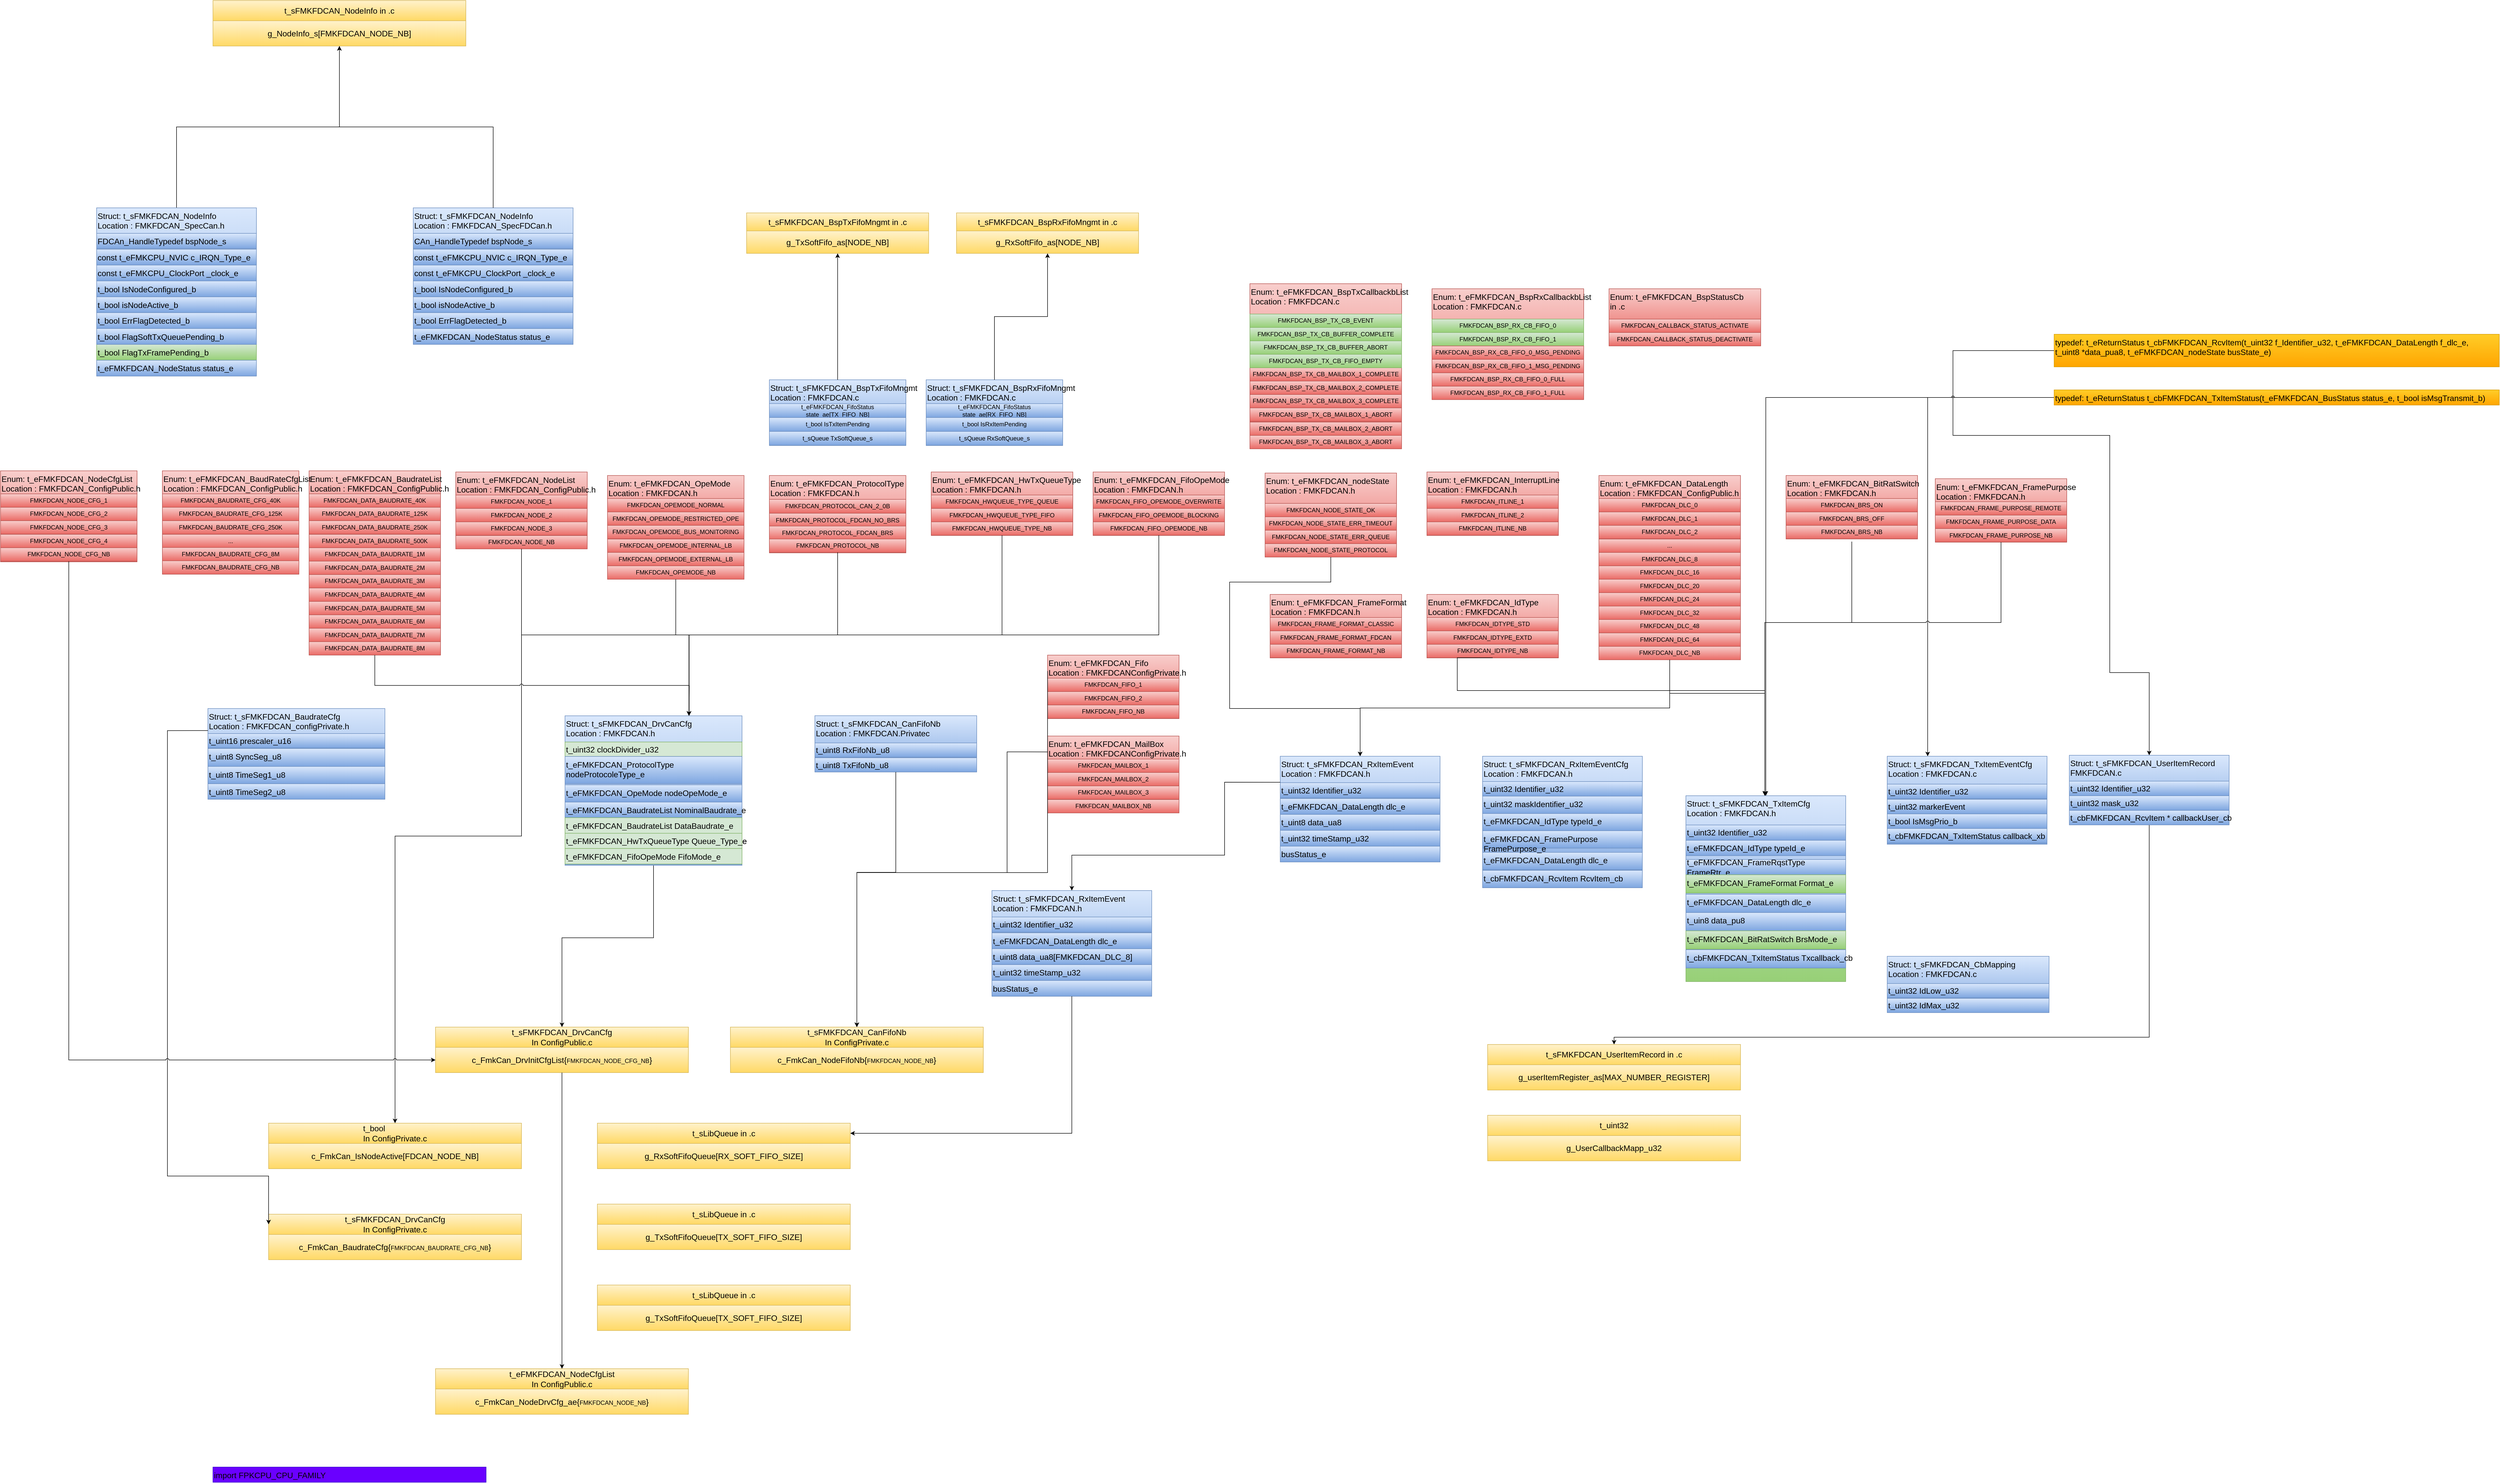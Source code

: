 <mxfile version="24.6.1" type="device" pages="17">
  <diagram name="Type" id="aFIQa6v2kjURIp6YYnzp">
    <mxGraphModel grid="1" page="1" gridSize="10" guides="1" tooltips="1" connect="1" arrows="1" fold="1" pageScale="1" pageWidth="827" pageHeight="1169" background="none" math="0" shadow="0">
      <root>
        <mxCell id="0" />
        <mxCell id="1" parent="0" />
        <mxCell id="aw8gZfFloG_0qlvviHqQ-21" value="" style="group" parent="1" vertex="1" connectable="0">
          <mxGeometry x="-1570" y="-1077.68" width="260" height="152.109" as="geometry" />
        </mxCell>
        <mxCell id="aw8gZfFloG_0qlvviHqQ-20" value="FMKFDCAN_NODE_NB" style="rounded=0;whiteSpace=wrap;html=1;fillColor=#f8cecc;gradientColor=#ea6b66;strokeColor=#b85450;fontColor=#000000;" parent="aw8gZfFloG_0qlvviHqQ-21" vertex="1">
          <mxGeometry y="125.571" width="260" height="26.538" as="geometry" />
        </mxCell>
        <mxCell id="aw8gZfFloG_0qlvviHqQ-16" value="&lt;span style=&quot;color: rgb(0, 0, 0); text-wrap: nowrap;&quot;&gt;Enum:&amp;nbsp;&lt;/span&gt;&lt;span style=&quot;color: rgb(0, 0, 0); text-align: center;&quot;&gt;t_eFMKFDCAN_NodeList&lt;/span&gt;&lt;div&gt;&lt;span style=&quot;color: rgb(0, 0, 0); text-wrap: nowrap;&quot;&gt;Location : FMKFDCAN_ConfigPublic&lt;/span&gt;&lt;span style=&quot;color: rgb(0, 0, 0); text-wrap: nowrap; background-color: initial;&quot;&gt;.h&lt;/span&gt;&lt;/div&gt;" style="rounded=0;whiteSpace=wrap;html=1;verticalAlign=top;fillColor=#f8cecc;gradientColor=#ea6b66;strokeColor=#b85450;fontSize=16;align=left;" parent="aw8gZfFloG_0qlvviHqQ-21" vertex="1">
          <mxGeometry width="260" height="125.57" as="geometry" />
        </mxCell>
        <mxCell id="aw8gZfFloG_0qlvviHqQ-17" value="FMKFDCAN_NODE_1" style="rounded=0;whiteSpace=wrap;html=1;fillColor=#f8cecc;gradientColor=#ea6b66;strokeColor=#b85450;fontColor=#000000;" parent="aw8gZfFloG_0qlvviHqQ-21" vertex="1">
          <mxGeometry y="45.571" width="260" height="26.538" as="geometry" />
        </mxCell>
        <mxCell id="aw8gZfFloG_0qlvviHqQ-18" value="FMKFDCAN_NODE_2" style="rounded=0;whiteSpace=wrap;html=1;fillColor=#f8cecc;gradientColor=#ea6b66;strokeColor=#b85450;fontColor=#000000;" parent="aw8gZfFloG_0qlvviHqQ-21" vertex="1">
          <mxGeometry y="72.111" width="260" height="26.538" as="geometry" />
        </mxCell>
        <mxCell id="aw8gZfFloG_0qlvviHqQ-19" value="FMKFDCAN_NODE_3" style="rounded=0;whiteSpace=wrap;html=1;fillColor=#f8cecc;gradientColor=#ea6b66;strokeColor=#b85450;fontColor=#000000;" parent="aw8gZfFloG_0qlvviHqQ-21" vertex="1">
          <mxGeometry y="98.651" width="260" height="26.538" as="geometry" />
        </mxCell>
        <mxCell id="aw8gZfFloG_0qlvviHqQ-47" value="" style="group" parent="1" vertex="1" connectable="0">
          <mxGeometry x="-1860" y="-1080" width="260" height="364.429" as="geometry" />
        </mxCell>
        <mxCell id="aw8gZfFloG_0qlvviHqQ-31" value="" style="group" parent="aw8gZfFloG_0qlvviHqQ-47" vertex="1" connectable="0">
          <mxGeometry width="260" height="178.649" as="geometry" />
        </mxCell>
        <mxCell id="aw8gZfFloG_0qlvviHqQ-32" value="FMKFDCAN_DATA_BAUDRATE_1M" style="rounded=0;whiteSpace=wrap;html=1;fillColor=#f8cecc;gradientColor=#ea6b66;strokeColor=#b85450;fontColor=#000000;container=0;" parent="aw8gZfFloG_0qlvviHqQ-31" vertex="1">
          <mxGeometry y="152.111" width="260" height="26.538" as="geometry" />
        </mxCell>
        <mxCell id="aw8gZfFloG_0qlvviHqQ-33" value="FMKFDCAN_DATA_BAUDRATE_500K" style="rounded=0;whiteSpace=wrap;html=1;fillColor=#f8cecc;gradientColor=#ea6b66;strokeColor=#b85450;fontColor=#000000;container=0;" parent="aw8gZfFloG_0qlvviHqQ-31" vertex="1">
          <mxGeometry y="125.571" width="260" height="26.538" as="geometry" />
        </mxCell>
        <mxCell id="aw8gZfFloG_0qlvviHqQ-34" value="&lt;span style=&quot;color: rgb(0, 0, 0); text-wrap: nowrap;&quot;&gt;Enum:&amp;nbsp;&lt;/span&gt;&lt;span style=&quot;color: rgb(0, 0, 0); text-align: center;&quot;&gt;t_eFMKFDCAN_BaudrateList&lt;/span&gt;&lt;div&gt;&lt;span style=&quot;color: rgb(0, 0, 0); text-wrap: nowrap;&quot;&gt;Location : FMKFDCAN_ConfigPublic&lt;/span&gt;&lt;span style=&quot;color: rgb(0, 0, 0); text-wrap: nowrap; background-color: initial;&quot;&gt;.h&lt;/span&gt;&lt;/div&gt;" style="rounded=0;whiteSpace=wrap;html=1;verticalAlign=top;fillColor=#f8cecc;gradientColor=#ea6b66;strokeColor=#b85450;fontSize=16;align=left;container=0;" parent="aw8gZfFloG_0qlvviHqQ-31" vertex="1">
          <mxGeometry width="260" height="125.57" as="geometry" />
        </mxCell>
        <mxCell id="aw8gZfFloG_0qlvviHqQ-35" value="FMKFDCAN_DATA_BAUDRATE_40K" style="rounded=0;whiteSpace=wrap;html=1;fillColor=#f8cecc;gradientColor=#ea6b66;strokeColor=#b85450;fontColor=#000000;container=0;" parent="aw8gZfFloG_0qlvviHqQ-31" vertex="1">
          <mxGeometry y="45.571" width="260" height="26.538" as="geometry" />
        </mxCell>
        <mxCell id="aw8gZfFloG_0qlvviHqQ-36" value="FMKFDCAN_DATA_BAUDRATE_125K" style="rounded=0;whiteSpace=wrap;html=1;fillColor=#f8cecc;gradientColor=#ea6b66;strokeColor=#b85450;fontColor=#000000;container=0;" parent="aw8gZfFloG_0qlvviHqQ-31" vertex="1">
          <mxGeometry y="72.111" width="260" height="26.538" as="geometry" />
        </mxCell>
        <mxCell id="aw8gZfFloG_0qlvviHqQ-37" value="FMKFDCAN_DATA_BAUDRATE_250K" style="rounded=0;whiteSpace=wrap;html=1;fillColor=#f8cecc;gradientColor=#ea6b66;strokeColor=#b85450;fontColor=#000000;container=0;" parent="aw8gZfFloG_0qlvviHqQ-31" vertex="1">
          <mxGeometry y="98.651" width="260" height="26.538" as="geometry" />
        </mxCell>
        <mxCell id="aw8gZfFloG_0qlvviHqQ-39" value="FMKFDCAN_DATA_BAUDRATE_2M" style="rounded=0;whiteSpace=wrap;html=1;fillColor=#f8cecc;gradientColor=#ea6b66;strokeColor=#b85450;fontColor=#000000;container=0;" parent="aw8gZfFloG_0qlvviHqQ-47" vertex="1">
          <mxGeometry y="178.651" width="260" height="26.538" as="geometry" />
        </mxCell>
        <mxCell id="aw8gZfFloG_0qlvviHqQ-40" value="FMKFDCAN_DATA_BAUDRATE_3M" style="rounded=0;whiteSpace=wrap;html=1;fillColor=#f8cecc;gradientColor=#ea6b66;strokeColor=#b85450;fontColor=#000000;container=0;" parent="aw8gZfFloG_0qlvviHqQ-47" vertex="1">
          <mxGeometry y="205.191" width="260" height="26.538" as="geometry" />
        </mxCell>
        <mxCell id="aw8gZfFloG_0qlvviHqQ-41" value="FMKFDCAN_DATA_BAUDRATE_4M" style="rounded=0;whiteSpace=wrap;html=1;fillColor=#f8cecc;gradientColor=#ea6b66;strokeColor=#b85450;fontColor=#000000;container=0;" parent="aw8gZfFloG_0qlvviHqQ-47" vertex="1">
          <mxGeometry y="231.731" width="260" height="26.538" as="geometry" />
        </mxCell>
        <mxCell id="aw8gZfFloG_0qlvviHqQ-42" value="FMKFDCAN_DATA_BAUDRATE_5M" style="rounded=0;whiteSpace=wrap;html=1;fillColor=#f8cecc;gradientColor=#ea6b66;strokeColor=#b85450;fontColor=#000000;container=0;" parent="aw8gZfFloG_0qlvviHqQ-47" vertex="1">
          <mxGeometry y="258.271" width="260" height="26.538" as="geometry" />
        </mxCell>
        <mxCell id="aw8gZfFloG_0qlvviHqQ-43" value="FMKFDCAN_DATA_BAUDRATE_6M" style="rounded=0;whiteSpace=wrap;html=1;fillColor=#f8cecc;gradientColor=#ea6b66;strokeColor=#b85450;fontColor=#000000;container=0;" parent="aw8gZfFloG_0qlvviHqQ-47" vertex="1">
          <mxGeometry y="284.811" width="260" height="26.538" as="geometry" />
        </mxCell>
        <mxCell id="aw8gZfFloG_0qlvviHqQ-44" value="FMKFDCAN_DATA_BAUDRATE_7M" style="rounded=0;whiteSpace=wrap;html=1;fillColor=#f8cecc;gradientColor=#ea6b66;strokeColor=#b85450;fontColor=#000000;container=0;" parent="aw8gZfFloG_0qlvviHqQ-47" vertex="1">
          <mxGeometry y="311.351" width="260" height="26.538" as="geometry" />
        </mxCell>
        <mxCell id="aw8gZfFloG_0qlvviHqQ-45" value="FMKFDCAN_DATA_BAUDRATE_8M" style="rounded=0;whiteSpace=wrap;html=1;fillColor=#f8cecc;gradientColor=#ea6b66;strokeColor=#b85450;fontColor=#000000;container=0;" parent="aw8gZfFloG_0qlvviHqQ-47" vertex="1">
          <mxGeometry y="337.891" width="260" height="26.538" as="geometry" />
        </mxCell>
        <mxCell id="aw8gZfFloG_0qlvviHqQ-54" value="" style="group" parent="1" vertex="1" connectable="0">
          <mxGeometry x="350" y="-835.57" width="260" height="125.57" as="geometry" />
        </mxCell>
        <mxCell id="aw8gZfFloG_0qlvviHqQ-50" value="&lt;span style=&quot;color: rgb(0, 0, 0); text-wrap: nowrap;&quot;&gt;Enum:&amp;nbsp;&lt;/span&gt;&lt;span style=&quot;color: rgb(0, 0, 0); text-align: center;&quot;&gt;t_eFMKFDCAN_IdType&lt;/span&gt;&lt;div&gt;&lt;span style=&quot;color: rgb(0, 0, 0); text-wrap: nowrap;&quot;&gt;Location : FMKFDCAN&lt;/span&gt;&lt;span style=&quot;color: rgb(0, 0, 0); text-wrap: nowrap; background-color: initial;&quot;&gt;.h&lt;/span&gt;&lt;/div&gt;" style="rounded=0;whiteSpace=wrap;html=1;verticalAlign=top;fillColor=#f8cecc;gradientColor=#ea6b66;strokeColor=#b85450;fontSize=16;align=left;" parent="aw8gZfFloG_0qlvviHqQ-54" vertex="1">
          <mxGeometry width="260" height="125.57" as="geometry" />
        </mxCell>
        <mxCell id="aw8gZfFloG_0qlvviHqQ-51" value="FMKFDCAN_IDTYPE_STD" style="rounded=0;whiteSpace=wrap;html=1;fillColor=#f8cecc;gradientColor=#ea6b66;strokeColor=#b85450;fontColor=#000000;" parent="aw8gZfFloG_0qlvviHqQ-54" vertex="1">
          <mxGeometry y="45.571" width="260" height="26.538" as="geometry" />
        </mxCell>
        <mxCell id="aw8gZfFloG_0qlvviHqQ-52" value="FMKFDCAN_IDTYPE_EXTD" style="rounded=0;whiteSpace=wrap;html=1;fillColor=#f8cecc;gradientColor=#ea6b66;strokeColor=#b85450;fontColor=#000000;" parent="aw8gZfFloG_0qlvviHqQ-54" vertex="1">
          <mxGeometry y="72.111" width="260" height="26.538" as="geometry" />
        </mxCell>
        <mxCell id="aw8gZfFloG_0qlvviHqQ-53" value="FMKFDCAN_IDTYPE_NB" style="rounded=0;whiteSpace=wrap;html=1;fillColor=#f8cecc;gradientColor=#ea6b66;strokeColor=#b85450;fontColor=#000000;" parent="aw8gZfFloG_0qlvviHqQ-54" vertex="1">
          <mxGeometry y="98.651" width="260" height="26.538" as="geometry" />
        </mxCell>
        <mxCell id="aw8gZfFloG_0qlvviHqQ-55" value="" style="group" parent="1" vertex="1" connectable="0">
          <mxGeometry x="-400" y="-715.57" width="260" height="125.57" as="geometry" />
        </mxCell>
        <mxCell id="aw8gZfFloG_0qlvviHqQ-56" value="&lt;span style=&quot;color: rgb(0, 0, 0); text-wrap: nowrap;&quot;&gt;Enum:&amp;nbsp;&lt;/span&gt;&lt;span style=&quot;color: rgb(0, 0, 0); text-align: center;&quot;&gt;t_eFMKFDCAN_Fifo&lt;/span&gt;&lt;div&gt;&lt;span style=&quot;color: rgb(0, 0, 0); text-wrap: nowrap;&quot;&gt;Location : FMKFDCANConfigPrivate&lt;/span&gt;&lt;span style=&quot;color: rgb(0, 0, 0); text-wrap: nowrap; background-color: initial;&quot;&gt;.h&lt;/span&gt;&lt;/div&gt;" style="rounded=0;whiteSpace=wrap;html=1;verticalAlign=top;fillColor=#f8cecc;gradientColor=#ea6b66;strokeColor=#b85450;fontSize=16;align=left;" parent="aw8gZfFloG_0qlvviHqQ-55" vertex="1">
          <mxGeometry width="260" height="125.57" as="geometry" />
        </mxCell>
        <mxCell id="aw8gZfFloG_0qlvviHqQ-57" value="FMKFDCAN_FIFO_1" style="rounded=0;whiteSpace=wrap;html=1;fillColor=#f8cecc;gradientColor=#ea6b66;strokeColor=#b85450;fontColor=#000000;" parent="aw8gZfFloG_0qlvviHqQ-55" vertex="1">
          <mxGeometry y="45.571" width="260" height="26.538" as="geometry" />
        </mxCell>
        <mxCell id="aw8gZfFloG_0qlvviHqQ-58" value="FMKFDCAN_FIFO_2" style="rounded=0;whiteSpace=wrap;html=1;fillColor=#f8cecc;gradientColor=#ea6b66;strokeColor=#b85450;fontColor=#000000;" parent="aw8gZfFloG_0qlvviHqQ-55" vertex="1">
          <mxGeometry y="72.111" width="260" height="26.538" as="geometry" />
        </mxCell>
        <mxCell id="aw8gZfFloG_0qlvviHqQ-59" value="FMKFDCAN_FIFO_NB" style="rounded=0;whiteSpace=wrap;html=1;fillColor=#f8cecc;gradientColor=#ea6b66;strokeColor=#b85450;fontColor=#000000;" parent="aw8gZfFloG_0qlvviHqQ-55" vertex="1">
          <mxGeometry y="98.651" width="260" height="26.538" as="geometry" />
        </mxCell>
        <mxCell id="aw8gZfFloG_0qlvviHqQ-80" value="" style="group" parent="1" vertex="1" connectable="0">
          <mxGeometry x="690" y="-1070.76" width="280" height="364.43" as="geometry" />
        </mxCell>
        <mxCell id="aw8gZfFloG_0qlvviHqQ-66" value="" style="group" parent="aw8gZfFloG_0qlvviHqQ-80" vertex="1" connectable="0">
          <mxGeometry width="280" height="178.65" as="geometry" />
        </mxCell>
        <mxCell id="aw8gZfFloG_0qlvviHqQ-67" value="FMKFDCAN_DLC_8" style="rounded=0;whiteSpace=wrap;html=1;fillColor=#f8cecc;gradientColor=#ea6b66;strokeColor=#b85450;fontColor=#000000;container=0;" parent="aw8gZfFloG_0qlvviHqQ-66" vertex="1">
          <mxGeometry y="152.111" width="280" height="26.539" as="geometry" />
        </mxCell>
        <mxCell id="aw8gZfFloG_0qlvviHqQ-68" value="..." style="rounded=0;whiteSpace=wrap;html=1;fillColor=#f8cecc;gradientColor=#ea6b66;strokeColor=#b85450;fontColor=#000000;container=0;" parent="aw8gZfFloG_0qlvviHqQ-66" vertex="1">
          <mxGeometry y="125.571" width="280" height="26.539" as="geometry" />
        </mxCell>
        <mxCell id="aw8gZfFloG_0qlvviHqQ-69" value="&lt;span style=&quot;color: rgb(0, 0, 0); text-wrap: nowrap;&quot;&gt;Enum:&amp;nbsp;&lt;/span&gt;&lt;span style=&quot;color: rgb(0, 0, 0); text-align: center;&quot;&gt;t_eFMKFDCAN_DataLength&lt;/span&gt;&lt;div&gt;&lt;span style=&quot;color: rgb(0, 0, 0); text-wrap: nowrap;&quot;&gt;Location : FMKFDCAN_ConfigPublic&lt;/span&gt;&lt;span style=&quot;color: rgb(0, 0, 0); text-wrap: nowrap; background-color: initial;&quot;&gt;.h&lt;/span&gt;&lt;/div&gt;" style="rounded=0;whiteSpace=wrap;html=1;verticalAlign=top;fillColor=#f8cecc;gradientColor=#ea6b66;strokeColor=#b85450;fontSize=16;align=left;container=0;" parent="aw8gZfFloG_0qlvviHqQ-66" vertex="1">
          <mxGeometry width="280" height="125.571" as="geometry" />
        </mxCell>
        <mxCell id="aw8gZfFloG_0qlvviHqQ-70" value="FMKFDCAN_DLC_0" style="rounded=0;whiteSpace=wrap;html=1;fillColor=#f8cecc;gradientColor=#ea6b66;strokeColor=#b85450;fontColor=#000000;container=0;" parent="aw8gZfFloG_0qlvviHqQ-66" vertex="1">
          <mxGeometry y="45.571" width="280" height="26.539" as="geometry" />
        </mxCell>
        <mxCell id="aw8gZfFloG_0qlvviHqQ-71" value="FMKFDCAN_DLC_1" style="rounded=0;whiteSpace=wrap;html=1;fillColor=#f8cecc;gradientColor=#ea6b66;strokeColor=#b85450;fontColor=#000000;container=0;" parent="aw8gZfFloG_0qlvviHqQ-66" vertex="1">
          <mxGeometry y="72.111" width="280" height="26.539" as="geometry" />
        </mxCell>
        <mxCell id="aw8gZfFloG_0qlvviHqQ-72" value="FMKFDCAN_DLC_2" style="rounded=0;whiteSpace=wrap;html=1;fillColor=#f8cecc;gradientColor=#ea6b66;strokeColor=#b85450;fontColor=#000000;container=0;" parent="aw8gZfFloG_0qlvviHqQ-66" vertex="1">
          <mxGeometry y="98.651" width="280" height="26.539" as="geometry" />
        </mxCell>
        <mxCell id="aw8gZfFloG_0qlvviHqQ-73" value="FMKFDCAN_DLC_16" style="rounded=0;whiteSpace=wrap;html=1;fillColor=#f8cecc;gradientColor=#ea6b66;strokeColor=#b85450;fontColor=#000000;container=0;" parent="aw8gZfFloG_0qlvviHqQ-80" vertex="1">
          <mxGeometry y="178.651" width="280" height="26.539" as="geometry" />
        </mxCell>
        <mxCell id="aw8gZfFloG_0qlvviHqQ-74" value="FMKFDCAN_DLC_20" style="rounded=0;whiteSpace=wrap;html=1;fillColor=#f8cecc;gradientColor=#ea6b66;strokeColor=#b85450;fontColor=#000000;container=0;" parent="aw8gZfFloG_0qlvviHqQ-80" vertex="1">
          <mxGeometry y="205.191" width="280" height="26.539" as="geometry" />
        </mxCell>
        <mxCell id="aw8gZfFloG_0qlvviHqQ-75" value="FMKFDCAN_DLC_24" style="rounded=0;whiteSpace=wrap;html=1;fillColor=#f8cecc;gradientColor=#ea6b66;strokeColor=#b85450;fontColor=#000000;container=0;" parent="aw8gZfFloG_0qlvviHqQ-80" vertex="1">
          <mxGeometry y="231.731" width="280" height="26.539" as="geometry" />
        </mxCell>
        <mxCell id="aw8gZfFloG_0qlvviHqQ-76" value="FMKFDCAN_DLC_32" style="rounded=0;whiteSpace=wrap;html=1;fillColor=#f8cecc;gradientColor=#ea6b66;strokeColor=#b85450;fontColor=#000000;container=0;" parent="aw8gZfFloG_0qlvviHqQ-80" vertex="1">
          <mxGeometry y="258.271" width="280" height="26.539" as="geometry" />
        </mxCell>
        <mxCell id="aw8gZfFloG_0qlvviHqQ-77" value="FMKFDCAN_DLC_48" style="rounded=0;whiteSpace=wrap;html=1;fillColor=#f8cecc;gradientColor=#ea6b66;strokeColor=#b85450;fontColor=#000000;container=0;" parent="aw8gZfFloG_0qlvviHqQ-80" vertex="1">
          <mxGeometry y="284.811" width="280" height="26.539" as="geometry" />
        </mxCell>
        <mxCell id="aw8gZfFloG_0qlvviHqQ-78" value="FMKFDCAN_DLC_64" style="rounded=0;whiteSpace=wrap;html=1;fillColor=#f8cecc;gradientColor=#ea6b66;strokeColor=#b85450;fontColor=#000000;container=0;" parent="aw8gZfFloG_0qlvviHqQ-80" vertex="1">
          <mxGeometry y="311.351" width="280" height="26.539" as="geometry" />
        </mxCell>
        <mxCell id="aw8gZfFloG_0qlvviHqQ-79" value="FMKFDCAN_DLC_NB" style="rounded=0;whiteSpace=wrap;html=1;fillColor=#f8cecc;gradientColor=#ea6b66;strokeColor=#b85450;fontColor=#000000;container=0;" parent="aw8gZfFloG_0qlvviHqQ-80" vertex="1">
          <mxGeometry y="337.891" width="280" height="26.539" as="geometry" />
        </mxCell>
        <mxCell id="aw8gZfFloG_0qlvviHqQ-81" value="" style="group" parent="1" vertex="1" connectable="0">
          <mxGeometry x="1355" y="-1064.41" width="260" height="125.57" as="geometry" />
        </mxCell>
        <mxCell id="aw8gZfFloG_0qlvviHqQ-82" value="&lt;span style=&quot;color: rgb(0, 0, 0); text-wrap: nowrap;&quot;&gt;Enum:&amp;nbsp;&lt;/span&gt;&lt;span style=&quot;color: rgb(0, 0, 0); text-align: center;&quot;&gt;t_eFMKFDCAN_FramePurpose&lt;/span&gt;&lt;div&gt;&lt;span style=&quot;color: rgb(0, 0, 0); text-wrap: nowrap;&quot;&gt;Location : FMKFDCAN&lt;/span&gt;&lt;span style=&quot;color: rgb(0, 0, 0); text-wrap: nowrap; background-color: initial;&quot;&gt;.h&lt;/span&gt;&lt;/div&gt;" style="rounded=0;whiteSpace=wrap;html=1;verticalAlign=top;fillColor=#f8cecc;gradientColor=#ea6b66;strokeColor=#b85450;fontSize=16;align=left;" parent="aw8gZfFloG_0qlvviHqQ-81" vertex="1">
          <mxGeometry width="260" height="125.57" as="geometry" />
        </mxCell>
        <mxCell id="aw8gZfFloG_0qlvviHqQ-83" value="FMKFDCAN_FRAME_PURPOSE_REMOTE" style="rounded=0;whiteSpace=wrap;html=1;fillColor=#f8cecc;gradientColor=#ea6b66;strokeColor=#b85450;fontColor=#000000;" parent="aw8gZfFloG_0qlvviHqQ-81" vertex="1">
          <mxGeometry y="45.571" width="260" height="26.538" as="geometry" />
        </mxCell>
        <mxCell id="aw8gZfFloG_0qlvviHqQ-84" value="FMKFDCAN_FRAME_PURPOSE_DATA" style="rounded=0;whiteSpace=wrap;html=1;fillColor=#f8cecc;gradientColor=#ea6b66;strokeColor=#b85450;fontColor=#000000;" parent="aw8gZfFloG_0qlvviHqQ-81" vertex="1">
          <mxGeometry y="72.111" width="260" height="26.538" as="geometry" />
        </mxCell>
        <mxCell id="aw8gZfFloG_0qlvviHqQ-85" value="FMKFDCAN_FRAME_PURPOSE_NB" style="rounded=0;whiteSpace=wrap;html=1;fillColor=#f8cecc;gradientColor=#ea6b66;strokeColor=#b85450;fontColor=#000000;" parent="aw8gZfFloG_0qlvviHqQ-81" vertex="1">
          <mxGeometry y="98.651" width="260" height="26.538" as="geometry" />
        </mxCell>
        <mxCell id="aw8gZfFloG_0qlvviHqQ-104" value="" style="group" parent="1" vertex="1" connectable="0">
          <mxGeometry x="-1270" y="-1070.76" width="270" height="205.189" as="geometry" />
        </mxCell>
        <mxCell id="aw8gZfFloG_0qlvviHqQ-101" value="FMKFDCAN_OPEMODE_INTERNAL_LB" style="rounded=0;whiteSpace=wrap;html=1;fillColor=#f8cecc;gradientColor=#ea6b66;strokeColor=#b85450;fontColor=#000000;" parent="aw8gZfFloG_0qlvviHqQ-104" vertex="1">
          <mxGeometry y="125.571" width="270" height="26.538" as="geometry" />
        </mxCell>
        <mxCell id="aw8gZfFloG_0qlvviHqQ-102" value="FMKFDCAN_OPEMODE_EXTERNAL_LB" style="rounded=0;whiteSpace=wrap;html=1;fillColor=#f8cecc;gradientColor=#ea6b66;strokeColor=#b85450;fontColor=#000000;" parent="aw8gZfFloG_0qlvviHqQ-104" vertex="1">
          <mxGeometry y="152.111" width="270" height="26.538" as="geometry" />
        </mxCell>
        <mxCell id="aw8gZfFloG_0qlvviHqQ-103" value="FMKFDCAN_OPEMODE_NB" style="rounded=0;whiteSpace=wrap;html=1;fillColor=#f8cecc;gradientColor=#ea6b66;strokeColor=#b85450;fontColor=#000000;" parent="aw8gZfFloG_0qlvviHqQ-104" vertex="1">
          <mxGeometry y="178.651" width="270" height="26.538" as="geometry" />
        </mxCell>
        <mxCell id="aw8gZfFloG_0qlvviHqQ-92" value="&lt;span style=&quot;color: rgb(0, 0, 0); text-wrap: nowrap;&quot;&gt;Enum:&amp;nbsp;&lt;/span&gt;&lt;span style=&quot;color: rgb(0, 0, 0); text-align: center;&quot;&gt;t_eFMKFDCAN_OpeMode&lt;/span&gt;&lt;div&gt;&lt;span style=&quot;color: rgb(0, 0, 0); text-wrap: nowrap;&quot;&gt;Location : FMKFDCAN&lt;/span&gt;&lt;span style=&quot;color: rgb(0, 0, 0); text-wrap: nowrap; background-color: initial;&quot;&gt;.h&lt;/span&gt;&lt;/div&gt;" style="rounded=0;whiteSpace=wrap;html=1;verticalAlign=top;fillColor=#f8cecc;gradientColor=#ea6b66;strokeColor=#b85450;fontSize=16;align=left;" parent="aw8gZfFloG_0qlvviHqQ-104" vertex="1">
          <mxGeometry width="270" height="125.57" as="geometry" />
        </mxCell>
        <mxCell id="aw8gZfFloG_0qlvviHqQ-93" value="FMKFDCAN_OPEMODE_NORMAL" style="rounded=0;whiteSpace=wrap;html=1;fillColor=#f8cecc;gradientColor=#ea6b66;strokeColor=#b85450;fontColor=#000000;" parent="aw8gZfFloG_0qlvviHqQ-104" vertex="1">
          <mxGeometry y="45.571" width="270" height="26.538" as="geometry" />
        </mxCell>
        <mxCell id="aw8gZfFloG_0qlvviHqQ-94" value="FMKFDCAN_OPEMODE_RESTRICTED_OPE" style="rounded=0;whiteSpace=wrap;html=1;fillColor=#f8cecc;gradientColor=#ea6b66;strokeColor=#b85450;fontColor=#000000;" parent="aw8gZfFloG_0qlvviHqQ-104" vertex="1">
          <mxGeometry y="72.111" width="270" height="26.538" as="geometry" />
        </mxCell>
        <mxCell id="aw8gZfFloG_0qlvviHqQ-95" value="FMKFDCAN_OPEMODE_BUS_MONITORING" style="rounded=0;whiteSpace=wrap;html=1;fillColor=#f8cecc;gradientColor=#ea6b66;strokeColor=#b85450;fontColor=#000000;" parent="aw8gZfFloG_0qlvviHqQ-104" vertex="1">
          <mxGeometry y="98.651" width="270" height="26.538" as="geometry" />
        </mxCell>
        <mxCell id="aw8gZfFloG_0qlvviHqQ-107" value="" style="group" parent="1" vertex="1" connectable="0">
          <mxGeometry x="-950" y="-1070.76" width="270" height="153" as="geometry" />
        </mxCell>
        <mxCell id="aw8gZfFloG_0qlvviHqQ-87" value="&lt;span style=&quot;color: rgb(0, 0, 0); text-wrap: nowrap;&quot;&gt;Enum:&amp;nbsp;&lt;/span&gt;&lt;span style=&quot;color: rgb(0, 0, 0); text-align: center;&quot;&gt;t_eFMKFDCAN_ProtocolType&lt;/span&gt;&lt;div&gt;&lt;span style=&quot;color: rgb(0, 0, 0); text-wrap: nowrap;&quot;&gt;Location : FMKFDCAN&lt;/span&gt;&lt;span style=&quot;color: rgb(0, 0, 0); text-wrap: nowrap; background-color: initial;&quot;&gt;.h&lt;/span&gt;&lt;/div&gt;" style="rounded=0;whiteSpace=wrap;html=1;verticalAlign=top;fillColor=#f8cecc;gradientColor=#ea6b66;strokeColor=#b85450;fontSize=16;align=left;" parent="aw8gZfFloG_0qlvviHqQ-107" vertex="1">
          <mxGeometry width="270" height="153" as="geometry" />
        </mxCell>
        <mxCell id="aw8gZfFloG_0qlvviHqQ-88" value="FMKFDCAN_PROTOCOL_CAN_2_0B" style="rounded=0;whiteSpace=wrap;html=1;fillColor=#f8cecc;gradientColor=#ea6b66;strokeColor=#b85450;fontColor=#000000;" parent="aw8gZfFloG_0qlvviHqQ-107" vertex="1">
          <mxGeometry y="47.178" width="270" height="27.475" as="geometry" />
        </mxCell>
        <mxCell id="aw8gZfFloG_0qlvviHqQ-89" value="FMKFDCAN_PROTOCOL_FDCAN_NO_BRS" style="rounded=0;whiteSpace=wrap;html=1;fillColor=#f8cecc;gradientColor=#ea6b66;strokeColor=#b85450;fontColor=#000000;" parent="aw8gZfFloG_0qlvviHqQ-107" vertex="1">
          <mxGeometry y="74.655" width="270" height="27.475" as="geometry" />
        </mxCell>
        <mxCell id="aw8gZfFloG_0qlvviHqQ-106" value="FMKFDCAN_PROTOCOL_FDCAN_BRS" style="rounded=0;whiteSpace=wrap;html=1;fillColor=#f8cecc;gradientColor=#ea6b66;strokeColor=#b85450;fontColor=#000000;" parent="aw8gZfFloG_0qlvviHqQ-107" vertex="1">
          <mxGeometry y="100.005" width="270" height="27.475" as="geometry" />
        </mxCell>
        <mxCell id="aw8gZfFloG_0qlvviHqQ-90" value="FMKFDCAN_PROTOCOL_NB" style="rounded=0;whiteSpace=wrap;html=1;fillColor=#f8cecc;gradientColor=#ea6b66;strokeColor=#b85450;fontColor=#000000;" parent="aw8gZfFloG_0qlvviHqQ-107" vertex="1">
          <mxGeometry y="125.571" width="270" height="26.538" as="geometry" />
        </mxCell>
        <mxCell id="aw8gZfFloG_0qlvviHqQ-108" value="" style="group" parent="1" vertex="1" connectable="0">
          <mxGeometry x="-310" y="-1077.68" width="260" height="125.57" as="geometry" />
        </mxCell>
        <mxCell id="aw8gZfFloG_0qlvviHqQ-109" value="&lt;span style=&quot;color: rgb(0, 0, 0); text-wrap: nowrap;&quot;&gt;Enum:&amp;nbsp;&lt;/span&gt;&lt;span style=&quot;color: rgb(0, 0, 0); text-align: center;&quot;&gt;t_eFMKFDCAN_FifoOpeMode&lt;/span&gt;&lt;div&gt;&lt;span style=&quot;color: rgb(0, 0, 0); text-wrap: nowrap;&quot;&gt;Location : FMKFDCAN&lt;/span&gt;&lt;span style=&quot;color: rgb(0, 0, 0); text-wrap: nowrap; background-color: initial;&quot;&gt;.h&lt;/span&gt;&lt;/div&gt;" style="rounded=0;whiteSpace=wrap;html=1;verticalAlign=top;fillColor=#f8cecc;gradientColor=#ea6b66;strokeColor=#b85450;fontSize=16;align=left;" parent="aw8gZfFloG_0qlvviHqQ-108" vertex="1">
          <mxGeometry width="260" height="125.57" as="geometry" />
        </mxCell>
        <mxCell id="aw8gZfFloG_0qlvviHqQ-110" value="FMKFDCAN_FIFO_OPEMODE_OVERWRITE" style="rounded=0;whiteSpace=wrap;html=1;fillColor=#f8cecc;gradientColor=#ea6b66;strokeColor=#b85450;fontColor=#000000;" parent="aw8gZfFloG_0qlvviHqQ-108" vertex="1">
          <mxGeometry y="45.571" width="260" height="26.538" as="geometry" />
        </mxCell>
        <mxCell id="aw8gZfFloG_0qlvviHqQ-111" value="FMKFDCAN_FIFO_OPEMODE_BLOCKING" style="rounded=0;whiteSpace=wrap;html=1;fillColor=#f8cecc;gradientColor=#ea6b66;strokeColor=#b85450;fontColor=#000000;" parent="aw8gZfFloG_0qlvviHqQ-108" vertex="1">
          <mxGeometry y="72.111" width="260" height="26.538" as="geometry" />
        </mxCell>
        <mxCell id="aw8gZfFloG_0qlvviHqQ-112" value="FMKFDCAN_FIFO_OPEMODE_NB" style="rounded=0;whiteSpace=wrap;html=1;fillColor=#f8cecc;gradientColor=#ea6b66;strokeColor=#b85450;fontColor=#000000;" parent="aw8gZfFloG_0qlvviHqQ-108" vertex="1">
          <mxGeometry y="98.651" width="260" height="26.538" as="geometry" />
        </mxCell>
        <mxCell id="J45Le0IHKqxpsqSeZu8X-54" style="edgeStyle=orthogonalEdgeStyle;rounded=0;orthogonalLoop=1;jettySize=auto;html=1;exitX=0;exitY=0.5;exitDx=0;exitDy=0;" parent="1" source="aw8gZfFloG_0qlvviHqQ-133" target="oBU3kxQJYaCJ3Kh6YMNJ-4" edge="1">
          <mxGeometry relative="1" as="geometry">
            <Array as="points">
              <mxPoint x="1390" y="-1318" />
              <mxPoint x="1390" y="-1150" />
              <mxPoint x="1700" y="-1150" />
              <mxPoint x="1700" y="-681" />
              <mxPoint x="1778" y="-681" />
            </Array>
          </mxGeometry>
        </mxCell>
        <mxCell id="aw8gZfFloG_0qlvviHqQ-133" value="&lt;span style=&quot;color: rgb(0, 0, 0); text-wrap: nowrap;&quot;&gt;typedef: t_eReturnStatus t_cbFMKFDCAN_RcvItem(t_uint32 f_Identifier_u32, t_eFMKFDCAN_DataLength f_dlc_e,&amp;nbsp;&lt;/span&gt;&lt;div&gt;&lt;span style=&quot;color: rgb(0, 0, 0); text-wrap: nowrap;&quot;&gt;t_uint8 *data_pua8,&amp;nbsp;&lt;/span&gt;&lt;span style=&quot;color: rgb(0, 0, 0); text-align: center; background-color: initial;&quot;&gt;t_eFMKFDCAN_nodeState busState_e&lt;/span&gt;&lt;span style=&quot;color: rgb(0, 0, 0); text-wrap: nowrap; background-color: initial;&quot;&gt;)&lt;/span&gt;&lt;/div&gt;" style="rounded=0;whiteSpace=wrap;html=1;verticalAlign=top;fillColor=#ffcd28;gradientColor=#ffa500;strokeColor=#d79b00;fontSize=16;align=left;" parent="1" vertex="1">
          <mxGeometry x="1590" y="-1350" width="880" height="64.43" as="geometry" />
        </mxCell>
        <mxCell id="bCOXfvTpQCw6TWFQzOjY-8" value="" style="group" parent="1" vertex="1" connectable="0">
          <mxGeometry x="460" y="-515.57" width="316" height="260" as="geometry" />
        </mxCell>
        <mxCell id="aw8gZfFloG_0qlvviHqQ-127" value="&lt;span style=&quot;color: rgb(0, 0, 0); text-wrap: nowrap;&quot;&gt;Struct: t_sFMKFDCAN_RxItemEventCfg&lt;/span&gt;&lt;div&gt;&lt;div&gt;&lt;span style=&quot;color: rgb(0, 0, 0); text-wrap: nowrap;&quot;&gt;Location : FMKFDCAN.h&lt;/span&gt;&lt;/div&gt;&lt;/div&gt;" style="rounded=0;whiteSpace=wrap;html=1;verticalAlign=top;fillColor=#dae8fc;gradientColor=#7ea6e0;strokeColor=#6c8ebf;fontSize=16;align=left;fontStyle=0;container=1;" parent="bCOXfvTpQCw6TWFQzOjY-8" vertex="1">
          <mxGeometry width="316" height="260" as="geometry">
            <mxRectangle width="260" height="50" as="alternateBounds" />
          </mxGeometry>
        </mxCell>
        <mxCell id="aw8gZfFloG_0qlvviHqQ-132" value="&lt;span style=&quot;color: rgb(0, 0, 0); font-size: 16px; text-align: center;&quot;&gt;t_eFMKFDCAN_IdType typeId_e&lt;/span&gt;" style="rounded=0;whiteSpace=wrap;html=1;fillColor=#dae8fc;gradientColor=#7ea6e0;strokeColor=#6c8ebf;fontStyle=0;verticalAlign=top;align=left;" parent="aw8gZfFloG_0qlvviHqQ-127" vertex="1">
          <mxGeometry y="112.78" width="316" height="34.43" as="geometry" />
        </mxCell>
        <mxCell id="aw8gZfFloG_0qlvviHqQ-131" value="&lt;span style=&quot;color: rgb(0, 0, 0); font-size: 16px;&quot;&gt;t_eFMKFDCAN_DataLength dlc_e&lt;/span&gt;" style="rounded=0;whiteSpace=wrap;html=1;fillColor=#dae8fc;gradientColor=#7ea6e0;strokeColor=#6c8ebf;fontStyle=0;verticalAlign=top;align=left;" parent="aw8gZfFloG_0qlvviHqQ-127" vertex="1">
          <mxGeometry y="190.01" width="316" height="34.42" as="geometry" />
        </mxCell>
        <mxCell id="bCOXfvTpQCw6TWFQzOjY-5" value="&lt;span style=&quot;color: rgb(0, 0, 0); font-size: 16px; text-wrap: nowrap;&quot;&gt;t_cbFMKFDCAN_RcvItem RcvItem_cb&lt;/span&gt;" style="rounded=0;whiteSpace=wrap;html=1;fillColor=#dae8fc;gradientColor=#7ea6e0;strokeColor=#6c8ebf;fontStyle=0;verticalAlign=top;align=left;" parent="aw8gZfFloG_0qlvviHqQ-127" vertex="1">
          <mxGeometry y="225.58" width="316" height="34.42" as="geometry" />
        </mxCell>
        <mxCell id="nih5EFO4oU8GbFWdBZUI-1" value="&lt;span style=&quot;color: rgb(0, 0, 0); font-size: 16px; text-align: center;&quot;&gt;t_eFMKFDCAN_FramePurpose FramePurpose_e&lt;/span&gt;" style="rounded=0;whiteSpace=wrap;html=1;fillColor=#dae8fc;gradientColor=#7ea6e0;strokeColor=#6c8ebf;fontStyle=0;verticalAlign=top;align=left;" parent="aw8gZfFloG_0qlvviHqQ-127" vertex="1">
          <mxGeometry y="147.21" width="316" height="34.43" as="geometry" />
        </mxCell>
        <mxCell id="aw8gZfFloG_0qlvviHqQ-128" value="&lt;span style=&quot;color: rgb(0, 0, 0); font-size: 16px; text-wrap: nowrap;&quot;&gt;t_uint32 Identifier_u32&lt;/span&gt;" style="rounded=0;whiteSpace=wrap;html=1;fillColor=#dae8fc;gradientColor=#7ea6e0;strokeColor=#6c8ebf;fontStyle=0;align=left;" parent="bCOXfvTpQCw6TWFQzOjY-8" vertex="1">
          <mxGeometry y="50" width="316" height="28.85" as="geometry" />
        </mxCell>
        <mxCell id="bCOXfvTpQCw6TWFQzOjY-4" value="&lt;font color=&quot;#000000&quot;&gt;&lt;span style=&quot;font-size: 16px;&quot;&gt;t_uint32 maskIdentifier_u32&lt;/span&gt;&lt;/font&gt;" style="rounded=0;whiteSpace=wrap;html=1;fillColor=#dae8fc;gradientColor=#7ea6e0;strokeColor=#6c8ebf;fontStyle=0;verticalAlign=top;align=left;" parent="bCOXfvTpQCw6TWFQzOjY-8" vertex="1">
          <mxGeometry y="78.85" width="316" height="34.43" as="geometry" />
        </mxCell>
        <mxCell id="bCOXfvTpQCw6TWFQzOjY-22" value="" style="group" parent="1" vertex="1" connectable="0">
          <mxGeometry x="350" y="-1077.68" width="260" height="125.57" as="geometry" />
        </mxCell>
        <mxCell id="bCOXfvTpQCw6TWFQzOjY-23" value="&lt;span style=&quot;color: rgb(0, 0, 0); text-wrap: nowrap;&quot;&gt;Enum:&amp;nbsp;&lt;/span&gt;&lt;span style=&quot;color: rgb(0, 0, 0); text-align: center;&quot;&gt;t_eFMKFDCAN_InterruptLine&lt;/span&gt;&lt;div&gt;&lt;span style=&quot;color: rgb(0, 0, 0); text-wrap: nowrap;&quot;&gt;Location : FMKFDCAN&lt;/span&gt;&lt;span style=&quot;color: rgb(0, 0, 0); text-wrap: nowrap; background-color: initial;&quot;&gt;.h&lt;/span&gt;&lt;/div&gt;" style="rounded=0;whiteSpace=wrap;html=1;verticalAlign=top;fillColor=#f8cecc;gradientColor=#ea6b66;strokeColor=#b85450;fontSize=16;align=left;" parent="bCOXfvTpQCw6TWFQzOjY-22" vertex="1">
          <mxGeometry width="260" height="125.57" as="geometry" />
        </mxCell>
        <mxCell id="bCOXfvTpQCw6TWFQzOjY-24" value="FMKFDCAN_ITLINE_1" style="rounded=0;whiteSpace=wrap;html=1;fillColor=#f8cecc;gradientColor=#ea6b66;strokeColor=#b85450;fontColor=#000000;" parent="bCOXfvTpQCw6TWFQzOjY-22" vertex="1">
          <mxGeometry y="45.571" width="260" height="26.538" as="geometry" />
        </mxCell>
        <mxCell id="bCOXfvTpQCw6TWFQzOjY-25" value="FMKFDCAN_ITLINE_2" style="rounded=0;whiteSpace=wrap;html=1;fillColor=#f8cecc;gradientColor=#ea6b66;strokeColor=#b85450;fontColor=#000000;" parent="bCOXfvTpQCw6TWFQzOjY-22" vertex="1">
          <mxGeometry y="72.111" width="260" height="26.538" as="geometry" />
        </mxCell>
        <mxCell id="bCOXfvTpQCw6TWFQzOjY-26" value="FMKFDCAN_ITLINE_NB" style="rounded=0;whiteSpace=wrap;html=1;fillColor=#f8cecc;gradientColor=#ea6b66;strokeColor=#b85450;fontColor=#000000;" parent="bCOXfvTpQCw6TWFQzOjY-22" vertex="1">
          <mxGeometry y="98.651" width="260" height="26.538" as="geometry" />
        </mxCell>
        <mxCell id="oBU3kxQJYaCJ3Kh6YMNJ-4" value="&lt;span style=&quot;color: rgb(0, 0, 0); text-wrap: nowrap;&quot;&gt;Struct: t_sFMKFDCAN_UserItemRecord&lt;/span&gt;&lt;div&gt;&lt;span style=&quot;color: rgb(0, 0, 0); text-wrap: nowrap;&quot;&gt;FMKFDCAN.c&lt;/span&gt;&lt;/div&gt;" style="rounded=0;whiteSpace=wrap;html=1;verticalAlign=top;fillColor=#dae8fc;gradientColor=#7ea6e0;strokeColor=#6c8ebf;fontSize=16;align=left;fontStyle=0" parent="1" vertex="1">
          <mxGeometry x="1620" y="-517.51" width="316" height="137.51" as="geometry" />
        </mxCell>
        <mxCell id="oBU3kxQJYaCJ3Kh6YMNJ-5" value="&lt;span style=&quot;color: rgb(0, 0, 0); font-size: 16px; text-wrap: nowrap;&quot;&gt;t_uint32 Identifier_u32&lt;/span&gt;" style="rounded=0;whiteSpace=wrap;html=1;fillColor=#dae8fc;gradientColor=#7ea6e0;strokeColor=#6c8ebf;fontStyle=0;align=left;" parent="1" vertex="1">
          <mxGeometry x="1620" y="-466.36" width="316" height="28.85" as="geometry" />
        </mxCell>
        <mxCell id="8fC-fCIDgtQhRG6GBkTj-9" style="edgeStyle=orthogonalEdgeStyle;rounded=0;orthogonalLoop=1;jettySize=auto;html=1;exitX=0.5;exitY=1;exitDx=0;exitDy=0;" parent="1" source="oBU3kxQJYaCJ3Kh6YMNJ-6" target="oBU3kxQJYaCJ3Kh6YMNJ-11" edge="1">
          <mxGeometry relative="1" as="geometry">
            <Array as="points">
              <mxPoint x="1778" y="40" />
              <mxPoint x="720" y="40" />
            </Array>
          </mxGeometry>
        </mxCell>
        <mxCell id="oBU3kxQJYaCJ3Kh6YMNJ-6" value="&lt;span style=&quot;color: rgb(0, 0, 0); font-size: 16px; text-wrap: nowrap;&quot;&gt;t_cbFMKFDCAN_RcvItem * callbackUser_cb&lt;/span&gt;" style="rounded=0;whiteSpace=wrap;html=1;fillColor=#dae8fc;gradientColor=#7ea6e0;strokeColor=#6c8ebf;fontStyle=0;align=left;" parent="1" vertex="1">
          <mxGeometry x="1620" y="-408.66" width="316" height="28.85" as="geometry" />
        </mxCell>
        <mxCell id="oBU3kxQJYaCJ3Kh6YMNJ-9" value="" style="group" parent="1" connectable="0" vertex="1">
          <mxGeometry x="470" y="54.43" width="500" height="90" as="geometry" />
        </mxCell>
        <mxCell id="oBU3kxQJYaCJ3Kh6YMNJ-10" value="" style="rounded=0;whiteSpace=wrap;html=1;fillColor=#fff2cc;gradientColor=#ffd966;strokeColor=#d6b656;fontColor=#000000;" parent="oBU3kxQJYaCJ3Kh6YMNJ-9" vertex="1">
          <mxGeometry width="500.0" height="90" as="geometry" />
        </mxCell>
        <mxCell id="oBU3kxQJYaCJ3Kh6YMNJ-11" value="&lt;span style=&quot;font-size: 16px; text-align: left; text-wrap: nowrap;&quot;&gt;t_sFMKFDCAN_UserItemRecord in .c&lt;/span&gt;" style="rounded=0;whiteSpace=wrap;html=1;fillColor=#fff2cc;gradientColor=#ffd966;strokeColor=#d6b656;fontColor=#000000;" parent="oBU3kxQJYaCJ3Kh6YMNJ-9" vertex="1">
          <mxGeometry width="500.0" height="40" as="geometry" />
        </mxCell>
        <mxCell id="oBU3kxQJYaCJ3Kh6YMNJ-12" value="&lt;div style=&quot;text-align: left;&quot;&gt;&lt;span style=&quot;font-size: 16px; text-wrap: nowrap;&quot;&gt;g_userItemRegister_as&lt;/span&gt;&lt;span style=&quot;font-size: 16px; text-wrap: nowrap; background-color: initial;&quot;&gt;[MAX_NUMBER_REGISTER]&lt;/span&gt;&lt;/div&gt;" style="rounded=0;whiteSpace=wrap;html=1;fillColor=#fff2cc;gradientColor=#ffd966;strokeColor=#d6b656;fontColor=#000000;" parent="oBU3kxQJYaCJ3Kh6YMNJ-9" vertex="1">
          <mxGeometry y="40" width="500.0" height="50" as="geometry" />
        </mxCell>
        <mxCell id="oBU3kxQJYaCJ3Kh6YMNJ-13" value="" style="group" parent="1" connectable="0" vertex="1">
          <mxGeometry x="470" y="194.43" width="500" height="90" as="geometry" />
        </mxCell>
        <mxCell id="oBU3kxQJYaCJ3Kh6YMNJ-14" value="" style="rounded=0;whiteSpace=wrap;html=1;fillColor=#fff2cc;gradientColor=#ffd966;strokeColor=#d6b656;fontColor=#000000;" parent="oBU3kxQJYaCJ3Kh6YMNJ-13" vertex="1">
          <mxGeometry width="500.0" height="90" as="geometry" />
        </mxCell>
        <mxCell id="oBU3kxQJYaCJ3Kh6YMNJ-15" value="&lt;span style=&quot;font-size: 16px; text-align: left; text-wrap: nowrap;&quot;&gt;t_uint32&lt;/span&gt;" style="rounded=0;whiteSpace=wrap;html=1;fillColor=#fff2cc;gradientColor=#ffd966;strokeColor=#d6b656;fontColor=#000000;" parent="oBU3kxQJYaCJ3Kh6YMNJ-13" vertex="1">
          <mxGeometry width="500.0" height="40" as="geometry" />
        </mxCell>
        <mxCell id="oBU3kxQJYaCJ3Kh6YMNJ-16" value="&lt;div style=&quot;text-align: left;&quot;&gt;&lt;span style=&quot;font-size: 16px; text-wrap: nowrap;&quot;&gt;g_UserCallbackMapp_u32&lt;/span&gt;&lt;/div&gt;" style="rounded=0;whiteSpace=wrap;html=1;fillColor=#fff2cc;gradientColor=#ffd966;strokeColor=#d6b656;fontColor=#000000;" parent="oBU3kxQJYaCJ3Kh6YMNJ-13" vertex="1">
          <mxGeometry y="40" width="500.0" height="50" as="geometry" />
        </mxCell>
        <mxCell id="oBU3kxQJYaCJ3Kh6YMNJ-22" value="" style="group" parent="1" connectable="0" vertex="1">
          <mxGeometry x="-1290" y="210" width="500" height="90" as="geometry" />
        </mxCell>
        <mxCell id="oBU3kxQJYaCJ3Kh6YMNJ-23" value="" style="rounded=0;whiteSpace=wrap;html=1;fillColor=#fff2cc;gradientColor=#ffd966;strokeColor=#d6b656;fontColor=#000000;" parent="oBU3kxQJYaCJ3Kh6YMNJ-22" vertex="1">
          <mxGeometry width="500.0" height="90" as="geometry" />
        </mxCell>
        <mxCell id="oBU3kxQJYaCJ3Kh6YMNJ-24" value="&lt;span style=&quot;font-size: 16px; text-align: left; text-wrap: nowrap;&quot;&gt;t_sLibQueue in .c&lt;/span&gt;" style="rounded=0;whiteSpace=wrap;html=1;fillColor=#fff2cc;gradientColor=#ffd966;strokeColor=#d6b656;fontColor=#000000;" parent="oBU3kxQJYaCJ3Kh6YMNJ-22" vertex="1">
          <mxGeometry width="500.0" height="40" as="geometry" />
        </mxCell>
        <mxCell id="oBU3kxQJYaCJ3Kh6YMNJ-25" value="&lt;div style=&quot;text-align: left;&quot;&gt;&lt;span style=&quot;font-size: 16px; text-wrap: nowrap;&quot;&gt;g_RxSoftFifoQueue[RX_SOFT_FIFO_SIZE]&lt;/span&gt;&lt;/div&gt;" style="rounded=0;whiteSpace=wrap;html=1;fillColor=#fff2cc;gradientColor=#ffd966;strokeColor=#d6b656;fontColor=#000000;" parent="oBU3kxQJYaCJ3Kh6YMNJ-22" vertex="1">
          <mxGeometry y="40" width="500.0" height="50" as="geometry" />
        </mxCell>
        <mxCell id="oBU3kxQJYaCJ3Kh6YMNJ-26" value="" style="group" parent="1" connectable="0" vertex="1">
          <mxGeometry x="-1290" y="370" width="500" height="90" as="geometry" />
        </mxCell>
        <mxCell id="oBU3kxQJYaCJ3Kh6YMNJ-27" value="" style="rounded=0;whiteSpace=wrap;html=1;fillColor=#fff2cc;gradientColor=#ffd966;strokeColor=#d6b656;fontColor=#000000;" parent="oBU3kxQJYaCJ3Kh6YMNJ-26" vertex="1">
          <mxGeometry width="500.0" height="90" as="geometry" />
        </mxCell>
        <mxCell id="oBU3kxQJYaCJ3Kh6YMNJ-28" value="&lt;span style=&quot;font-size: 16px; text-align: left; text-wrap: nowrap;&quot;&gt;t_sLibQueue in .c&lt;/span&gt;" style="rounded=0;whiteSpace=wrap;html=1;fillColor=#fff2cc;gradientColor=#ffd966;strokeColor=#d6b656;fontColor=#000000;" parent="oBU3kxQJYaCJ3Kh6YMNJ-26" vertex="1">
          <mxGeometry width="500.0" height="40" as="geometry" />
        </mxCell>
        <mxCell id="oBU3kxQJYaCJ3Kh6YMNJ-29" value="&lt;div style=&quot;text-align: left;&quot;&gt;&lt;span style=&quot;font-size: 16px; text-wrap: nowrap;&quot;&gt;g_TxSoftFifoQueue[TX_SOFT_FIFO_SIZE]&lt;/span&gt;&lt;/div&gt;" style="rounded=0;whiteSpace=wrap;html=1;fillColor=#fff2cc;gradientColor=#ffd966;strokeColor=#d6b656;fontColor=#000000;" parent="oBU3kxQJYaCJ3Kh6YMNJ-26" vertex="1">
          <mxGeometry y="40" width="500.0" height="50" as="geometry" />
        </mxCell>
        <mxCell id="J45Le0IHKqxpsqSeZu8X-55" style="edgeStyle=orthogonalEdgeStyle;rounded=0;orthogonalLoop=1;jettySize=auto;html=1;exitX=0;exitY=0.5;exitDx=0;exitDy=0;jumpStyle=arc;" parent="1" source="oBU3kxQJYaCJ3Kh6YMNJ-30" target="oBU3kxQJYaCJ3Kh6YMNJ-44" edge="1">
          <mxGeometry relative="1" as="geometry">
            <Array as="points">
              <mxPoint x="1340" y="-1225" />
            </Array>
          </mxGeometry>
        </mxCell>
        <mxCell id="J45Le0IHKqxpsqSeZu8X-75" style="edgeStyle=orthogonalEdgeStyle;rounded=0;orthogonalLoop=1;jettySize=auto;html=1;exitX=0;exitY=0.5;exitDx=0;exitDy=0;entryX=0.5;entryY=0;entryDx=0;entryDy=0;" parent="1" source="oBU3kxQJYaCJ3Kh6YMNJ-30" target="bCOXfvTpQCw6TWFQzOjY-1" edge="1">
          <mxGeometry relative="1" as="geometry" />
        </mxCell>
        <mxCell id="oBU3kxQJYaCJ3Kh6YMNJ-30" value="&lt;span style=&quot;color: rgb(0, 0, 0); text-wrap: nowrap;&quot;&gt;typedef: t_eReturnStatus t_cbFMKFDCAN_TxItemStatus(t_eFMKFDCAN_BusStatus status_e, t_bool isMsgTransmit_b)&lt;/span&gt;" style="rounded=0;whiteSpace=wrap;html=1;verticalAlign=top;fillColor=#ffcd28;gradientColor=#ffa500;strokeColor=#d79b00;fontSize=16;align=left;" parent="1" vertex="1">
          <mxGeometry x="1590" y="-1240" width="880" height="30" as="geometry" />
        </mxCell>
        <mxCell id="oBU3kxQJYaCJ3Kh6YMNJ-33" value="" style="group" parent="1" vertex="1" connectable="0">
          <mxGeometry x="1060" y="-1070.76" width="260" height="125.57" as="geometry" />
        </mxCell>
        <mxCell id="oBU3kxQJYaCJ3Kh6YMNJ-34" value="&lt;span style=&quot;color: rgb(0, 0, 0); text-wrap: nowrap;&quot;&gt;Enum:&amp;nbsp;&lt;/span&gt;&lt;span style=&quot;color: rgb(0, 0, 0); text-align: center;&quot;&gt;t_eFMKFDCAN_BitRatSwitch&lt;/span&gt;&lt;div&gt;&lt;span style=&quot;color: rgb(0, 0, 0); text-wrap: nowrap;&quot;&gt;Location : FMKFDCAN&lt;/span&gt;&lt;span style=&quot;color: rgb(0, 0, 0); text-wrap: nowrap; background-color: initial;&quot;&gt;.h&lt;/span&gt;&lt;/div&gt;" style="rounded=0;whiteSpace=wrap;html=1;verticalAlign=top;fillColor=#f8cecc;gradientColor=#ea6b66;strokeColor=#b85450;fontSize=16;align=left;" parent="oBU3kxQJYaCJ3Kh6YMNJ-33" vertex="1">
          <mxGeometry width="260" height="125.57" as="geometry" />
        </mxCell>
        <mxCell id="oBU3kxQJYaCJ3Kh6YMNJ-35" value="FMKFDCAN_BRS_ON" style="rounded=0;whiteSpace=wrap;html=1;fillColor=#f8cecc;gradientColor=#ea6b66;strokeColor=#b85450;fontColor=#000000;" parent="oBU3kxQJYaCJ3Kh6YMNJ-33" vertex="1">
          <mxGeometry y="45.571" width="260" height="26.538" as="geometry" />
        </mxCell>
        <mxCell id="oBU3kxQJYaCJ3Kh6YMNJ-36" value="FMKFDCAN_BRS_OFF" style="rounded=0;whiteSpace=wrap;html=1;fillColor=#f8cecc;gradientColor=#ea6b66;strokeColor=#b85450;fontColor=#000000;" parent="oBU3kxQJYaCJ3Kh6YMNJ-33" vertex="1">
          <mxGeometry y="72.111" width="260" height="26.538" as="geometry" />
        </mxCell>
        <mxCell id="oBU3kxQJYaCJ3Kh6YMNJ-37" value="FMKFDCAN_BRS_NB" style="rounded=0;whiteSpace=wrap;html=1;fillColor=#f8cecc;gradientColor=#ea6b66;strokeColor=#b85450;fontColor=#000000;" parent="oBU3kxQJYaCJ3Kh6YMNJ-33" vertex="1">
          <mxGeometry y="98.651" width="260" height="26.538" as="geometry" />
        </mxCell>
        <mxCell id="oBU3kxQJYaCJ3Kh6YMNJ-38" value="" style="group" parent="1" connectable="0" vertex="1">
          <mxGeometry x="-1290" y="530" width="500" height="90" as="geometry" />
        </mxCell>
        <mxCell id="oBU3kxQJYaCJ3Kh6YMNJ-39" value="" style="rounded=0;whiteSpace=wrap;html=1;fillColor=#fff2cc;gradientColor=#ffd966;strokeColor=#d6b656;fontColor=#000000;" parent="oBU3kxQJYaCJ3Kh6YMNJ-38" vertex="1">
          <mxGeometry width="500.0" height="90" as="geometry" />
        </mxCell>
        <mxCell id="oBU3kxQJYaCJ3Kh6YMNJ-40" value="&lt;span style=&quot;font-size: 16px; text-align: left; text-wrap: nowrap;&quot;&gt;t_sLibQueue in .c&lt;/span&gt;" style="rounded=0;whiteSpace=wrap;html=1;fillColor=#fff2cc;gradientColor=#ffd966;strokeColor=#d6b656;fontColor=#000000;" parent="oBU3kxQJYaCJ3Kh6YMNJ-38" vertex="1">
          <mxGeometry width="500.0" height="40" as="geometry" />
        </mxCell>
        <mxCell id="oBU3kxQJYaCJ3Kh6YMNJ-41" value="&lt;div style=&quot;text-align: left;&quot;&gt;&lt;span style=&quot;font-size: 16px; text-wrap: nowrap;&quot;&gt;g_TxSoftFifoQueue[TX_SOFT_FIFO_SIZE]&lt;/span&gt;&lt;/div&gt;" style="rounded=0;whiteSpace=wrap;html=1;fillColor=#fff2cc;gradientColor=#ffd966;strokeColor=#d6b656;fontColor=#000000;" parent="oBU3kxQJYaCJ3Kh6YMNJ-38" vertex="1">
          <mxGeometry y="40" width="500.0" height="50" as="geometry" />
        </mxCell>
        <mxCell id="7EeU4-ytZL_POAkeubfe-1" value="" style="group" parent="1" vertex="1" connectable="0">
          <mxGeometry x="-630" y="-1077.68" width="280" height="125.57" as="geometry" />
        </mxCell>
        <mxCell id="7EeU4-ytZL_POAkeubfe-2" value="&lt;span style=&quot;color: rgb(0, 0, 0); text-wrap: nowrap;&quot;&gt;Enum:&amp;nbsp;&lt;/span&gt;&lt;span style=&quot;color: rgb(0, 0, 0); text-align: center;&quot;&gt;t_eFMKFDCAN_HwTxQueueType&lt;/span&gt;&lt;div&gt;&lt;span style=&quot;color: rgb(0, 0, 0); text-wrap: nowrap;&quot;&gt;Location : FMKFDCAN&lt;/span&gt;&lt;span style=&quot;color: rgb(0, 0, 0); text-wrap: nowrap; background-color: initial;&quot;&gt;.h&lt;/span&gt;&lt;/div&gt;" style="rounded=0;whiteSpace=wrap;html=1;verticalAlign=top;fillColor=#f8cecc;gradientColor=#ea6b66;strokeColor=#b85450;fontSize=16;align=left;" parent="7EeU4-ytZL_POAkeubfe-1" vertex="1">
          <mxGeometry width="280" height="125.57" as="geometry" />
        </mxCell>
        <mxCell id="7EeU4-ytZL_POAkeubfe-3" value="FMKFDCAN_HWQUEUE_TYPE_QUEUE" style="rounded=0;whiteSpace=wrap;html=1;fillColor=#f8cecc;gradientColor=#ea6b66;strokeColor=#b85450;fontColor=#000000;" parent="7EeU4-ytZL_POAkeubfe-1" vertex="1">
          <mxGeometry y="45.571" width="280" height="26.538" as="geometry" />
        </mxCell>
        <mxCell id="7EeU4-ytZL_POAkeubfe-4" value="FMKFDCAN_HWQUEUE_TYPE_FIFO" style="rounded=0;whiteSpace=wrap;html=1;fillColor=#f8cecc;gradientColor=#ea6b66;strokeColor=#b85450;fontColor=#000000;" parent="7EeU4-ytZL_POAkeubfe-1" vertex="1">
          <mxGeometry y="72.111" width="280" height="26.538" as="geometry" />
        </mxCell>
        <mxCell id="7EeU4-ytZL_POAkeubfe-5" value="FMKFDCAN_HWQUEUE_TYPE_NB" style="rounded=0;whiteSpace=wrap;html=1;fillColor=#f8cecc;gradientColor=#ea6b66;strokeColor=#b85450;fontColor=#000000;" parent="7EeU4-ytZL_POAkeubfe-1" vertex="1">
          <mxGeometry y="98.651" width="280" height="26.538" as="geometry" />
        </mxCell>
        <mxCell id="sYZ2AwfvQvpd9Kp1baB_-1" value="" style="group" parent="1" connectable="0" vertex="1">
          <mxGeometry x="-1940" y="390" width="500" height="90" as="geometry" />
        </mxCell>
        <mxCell id="sYZ2AwfvQvpd9Kp1baB_-2" value="" style="rounded=0;whiteSpace=wrap;html=1;fillColor=#fff2cc;gradientColor=#ffd966;strokeColor=#d6b656;fontColor=#000000;" parent="sYZ2AwfvQvpd9Kp1baB_-1" vertex="1">
          <mxGeometry width="500.0" height="90" as="geometry" />
        </mxCell>
        <mxCell id="sYZ2AwfvQvpd9Kp1baB_-3" value="&lt;span style=&quot;font-size: 16px; text-align: left; text-wrap: nowrap;&quot;&gt;t_sFMKFDCAN_DrvCan&lt;/span&gt;&lt;span style=&quot;font-size: 16px; text-align: left; text-wrap: nowrap; background-color: initial;&quot;&gt;Cfg&lt;/span&gt;&lt;br&gt;&lt;div&gt;&lt;span style=&quot;font-size: 16px; text-align: left; text-wrap: nowrap; background-color: initial;&quot;&gt;In ConfigPrivate.c&lt;/span&gt;&lt;/div&gt;" style="rounded=0;whiteSpace=wrap;html=1;fillColor=#fff2cc;gradientColor=#ffd966;strokeColor=#d6b656;fontColor=#000000;" parent="sYZ2AwfvQvpd9Kp1baB_-1" vertex="1">
          <mxGeometry width="500.0" height="40" as="geometry" />
        </mxCell>
        <mxCell id="sYZ2AwfvQvpd9Kp1baB_-4" value="&lt;div style=&quot;text-align: left;&quot;&gt;&lt;span style=&quot;font-size: 16px; text-wrap: nowrap;&quot;&gt;c_FmkCan_BaudrateCfg{&lt;/span&gt;&lt;span style=&quot;text-align: center;&quot;&gt;FMKFDCAN_BAUDRATE_CFG_NB&lt;/span&gt;&lt;span style=&quot;font-size: 16px; text-wrap: nowrap;&quot;&gt;}&lt;/span&gt;&lt;/div&gt;" style="rounded=0;whiteSpace=wrap;html=1;fillColor=#fff2cc;gradientColor=#ffd966;strokeColor=#d6b656;fontColor=#000000;" parent="sYZ2AwfvQvpd9Kp1baB_-1" vertex="1">
          <mxGeometry y="40" width="500.0" height="50" as="geometry" />
        </mxCell>
        <mxCell id="J45Le0IHKqxpsqSeZu8X-6" value="" style="group" parent="1" vertex="1" connectable="0">
          <mxGeometry x="1260" y="-515.57" width="316" height="174" as="geometry" />
        </mxCell>
        <mxCell id="oBU3kxQJYaCJ3Kh6YMNJ-44" value="&lt;span style=&quot;color: rgb(0, 0, 0); text-wrap: nowrap;&quot;&gt;Struct: t_sFMKFDCAN_TxItemEventCfg&lt;/span&gt;&lt;div&gt;&lt;div&gt;&lt;span style=&quot;color: rgb(0, 0, 0); text-wrap: nowrap;&quot;&gt;Location : FMKFDCAN.c&lt;/span&gt;&lt;/div&gt;&lt;/div&gt;" style="rounded=0;whiteSpace=wrap;html=1;verticalAlign=top;fillColor=#dae8fc;gradientColor=#7ea6e0;strokeColor=#6c8ebf;fontSize=16;align=left;fontStyle=0" parent="J45Le0IHKqxpsqSeZu8X-6" vertex="1">
          <mxGeometry width="316" height="174" as="geometry" />
        </mxCell>
        <mxCell id="oBU3kxQJYaCJ3Kh6YMNJ-46" value="&lt;span style=&quot;color: rgb(0, 0, 0); font-size: 16px; text-wrap: nowrap;&quot;&gt;t_uint32 Identifier_u32&lt;/span&gt;" style="rounded=0;whiteSpace=wrap;html=1;fillColor=#dae8fc;gradientColor=#7ea6e0;strokeColor=#6c8ebf;fontStyle=0;align=left;" parent="J45Le0IHKqxpsqSeZu8X-6" vertex="1">
          <mxGeometry y="55.15" width="316" height="28.85" as="geometry" />
        </mxCell>
        <mxCell id="oBU3kxQJYaCJ3Kh6YMNJ-47" value="&lt;span style=&quot;color: rgb(0, 0, 0); font-size: 16px; text-wrap: nowrap;&quot;&gt;t_uint32 markerEvent&lt;/span&gt;" style="rounded=0;whiteSpace=wrap;html=1;fillColor=#dae8fc;gradientColor=#7ea6e0;strokeColor=#6c8ebf;fontStyle=0;align=left;" parent="J45Le0IHKqxpsqSeZu8X-6" vertex="1">
          <mxGeometry y="85.15" width="316" height="28.85" as="geometry" />
        </mxCell>
        <mxCell id="oBU3kxQJYaCJ3Kh6YMNJ-48" value="&lt;span style=&quot;color: rgb(0, 0, 0); font-size: 16px; text-wrap: nowrap;&quot;&gt;t_bool IsMsgPrio_b&lt;/span&gt;" style="rounded=0;whiteSpace=wrap;html=1;fillColor=#dae8fc;gradientColor=#7ea6e0;strokeColor=#6c8ebf;fontStyle=0;align=left;" parent="J45Le0IHKqxpsqSeZu8X-6" vertex="1">
          <mxGeometry y="114.0" width="316" height="28.85" as="geometry" />
        </mxCell>
        <mxCell id="oBU3kxQJYaCJ3Kh6YMNJ-49" value="&lt;span style=&quot;color: rgb(0, 0, 0); font-size: 16px; text-wrap: nowrap;&quot;&gt;t_cbFMKFDCAN_TxItemStatus callback_xb&lt;/span&gt;" style="rounded=0;whiteSpace=wrap;html=1;fillColor=#dae8fc;gradientColor=#7ea6e0;strokeColor=#6c8ebf;fontStyle=0;align=left;" parent="J45Le0IHKqxpsqSeZu8X-6" vertex="1">
          <mxGeometry y="142.85" width="316" height="28.85" as="geometry" />
        </mxCell>
        <mxCell id="J45Le0IHKqxpsqSeZu8X-14" value="" style="group" parent="1" vertex="1" connectable="0">
          <mxGeometry x="-860" y="-595.76" width="320" height="111.379" as="geometry" />
        </mxCell>
        <mxCell id="J45Le0IHKqxpsqSeZu8X-9" value="&lt;span style=&quot;color: rgb(0, 0, 0); text-wrap: nowrap;&quot;&gt;Struct: t_sFMKFDCAN_CanFifoNb&lt;/span&gt;&lt;div&gt;&lt;div&gt;&lt;span style=&quot;color: rgb(0, 0, 0); text-wrap: nowrap;&quot;&gt;Location : FMKFDCAN.Privatec&lt;/span&gt;&lt;/div&gt;&lt;/div&gt;" style="rounded=0;whiteSpace=wrap;html=1;verticalAlign=top;fillColor=#dae8fc;gradientColor=#7ea6e0;strokeColor=#6c8ebf;fontSize=16;align=left;fontStyle=0" parent="J45Le0IHKqxpsqSeZu8X-14" vertex="1">
          <mxGeometry width="320" height="110" as="geometry" />
        </mxCell>
        <mxCell id="J45Le0IHKqxpsqSeZu8X-10" value="&lt;span style=&quot;color: rgb(0, 0, 0); font-size: 16px; text-wrap: nowrap;&quot;&gt;t_uint8 RxFifoNb_u8&lt;/span&gt;" style="rounded=0;whiteSpace=wrap;html=1;fillColor=#dae8fc;gradientColor=#7ea6e0;strokeColor=#6c8ebf;fontStyle=0;align=left;" parent="J45Le0IHKqxpsqSeZu8X-14" vertex="1">
          <mxGeometry y="53.882" width="320" height="28.187" as="geometry" />
        </mxCell>
        <mxCell id="J45Le0IHKqxpsqSeZu8X-11" value="&lt;span style=&quot;color: rgb(0, 0, 0); font-size: 16px; text-wrap: nowrap;&quot;&gt;t_uint8 TxFifoNb_u8&lt;/span&gt;" style="rounded=0;whiteSpace=wrap;html=1;fillColor=#dae8fc;gradientColor=#7ea6e0;strokeColor=#6c8ebf;fontStyle=0;align=left;" parent="J45Le0IHKqxpsqSeZu8X-14" vertex="1">
          <mxGeometry y="83.193" width="320" height="28.187" as="geometry" />
        </mxCell>
        <mxCell id="J45Le0IHKqxpsqSeZu8X-15" value="" style="group" parent="1" connectable="0" vertex="1">
          <mxGeometry x="-1610" y="20" width="500" height="90" as="geometry" />
        </mxCell>
        <mxCell id="J45Le0IHKqxpsqSeZu8X-16" value="" style="rounded=0;whiteSpace=wrap;html=1;fillColor=#fff2cc;gradientColor=#ffd966;strokeColor=#d6b656;fontColor=#000000;" parent="J45Le0IHKqxpsqSeZu8X-15" vertex="1">
          <mxGeometry width="500.0" height="90" as="geometry" />
        </mxCell>
        <mxCell id="J45Le0IHKqxpsqSeZu8X-17" value="&lt;span style=&quot;font-size: 16px; text-align: left; text-wrap: nowrap;&quot;&gt;t_sFMKFDCAN_DrvCan&lt;/span&gt;&lt;span style=&quot;font-size: 16px; text-align: left; text-wrap: nowrap; background-color: initial;&quot;&gt;Cfg&lt;/span&gt;&lt;br&gt;&lt;div&gt;&lt;span style=&quot;font-size: 16px; text-align: left; text-wrap: nowrap; background-color: initial;&quot;&gt;In ConfigPublic.c&lt;/span&gt;&lt;/div&gt;" style="rounded=0;whiteSpace=wrap;html=1;fillColor=#fff2cc;gradientColor=#ffd966;strokeColor=#d6b656;fontColor=#000000;" parent="J45Le0IHKqxpsqSeZu8X-15" vertex="1">
          <mxGeometry width="500.0" height="40" as="geometry" />
        </mxCell>
        <mxCell id="J45Le0IHKqxpsqSeZu8X-18" value="&lt;div style=&quot;text-align: left;&quot;&gt;&lt;span style=&quot;font-size: 16px; text-wrap: nowrap;&quot;&gt;c_FmkCan_DrvInitCfgList{&lt;/span&gt;&lt;span style=&quot;text-align: center;&quot;&gt;FMKFDCAN_NODE_CFG_NB&lt;/span&gt;&lt;span style=&quot;font-size: 16px; text-wrap: nowrap;&quot;&gt;}&lt;/span&gt;&lt;/div&gt;" style="rounded=0;whiteSpace=wrap;html=1;fillColor=#fff2cc;gradientColor=#ffd966;strokeColor=#d6b656;fontColor=#000000;" parent="J45Le0IHKqxpsqSeZu8X-15" vertex="1">
          <mxGeometry y="40" width="500.0" height="50" as="geometry" />
        </mxCell>
        <mxCell id="J45Le0IHKqxpsqSeZu8X-26" value="" style="group" parent="1" connectable="0" vertex="1">
          <mxGeometry x="-1027" y="20" width="500" height="90" as="geometry" />
        </mxCell>
        <mxCell id="J45Le0IHKqxpsqSeZu8X-27" value="" style="rounded=0;whiteSpace=wrap;html=1;fillColor=#fff2cc;gradientColor=#ffd966;strokeColor=#d6b656;fontColor=#000000;" parent="J45Le0IHKqxpsqSeZu8X-26" vertex="1">
          <mxGeometry width="500.0" height="90" as="geometry" />
        </mxCell>
        <mxCell id="J45Le0IHKqxpsqSeZu8X-28" value="&lt;span style=&quot;font-size: 16px; text-align: left; text-wrap: nowrap;&quot;&gt;t_sFMKFDCAN_CanFifoNb&lt;/span&gt;&lt;br&gt;&lt;div&gt;&lt;span style=&quot;font-size: 16px; text-align: left; text-wrap: nowrap; background-color: initial;&quot;&gt;In ConfigPrivate.c&lt;/span&gt;&lt;/div&gt;" style="rounded=0;whiteSpace=wrap;html=1;fillColor=#fff2cc;gradientColor=#ffd966;strokeColor=#d6b656;fontColor=#000000;" parent="J45Le0IHKqxpsqSeZu8X-26" vertex="1">
          <mxGeometry width="500.0" height="40" as="geometry" />
        </mxCell>
        <mxCell id="J45Le0IHKqxpsqSeZu8X-29" value="&lt;div style=&quot;text-align: left;&quot;&gt;&lt;span style=&quot;font-size: 16px; text-wrap: nowrap;&quot;&gt;c_FmkCan_NodeFifoNb{&lt;/span&gt;&lt;span style=&quot;text-align: center;&quot;&gt;FMKFDCAN_NODE_NB&lt;/span&gt;&lt;span style=&quot;font-size: 16px; text-wrap: nowrap;&quot;&gt;}&lt;/span&gt;&lt;/div&gt;" style="rounded=0;whiteSpace=wrap;html=1;fillColor=#fff2cc;gradientColor=#ffd966;strokeColor=#d6b656;fontColor=#000000;" parent="J45Le0IHKqxpsqSeZu8X-26" vertex="1">
          <mxGeometry y="40" width="500.0" height="50" as="geometry" />
        </mxCell>
        <mxCell id="J45Le0IHKqxpsqSeZu8X-33" value="" style="group" parent="1" connectable="0" vertex="1">
          <mxGeometry x="-1940" y="210" width="500" height="90" as="geometry" />
        </mxCell>
        <mxCell id="J45Le0IHKqxpsqSeZu8X-34" value="" style="rounded=0;whiteSpace=wrap;html=1;fillColor=#fff2cc;gradientColor=#ffd966;strokeColor=#d6b656;fontColor=#000000;" parent="J45Le0IHKqxpsqSeZu8X-33" vertex="1">
          <mxGeometry width="500.0" height="90" as="geometry" />
        </mxCell>
        <mxCell id="J45Le0IHKqxpsqSeZu8X-35" value="&lt;div style=&quot;text-align: left;&quot;&gt;&lt;span style=&quot;background-color: initial; font-size: 16px; text-wrap: nowrap;&quot;&gt;t_bool&lt;/span&gt;&lt;/div&gt;&lt;div&gt;&lt;span style=&quot;font-size: 16px; text-align: left; text-wrap: nowrap; background-color: initial;&quot;&gt;In ConfigPrivate.c&lt;/span&gt;&lt;/div&gt;" style="rounded=0;whiteSpace=wrap;html=1;fillColor=#fff2cc;gradientColor=#ffd966;strokeColor=#d6b656;fontColor=#000000;" parent="J45Le0IHKqxpsqSeZu8X-33" vertex="1">
          <mxGeometry width="500.0" height="40" as="geometry" />
        </mxCell>
        <mxCell id="J45Le0IHKqxpsqSeZu8X-36" value="&lt;div style=&quot;text-align: left;&quot;&gt;&lt;span style=&quot;font-size: 16px; text-wrap: nowrap;&quot;&gt;c_FmkCan_IsNodeActive[FDCAN_NODE_NB]&lt;/span&gt;&lt;/div&gt;" style="rounded=0;whiteSpace=wrap;html=1;fillColor=#fff2cc;gradientColor=#ffd966;strokeColor=#d6b656;fontColor=#000000;" parent="J45Le0IHKqxpsqSeZu8X-33" vertex="1">
          <mxGeometry y="40" width="500.0" height="50" as="geometry" />
        </mxCell>
        <mxCell id="J45Le0IHKqxpsqSeZu8X-39" style="edgeStyle=orthogonalEdgeStyle;rounded=0;orthogonalLoop=1;jettySize=auto;html=1;exitX=0.5;exitY=1;exitDx=0;exitDy=0;" parent="1" source="aw8gZfFloG_0qlvviHqQ-121" target="J45Le0IHKqxpsqSeZu8X-17" edge="1">
          <mxGeometry relative="1" as="geometry" />
        </mxCell>
        <mxCell id="J45Le0IHKqxpsqSeZu8X-40" style="edgeStyle=orthogonalEdgeStyle;rounded=0;orthogonalLoop=1;jettySize=auto;html=1;exitX=0.5;exitY=1;exitDx=0;exitDy=0;" parent="1" source="aw8gZfFloG_0qlvviHqQ-103" edge="1">
          <mxGeometry relative="1" as="geometry">
            <mxPoint x="-1108.8" y="-595.57" as="targetPoint" />
            <Array as="points">
              <mxPoint x="-1135" y="-755.57" />
              <mxPoint x="-1109" y="-755.57" />
            </Array>
          </mxGeometry>
        </mxCell>
        <mxCell id="J45Le0IHKqxpsqSeZu8X-41" style="edgeStyle=orthogonalEdgeStyle;rounded=0;orthogonalLoop=1;jettySize=auto;html=1;exitX=0.5;exitY=1;exitDx=0;exitDy=0;" parent="1" source="aw8gZfFloG_0qlvviHqQ-20" edge="1">
          <mxGeometry relative="1" as="geometry">
            <mxPoint x="-1108.8" y="-595.57" as="targetPoint" />
            <Array as="points">
              <mxPoint x="-1440" y="-755.57" />
              <mxPoint x="-1109" y="-755.57" />
            </Array>
          </mxGeometry>
        </mxCell>
        <mxCell id="J45Le0IHKqxpsqSeZu8X-42" style="edgeStyle=orthogonalEdgeStyle;rounded=0;orthogonalLoop=1;jettySize=auto;html=1;exitX=0.5;exitY=1;exitDx=0;exitDy=0;" parent="1" source="aw8gZfFloG_0qlvviHqQ-90" edge="1">
          <mxGeometry relative="1" as="geometry">
            <mxPoint x="-1108.8" y="-595.57" as="targetPoint" />
            <Array as="points">
              <mxPoint x="-815" y="-755.57" />
              <mxPoint x="-1109" y="-755.57" />
            </Array>
          </mxGeometry>
        </mxCell>
        <mxCell id="J45Le0IHKqxpsqSeZu8X-43" style="edgeStyle=orthogonalEdgeStyle;rounded=0;orthogonalLoop=1;jettySize=auto;html=1;exitX=0.5;exitY=1;exitDx=0;exitDy=0;" parent="1" source="7EeU4-ytZL_POAkeubfe-5" edge="1">
          <mxGeometry relative="1" as="geometry">
            <mxPoint x="-1108.8" y="-595.57" as="targetPoint" />
            <Array as="points">
              <mxPoint x="-490" y="-755.57" />
              <mxPoint x="-1109" y="-755.57" />
            </Array>
          </mxGeometry>
        </mxCell>
        <mxCell id="aw8gZfFloG_0qlvviHqQ-114" value="&lt;span style=&quot;color: rgb(0, 0, 0); text-wrap: nowrap;&quot;&gt;Struct: t_sFMKFDCAN_DrvCan&lt;/span&gt;&lt;span style=&quot;color: rgb(0, 0, 0); text-wrap: nowrap; background-color: initial;&quot;&gt;Cfg&lt;/span&gt;&lt;div&gt;&lt;div&gt;&lt;span style=&quot;color: rgb(0, 0, 0); text-wrap: nowrap;&quot;&gt;Location : FMKFDCAN.h&lt;/span&gt;&lt;/div&gt;&lt;/div&gt;" style="rounded=0;whiteSpace=wrap;html=1;verticalAlign=top;fillColor=#dae8fc;gradientColor=#7ea6e0;strokeColor=#6c8ebf;fontSize=16;align=left;fontStyle=0" parent="1" vertex="1">
          <mxGeometry x="-1354" y="-595.57" width="350" height="295.57" as="geometry" />
        </mxCell>
        <mxCell id="aw8gZfFloG_0qlvviHqQ-115" value="&lt;span style=&quot;color: rgb(0, 0, 0); font-size: 16px; text-wrap: nowrap;&quot;&gt;t_uint32 clockDivider_u32&lt;/span&gt;" style="rounded=0;whiteSpace=wrap;html=1;fillColor=#d5e8d4;strokeColor=#82b366;fontStyle=0;align=left;" parent="1" vertex="1">
          <mxGeometry x="-1354" y="-543.759" width="350.0" height="28.562" as="geometry" />
        </mxCell>
        <mxCell id="aw8gZfFloG_0qlvviHqQ-116" value="&lt;div&gt;&lt;span style=&quot;color: rgb(0, 0, 0); font-size: 16px; text-align: center; background-color: initial;&quot;&gt;t_eFMKFDCAN_BaudrateList&lt;/span&gt;&lt;span style=&quot;font-size: 16px; text-wrap: nowrap; color: rgb(0, 0, 0);&quot;&gt;&amp;nbsp;NominalBaudrate_e&lt;/span&gt;&lt;/div&gt;" style="rounded=0;whiteSpace=wrap;html=1;fillColor=#dae8fc;gradientColor=#7ea6e0;strokeColor=#6c8ebf;fontStyle=0;verticalAlign=top;align=left;" parent="1" vertex="1">
          <mxGeometry x="-1354" y="-424.958" width="350.0" height="30.849" as="geometry" />
        </mxCell>
        <mxCell id="aw8gZfFloG_0qlvviHqQ-121" value="&lt;div&gt;&lt;span style=&quot;color: rgb(0, 0, 0); font-size: 16px; text-align: center; background-color: initial;&quot;&gt;t_eFMKFDCAN_HwTxQueueType&lt;span style=&quot;text-wrap: nowrap;&quot;&gt;&amp;nbsp;Queue_Type_e&lt;/span&gt;&lt;/span&gt;&lt;/div&gt;" style="rounded=0;whiteSpace=wrap;html=1;fillColor=#d5e8d4;strokeColor=#82b366;fontStyle=0;verticalAlign=top;align=left;" parent="1" vertex="1">
          <mxGeometry x="-1354" y="-364.109" width="350.0" height="30.849" as="geometry" />
        </mxCell>
        <mxCell id="aw8gZfFloG_0qlvviHqQ-117" value="&lt;span style=&quot;color: rgb(0, 0, 0); font-size: 16px;&quot;&gt;t_eFMKFDCAN_ProtocolType nodeProtocoleType_e&lt;/span&gt;" style="rounded=0;whiteSpace=wrap;html=1;fillColor=#dae8fc;gradientColor=#7ea6e0;strokeColor=#6c8ebf;fontStyle=0;verticalAlign=top;align=left;" parent="1" vertex="1">
          <mxGeometry x="-1354" y="-515.197" width="350.0" height="53.877" as="geometry" />
        </mxCell>
        <mxCell id="aw8gZfFloG_0qlvviHqQ-118" value="&lt;span style=&quot;color: rgb(0, 0, 0); font-size: 16px;&quot;&gt;t_eFMKFDCAN_OpeMode node&lt;/span&gt;&lt;span style=&quot;color: rgb(0, 0, 0); font-size: 16px; background-color: initial;&quot;&gt;OpeMode_e&lt;/span&gt;" style="rounded=0;whiteSpace=wrap;html=1;fillColor=#dae8fc;gradientColor=#7ea6e0;strokeColor=#6c8ebf;fontStyle=0;verticalAlign=top;align=left;" parent="1" vertex="1">
          <mxGeometry x="-1354" y="-459.044" width="350.0" height="34.086" as="geometry" />
        </mxCell>
        <mxCell id="J45Le0IHKqxpsqSeZu8X-44" value="&lt;span style=&quot;color: rgb(0, 0, 0); font-size: 16px; text-align: center;&quot;&gt;t_eFMKFDCAN_FifoOpeMode FifoMode_e&lt;/span&gt;" style="rounded=0;whiteSpace=wrap;html=1;fillColor=#d5e8d4;strokeColor=#82b366;fontStyle=0;verticalAlign=top;align=left;" parent="1" vertex="1">
          <mxGeometry x="-1354" y="-333.259" width="350.0" height="30.849" as="geometry" />
        </mxCell>
        <mxCell id="J45Le0IHKqxpsqSeZu8X-45" style="edgeStyle=orthogonalEdgeStyle;rounded=0;orthogonalLoop=1;jettySize=auto;html=1;exitX=0.5;exitY=1;exitDx=0;exitDy=0;entryX=0.5;entryY=0;entryDx=0;entryDy=0;" parent="1" source="aw8gZfFloG_0qlvviHqQ-112" edge="1">
          <mxGeometry relative="1" as="geometry">
            <mxPoint x="-1109" y="-595.57" as="targetPoint" />
            <Array as="points">
              <mxPoint x="-180" y="-755.57" />
              <mxPoint x="-1109" y="-755.57" />
            </Array>
          </mxGeometry>
        </mxCell>
        <mxCell id="J45Le0IHKqxpsqSeZu8X-47" value="" style="group" parent="1" vertex="1" connectable="0">
          <mxGeometry x="-400" y="-555.57" width="260" height="152.109" as="geometry" />
        </mxCell>
        <mxCell id="aw8gZfFloG_0qlvviHqQ-61" value="&lt;span style=&quot;color: rgb(0, 0, 0); text-wrap: nowrap;&quot;&gt;Enum:&amp;nbsp;&lt;/span&gt;&lt;span style=&quot;color: rgb(0, 0, 0); text-align: center;&quot;&gt;t_eFMKFDCAN_MailBox&lt;/span&gt;&lt;div&gt;&lt;span style=&quot;color: rgb(0, 0, 0); text-wrap: nowrap;&quot;&gt;Location : FMKFDCANConfigPrivate&lt;/span&gt;&lt;span style=&quot;color: rgb(0, 0, 0); text-wrap: nowrap; background-color: initial;&quot;&gt;.h&lt;/span&gt;&lt;/div&gt;" style="rounded=0;whiteSpace=wrap;html=1;verticalAlign=top;fillColor=#f8cecc;gradientColor=#ea6b66;strokeColor=#b85450;fontSize=16;align=left;" parent="J45Le0IHKqxpsqSeZu8X-47" vertex="1">
          <mxGeometry width="260" height="125.57" as="geometry" />
        </mxCell>
        <mxCell id="aw8gZfFloG_0qlvviHqQ-62" value="FMKFDCAN_MAILBOX_1" style="rounded=0;whiteSpace=wrap;html=1;fillColor=#f8cecc;gradientColor=#ea6b66;strokeColor=#b85450;fontColor=#000000;" parent="J45Le0IHKqxpsqSeZu8X-47" vertex="1">
          <mxGeometry y="45.571" width="260" height="26.538" as="geometry" />
        </mxCell>
        <mxCell id="aw8gZfFloG_0qlvviHqQ-63" value="FMKFDCAN_MAILBOX_2" style="rounded=0;whiteSpace=wrap;html=1;fillColor=#f8cecc;gradientColor=#ea6b66;strokeColor=#b85450;fontColor=#000000;" parent="J45Le0IHKqxpsqSeZu8X-47" vertex="1">
          <mxGeometry y="72.111" width="260" height="26.538" as="geometry" />
        </mxCell>
        <mxCell id="aw8gZfFloG_0qlvviHqQ-64" value="FMKFDCAN_MAILBOX_3" style="rounded=0;whiteSpace=wrap;html=1;fillColor=#f8cecc;gradientColor=#ea6b66;strokeColor=#b85450;fontColor=#000000;" parent="J45Le0IHKqxpsqSeZu8X-47" vertex="1">
          <mxGeometry y="98.651" width="260" height="26.538" as="geometry" />
        </mxCell>
        <mxCell id="aw8gZfFloG_0qlvviHqQ-65" value="FMKFDCAN_MAILBOX_NB" style="rounded=0;whiteSpace=wrap;html=1;fillColor=#f8cecc;gradientColor=#ea6b66;strokeColor=#b85450;fontColor=#000000;" parent="J45Le0IHKqxpsqSeZu8X-47" vertex="1">
          <mxGeometry y="125.571" width="260" height="26.538" as="geometry" />
        </mxCell>
        <mxCell id="J45Le0IHKqxpsqSeZu8X-48" style="edgeStyle=orthogonalEdgeStyle;rounded=0;orthogonalLoop=1;jettySize=auto;html=1;exitX=0;exitY=0.25;exitDx=0;exitDy=0;" parent="1" source="aw8gZfFloG_0qlvviHqQ-61" target="J45Le0IHKqxpsqSeZu8X-28" edge="1">
          <mxGeometry relative="1" as="geometry">
            <Array as="points">
              <mxPoint x="-480" y="-524.57" />
              <mxPoint x="-480" y="-285.57" />
              <mxPoint x="-777" y="-285.57" />
            </Array>
          </mxGeometry>
        </mxCell>
        <mxCell id="J45Le0IHKqxpsqSeZu8X-49" style="edgeStyle=orthogonalEdgeStyle;rounded=0;orthogonalLoop=1;jettySize=auto;html=1;exitX=0.5;exitY=1;exitDx=0;exitDy=0;entryX=0.5;entryY=0;entryDx=0;entryDy=0;" parent="1" source="J45Le0IHKqxpsqSeZu8X-11" target="J45Le0IHKqxpsqSeZu8X-28" edge="1">
          <mxGeometry relative="1" as="geometry">
            <Array as="points">
              <mxPoint x="-700" y="-286" />
              <mxPoint x="-777" y="-286" />
            </Array>
          </mxGeometry>
        </mxCell>
        <mxCell id="J45Le0IHKqxpsqSeZu8X-50" style="edgeStyle=orthogonalEdgeStyle;rounded=0;orthogonalLoop=1;jettySize=auto;html=1;exitX=0;exitY=0.25;exitDx=0;exitDy=0;" parent="1" source="aw8gZfFloG_0qlvviHqQ-56" target="J45Le0IHKqxpsqSeZu8X-28" edge="1">
          <mxGeometry relative="1" as="geometry">
            <Array as="points">
              <mxPoint x="-400" y="-285.57" />
              <mxPoint x="-777" y="-285.57" />
            </Array>
          </mxGeometry>
        </mxCell>
        <mxCell id="J45Le0IHKqxpsqSeZu8X-51" style="edgeStyle=orthogonalEdgeStyle;rounded=0;orthogonalLoop=1;jettySize=auto;html=1;exitX=0.5;exitY=1;exitDx=0;exitDy=0;entryX=0.5;entryY=0;entryDx=0;entryDy=0;jumpStyle=arc;" parent="1" source="aw8gZfFloG_0qlvviHqQ-20" target="J45Le0IHKqxpsqSeZu8X-35" edge="1">
          <mxGeometry relative="1" as="geometry" />
        </mxCell>
        <mxCell id="J45Le0IHKqxpsqSeZu8X-52" value="" style="group;fillColor=#d5e8d4;gradientColor=#97d077;strokeColor=#82b366;" parent="1" vertex="1" connectable="0">
          <mxGeometry x="862" y="-437.51" width="316" height="367.51" as="geometry" />
        </mxCell>
        <mxCell id="bCOXfvTpQCw6TWFQzOjY-1" value="&lt;span style=&quot;color: rgb(0, 0, 0); text-wrap: nowrap;&quot;&gt;Struct: t_sFMKFDCAN_TxItemCfg&lt;/span&gt;&lt;div&gt;&lt;div&gt;&lt;span style=&quot;color: rgb(0, 0, 0); text-wrap: nowrap;&quot;&gt;Location : FMKFDCAN.h&lt;/span&gt;&lt;/div&gt;&lt;/div&gt;" style="rounded=0;whiteSpace=wrap;html=1;verticalAlign=top;fillColor=#dae8fc;gradientColor=#7ea6e0;strokeColor=#6c8ebf;fontSize=16;align=left;fontStyle=0" parent="J45Le0IHKqxpsqSeZu8X-52" vertex="1">
          <mxGeometry width="316" height="336.009" as="geometry" />
        </mxCell>
        <mxCell id="bCOXfvTpQCw6TWFQzOjY-2" value="&lt;span style=&quot;color: rgb(0, 0, 0); font-size: 16px; text-wrap: nowrap;&quot;&gt;t_uint32 Identifier_u32&lt;/span&gt;" style="rounded=0;whiteSpace=wrap;html=1;fillColor=#dae8fc;gradientColor=#7ea6e0;strokeColor=#6c8ebf;fontStyle=0;align=left;" parent="J45Le0IHKqxpsqSeZu8X-52" vertex="1">
          <mxGeometry y="57.846" width="316" height="30.293" as="geometry" />
        </mxCell>
        <mxCell id="bCOXfvTpQCw6TWFQzOjY-19" value="&lt;span style=&quot;color: rgb(0, 0, 0); font-size: 16px;&quot;&gt;t_eFMKFDCAN_DataLength dlc_e&lt;/span&gt;" style="rounded=0;whiteSpace=wrap;html=1;fillColor=#dae8fc;gradientColor=#7ea6e0;strokeColor=#6c8ebf;fontStyle=0;verticalAlign=top;align=left;" parent="J45Le0IHKqxpsqSeZu8X-52" vertex="1">
          <mxGeometry y="194.854" width="316" height="36.142" as="geometry" />
        </mxCell>
        <mxCell id="bCOXfvTpQCw6TWFQzOjY-21" value="&lt;font color=&quot;#000000&quot;&gt;&lt;span style=&quot;font-size: 16px;&quot;&gt;t_uin8 data_pu8&lt;/span&gt;&lt;/font&gt;" style="rounded=0;whiteSpace=wrap;html=1;fillColor=#dae8fc;gradientColor=#7ea6e0;strokeColor=#6c8ebf;fontStyle=0;verticalAlign=top;align=left;" parent="J45Le0IHKqxpsqSeZu8X-52" vertex="1">
          <mxGeometry y="230.996" width="316" height="36.142" as="geometry" />
        </mxCell>
        <mxCell id="oBU3kxQJYaCJ3Kh6YMNJ-31" value="&lt;span style=&quot;color: rgb(0, 0, 0); font-size: 16px; text-wrap: nowrap;&quot;&gt;t_cbFMKFDCAN_TxItemStatus Txcallback_cb&lt;/span&gt;" style="rounded=0;whiteSpace=wrap;html=1;fillColor=#dae8fc;gradientColor=#7ea6e0;strokeColor=#6c8ebf;fontStyle=0;verticalAlign=top;align=left;" parent="J45Le0IHKqxpsqSeZu8X-52" vertex="1">
          <mxGeometry y="304.508" width="316" height="36.142" as="geometry" />
        </mxCell>
        <mxCell id="oBU3kxQJYaCJ3Kh6YMNJ-32" value="&lt;span style=&quot;font-size: 16px; color: rgb(0, 0, 0); text-align: center;&quot;&gt;t_eFMKFDCAN_BitRatSwitch&lt;/span&gt;&lt;span style=&quot;color: rgb(0, 0, 0); font-size: 16px; text-align: center; background-color: initial;&quot;&gt;&amp;nbsp;BrsMode_e&lt;/span&gt;" style="rounded=0;whiteSpace=wrap;html=1;fillColor=#d5e8d4;gradientColor=#97d077;strokeColor=#82b366;fontStyle=0;verticalAlign=top;align=left;" parent="J45Le0IHKqxpsqSeZu8X-52" vertex="1">
          <mxGeometry y="267.138" width="316" height="36.142" as="geometry" />
        </mxCell>
        <mxCell id="bCOXfvTpQCw6TWFQzOjY-3" value="&lt;span style=&quot;color: rgb(0, 0, 0); font-size: 16px; text-align: center;&quot;&gt;t_eFMKFDCAN_FrameRqstType FrameRtr_e&lt;/span&gt;" style="rounded=0;whiteSpace=wrap;html=1;fillColor=#dae8fc;gradientColor=#7ea6e0;strokeColor=#6c8ebf;fontStyle=0;align=left;" parent="J45Le0IHKqxpsqSeZu8X-52" vertex="1">
          <mxGeometry y="126.003" width="316" height="30.293" as="geometry" />
        </mxCell>
        <mxCell id="J45Le0IHKqxpsqSeZu8X-61" value="&lt;span style=&quot;color: rgb(0, 0, 0); font-size: 16px; text-align: center;&quot;&gt;t_eFMKFDCAN_IdType typeId_e&lt;/span&gt;" style="rounded=0;whiteSpace=wrap;html=1;fillColor=#dae8fc;gradientColor=#7ea6e0;strokeColor=#6c8ebf;fontStyle=0;align=left;" parent="J45Le0IHKqxpsqSeZu8X-52" vertex="1">
          <mxGeometry y="88.139" width="316" height="30.293" as="geometry" />
        </mxCell>
        <mxCell id="OS_qLRWTyg31APRweFmP-6" value="&lt;span style=&quot;color: rgb(0, 0, 0); font-size: 16px;&quot;&gt;t_eFMKFDCAN_FrameFormat Format_e&lt;/span&gt;" style="rounded=0;whiteSpace=wrap;html=1;fillColor=#d5e8d4;gradientColor=#97d077;strokeColor=#82b366;fontStyle=0;verticalAlign=top;align=left;" parent="J45Le0IHKqxpsqSeZu8X-52" vertex="1">
          <mxGeometry y="156.297" width="316" height="36.142" as="geometry" />
        </mxCell>
        <mxCell id="J45Le0IHKqxpsqSeZu8X-53" value="import FPKCPU_CPU_FAMILY&amp;nbsp;" style="rounded=0;whiteSpace=wrap;html=1;verticalAlign=top;fillColor=#6a00ff;strokeColor=#3700CC;fontSize=16;align=left;fontColor=#030303;" parent="1" vertex="1">
          <mxGeometry x="-2050" y="890" width="540" height="30" as="geometry" />
        </mxCell>
        <mxCell id="J45Le0IHKqxpsqSeZu8X-58" style="edgeStyle=orthogonalEdgeStyle;rounded=0;orthogonalLoop=1;jettySize=auto;html=1;exitX=0.5;exitY=1;exitDx=0;exitDy=0;jumpStyle=arc;" parent="1" source="aw8gZfFloG_0qlvviHqQ-45" edge="1">
          <mxGeometry relative="1" as="geometry">
            <mxPoint x="-1108.8" y="-595.57" as="targetPoint" />
          </mxGeometry>
        </mxCell>
        <mxCell id="J45Le0IHKqxpsqSeZu8X-59" style="edgeStyle=orthogonalEdgeStyle;rounded=0;orthogonalLoop=1;jettySize=auto;html=1;exitX=0.5;exitY=1;exitDx=0;exitDy=0;" parent="1" source="aw8gZfFloG_0qlvviHqQ-79" target="bCOXfvTpQCw6TWFQzOjY-1" edge="1">
          <mxGeometry relative="1" as="geometry">
            <Array as="points">
              <mxPoint x="830" y="-640" />
              <mxPoint x="1018" y="-640" />
            </Array>
          </mxGeometry>
        </mxCell>
        <mxCell id="J45Le0IHKqxpsqSeZu8X-62" style="edgeStyle=orthogonalEdgeStyle;rounded=0;orthogonalLoop=1;jettySize=auto;html=1;exitX=0.5;exitY=1;exitDx=0;exitDy=0;" parent="1" source="aw8gZfFloG_0qlvviHqQ-53" target="bCOXfvTpQCw6TWFQzOjY-1" edge="1">
          <mxGeometry relative="1" as="geometry">
            <Array as="points">
              <mxPoint x="410" y="-645.57" />
              <mxPoint x="1018" y="-645.57" />
            </Array>
          </mxGeometry>
        </mxCell>
        <mxCell id="J45Le0IHKqxpsqSeZu8X-63" style="edgeStyle=orthogonalEdgeStyle;rounded=0;orthogonalLoop=1;jettySize=auto;html=1;exitX=0.5;exitY=1;exitDx=0;exitDy=0;jumpStyle=arc;" parent="1" source="aw8gZfFloG_0qlvviHqQ-82" target="bCOXfvTpQCw6TWFQzOjY-1" edge="1">
          <mxGeometry relative="1" as="geometry">
            <Array as="points">
              <mxPoint x="1485" y="-780" />
              <mxPoint x="1018" y="-780" />
            </Array>
          </mxGeometry>
        </mxCell>
        <mxCell id="J45Le0IHKqxpsqSeZu8X-64" style="edgeStyle=orthogonalEdgeStyle;rounded=0;orthogonalLoop=1;jettySize=auto;html=1;exitX=0.5;exitY=1;exitDx=0;exitDy=0;" parent="1" source="aw8gZfFloG_0qlvviHqQ-79" target="bCOXfvTpQCw6TWFQzOjY-10" edge="1">
          <mxGeometry relative="1" as="geometry" />
        </mxCell>
        <mxCell id="J45Le0IHKqxpsqSeZu8X-73" value="" style="group" parent="1" vertex="1" connectable="0">
          <mxGeometry x="30" y="-1075.57" width="260" height="166.159" as="geometry" />
        </mxCell>
        <mxCell id="J45Le0IHKqxpsqSeZu8X-66" value="&lt;span style=&quot;color: rgb(0, 0, 0); text-wrap: nowrap;&quot;&gt;Enum:&amp;nbsp;&lt;/span&gt;&lt;span style=&quot;color: rgb(0, 0, 0); text-align: center;&quot;&gt;t_eFMKFDCAN_nodeState&lt;/span&gt;&lt;div&gt;&lt;span style=&quot;color: rgb(0, 0, 0); text-wrap: nowrap;&quot;&gt;Location : FMKFDCAN&lt;/span&gt;&lt;span style=&quot;color: rgb(0, 0, 0); text-wrap: nowrap; background-color: initial;&quot;&gt;.h&lt;/span&gt;&lt;/div&gt;" style="rounded=0;whiteSpace=wrap;html=1;verticalAlign=top;fillColor=#f8cecc;gradientColor=#ea6b66;strokeColor=#b85450;fontSize=16;align=left;" parent="J45Le0IHKqxpsqSeZu8X-73" vertex="1">
          <mxGeometry width="260" height="160" as="geometry" />
        </mxCell>
        <mxCell id="J45Le0IHKqxpsqSeZu8X-67" value="FMKFDCAN_NODE_STATE_OK" style="rounded=0;whiteSpace=wrap;html=1;fillColor=#f8cecc;gradientColor=#ea6b66;strokeColor=#b85450;fontColor=#000000;" parent="J45Le0IHKqxpsqSeZu8X-73" vertex="1">
          <mxGeometry y="60.001" width="260" height="26.538" as="geometry" />
        </mxCell>
        <mxCell id="J45Le0IHKqxpsqSeZu8X-68" value="FMKFDCAN_NODE_STATE_PROTOCOL" style="rounded=0;whiteSpace=wrap;html=1;fillColor=#f8cecc;gradientColor=#ea6b66;strokeColor=#b85450;fontColor=#000000;" parent="J45Le0IHKqxpsqSeZu8X-73" vertex="1">
          <mxGeometry y="139.621" width="260" height="26.538" as="geometry" />
        </mxCell>
        <mxCell id="J45Le0IHKqxpsqSeZu8X-71" value="FMKFDCAN_NODE_STATE_ERR_TIMEOUT" style="rounded=0;whiteSpace=wrap;html=1;fillColor=#f8cecc;gradientColor=#ea6b66;strokeColor=#b85450;fontColor=#000000;" parent="J45Le0IHKqxpsqSeZu8X-73" vertex="1">
          <mxGeometry y="86.541" width="260" height="26.538" as="geometry" />
        </mxCell>
        <mxCell id="J45Le0IHKqxpsqSeZu8X-72" value="FMKFDCAN_NODE_STATE_ERR_QUEUE" style="rounded=0;whiteSpace=wrap;html=1;fillColor=#f8cecc;gradientColor=#ea6b66;strokeColor=#b85450;fontColor=#000000;" parent="J45Le0IHKqxpsqSeZu8X-73" vertex="1">
          <mxGeometry y="113.081" width="260" height="26.538" as="geometry" />
        </mxCell>
        <mxCell id="J45Le0IHKqxpsqSeZu8X-74" style="edgeStyle=orthogonalEdgeStyle;rounded=0;orthogonalLoop=1;jettySize=auto;html=1;exitX=0.5;exitY=1;exitDx=0;exitDy=0;" parent="1" source="J45Le0IHKqxpsqSeZu8X-68" target="bCOXfvTpQCw6TWFQzOjY-10" edge="1">
          <mxGeometry relative="1" as="geometry">
            <Array as="points">
              <mxPoint x="160" y="-860" />
              <mxPoint x="-40" y="-860" />
              <mxPoint x="-40" y="-610" />
              <mxPoint x="218" y="-610" />
            </Array>
          </mxGeometry>
        </mxCell>
        <mxCell id="J45Le0IHKqxpsqSeZu8X-83" value="" style="group" parent="1" vertex="1" connectable="0">
          <mxGeometry x="-2060" y="-609.94" width="350" height="179.431" as="geometry" />
        </mxCell>
        <mxCell id="J45Le0IHKqxpsqSeZu8X-76" value="&lt;span style=&quot;color: rgb(0, 0, 0); text-wrap: nowrap;&quot;&gt;Struct: t_sFMKFDCAN_BaudrateCfg&lt;/span&gt;&lt;div&gt;&lt;div&gt;&lt;span style=&quot;color: rgb(0, 0, 0); text-wrap: nowrap;&quot;&gt;Location : FMKFDCAN_configPrivate.h&lt;/span&gt;&lt;/div&gt;&lt;/div&gt;" style="rounded=0;whiteSpace=wrap;html=1;verticalAlign=top;fillColor=#dae8fc;gradientColor=#7ea6e0;strokeColor=#6c8ebf;fontSize=16;align=left;fontStyle=0" parent="J45Le0IHKqxpsqSeZu8X-83" vertex="1">
          <mxGeometry width="350" height="174.37" as="geometry" />
        </mxCell>
        <mxCell id="J45Le0IHKqxpsqSeZu8X-77" value="&lt;span style=&quot;color: rgb(0, 0, 0); font-size: 16px; text-wrap: nowrap;&quot;&gt;t_uint16 prescaler_u16&lt;/span&gt;" style="rounded=0;whiteSpace=wrap;html=1;fillColor=#dae8fc;gradientColor=#7ea6e0;strokeColor=#6c8ebf;fontStyle=0;align=left;" parent="J45Le0IHKqxpsqSeZu8X-83" vertex="1">
          <mxGeometry y="49.501" width="350.0" height="28.562" as="geometry" />
        </mxCell>
        <mxCell id="J45Le0IHKqxpsqSeZu8X-78" value="&lt;div&gt;&lt;span style=&quot;font-size: 16px; text-wrap: nowrap; color: rgb(0, 0, 0);&quot;&gt;t_uint8&amp;nbsp;&lt;/span&gt;&lt;span style=&quot;color: rgb(0, 0, 0); font-size: 16px; background-color: initial;&quot;&gt;TimeSeg2_u8&lt;/span&gt;&lt;/div&gt;" style="rounded=0;whiteSpace=wrap;html=1;fillColor=#dae8fc;gradientColor=#7ea6e0;strokeColor=#6c8ebf;fontStyle=0;verticalAlign=top;align=left;" parent="J45Le0IHKqxpsqSeZu8X-83" vertex="1">
          <mxGeometry y="148.582" width="350.0" height="30.849" as="geometry" />
        </mxCell>
        <mxCell id="J45Le0IHKqxpsqSeZu8X-80" value="&lt;font color=&quot;#000000&quot;&gt;&lt;span style=&quot;font-size: 16px;&quot;&gt;t_uint8 SyncSeg_u8&lt;/span&gt;&lt;/font&gt;" style="rounded=0;whiteSpace=wrap;html=1;fillColor=#dae8fc;gradientColor=#7ea6e0;strokeColor=#6c8ebf;fontStyle=0;verticalAlign=top;align=left;" parent="J45Le0IHKqxpsqSeZu8X-83" vertex="1">
          <mxGeometry y="79.03" width="350" height="36.31" as="geometry" />
        </mxCell>
        <mxCell id="J45Le0IHKqxpsqSeZu8X-81" value="&lt;font color=&quot;#000000&quot;&gt;&lt;span style=&quot;font-size: 16px;&quot;&gt;t_uint8 TimeSeg1_u8&lt;/span&gt;&lt;/font&gt;" style="rounded=0;whiteSpace=wrap;html=1;fillColor=#dae8fc;gradientColor=#7ea6e0;strokeColor=#6c8ebf;fontStyle=0;verticalAlign=top;align=left;" parent="J45Le0IHKqxpsqSeZu8X-83" vertex="1">
          <mxGeometry y="114.496" width="350.0" height="34.086" as="geometry" />
        </mxCell>
        <mxCell id="J45Le0IHKqxpsqSeZu8X-84" style="edgeStyle=orthogonalEdgeStyle;rounded=0;orthogonalLoop=1;jettySize=auto;html=1;exitX=0;exitY=0.25;exitDx=0;exitDy=0;entryX=0;entryY=0.5;entryDx=0;entryDy=0;jumpStyle=arc;" parent="1" source="J45Le0IHKqxpsqSeZu8X-76" target="sYZ2AwfvQvpd9Kp1baB_-3" edge="1">
          <mxGeometry relative="1" as="geometry">
            <Array as="points">
              <mxPoint x="-2140" y="-566.57" />
              <mxPoint x="-2140" y="314.43" />
            </Array>
          </mxGeometry>
        </mxCell>
        <mxCell id="MaAepmg6mzh9cM44olXF-3" value="" style="group" parent="1" connectable="0" vertex="1">
          <mxGeometry x="-2050" y="-2010" width="500" height="90" as="geometry" />
        </mxCell>
        <mxCell id="MaAepmg6mzh9cM44olXF-4" value="" style="rounded=0;whiteSpace=wrap;html=1;fillColor=#fff2cc;gradientColor=#ffd966;strokeColor=#d6b656;fontColor=#000000;" parent="MaAepmg6mzh9cM44olXF-3" vertex="1">
          <mxGeometry width="500.0" height="90" as="geometry" />
        </mxCell>
        <mxCell id="MaAepmg6mzh9cM44olXF-5" value="&lt;div&gt;&lt;span style=&quot;font-size: 16px; text-align: left; text-wrap: nowrap;&quot;&gt;t_sFMKFDCAN_NodeInfo in&amp;nbsp;&lt;/span&gt;&lt;span style=&quot;font-size: 16px; text-align: left; text-wrap: nowrap; background-color: initial;&quot;&gt;.c&lt;/span&gt;&lt;/div&gt;" style="rounded=0;whiteSpace=wrap;html=1;fillColor=#fff2cc;gradientColor=#ffd966;strokeColor=#d6b656;fontColor=#000000;" parent="MaAepmg6mzh9cM44olXF-3" vertex="1">
          <mxGeometry width="500.0" height="40" as="geometry" />
        </mxCell>
        <mxCell id="MaAepmg6mzh9cM44olXF-6" value="&lt;div style=&quot;text-align: left;&quot;&gt;&lt;span style=&quot;font-size: 16px; text-wrap: nowrap;&quot;&gt;g_NodeInfo_s[FMKFDCAN_NODE_NB]&lt;/span&gt;&lt;/div&gt;" style="rounded=0;whiteSpace=wrap;html=1;fillColor=#fff2cc;gradientColor=#ffd966;strokeColor=#d6b656;fontColor=#000000;" parent="MaAepmg6mzh9cM44olXF-3" vertex="1">
          <mxGeometry y="40" width="500.0" height="50" as="geometry" />
        </mxCell>
        <mxCell id="MaAepmg6mzh9cM44olXF-8" style="edgeStyle=orthogonalEdgeStyle;rounded=0;orthogonalLoop=1;jettySize=auto;html=1;exitX=0.5;exitY=0;exitDx=0;exitDy=0;" parent="1" source="rhwlQ-CWI5IycPVJfkhB-2" target="MaAepmg6mzh9cM44olXF-6" edge="1">
          <mxGeometry relative="1" as="geometry" />
        </mxCell>
        <mxCell id="fpHAlQ3VOnoaSe4WRMDh-1" value="" style="group" parent="1" vertex="1" connectable="0">
          <mxGeometry x="-1654" y="-1600" width="316" height="270" as="geometry" />
        </mxCell>
        <mxCell id="fpHAlQ3VOnoaSe4WRMDh-2" value="&lt;span style=&quot;color: rgb(0, 0, 0); text-wrap: nowrap;&quot;&gt;Struct: t_sFMKFDCAN_NodeInfo&lt;/span&gt;&lt;div&gt;&lt;div&gt;&lt;span style=&quot;color: rgb(0, 0, 0); text-wrap: nowrap;&quot;&gt;Location : FMKFDCAN_SpecFDCan.h&lt;/span&gt;&lt;/div&gt;&lt;/div&gt;" style="rounded=0;whiteSpace=wrap;html=1;verticalAlign=top;fillColor=#dae8fc;gradientColor=#7ea6e0;strokeColor=#6c8ebf;fontSize=16;align=left;fontStyle=0;container=0;" parent="fpHAlQ3VOnoaSe4WRMDh-1" vertex="1">
          <mxGeometry width="316" height="270" as="geometry">
            <mxRectangle width="260" height="50" as="alternateBounds" />
          </mxGeometry>
        </mxCell>
        <mxCell id="fpHAlQ3VOnoaSe4WRMDh-3" value="&lt;span style=&quot;color: rgb(0, 0, 0); font-size: 16px; text-wrap: nowrap;&quot;&gt;CAn_HandleTypedef bspNode_s&lt;/span&gt;" style="rounded=0;whiteSpace=wrap;html=1;fillColor=#dae8fc;gradientColor=#7ea6e0;strokeColor=#6c8ebf;fontStyle=0;align=left;" parent="fpHAlQ3VOnoaSe4WRMDh-1" vertex="1">
          <mxGeometry y="50.453" width="316" height="30.161" as="geometry" />
        </mxCell>
        <mxCell id="fpHAlQ3VOnoaSe4WRMDh-4" value="&lt;font color=&quot;#000000&quot;&gt;&lt;span style=&quot;font-size: 16px;&quot;&gt;const t_eFMKCPU_NVIC c_IRQN_Type_e&lt;/span&gt;&lt;/font&gt;" style="rounded=0;whiteSpace=wrap;html=1;fillColor=#dae8fc;gradientColor=#7ea6e0;strokeColor=#6c8ebf;fontStyle=0;verticalAlign=top;align=left;" parent="fpHAlQ3VOnoaSe4WRMDh-1" vertex="1">
          <mxGeometry y="81.816" width="316" height="31.364" as="geometry" />
        </mxCell>
        <mxCell id="fpHAlQ3VOnoaSe4WRMDh-5" value="&lt;span style=&quot;color: rgb(0, 0, 0); font-size: 16px;&quot;&gt;t_bool isNodeActive_b&lt;/span&gt;" style="rounded=0;whiteSpace=wrap;html=1;fillColor=#dae8fc;gradientColor=#7ea6e0;strokeColor=#6c8ebf;fontStyle=0;verticalAlign=top;align=left;" parent="fpHAlQ3VOnoaSe4WRMDh-1" vertex="1">
          <mxGeometry y="175.907" width="316" height="31.364" as="geometry" />
        </mxCell>
        <mxCell id="fpHAlQ3VOnoaSe4WRMDh-6" value="&lt;span style=&quot;color: rgb(0, 0, 0); font-size: 16px;&quot;&gt;const t_eFMKCPU_ClockPort _clock_e&lt;/span&gt;" style="rounded=0;whiteSpace=wrap;html=1;fillColor=#dae8fc;gradientColor=#7ea6e0;strokeColor=#6c8ebf;fontStyle=0;verticalAlign=top;align=left;" parent="fpHAlQ3VOnoaSe4WRMDh-1" vertex="1">
          <mxGeometry y="113.18" width="316" height="31.364" as="geometry" />
        </mxCell>
        <mxCell id="fpHAlQ3VOnoaSe4WRMDh-7" value="&lt;span style=&quot;color: rgb(0, 0, 0); font-size: 16px;&quot;&gt;t_eFMKFDCAN_NodeStatus status_e&lt;/span&gt;" style="rounded=0;whiteSpace=wrap;html=1;fillColor=#dae8fc;gradientColor=#7ea6e0;strokeColor=#6c8ebf;fontStyle=0;verticalAlign=top;align=left;" parent="fpHAlQ3VOnoaSe4WRMDh-1" vertex="1">
          <mxGeometry y="238.634" width="316" height="31.364" as="geometry" />
        </mxCell>
        <mxCell id="fpHAlQ3VOnoaSe4WRMDh-8" value="&lt;span style=&quot;color: rgb(0, 0, 0); font-size: 16px;&quot;&gt;t_bool ErrFlagDetected_b&lt;/span&gt;" style="rounded=0;whiteSpace=wrap;html=1;fillColor=#dae8fc;gradientColor=#7ea6e0;strokeColor=#6c8ebf;fontStyle=0;verticalAlign=top;align=left;" parent="fpHAlQ3VOnoaSe4WRMDh-1" vertex="1">
          <mxGeometry y="207.267" width="316" height="31.364" as="geometry" />
        </mxCell>
        <mxCell id="fpHAlQ3VOnoaSe4WRMDh-9" value="&lt;span style=&quot;color: rgb(0, 0, 0); font-size: 16px;&quot;&gt;t_bool IsNodeConfigured_b&lt;/span&gt;" style="rounded=0;whiteSpace=wrap;html=1;fillColor=#dae8fc;gradientColor=#7ea6e0;strokeColor=#6c8ebf;fontStyle=0;verticalAlign=top;align=left;" parent="fpHAlQ3VOnoaSe4WRMDh-1" vertex="1">
          <mxGeometry y="144.547" width="316" height="31.364" as="geometry" />
        </mxCell>
        <mxCell id="fpHAlQ3VOnoaSe4WRMDh-10" style="edgeStyle=orthogonalEdgeStyle;rounded=0;orthogonalLoop=1;jettySize=auto;html=1;exitX=0.5;exitY=0;exitDx=0;exitDy=0;entryX=0.5;entryY=1;entryDx=0;entryDy=0;" parent="1" source="fpHAlQ3VOnoaSe4WRMDh-2" target="MaAepmg6mzh9cM44olXF-6" edge="1">
          <mxGeometry relative="1" as="geometry" />
        </mxCell>
        <mxCell id="s8lnFo070cC2_QgnoCaM-3" value="" style="group" parent="1" vertex="1" connectable="0">
          <mxGeometry x="-2150" y="-1080" width="270" height="204.43" as="geometry" />
        </mxCell>
        <mxCell id="J45Le0IHKqxpsqSeZu8X-21" value="&lt;span style=&quot;color: rgb(0, 0, 0); text-wrap: nowrap;&quot;&gt;Enum:&amp;nbsp;&lt;/span&gt;&lt;span style=&quot;color: rgb(0, 0, 0); text-align: center;&quot;&gt;t_eFMKFDCAN_BaudRateCfgList&lt;/span&gt;&lt;div&gt;&lt;span style=&quot;color: rgb(0, 0, 0); text-wrap: nowrap;&quot;&gt;Location : FMKFDCAN_ConfigPublic&lt;/span&gt;&lt;span style=&quot;color: rgb(0, 0, 0); text-wrap: nowrap; background-color: initial;&quot;&gt;.h&lt;/span&gt;&lt;/div&gt;" style="rounded=0;whiteSpace=wrap;html=1;verticalAlign=top;fillColor=#f8cecc;gradientColor=#ea6b66;strokeColor=#b85450;fontSize=16;align=left;" parent="s8lnFo070cC2_QgnoCaM-3" vertex="1">
          <mxGeometry width="270" height="204.43" as="geometry" />
        </mxCell>
        <mxCell id="J45Le0IHKqxpsqSeZu8X-22" value="FMKFDCAN_BAUDRATE_CFG_40K" style="rounded=0;whiteSpace=wrap;html=1;fillColor=#f8cecc;gradientColor=#ea6b66;strokeColor=#b85450;fontColor=#000000;" parent="s8lnFo070cC2_QgnoCaM-3" vertex="1">
          <mxGeometry y="45.571" width="270" height="26.538" as="geometry" />
        </mxCell>
        <mxCell id="J45Le0IHKqxpsqSeZu8X-23" value="FMKFDCAN_BAUDRATE_CFG_125K" style="rounded=0;whiteSpace=wrap;html=1;fillColor=#f8cecc;gradientColor=#ea6b66;strokeColor=#b85450;fontColor=#000000;" parent="s8lnFo070cC2_QgnoCaM-3" vertex="1">
          <mxGeometry y="72.111" width="270" height="26.538" as="geometry" />
        </mxCell>
        <mxCell id="J45Le0IHKqxpsqSeZu8X-24" value="FMKFDCAN_BAUDRATE_CFG_250K" style="rounded=0;whiteSpace=wrap;html=1;fillColor=#f8cecc;gradientColor=#ea6b66;strokeColor=#b85450;fontColor=#000000;" parent="s8lnFo070cC2_QgnoCaM-3" vertex="1">
          <mxGeometry y="98.651" width="270" height="26.538" as="geometry" />
        </mxCell>
        <mxCell id="J45Le0IHKqxpsqSeZu8X-20" value="..." style="rounded=0;whiteSpace=wrap;html=1;fillColor=#f8cecc;gradientColor=#ea6b66;strokeColor=#b85450;fontColor=#000000;" parent="s8lnFo070cC2_QgnoCaM-3" vertex="1">
          <mxGeometry y="125.571" width="270" height="26.538" as="geometry" />
        </mxCell>
        <mxCell id="s8lnFo070cC2_QgnoCaM-1" value="FMKFDCAN_BAUDRATE_CFG_8M" style="rounded=0;whiteSpace=wrap;html=1;fillColor=#f8cecc;gradientColor=#ea6b66;strokeColor=#b85450;fontColor=#000000;" parent="s8lnFo070cC2_QgnoCaM-3" vertex="1">
          <mxGeometry y="151.641" width="270" height="26.538" as="geometry" />
        </mxCell>
        <mxCell id="s8lnFo070cC2_QgnoCaM-2" value="FMKFDCAN_BAUDRATE_CFG_NB" style="rounded=0;whiteSpace=wrap;html=1;fillColor=#f8cecc;gradientColor=#ea6b66;strokeColor=#b85450;fontColor=#000000;" parent="s8lnFo070cC2_QgnoCaM-3" vertex="1">
          <mxGeometry y="177.891" width="270" height="26.538" as="geometry" />
        </mxCell>
        <mxCell id="s8lnFo070cC2_QgnoCaM-6" value="&lt;span style=&quot;color: rgb(0, 0, 0); text-wrap: nowrap;&quot;&gt;Enum:&amp;nbsp;&lt;/span&gt;&lt;span style=&quot;color: rgb(0, 0, 0); text-align: center;&quot;&gt;t_eFMKFDCAN_NodeCfgList&lt;/span&gt;&lt;div&gt;&lt;span style=&quot;color: rgb(0, 0, 0); text-wrap: nowrap;&quot;&gt;Location : FMKFDCAN_ConfigPublic&lt;/span&gt;&lt;span style=&quot;color: rgb(0, 0, 0); text-wrap: nowrap; background-color: initial;&quot;&gt;.h&lt;/span&gt;&lt;/div&gt;" style="rounded=0;whiteSpace=wrap;html=1;verticalAlign=top;fillColor=#f8cecc;gradientColor=#ea6b66;strokeColor=#b85450;fontSize=16;align=left;" parent="1" vertex="1">
          <mxGeometry x="-2470" y="-1080" width="270" height="180" as="geometry" />
        </mxCell>
        <mxCell id="s8lnFo070cC2_QgnoCaM-7" value="FMKFDCAN_NODE_CFG_1" style="rounded=0;whiteSpace=wrap;html=1;fillColor=#f8cecc;gradientColor=#ea6b66;strokeColor=#b85450;fontColor=#000000;" parent="1" vertex="1">
          <mxGeometry x="-2470" y="-1034.429" width="270" height="26.538" as="geometry" />
        </mxCell>
        <mxCell id="s8lnFo070cC2_QgnoCaM-8" value="FMKFDCAN_NODE_CFG_2" style="rounded=0;whiteSpace=wrap;html=1;fillColor=#f8cecc;gradientColor=#ea6b66;strokeColor=#b85450;fontColor=#000000;" parent="1" vertex="1">
          <mxGeometry x="-2470" y="-1007.889" width="270" height="26.538" as="geometry" />
        </mxCell>
        <mxCell id="s8lnFo070cC2_QgnoCaM-9" value="FMKFDCAN_NODE_CFG_3" style="rounded=0;whiteSpace=wrap;html=1;fillColor=#f8cecc;gradientColor=#ea6b66;strokeColor=#b85450;fontColor=#000000;" parent="1" vertex="1">
          <mxGeometry x="-2470" y="-981.349" width="270" height="26.538" as="geometry" />
        </mxCell>
        <mxCell id="s8lnFo070cC2_QgnoCaM-10" value="FMKFDCAN_NODE_CFG_4" style="rounded=0;whiteSpace=wrap;html=1;fillColor=#f8cecc;gradientColor=#ea6b66;strokeColor=#b85450;fontColor=#000000;" parent="1" vertex="1">
          <mxGeometry x="-2470" y="-954.429" width="270" height="26.538" as="geometry" />
        </mxCell>
        <mxCell id="s8lnFo070cC2_QgnoCaM-13" style="edgeStyle=orthogonalEdgeStyle;rounded=0;orthogonalLoop=1;jettySize=auto;html=1;exitX=0.5;exitY=1;exitDx=0;exitDy=0;entryX=0;entryY=0.5;entryDx=0;entryDy=0;jumpStyle=arc;" parent="1" source="s8lnFo070cC2_QgnoCaM-12" target="J45Le0IHKqxpsqSeZu8X-18" edge="1">
          <mxGeometry relative="1" as="geometry" />
        </mxCell>
        <mxCell id="s8lnFo070cC2_QgnoCaM-12" value="FMKFDCAN_NODE_CFG_NB" style="rounded=0;whiteSpace=wrap;html=1;fillColor=#f8cecc;gradientColor=#ea6b66;strokeColor=#b85450;fontColor=#000000;" parent="1" vertex="1">
          <mxGeometry x="-2470" y="-927.889" width="270" height="26.538" as="geometry" />
        </mxCell>
        <mxCell id="s8lnFo070cC2_QgnoCaM-14" value="" style="group" parent="1" connectable="0" vertex="1">
          <mxGeometry x="-1610" y="695.57" width="500" height="90" as="geometry" />
        </mxCell>
        <mxCell id="s8lnFo070cC2_QgnoCaM-15" value="" style="rounded=0;whiteSpace=wrap;html=1;fillColor=#fff2cc;gradientColor=#ffd966;strokeColor=#d6b656;fontColor=#000000;" parent="s8lnFo070cC2_QgnoCaM-14" vertex="1">
          <mxGeometry width="500.0" height="90" as="geometry" />
        </mxCell>
        <mxCell id="s8lnFo070cC2_QgnoCaM-16" value="&lt;span style=&quot;font-size: 16px;&quot;&gt;t_eFMKFDCAN_NodeCfgList&lt;/span&gt;&lt;br&gt;&lt;div&gt;&lt;span style=&quot;font-size: 16px; text-align: left; text-wrap: nowrap; background-color: initial;&quot;&gt;In ConfigPublic.c&lt;/span&gt;&lt;/div&gt;" style="rounded=0;whiteSpace=wrap;html=1;fillColor=#fff2cc;gradientColor=#ffd966;strokeColor=#d6b656;fontColor=#000000;" parent="s8lnFo070cC2_QgnoCaM-14" vertex="1">
          <mxGeometry width="500.0" height="40" as="geometry" />
        </mxCell>
        <mxCell id="s8lnFo070cC2_QgnoCaM-17" value="&lt;div style=&quot;text-align: left;&quot;&gt;&lt;span style=&quot;font-size: 16px; text-wrap: nowrap;&quot;&gt;c_FmkCan_NodeDrv&lt;/span&gt;&lt;span style=&quot;background-color: initial; text-wrap: nowrap; font-size: 16px;&quot;&gt;Cfg_ae{&lt;/span&gt;&lt;span style=&quot;text-align: center;&quot;&gt;FMKFDCAN_NODE_NB&lt;/span&gt;&lt;span style=&quot;background-color: initial; text-wrap: nowrap; font-size: 16px;&quot;&gt;}&lt;/span&gt;&lt;/div&gt;" style="rounded=0;whiteSpace=wrap;html=1;fillColor=#fff2cc;gradientColor=#ffd966;strokeColor=#d6b656;fontColor=#000000;" parent="s8lnFo070cC2_QgnoCaM-14" vertex="1">
          <mxGeometry y="40" width="500.0" height="50" as="geometry" />
        </mxCell>
        <mxCell id="s8lnFo070cC2_QgnoCaM-18" style="edgeStyle=orthogonalEdgeStyle;rounded=0;orthogonalLoop=1;jettySize=auto;html=1;exitX=0.5;exitY=1;exitDx=0;exitDy=0;entryX=0.5;entryY=0;entryDx=0;entryDy=0;" parent="1" source="J45Le0IHKqxpsqSeZu8X-18" target="s8lnFo070cC2_QgnoCaM-16" edge="1">
          <mxGeometry relative="1" as="geometry" />
        </mxCell>
        <mxCell id="AE3g8YY2H0KROGVT2zx2-1" value="&lt;div&gt;&lt;span style=&quot;color: rgb(0, 0, 0); font-size: 16px; text-align: center; background-color: initial;&quot;&gt;t_eFMKFDCAN_HwTxQueueType&lt;span style=&quot;text-wrap: nowrap;&quot;&gt;&amp;nbsp;Queue_Type_e&lt;/span&gt;&lt;/span&gt;&lt;/div&gt;" style="rounded=0;whiteSpace=wrap;html=1;fillColor=#d5e8d4;strokeColor=#82b366;fontStyle=0;verticalAlign=top;align=left;" parent="1" vertex="1">
          <mxGeometry x="-1354" y="-364.109" width="350.0" height="30.849" as="geometry" />
        </mxCell>
        <mxCell id="AE3g8YY2H0KROGVT2zx2-2" value="&lt;span style=&quot;background-color: initial; color: rgb(0, 0, 0); font-size: 16px; text-align: center;&quot;&gt;t_eFMKFDCAN_BaudrateList&lt;/span&gt;&lt;span style=&quot;text-wrap: nowrap; font-size: 16px; color: rgb(0, 0, 0);&quot;&gt;&amp;nbsp;DataBaudrate_e&lt;/span&gt;" style="rounded=0;whiteSpace=wrap;html=1;fillColor=#d5e8d4;strokeColor=#82b366;fontStyle=0;verticalAlign=top;align=left;" parent="1" vertex="1">
          <mxGeometry x="-1354" y="-394.109" width="350.0" height="30.849" as="geometry" />
        </mxCell>
        <mxCell id="nih5EFO4oU8GbFWdBZUI-4" value="&lt;span style=&quot;color: rgb(0, 0, 0); font-size: 16px; text-wrap: nowrap;&quot;&gt;t_uint32 mask_u32&lt;/span&gt;" style="rounded=0;whiteSpace=wrap;html=1;fillColor=#dae8fc;gradientColor=#7ea6e0;strokeColor=#6c8ebf;fontStyle=0;align=left;" parent="1" vertex="1">
          <mxGeometry x="1620" y="-437.51" width="316" height="28.85" as="geometry" />
        </mxCell>
        <mxCell id="QYrCTN_h7NbZI_LDwydK-3" value="" style="group" parent="1" vertex="1" connectable="0">
          <mxGeometry x="60" y="-515.57" width="316" height="209.091" as="geometry" />
        </mxCell>
        <mxCell id="bCOXfvTpQCw6TWFQzOjY-10" value="&lt;span style=&quot;color: rgb(0, 0, 0); text-wrap: nowrap;&quot;&gt;Struct: t_sFMKFDCAN_RxItemEvent&lt;/span&gt;&lt;div&gt;&lt;div&gt;&lt;span style=&quot;color: rgb(0, 0, 0); text-wrap: nowrap;&quot;&gt;Location : FMKFDCAN.h&lt;/span&gt;&lt;/div&gt;&lt;/div&gt;" style="rounded=0;whiteSpace=wrap;html=1;verticalAlign=top;fillColor=#dae8fc;gradientColor=#7ea6e0;strokeColor=#6c8ebf;fontSize=16;align=left;fontStyle=0;container=0;" parent="QYrCTN_h7NbZI_LDwydK-3" vertex="1">
          <mxGeometry width="316" height="205.57" as="geometry">
            <mxRectangle width="260" height="50" as="alternateBounds" />
          </mxGeometry>
        </mxCell>
        <mxCell id="bCOXfvTpQCw6TWFQzOjY-11" value="&lt;span style=&quot;color: rgb(0, 0, 0); font-size: 16px; text-wrap: nowrap;&quot;&gt;t_uint32 Identifier_u32&lt;/span&gt;" style="rounded=0;whiteSpace=wrap;html=1;fillColor=#dae8fc;gradientColor=#7ea6e0;strokeColor=#6c8ebf;fontStyle=0;align=left;" parent="QYrCTN_h7NbZI_LDwydK-3" vertex="1">
          <mxGeometry y="52.273" width="316" height="30.161" as="geometry" />
        </mxCell>
        <mxCell id="bCOXfvTpQCw6TWFQzOjY-13" value="&lt;span style=&quot;color: rgb(0, 0, 0); font-size: 16px;&quot;&gt;t_eFMKFDCAN_DataLength dlc_e&lt;/span&gt;" style="rounded=0;whiteSpace=wrap;html=1;fillColor=#dae8fc;gradientColor=#7ea6e0;strokeColor=#6c8ebf;fontStyle=0;verticalAlign=top;align=left;" parent="QYrCTN_h7NbZI_LDwydK-3" vertex="1">
          <mxGeometry y="83.636" width="316" height="31.364" as="geometry" />
        </mxCell>
        <mxCell id="bCOXfvTpQCw6TWFQzOjY-17" value="&lt;span style=&quot;color: rgb(0, 0, 0); font-size: 16px;&quot;&gt;busStatus_e&lt;/span&gt;" style="rounded=0;whiteSpace=wrap;html=1;fillColor=#dae8fc;gradientColor=#7ea6e0;strokeColor=#6c8ebf;fontStyle=0;verticalAlign=top;align=left;" parent="QYrCTN_h7NbZI_LDwydK-3" vertex="1">
          <mxGeometry y="177.727" width="316" height="31.364" as="geometry" />
        </mxCell>
        <mxCell id="bCOXfvTpQCw6TWFQzOjY-18" value="&lt;span style=&quot;color: rgb(0, 0, 0); font-size: 16px;&quot;&gt;t_uint32 timeStamp_u32&lt;/span&gt;" style="rounded=0;whiteSpace=wrap;html=1;fillColor=#dae8fc;gradientColor=#7ea6e0;strokeColor=#6c8ebf;fontStyle=0;verticalAlign=top;align=left;" parent="QYrCTN_h7NbZI_LDwydK-3" vertex="1">
          <mxGeometry y="146.364" width="316" height="31.364" as="geometry" />
        </mxCell>
        <mxCell id="bCOXfvTpQCw6TWFQzOjY-16" value="&lt;span style=&quot;color: rgb(0, 0, 0); font-size: 16px;&quot;&gt;t_uint8 data_ua8&lt;/span&gt;" style="rounded=0;whiteSpace=wrap;html=1;fillColor=#dae8fc;gradientColor=#7ea6e0;strokeColor=#6c8ebf;fontStyle=0;verticalAlign=top;align=left;" parent="QYrCTN_h7NbZI_LDwydK-3" vertex="1">
          <mxGeometry y="115" width="316" height="31.364" as="geometry" />
        </mxCell>
        <mxCell id="QYrCTN_h7NbZI_LDwydK-4" value="" style="group" parent="1" vertex="1" connectable="0">
          <mxGeometry x="-510" y="-250.0" width="316" height="209.091" as="geometry" />
        </mxCell>
        <mxCell id="QYrCTN_h7NbZI_LDwydK-5" value="&lt;span style=&quot;color: rgb(0, 0, 0); text-wrap: nowrap;&quot;&gt;Struct: t_sFMKFDCAN_RxItemEvent&lt;/span&gt;&lt;div&gt;&lt;div&gt;&lt;span style=&quot;color: rgb(0, 0, 0); text-wrap: nowrap;&quot;&gt;Location : FMKFDCAN.h&lt;/span&gt;&lt;/div&gt;&lt;/div&gt;" style="rounded=0;whiteSpace=wrap;html=1;verticalAlign=top;fillColor=#dae8fc;gradientColor=#7ea6e0;strokeColor=#6c8ebf;fontSize=16;align=left;fontStyle=0;container=0;" parent="QYrCTN_h7NbZI_LDwydK-4" vertex="1">
          <mxGeometry width="316" height="205.57" as="geometry">
            <mxRectangle width="260" height="50" as="alternateBounds" />
          </mxGeometry>
        </mxCell>
        <mxCell id="QYrCTN_h7NbZI_LDwydK-6" value="&lt;span style=&quot;color: rgb(0, 0, 0); font-size: 16px; text-wrap: nowrap;&quot;&gt;t_uint32 Identifier_u32&lt;/span&gt;" style="rounded=0;whiteSpace=wrap;html=1;fillColor=#dae8fc;gradientColor=#7ea6e0;strokeColor=#6c8ebf;fontStyle=0;align=left;" parent="QYrCTN_h7NbZI_LDwydK-4" vertex="1">
          <mxGeometry y="52.273" width="316" height="30.161" as="geometry" />
        </mxCell>
        <mxCell id="QYrCTN_h7NbZI_LDwydK-7" value="&lt;span style=&quot;color: rgb(0, 0, 0); font-size: 16px;&quot;&gt;t_eFMKFDCAN_DataLength dlc_e&lt;/span&gt;" style="rounded=0;whiteSpace=wrap;html=1;fillColor=#dae8fc;gradientColor=#7ea6e0;strokeColor=#6c8ebf;fontStyle=0;verticalAlign=top;align=left;" parent="QYrCTN_h7NbZI_LDwydK-4" vertex="1">
          <mxGeometry y="83.636" width="316" height="31.364" as="geometry" />
        </mxCell>
        <mxCell id="QYrCTN_h7NbZI_LDwydK-8" value="&lt;span style=&quot;color: rgb(0, 0, 0); font-size: 16px;&quot;&gt;busStatus_e&lt;/span&gt;" style="rounded=0;whiteSpace=wrap;html=1;fillColor=#dae8fc;gradientColor=#7ea6e0;strokeColor=#6c8ebf;fontStyle=0;verticalAlign=top;align=left;" parent="QYrCTN_h7NbZI_LDwydK-4" vertex="1">
          <mxGeometry y="177.727" width="316" height="31.364" as="geometry" />
        </mxCell>
        <mxCell id="QYrCTN_h7NbZI_LDwydK-9" value="&lt;span style=&quot;color: rgb(0, 0, 0); font-size: 16px;&quot;&gt;t_uint32 timeStamp_u32&lt;/span&gt;" style="rounded=0;whiteSpace=wrap;html=1;fillColor=#dae8fc;gradientColor=#7ea6e0;strokeColor=#6c8ebf;fontStyle=0;verticalAlign=top;align=left;" parent="QYrCTN_h7NbZI_LDwydK-4" vertex="1">
          <mxGeometry y="146.364" width="316" height="31.364" as="geometry" />
        </mxCell>
        <mxCell id="QYrCTN_h7NbZI_LDwydK-10" value="&lt;span style=&quot;color: rgb(0, 0, 0); font-size: 16px;&quot;&gt;t_uint8 data_ua8[FMKFDCAN_DLC_8]&lt;/span&gt;" style="rounded=0;whiteSpace=wrap;html=1;fillColor=#dae8fc;gradientColor=#7ea6e0;strokeColor=#6c8ebf;fontStyle=0;verticalAlign=top;align=left;" parent="QYrCTN_h7NbZI_LDwydK-4" vertex="1">
          <mxGeometry y="115" width="316" height="31.364" as="geometry" />
        </mxCell>
        <mxCell id="QYrCTN_h7NbZI_LDwydK-11" style="edgeStyle=orthogonalEdgeStyle;rounded=0;orthogonalLoop=1;jettySize=auto;html=1;exitX=0;exitY=0.25;exitDx=0;exitDy=0;entryX=0.5;entryY=0;entryDx=0;entryDy=0;" parent="1" source="bCOXfvTpQCw6TWFQzOjY-10" target="QYrCTN_h7NbZI_LDwydK-5" edge="1">
          <mxGeometry relative="1" as="geometry">
            <Array as="points">
              <mxPoint x="-50" y="-464" />
              <mxPoint x="-50" y="-320" />
              <mxPoint x="-352" y="-320" />
            </Array>
          </mxGeometry>
        </mxCell>
        <mxCell id="QYrCTN_h7NbZI_LDwydK-12" style="edgeStyle=orthogonalEdgeStyle;rounded=0;orthogonalLoop=1;jettySize=auto;html=1;exitX=0.5;exitY=1;exitDx=0;exitDy=0;entryX=1;entryY=0.5;entryDx=0;entryDy=0;" parent="1" source="QYrCTN_h7NbZI_LDwydK-8" target="oBU3kxQJYaCJ3Kh6YMNJ-24" edge="1">
          <mxGeometry relative="1" as="geometry" />
        </mxCell>
        <mxCell id="zU9e8oCNA8PCHnGiRArS-1" value="" style="group" parent="1" vertex="1" connectable="0">
          <mxGeometry x="1260" y="-120.0" width="320" height="111.379" as="geometry" />
        </mxCell>
        <mxCell id="zU9e8oCNA8PCHnGiRArS-2" value="&lt;span style=&quot;color: rgb(0, 0, 0); text-wrap: nowrap;&quot;&gt;Struct: t_sFMKFDCAN_CbMapping&lt;/span&gt;&lt;div&gt;&lt;div&gt;&lt;span style=&quot;color: rgb(0, 0, 0); text-wrap: nowrap;&quot;&gt;Location : FMKFDCAN.c&lt;/span&gt;&lt;/div&gt;&lt;/div&gt;" style="rounded=0;whiteSpace=wrap;html=1;verticalAlign=top;fillColor=#dae8fc;gradientColor=#7ea6e0;strokeColor=#6c8ebf;fontSize=16;align=left;fontStyle=0" parent="zU9e8oCNA8PCHnGiRArS-1" vertex="1">
          <mxGeometry width="320" height="110" as="geometry" />
        </mxCell>
        <mxCell id="zU9e8oCNA8PCHnGiRArS-3" value="&lt;span style=&quot;color: rgb(0, 0, 0); font-size: 16px; text-wrap: nowrap;&quot;&gt;t_uint32 IdLow_u32&lt;/span&gt;" style="rounded=0;whiteSpace=wrap;html=1;fillColor=#dae8fc;gradientColor=#7ea6e0;strokeColor=#6c8ebf;fontStyle=0;align=left;" parent="zU9e8oCNA8PCHnGiRArS-1" vertex="1">
          <mxGeometry y="53.882" width="320" height="28.187" as="geometry" />
        </mxCell>
        <mxCell id="zU9e8oCNA8PCHnGiRArS-4" value="&lt;span style=&quot;color: rgb(0, 0, 0); font-size: 16px; text-wrap: nowrap;&quot;&gt;t_uint32 IdMax_u32&lt;/span&gt;" style="rounded=0;whiteSpace=wrap;html=1;fillColor=#dae8fc;gradientColor=#7ea6e0;strokeColor=#6c8ebf;fontStyle=0;align=left;" parent="zU9e8oCNA8PCHnGiRArS-1" vertex="1">
          <mxGeometry y="83.193" width="320" height="28.187" as="geometry" />
        </mxCell>
        <mxCell id="OS_qLRWTyg31APRweFmP-1" value="" style="group" parent="1" vertex="1" connectable="0">
          <mxGeometry x="40" y="-835.57" width="260" height="125.57" as="geometry" />
        </mxCell>
        <mxCell id="OS_qLRWTyg31APRweFmP-2" value="&lt;span style=&quot;color: rgb(0, 0, 0); text-wrap: nowrap;&quot;&gt;Enum:&amp;nbsp;&lt;/span&gt;&lt;span style=&quot;color: rgb(0, 0, 0); text-align: center;&quot;&gt;t_eFMKFDCAN_FrameFormat&lt;/span&gt;&lt;div&gt;&lt;span style=&quot;color: rgb(0, 0, 0); text-wrap: nowrap;&quot;&gt;Location : FMKFDCAN&lt;/span&gt;&lt;span style=&quot;color: rgb(0, 0, 0); text-wrap: nowrap; background-color: initial;&quot;&gt;.h&lt;/span&gt;&lt;/div&gt;" style="rounded=0;whiteSpace=wrap;html=1;verticalAlign=top;fillColor=#f8cecc;gradientColor=#ea6b66;strokeColor=#b85450;fontSize=16;align=left;" parent="OS_qLRWTyg31APRweFmP-1" vertex="1">
          <mxGeometry width="260" height="125.57" as="geometry" />
        </mxCell>
        <mxCell id="OS_qLRWTyg31APRweFmP-3" value="FMKFDCAN_FRAME_FORMAT_CLASSIC" style="rounded=0;whiteSpace=wrap;html=1;fillColor=#f8cecc;gradientColor=#ea6b66;strokeColor=#b85450;fontColor=#000000;" parent="OS_qLRWTyg31APRweFmP-1" vertex="1">
          <mxGeometry y="45.571" width="260" height="26.538" as="geometry" />
        </mxCell>
        <mxCell id="OS_qLRWTyg31APRweFmP-4" value="FMKFDCAN_FRAME_FORMAT_FDCAN" style="rounded=0;whiteSpace=wrap;html=1;fillColor=#f8cecc;gradientColor=#ea6b66;strokeColor=#b85450;fontColor=#000000;" parent="OS_qLRWTyg31APRweFmP-1" vertex="1">
          <mxGeometry y="72.111" width="260" height="26.538" as="geometry" />
        </mxCell>
        <mxCell id="OS_qLRWTyg31APRweFmP-5" value="FMKFDCAN_FRAME_FORMAT_NB" style="rounded=0;whiteSpace=wrap;html=1;fillColor=#f8cecc;gradientColor=#ea6b66;strokeColor=#b85450;fontColor=#000000;" parent="OS_qLRWTyg31APRweFmP-1" vertex="1">
          <mxGeometry y="98.651" width="260" height="26.538" as="geometry" />
        </mxCell>
        <mxCell id="J45Le0IHKqxpsqSeZu8X-56" style="edgeStyle=orthogonalEdgeStyle;rounded=0;orthogonalLoop=1;jettySize=auto;html=1;exitX=0.5;exitY=1;exitDx=0;exitDy=0;entryX=0.5;entryY=0;entryDx=0;entryDy=0;" parent="1" target="bCOXfvTpQCw6TWFQzOjY-1" edge="1">
          <mxGeometry relative="1" as="geometry">
            <mxPoint x="1020" y="-494.43" as="targetPoint" />
            <Array as="points">
              <mxPoint x="1190" y="-780" />
              <mxPoint x="1020" y="-780" />
              <mxPoint x="1020" y="-470" />
            </Array>
            <mxPoint x="1190" y="-940.001" as="sourcePoint" />
          </mxGeometry>
        </mxCell>
        <mxCell id="rhwlQ-CWI5IycPVJfkhB-2" value="&lt;span style=&quot;color: rgb(0, 0, 0); text-wrap: nowrap;&quot;&gt;Struct: t_sFMKFDCAN_NodeInfo&lt;/span&gt;&lt;div&gt;&lt;div&gt;&lt;span style=&quot;color: rgb(0, 0, 0); text-wrap: nowrap;&quot;&gt;Location : FMKFDCAN_SpecCan.h&lt;/span&gt;&lt;/div&gt;&lt;/div&gt;" style="rounded=0;whiteSpace=wrap;html=1;verticalAlign=top;fillColor=#dae8fc;gradientColor=#7ea6e0;strokeColor=#6c8ebf;fontSize=16;align=left;fontStyle=0;container=0;" parent="1" vertex="1">
          <mxGeometry x="-2280" y="-1600" width="316" height="330" as="geometry">
            <mxRectangle width="260" height="50" as="alternateBounds" />
          </mxGeometry>
        </mxCell>
        <mxCell id="rhwlQ-CWI5IycPVJfkhB-6" value="&lt;span style=&quot;color: rgb(0, 0, 0); font-size: 16px; text-wrap: nowrap;&quot;&gt;FDCAn_HandleTypedef bspNode_s&lt;/span&gt;" style="rounded=0;whiteSpace=wrap;html=1;fillColor=#dae8fc;gradientColor=#7ea6e0;strokeColor=#6c8ebf;fontStyle=0;align=left;" parent="1" vertex="1">
          <mxGeometry x="-2280" y="-1549.547" width="316" height="30.161" as="geometry" />
        </mxCell>
        <mxCell id="rhwlQ-CWI5IycPVJfkhB-7" value="&lt;font color=&quot;#000000&quot;&gt;&lt;span style=&quot;font-size: 16px;&quot;&gt;const t_eFMKCPU_NVIC c_IRQN_Type_e&lt;/span&gt;&lt;/font&gt;" style="rounded=0;whiteSpace=wrap;html=1;fillColor=#dae8fc;gradientColor=#7ea6e0;strokeColor=#6c8ebf;fontStyle=0;verticalAlign=top;align=left;" parent="1" vertex="1">
          <mxGeometry x="-2280" y="-1518.184" width="316" height="31.364" as="geometry" />
        </mxCell>
        <mxCell id="rhwlQ-CWI5IycPVJfkhB-3" value="&lt;span style=&quot;color: rgb(0, 0, 0); font-size: 16px;&quot;&gt;t_bool isNodeActive_b&lt;/span&gt;" style="rounded=0;whiteSpace=wrap;html=1;fillColor=#dae8fc;gradientColor=#7ea6e0;strokeColor=#6c8ebf;fontStyle=0;verticalAlign=top;align=left;" parent="1" vertex="1">
          <mxGeometry x="-2280" y="-1424.093" width="316" height="31.364" as="geometry" />
        </mxCell>
        <mxCell id="rhwlQ-CWI5IycPVJfkhB-5" value="&lt;span style=&quot;color: rgb(0, 0, 0); font-size: 16px;&quot;&gt;const t_eFMKCPU_ClockPort _clock_e&lt;/span&gt;" style="rounded=0;whiteSpace=wrap;html=1;fillColor=#dae8fc;gradientColor=#7ea6e0;strokeColor=#6c8ebf;fontStyle=0;verticalAlign=top;align=left;" parent="1" vertex="1">
          <mxGeometry x="-2280" y="-1486.82" width="316" height="31.364" as="geometry" />
        </mxCell>
        <mxCell id="rhwlQ-CWI5IycPVJfkhB-8" value="&lt;span style=&quot;color: rgb(0, 0, 0); font-size: 16px;&quot;&gt;t_bool ErrFlagDetected_b&lt;/span&gt;" style="rounded=0;whiteSpace=wrap;html=1;fillColor=#dae8fc;gradientColor=#7ea6e0;strokeColor=#6c8ebf;fontStyle=0;verticalAlign=top;align=left;" parent="1" vertex="1">
          <mxGeometry x="-2280" y="-1392.733" width="316" height="31.364" as="geometry" />
        </mxCell>
        <mxCell id="rhwlQ-CWI5IycPVJfkhB-9" value="&lt;span style=&quot;color: rgb(0, 0, 0); font-size: 16px;&quot;&gt;t_bool IsNodeConfigured_b&lt;/span&gt;" style="rounded=0;whiteSpace=wrap;html=1;fillColor=#dae8fc;gradientColor=#7ea6e0;strokeColor=#6c8ebf;fontStyle=0;verticalAlign=top;align=left;" parent="1" vertex="1">
          <mxGeometry x="-2280" y="-1455.453" width="316" height="31.364" as="geometry" />
        </mxCell>
        <mxCell id="cCXrNUso8dcpZz8ySRbd-2" value="&lt;span style=&quot;color: rgb(0, 0, 0); font-size: 16px;&quot;&gt;t_bool FlagTxFramePending_b&lt;/span&gt;" style="rounded=0;whiteSpace=wrap;html=1;fillColor=#d5e8d4;gradientColor=#97d077;strokeColor=#82b366;fontStyle=0;verticalAlign=top;align=left;" parent="1" vertex="1">
          <mxGeometry x="-2280" y="-1330.006" width="316" height="31.364" as="geometry" />
        </mxCell>
        <mxCell id="nOjS9pR8W-Bd6nU7P1yd-1" value="&lt;span style=&quot;color: rgb(0, 0, 0); font-size: 16px;&quot;&gt;t_bool FlagSoftTxQueuePending_b&lt;/span&gt;" style="rounded=0;whiteSpace=wrap;html=1;fillColor=#dae8fc;gradientColor=#7ea6e0;strokeColor=#6c8ebf;fontStyle=0;verticalAlign=top;align=left;" parent="1" vertex="1">
          <mxGeometry x="-2280" y="-1361.366" width="316" height="31.364" as="geometry" />
        </mxCell>
        <mxCell id="rhwlQ-CWI5IycPVJfkhB-4" value="&lt;span style=&quot;color: rgb(0, 0, 0); font-size: 16px;&quot;&gt;t_eFMKFDCAN_NodeStatus status_e&lt;/span&gt;" style="rounded=0;whiteSpace=wrap;html=1;fillColor=#dae8fc;gradientColor=#7ea6e0;strokeColor=#6c8ebf;fontStyle=0;verticalAlign=top;align=left;" parent="1" vertex="1">
          <mxGeometry x="-2280" y="-1298.646" width="316" height="31.364" as="geometry" />
        </mxCell>
        <mxCell id="VKtrdyUuT84kCBgzUF0m-9" value="" style="group" parent="1" vertex="1" connectable="0">
          <mxGeometry x="-950" y="-1260" width="270" height="130" as="geometry" />
        </mxCell>
        <mxCell id="VKtrdyUuT84kCBgzUF0m-2" value="&lt;span style=&quot;text-wrap: nowrap;&quot;&gt;Struct:&amp;nbsp;&lt;/span&gt;&lt;span style=&quot;text-align: center;&quot;&gt;t_sFMKFDCAN_BspTxFifoMngmt&lt;/span&gt;&lt;div&gt;&lt;span style=&quot;text-wrap: nowrap;&quot;&gt;Location : FMKFDCAN&lt;/span&gt;&lt;span style=&quot;text-wrap: nowrap; background-color: initial;&quot;&gt;.c&lt;/span&gt;&lt;/div&gt;" style="rounded=0;whiteSpace=wrap;html=1;verticalAlign=top;fillColor=#dae8fc;gradientColor=#7ea6e0;strokeColor=#6c8ebf;fontSize=16;align=left;fontColor=#000000;" parent="VKtrdyUuT84kCBgzUF0m-9" vertex="1">
          <mxGeometry width="270" height="130" as="geometry" />
        </mxCell>
        <mxCell id="VKtrdyUuT84kCBgzUF0m-3" value="t_eFMKFDCAN_FifoStatus state_ae[TX_FIFO_NB]" style="rounded=0;whiteSpace=wrap;html=1;fillColor=#dae8fc;gradientColor=#7ea6e0;strokeColor=#6c8ebf;fontColor=#000000;" parent="VKtrdyUuT84kCBgzUF0m-9" vertex="1">
          <mxGeometry y="47.178" width="270" height="27.475" as="geometry" />
        </mxCell>
        <mxCell id="VKtrdyUuT84kCBgzUF0m-7" value="t_bool IsTxItemPending" style="rounded=0;whiteSpace=wrap;html=1;fillColor=#dae8fc;gradientColor=#7ea6e0;strokeColor=#6c8ebf;fontColor=#000000;" parent="VKtrdyUuT84kCBgzUF0m-9" vertex="1">
          <mxGeometry y="74.648" width="270" height="27.475" as="geometry" />
        </mxCell>
        <mxCell id="VKtrdyUuT84kCBgzUF0m-8" value="t_sQueue TxSoftQueue_s" style="rounded=0;whiteSpace=wrap;html=1;fillColor=#dae8fc;gradientColor=#7ea6e0;strokeColor=#6c8ebf;fontColor=#000000;" parent="VKtrdyUuT84kCBgzUF0m-9" vertex="1">
          <mxGeometry y="102.118" width="270" height="27.475" as="geometry" />
        </mxCell>
        <mxCell id="VKtrdyUuT84kCBgzUF0m-11" value="" style="group" parent="1" vertex="1" connectable="0">
          <mxGeometry x="-640" y="-1260" width="270" height="130" as="geometry" />
        </mxCell>
        <mxCell id="VKtrdyUuT84kCBgzUF0m-12" value="&lt;span style=&quot;text-wrap: nowrap;&quot;&gt;Struct:&amp;nbsp;&lt;/span&gt;&lt;span style=&quot;text-align: center;&quot;&gt;t_sFMKFDCAN_BspRxFifoMngmt&lt;/span&gt;&lt;div&gt;&lt;span style=&quot;text-wrap: nowrap;&quot;&gt;Location : FMKFDCAN&lt;/span&gt;&lt;span style=&quot;text-wrap: nowrap; background-color: initial;&quot;&gt;.c&lt;/span&gt;&lt;/div&gt;" style="rounded=0;whiteSpace=wrap;html=1;verticalAlign=top;fillColor=#dae8fc;gradientColor=#7ea6e0;strokeColor=#6c8ebf;fontSize=16;align=left;fontColor=#000000;" parent="VKtrdyUuT84kCBgzUF0m-11" vertex="1">
          <mxGeometry width="270" height="130" as="geometry" />
        </mxCell>
        <mxCell id="VKtrdyUuT84kCBgzUF0m-13" value="t_eFMKFDCAN_FifoStatus state_ae[RX_FIFO_NB]" style="rounded=0;whiteSpace=wrap;html=1;fillColor=#dae8fc;gradientColor=#7ea6e0;strokeColor=#6c8ebf;fontColor=#000000;" parent="VKtrdyUuT84kCBgzUF0m-11" vertex="1">
          <mxGeometry y="47.178" width="270" height="27.475" as="geometry" />
        </mxCell>
        <mxCell id="VKtrdyUuT84kCBgzUF0m-14" value="t_bool IsRxItemPending" style="rounded=0;whiteSpace=wrap;html=1;fillColor=#dae8fc;gradientColor=#7ea6e0;strokeColor=#6c8ebf;fontColor=#000000;" parent="VKtrdyUuT84kCBgzUF0m-11" vertex="1">
          <mxGeometry y="74.648" width="270" height="27.475" as="geometry" />
        </mxCell>
        <mxCell id="VKtrdyUuT84kCBgzUF0m-15" value="t_sQueue RxSoftQueue_s" style="rounded=0;whiteSpace=wrap;html=1;fillColor=#dae8fc;gradientColor=#7ea6e0;strokeColor=#6c8ebf;fontColor=#000000;" parent="VKtrdyUuT84kCBgzUF0m-11" vertex="1">
          <mxGeometry y="102.118" width="270" height="27.475" as="geometry" />
        </mxCell>
        <mxCell id="VKtrdyUuT84kCBgzUF0m-16" value="" style="group" parent="1" connectable="0" vertex="1">
          <mxGeometry x="-580" y="-1590" width="360" height="80" as="geometry" />
        </mxCell>
        <mxCell id="VKtrdyUuT84kCBgzUF0m-17" value="" style="rounded=0;whiteSpace=wrap;html=1;fillColor=#fff2cc;gradientColor=#ffd966;strokeColor=#d6b656;fontColor=#000000;" parent="VKtrdyUuT84kCBgzUF0m-16" vertex="1">
          <mxGeometry width="360.0" height="80" as="geometry" />
        </mxCell>
        <mxCell id="VKtrdyUuT84kCBgzUF0m-18" value="&lt;span style=&quot;font-size: 16px;&quot;&gt;t_sFMKFDCAN_BspRxFifoMngmt in .c&lt;/span&gt;" style="rounded=0;whiteSpace=wrap;html=1;fillColor=#fff2cc;gradientColor=#ffd966;strokeColor=#d6b656;fontColor=#000000;" parent="VKtrdyUuT84kCBgzUF0m-16" vertex="1">
          <mxGeometry width="360.0" height="35.556" as="geometry" />
        </mxCell>
        <mxCell id="VKtrdyUuT84kCBgzUF0m-19" value="&lt;div style=&quot;text-align: left;&quot;&gt;&lt;span style=&quot;font-size: 16px; text-wrap: nowrap;&quot;&gt;g_RxSoftFifo_as[NODE_NB]&lt;/span&gt;&lt;/div&gt;" style="rounded=0;whiteSpace=wrap;html=1;fillColor=#fff2cc;gradientColor=#ffd966;strokeColor=#d6b656;fontColor=#000000;" parent="VKtrdyUuT84kCBgzUF0m-16" vertex="1">
          <mxGeometry y="35.556" width="360.0" height="44.444" as="geometry" />
        </mxCell>
        <mxCell id="VKtrdyUuT84kCBgzUF0m-20" value="" style="group" parent="1" connectable="0" vertex="1">
          <mxGeometry x="-995" y="-1590" width="360" height="80" as="geometry" />
        </mxCell>
        <mxCell id="VKtrdyUuT84kCBgzUF0m-21" value="" style="rounded=0;whiteSpace=wrap;html=1;fillColor=#fff2cc;gradientColor=#ffd966;strokeColor=#d6b656;fontColor=#000000;" parent="VKtrdyUuT84kCBgzUF0m-20" vertex="1">
          <mxGeometry width="360.0" height="80" as="geometry" />
        </mxCell>
        <mxCell id="VKtrdyUuT84kCBgzUF0m-22" value="&lt;span style=&quot;font-size: 16px;&quot;&gt;t_sFMKFDCAN_BspTxFifoMngmt in .c&lt;/span&gt;" style="rounded=0;whiteSpace=wrap;html=1;fillColor=#fff2cc;gradientColor=#ffd966;strokeColor=#d6b656;fontColor=#000000;" parent="VKtrdyUuT84kCBgzUF0m-20" vertex="1">
          <mxGeometry width="360.0" height="35.556" as="geometry" />
        </mxCell>
        <mxCell id="VKtrdyUuT84kCBgzUF0m-23" value="&lt;div style=&quot;text-align: left;&quot;&gt;&lt;span style=&quot;font-size: 16px; text-wrap: nowrap;&quot;&gt;g_TxSoftFifo_as[NODE_NB]&lt;/span&gt;&lt;/div&gt;" style="rounded=0;whiteSpace=wrap;html=1;fillColor=#fff2cc;gradientColor=#ffd966;strokeColor=#d6b656;fontColor=#000000;" parent="VKtrdyUuT84kCBgzUF0m-20" vertex="1">
          <mxGeometry y="35.556" width="360.0" height="44.444" as="geometry" />
        </mxCell>
        <mxCell id="VKtrdyUuT84kCBgzUF0m-24" style="edgeStyle=orthogonalEdgeStyle;rounded=0;orthogonalLoop=1;jettySize=auto;html=1;exitX=0.5;exitY=0;exitDx=0;exitDy=0;" parent="1" source="VKtrdyUuT84kCBgzUF0m-2" target="VKtrdyUuT84kCBgzUF0m-23" edge="1">
          <mxGeometry relative="1" as="geometry" />
        </mxCell>
        <mxCell id="VKtrdyUuT84kCBgzUF0m-25" style="edgeStyle=orthogonalEdgeStyle;rounded=0;orthogonalLoop=1;jettySize=auto;html=1;exitX=0.5;exitY=0;exitDx=0;exitDy=0;" parent="1" source="VKtrdyUuT84kCBgzUF0m-12" target="VKtrdyUuT84kCBgzUF0m-19" edge="1">
          <mxGeometry relative="1" as="geometry" />
        </mxCell>
        <mxCell id="aSu8ZB6Toln9bek52Ilq-13" value="" style="group;fontColor=#000000;" parent="1" vertex="1" connectable="0">
          <mxGeometry y="-1450" width="300" height="300" as="geometry" />
        </mxCell>
        <mxCell id="aSu8ZB6Toln9bek52Ilq-2" value="&lt;span style=&quot;text-wrap: nowrap;&quot;&gt;Enum:&amp;nbsp;&lt;/span&gt;&lt;span style=&quot;text-align: center;&quot;&gt;t_eFMKFDCAN_BspTxCallbackbList&lt;/span&gt;&lt;div&gt;&lt;span style=&quot;text-wrap: nowrap;&quot;&gt;Location : FMKFDCAN&lt;/span&gt;&lt;span style=&quot;text-wrap: nowrap; background-color: initial;&quot;&gt;.c&lt;/span&gt;&lt;/div&gt;" style="rounded=0;whiteSpace=wrap;html=1;verticalAlign=top;fillColor=#f8cecc;gradientColor=#ea6b66;strokeColor=#b85450;fontSize=16;align=left;fontColor=#000000;" parent="aSu8ZB6Toln9bek52Ilq-13" vertex="1">
          <mxGeometry width="300" height="300" as="geometry" />
        </mxCell>
        <mxCell id="aSu8ZB6Toln9bek52Ilq-3" value="FMKFDCAN_BSP_TX_CB_EVENT" style="rounded=0;whiteSpace=wrap;html=1;fillColor=#d5e8d4;gradientColor=#97d077;strokeColor=#82b366;fontColor=#000000;" parent="aSu8ZB6Toln9bek52Ilq-13" vertex="1">
          <mxGeometry y="60.001" width="300" height="26.539" as="geometry" />
        </mxCell>
        <mxCell id="aSu8ZB6Toln9bek52Ilq-5" value="FMKFDCAN_BSP_TX_CB_BUFFER_COMPLETE" style="rounded=0;whiteSpace=wrap;html=1;fillColor=#d5e8d4;gradientColor=#97d077;strokeColor=#82b366;fontColor=#000000;" parent="aSu8ZB6Toln9bek52Ilq-13" vertex="1">
          <mxGeometry y="86.541" width="300" height="26.539" as="geometry" />
        </mxCell>
        <mxCell id="aSu8ZB6Toln9bek52Ilq-6" value="FMKFDCAN_BSP_TX_CB_BUFFER_ABORT" style="rounded=0;whiteSpace=wrap;html=1;fillColor=#d5e8d4;gradientColor=#97d077;strokeColor=#82b366;fontColor=#000000;" parent="aSu8ZB6Toln9bek52Ilq-13" vertex="1">
          <mxGeometry y="113.081" width="300" height="26.539" as="geometry" />
        </mxCell>
        <mxCell id="aSu8ZB6Toln9bek52Ilq-7" value="&lt;span style=&quot;&quot;&gt;FMKFDCAN_BSP_TX_CB_MAILBOX_1_COMPLETE&lt;/span&gt;" style="rounded=0;whiteSpace=wrap;html=1;fillColor=#f8cecc;gradientColor=#ea6b66;strokeColor=#b85450;fontColor=#000000;" parent="aSu8ZB6Toln9bek52Ilq-13" vertex="1">
          <mxGeometry y="166.16" width="300" height="26.54" as="geometry" />
        </mxCell>
        <mxCell id="aSu8ZB6Toln9bek52Ilq-9" value="&lt;span style=&quot;&quot;&gt;FMKFDCAN_BSP_TX_CB_MAILBOX_3_COMPLETE&lt;/span&gt;" style="rounded=0;whiteSpace=wrap;html=1;fillColor=#f8cecc;gradientColor=#ea6b66;strokeColor=#b85450;fontColor=#000000;" parent="aSu8ZB6Toln9bek52Ilq-13" vertex="1">
          <mxGeometry y="219.08" width="300" height="26.54" as="geometry" />
        </mxCell>
        <mxCell id="aSu8ZB6Toln9bek52Ilq-8" value="&lt;span style=&quot;&quot;&gt;FMKFDCAN_BSP_TX_CB_MAILBOX_2_COMPLETE&lt;/span&gt;" style="rounded=0;whiteSpace=wrap;html=1;fillColor=#f8cecc;gradientColor=#ea6b66;strokeColor=#b85450;fontColor=#000000;" parent="aSu8ZB6Toln9bek52Ilq-13" vertex="1">
          <mxGeometry y="192.54" width="300" height="26.54" as="geometry" />
        </mxCell>
        <mxCell id="aSu8ZB6Toln9bek52Ilq-10" value="&lt;span style=&quot;&quot;&gt;FMKFDCAN_BSP_TX_CB_MAILBOX_1_ABORT&lt;/span&gt;" style="rounded=0;whiteSpace=wrap;html=1;fillColor=#f8cecc;gradientColor=#ea6b66;strokeColor=#b85450;fontColor=#000000;" parent="aSu8ZB6Toln9bek52Ilq-13" vertex="1">
          <mxGeometry y="245.62" width="300" height="26.54" as="geometry" />
        </mxCell>
        <mxCell id="aSu8ZB6Toln9bek52Ilq-11" value="&lt;span style=&quot;&quot;&gt;FMKFDCAN_BSP_TX_CB_MAILBOX_2_ABORT&lt;/span&gt;" style="rounded=0;whiteSpace=wrap;html=1;fillColor=#f8cecc;gradientColor=#ea6b66;strokeColor=#b85450;fontColor=#000000;" parent="aSu8ZB6Toln9bek52Ilq-13" vertex="1">
          <mxGeometry y="273.72" width="300" height="26.54" as="geometry" />
        </mxCell>
        <mxCell id="aSu8ZB6Toln9bek52Ilq-12" value="&lt;span style=&quot;&quot;&gt;FMKFDCAN_BSP_TX_CB_MAILBOX_3_ABORT&lt;/span&gt;" style="rounded=0;whiteSpace=wrap;html=1;fillColor=#f8cecc;gradientColor=#ea6b66;strokeColor=#b85450;fontColor=#000000;" parent="aSu8ZB6Toln9bek52Ilq-13" vertex="1">
          <mxGeometry y="300.0" width="300" height="26.54" as="geometry" />
        </mxCell>
        <mxCell id="TCIWFk7IfTEEy_GF7nEB-1" value="FMKFDCAN_BSP_TX_CB_FIFO_EMPTY" style="rounded=0;whiteSpace=wrap;html=1;fillColor=#d5e8d4;gradientColor=#97d077;strokeColor=#82b366;fontColor=#000000;" parent="aSu8ZB6Toln9bek52Ilq-13" vertex="1">
          <mxGeometry y="139.621" width="300" height="26.539" as="geometry" />
        </mxCell>
        <mxCell id="aSu8ZB6Toln9bek52Ilq-25" value="" style="group;fontColor=#000000;" parent="1" vertex="1" connectable="0">
          <mxGeometry x="360" y="-1440" width="300" height="219.24" as="geometry" />
        </mxCell>
        <mxCell id="aSu8ZB6Toln9bek52Ilq-15" value="&lt;span style=&quot;text-wrap: nowrap;&quot;&gt;Enum:&amp;nbsp;&lt;/span&gt;&lt;span style=&quot;text-align: center;&quot;&gt;t_eFMKFDCAN_BspRxCallbackbList&lt;/span&gt;&lt;div&gt;&lt;span style=&quot;text-wrap: nowrap;&quot;&gt;Location : FMKFDCAN&lt;/span&gt;&lt;span style=&quot;text-wrap: nowrap; background-color: initial;&quot;&gt;.c&lt;/span&gt;&lt;/div&gt;" style="rounded=0;whiteSpace=wrap;html=1;verticalAlign=top;fillColor=#f8cecc;gradientColor=#ea6b66;strokeColor=#b85450;fontSize=16;align=left;fontColor=#000000;" parent="aSu8ZB6Toln9bek52Ilq-25" vertex="1">
          <mxGeometry width="300" height="219" as="geometry" />
        </mxCell>
        <mxCell id="aSu8ZB6Toln9bek52Ilq-16" value="FMKFDCAN_BSP_RX_CB_FIFO_0" style="rounded=0;whiteSpace=wrap;html=1;fillColor=#d5e8d4;gradientColor=#97d077;strokeColor=#82b366;fontColor=#000000;" parent="aSu8ZB6Toln9bek52Ilq-25" vertex="1">
          <mxGeometry y="60.001" width="300" height="26.539" as="geometry" />
        </mxCell>
        <mxCell id="aSu8ZB6Toln9bek52Ilq-17" value="FMKFDCAN_BSP_RX_CB_FIFO_1" style="rounded=0;whiteSpace=wrap;html=1;fillColor=#d5e8d4;gradientColor=#97d077;strokeColor=#82b366;fontColor=#000000;" parent="aSu8ZB6Toln9bek52Ilq-25" vertex="1">
          <mxGeometry y="86.541" width="300" height="26.539" as="geometry" />
        </mxCell>
        <mxCell id="aSu8ZB6Toln9bek52Ilq-19" value="&lt;span style=&quot;&quot;&gt;FMKFDCAN_BSP_RX_CB_FIFO_0_MSG_PENDING&lt;/span&gt;" style="rounded=0;whiteSpace=wrap;html=1;fillColor=#f8cecc;gradientColor=#ea6b66;strokeColor=#b85450;fontColor=#000000;" parent="aSu8ZB6Toln9bek52Ilq-25" vertex="1">
          <mxGeometry y="113.08" width="300" height="26.54" as="geometry" />
        </mxCell>
        <mxCell id="aSu8ZB6Toln9bek52Ilq-20" value="&lt;span style=&quot;&quot;&gt;FMKFDCAN_BSP_RX_CB_FIFO_0_FULL&lt;/span&gt;" style="rounded=0;whiteSpace=wrap;html=1;fillColor=#f8cecc;gradientColor=#ea6b66;strokeColor=#b85450;fontColor=#000000;" parent="aSu8ZB6Toln9bek52Ilq-25" vertex="1">
          <mxGeometry y="166.16" width="300" height="26.54" as="geometry" />
        </mxCell>
        <mxCell id="aSu8ZB6Toln9bek52Ilq-21" value="&lt;span style=&quot;&quot;&gt;FMKFDCAN_BSP_RX_CB_FIFO_1_MSG_PENDING&lt;/span&gt;" style="rounded=0;whiteSpace=wrap;html=1;fillColor=#f8cecc;gradientColor=#ea6b66;strokeColor=#b85450;fontColor=#000000;" parent="aSu8ZB6Toln9bek52Ilq-25" vertex="1">
          <mxGeometry y="139.62" width="300" height="26.54" as="geometry" />
        </mxCell>
        <mxCell id="aSu8ZB6Toln9bek52Ilq-22" value="&lt;span style=&quot;&quot;&gt;FMKFDCAN_BSP_RX_CB_FIFO_1_FULL&lt;/span&gt;" style="rounded=0;whiteSpace=wrap;html=1;fillColor=#f8cecc;gradientColor=#ea6b66;strokeColor=#b85450;fontColor=#000000;" parent="aSu8ZB6Toln9bek52Ilq-25" vertex="1">
          <mxGeometry y="192.7" width="300" height="26.54" as="geometry" />
        </mxCell>
        <mxCell id="PnihTY3ymmvmqy5dpWx3-2" value="&lt;span style=&quot;text-wrap: nowrap;&quot;&gt;Enum:&amp;nbsp;&lt;/span&gt;&lt;span style=&quot;text-align: center;&quot;&gt;t_eFMKFDCAN_BspStatusCb&lt;br&gt;&lt;/span&gt;&lt;div&gt;&lt;span style=&quot;text-align: center;&quot;&gt;in .c&lt;/span&gt;&lt;/div&gt;" style="rounded=0;whiteSpace=wrap;html=1;verticalAlign=top;fillColor=#f8cecc;gradientColor=#ea6b66;strokeColor=#b85450;fontSize=16;align=left;fontColor=#000000;" parent="1" vertex="1">
          <mxGeometry x="710" y="-1440" width="300" height="100" as="geometry" />
        </mxCell>
        <mxCell id="PnihTY3ymmvmqy5dpWx3-3" value="FMKFDCAN_CALLBACK_STATUS_ACTIVATE" style="rounded=0;whiteSpace=wrap;html=1;fillColor=#f8cecc;gradientColor=#ea6b66;strokeColor=#b85450;fontColor=#000000;" parent="1" vertex="1">
          <mxGeometry x="710" y="-1379.999" width="300" height="26.539" as="geometry" />
        </mxCell>
        <mxCell id="PnihTY3ymmvmqy5dpWx3-4" value="FMKFDCAN_CALLBACK_STATUS_DEACTIVATE" style="rounded=0;whiteSpace=wrap;html=1;fillColor=#f8cecc;gradientColor=#ea6b66;strokeColor=#b85450;fontColor=#000000;" parent="1" vertex="1">
          <mxGeometry x="710" y="-1353.459" width="300" height="26.539" as="geometry" />
        </mxCell>
      </root>
    </mxGraphModel>
  </diagram>
  <diagram id="LYV26j9LY-oKFrIIL-oH" name="Static API">
    <mxGraphModel grid="1" page="1" gridSize="10" guides="1" tooltips="1" connect="1" arrows="1" fold="1" pageScale="1" pageWidth="827" pageHeight="1169" math="0" shadow="0">
      <root>
        <mxCell id="0" />
        <mxCell id="1" parent="0" />
        <mxCell id="eJeet9U6BUAoyxMn1zn1-1" value="" style="group" parent="1" vertex="1" connectable="0">
          <mxGeometry x="-1610" y="-2090" width="750" height="160" as="geometry" />
        </mxCell>
        <mxCell id="eJeet9U6BUAoyxMn1zn1-2" value="- Init the driver CAN, according configuration in&lt;font style=&quot;font-size: 12px;&quot;&gt;&amp;nbsp;&lt;span style=&quot;text-wrap: nowrap;&quot;&gt;c_FmkCan_DrvInitCfg and the&amp;nbsp;&lt;/span&gt;&lt;span style=&quot;text-wrap: nowrap; font-size: 10px;&quot;&gt;FMKFDCAN_FDCAN_1_ENABLE&lt;/span&gt;&lt;span style=&quot;text-wrap: nowrap;&quot;&gt;&amp;nbsp;&lt;/span&gt;&lt;/font&gt;&lt;div&gt;&lt;span style=&quot;text-wrap: nowrap;&quot;&gt;- Use HAL function Init and transform Application Configuration to HAL configuration&lt;br&gt;&lt;/span&gt;&lt;div&gt;&lt;font style=&quot;font-size: 12px;&quot;&gt;&lt;span style=&quot;text-wrap: nowrap;&quot;&gt;&lt;br&gt;&lt;/span&gt;&lt;/font&gt;&lt;/div&gt;&lt;/div&gt;" style="rounded=0;whiteSpace=wrap;html=1;fillColor=#d5e8d4;gradientColor=#97d077;strokeColor=#82b366;fontColor=#000000;align=left;" parent="eJeet9U6BUAoyxMn1zn1-1" vertex="1">
          <mxGeometry width="750" height="160" as="geometry" />
        </mxCell>
        <mxCell id="eJeet9U6BUAoyxMn1zn1-3" value="&lt;span style=&quot;font-size: 15px;&quot;&gt;FMKFDCANSPEC_FD_InitDrv(&lt;/span&gt;&lt;font style=&quot;color: rgb(255, 255, 255); font-size: 15px;&quot;&gt;&lt;span style=&quot;text-wrap: nowrap; color: rgb(0, 0, 0); text-align: left;&quot;&gt;t_eF&lt;/span&gt;&lt;span style=&quot;text-wrap: nowrap; color: rgb(0, 0, 0); text-align: left;&quot;&gt;M&lt;/span&gt;&lt;span style=&quot;text-wrap: nowrap; color: rgb(0, 0, 0); text-align: left;&quot;&gt;KCAN_NodeList f_node_e,&lt;/span&gt;&lt;span style=&quot;color: rgb(0, 0, 0); text-align: left; text-wrap: nowrap;&quot;&gt;&amp;nbsp;&lt;/span&gt;&lt;/font&gt;&lt;span style=&quot;text-wrap: nowrap; font-size: 16px; text-align: left;&quot;&gt;t_sFMKFDCAN_DrvCan&lt;/span&gt;&lt;span style=&quot;text-wrap: nowrap; background-color: initial; font-size: 16px; text-align: left;&quot;&gt;Cfg&amp;nbsp; f_NodeCfg_s&lt;/span&gt;&lt;div&gt;&lt;span style=&quot;font-size: 15px;&quot;&gt;t_sFMKFDCAN_NodeInfo *f_NodeInfo_ps)&lt;/span&gt;&lt;/div&gt;" style="rounded=0;whiteSpace=wrap;html=1;fillColor=#d5e8d4;gradientColor=#97d077;strokeColor=#82b366;fontColor=#000000;" parent="eJeet9U6BUAoyxMn1zn1-1" vertex="1">
          <mxGeometry width="750" height="40" as="geometry" />
        </mxCell>
        <mxCell id="Aixdwo-5hzJHO9Lueguz-1" value="" style="group" parent="1" vertex="1" connectable="0">
          <mxGeometry x="-1610" y="-1860" width="800" height="160" as="geometry" />
        </mxCell>
        <mxCell id="Aixdwo-5hzJHO9Lueguz-2" value="Configure Init of the Handle TypeDef, call HAL_INIT and configuret the RxFifoOverWrite according Configuration" style="rounded=0;whiteSpace=wrap;html=1;fillColor=#d5e8d4;gradientColor=#97d077;strokeColor=#82b366;fontColor=#000000;align=left;" parent="Aixdwo-5hzJHO9Lueguz-1" vertex="1">
          <mxGeometry width="800" height="160" as="geometry" />
        </mxCell>
        <mxCell id="Aixdwo-5hzJHO9Lueguz-3" value="s_&lt;span style=&quot;font-size: 15px;&quot;&gt;FMKFDCAN_FD_&lt;/span&gt;SetBspNodeInit(&lt;span style=&quot;text-wrap: nowrap; text-align: left;&quot;&gt;t_sFMKFDCAN_DrvCan&lt;/span&gt;&lt;span style=&quot;text-wrap: nowrap; background-color: initial; text-align: left;&quot;&gt;Cfg&amp;nbsp; f_NodeCfg_s,&amp;nbsp;&lt;/span&gt;FDCAN_InitTypedef *f_bspInit_ps)" style="rounded=0;whiteSpace=wrap;html=1;fillColor=#d5e8d4;gradientColor=#97d077;strokeColor=#82b366;fontColor=#000000;fontSize=16;" parent="Aixdwo-5hzJHO9Lueguz-1" vertex="1">
          <mxGeometry width="800" height="40" as="geometry" />
        </mxCell>
        <mxCell id="dOGYAOW_AwxMmSVVLEh4-4" value="" style="group" parent="1" vertex="1" connectable="0">
          <mxGeometry x="-1570" y="-1130" width="560" height="160" as="geometry" />
        </mxCell>
        <mxCell id="dOGYAOW_AwxMmSVVLEh4-5" value="&lt;span style=&quot;text-wrap: nowrap;&quot;&gt;Fonction pour gérer les callback liée à l&#39;envoie de messagre CAN&lt;/span&gt;" style="rounded=0;whiteSpace=wrap;html=1;fillColor=#d5e8d4;gradientColor=#97d077;strokeColor=#82b366;fontColor=#000000;align=left;" parent="dOGYAOW_AwxMmSVVLEh4-4" vertex="1">
          <mxGeometry width="560" height="160" as="geometry" />
        </mxCell>
        <mxCell id="dOGYAOW_AwxMmSVVLEh4-6" value="&lt;div style=&quot;text-align: center;&quot;&gt;&lt;span style=&quot;background-color: initial; font-size: 15px;&quot;&gt;SFDCAN_BspTxEventCb(&lt;span style=&quot;text-wrap: nowrap;&quot;&gt;FDCAN_HandleTypedef *f_bspInfo_s,&amp;nbsp;&lt;/span&gt;&lt;/span&gt;&lt;/div&gt;&lt;div style=&quot;text-align: center;&quot;&gt;&lt;span style=&quot;background-color: initial; font-size: 15px;&quot;&gt;&lt;span style=&quot;text-wrap: nowrap;&quot;&gt;t_uint32 f_EvntCbINfo_u32, t_eFMKFDCAN_BspTxCallback&lt;/span&gt;&lt;/span&gt;&lt;span style=&quot;background-color: initial; font-size: 15px;&quot;&gt;)List f_InfoCallback_e)&lt;/span&gt;&lt;/div&gt;" style="rounded=0;whiteSpace=wrap;html=1;fillColor=#d5e8d4;gradientColor=#97d077;strokeColor=#82b366;fontColor=#000000;" parent="dOGYAOW_AwxMmSVVLEh4-4" vertex="1">
          <mxGeometry width="560" height="40" as="geometry" />
        </mxCell>
        <mxCell id="v0qD10MIwMoJCH1UxAlM-1" value="" style="group" parent="1" vertex="1" connectable="0">
          <mxGeometry x="-1610" y="-1610" width="800" height="160" as="geometry" />
        </mxCell>
        <mxCell id="v0qD10MIwMoJCH1UxAlM-2" value="Send a can message using FDCAN&amp;nbsp;" style="rounded=0;whiteSpace=wrap;html=1;fillColor=#d5e8d4;gradientColor=#97d077;strokeColor=#82b366;fontColor=#000000;align=left;" parent="v0qD10MIwMoJCH1UxAlM-1" vertex="1">
          <mxGeometry width="800" height="160" as="geometry" />
        </mxCell>
        <mxCell id="v0qD10MIwMoJCH1UxAlM-3" value="&lt;span style=&quot;font-size: 12px;&quot;&gt;FMKFDCAN_SendTxItem(&lt;/span&gt;&lt;span style=&quot;font-size: 15px;&quot;&gt;t_sFMKFDCAN_NodeInfo *f_NodeInfo_ps&lt;/span&gt;&lt;span style=&quot;font-size: 12px;&quot;&gt;,&amp;nbsp;&lt;/span&gt;&lt;span style=&quot;text-wrap: nowrap; font-size: 12px; text-align: left;&quot;&gt;t_sFMKFDCAN_TxItemCfg f_ItemCfg_s&lt;/span&gt;&lt;span style=&quot;text-wrap: nowrap; font-size: 12px; text-align: left;&quot;&gt;)&lt;/span&gt;" style="rounded=0;whiteSpace=wrap;html=1;fillColor=#d5e8d4;gradientColor=#97d077;strokeColor=#82b366;fontColor=#000000;fontSize=16;" parent="v0qD10MIwMoJCH1UxAlM-1" vertex="1">
          <mxGeometry width="800" height="40" as="geometry" />
        </mxCell>
        <mxCell id="bpXuHVwakSlJlQi-7eFi-1" value="" style="group" parent="1" vertex="1" connectable="0">
          <mxGeometry x="-1600" y="-1370" width="800" height="160" as="geometry" />
        </mxCell>
        <mxCell id="bpXuHVwakSlJlQi-7eFi-2" value="configure the bsp structure to send a message CAN" style="rounded=0;whiteSpace=wrap;html=1;fillColor=#d5e8d4;gradientColor=#97d077;strokeColor=#82b366;fontColor=#000000;align=left;" parent="bpXuHVwakSlJlQi-7eFi-1" vertex="1">
          <mxGeometry width="800" height="160" as="geometry" />
        </mxCell>
        <mxCell id="bpXuHVwakSlJlQi-7eFi-3" value="&lt;span style=&quot;font-size: 12px;&quot;&gt;FMKFDCANSPEC_FD_SetBspTxItem(&lt;/span&gt;&lt;span style=&quot;text-wrap: nowrap; font-size: 12px; text-align: left;&quot;&gt;t_sFMKFDCAN_TxItemCfg f_ItemCfg_s, FDCAN_TxHeaderTypedef *f_bspTxItem_ps&lt;/span&gt;&lt;span style=&quot;text-wrap: nowrap; font-size: 12px; text-align: left;&quot;&gt;)&lt;/span&gt;" style="rounded=0;whiteSpace=wrap;html=1;fillColor=#d5e8d4;gradientColor=#97d077;strokeColor=#82b366;fontColor=#000000;fontSize=16;" parent="bpXuHVwakSlJlQi-7eFi-1" vertex="1">
          <mxGeometry width="800" height="40" as="geometry" />
        </mxCell>
        <mxCell id="EG5Tmus8KOYrzV9QHgEw-1" value="" style="group" parent="1" vertex="1" connectable="0">
          <mxGeometry x="-782" y="-2090" width="560" height="160" as="geometry" />
        </mxCell>
        <mxCell id="EG5Tmus8KOYrzV9QHgEw-2" value="&lt;span style=&quot;text-wrap: nowrap;&quot;&gt;Fonction pour gérer les callback liée à l&#39;envoie de messagre CAN&lt;/span&gt;" style="rounded=0;whiteSpace=wrap;html=1;fillColor=#d5e8d4;gradientColor=#97d077;strokeColor=#82b366;fontColor=#000000;align=left;" parent="EG5Tmus8KOYrzV9QHgEw-1" vertex="1">
          <mxGeometry width="560" height="160" as="geometry" />
        </mxCell>
        <mxCell id="EG5Tmus8KOYrzV9QHgEw-3" value="&lt;div style=&quot;text-align: center;&quot;&gt;&lt;span style=&quot;background-color: initial; font-size: 15px;&quot;&gt;SFDCAN_SetBspTxCallbackStatus(&lt;/span&gt;&lt;span style=&quot;font-size: 16px; background-color: initial;&quot;&gt;t_eFMKFDCAN_BspStatusCb, TxCallBack List&lt;/span&gt;&lt;span style=&quot;background-color: initial; font-size: 15px;&quot;&gt;)&lt;/span&gt;&lt;/div&gt;" style="rounded=0;whiteSpace=wrap;html=1;fillColor=#d5e8d4;gradientColor=#97d077;strokeColor=#82b366;fontColor=#000000;" parent="EG5Tmus8KOYrzV9QHgEw-1" vertex="1">
          <mxGeometry width="560" height="40" as="geometry" />
        </mxCell>
        <mxCell id="pGz1M8KWNWExfWQm38LO-1" value="" style="group" parent="1" vertex="1" connectable="0">
          <mxGeometry x="-780" y="-1860" width="560" height="160" as="geometry" />
        </mxCell>
        <mxCell id="pGz1M8KWNWExfWQm38LO-2" value="&lt;span style=&quot;text-wrap: nowrap;&quot;&gt;Fonction pour gérer les callback liée à l&#39;envoie de messagre CAN&lt;/span&gt;" style="rounded=0;whiteSpace=wrap;html=1;fillColor=#d5e8d4;gradientColor=#97d077;strokeColor=#82b366;fontColor=#000000;align=left;" parent="pGz1M8KWNWExfWQm38LO-1" vertex="1">
          <mxGeometry width="560" height="160" as="geometry" />
        </mxCell>
        <mxCell id="pGz1M8KWNWExfWQm38LO-3" value="&lt;div style=&quot;text-align: center;&quot;&gt;&lt;span style=&quot;background-color: initial; font-size: 15px;&quot;&gt;SFDCAN_SetBspRxCallbackStatus(&lt;/span&gt;&lt;span style=&quot;font-size: 16px; background-color: initial;&quot;&gt;t_eFMKFDCAN_BspStatusCb, RxCallBack List&lt;/span&gt;&lt;span style=&quot;background-color: initial; font-size: 15px;&quot;&gt;)&lt;/span&gt;&lt;/div&gt;" style="rounded=0;whiteSpace=wrap;html=1;fillColor=#d5e8d4;gradientColor=#97d077;strokeColor=#82b366;fontColor=#000000;" parent="pGz1M8KWNWExfWQm38LO-1" vertex="1">
          <mxGeometry width="560" height="40" as="geometry" />
        </mxCell>
        <mxCell id="GuVJ2-hB-JUleN8GcZ1U-1" value="" style="group" parent="1" vertex="1" connectable="0">
          <mxGeometry x="-1570" y="-910" width="560" height="160" as="geometry" />
        </mxCell>
        <mxCell id="GuVJ2-hB-JUleN8GcZ1U-2" value="&lt;span style=&quot;text-wrap: nowrap;&quot;&gt;Fonction pour gérer les callback liée à l&#39;envoie de messagre CAN&lt;/span&gt;" style="rounded=0;whiteSpace=wrap;html=1;fillColor=#d5e8d4;gradientColor=#97d077;strokeColor=#82b366;fontColor=#000000;align=left;" parent="GuVJ2-hB-JUleN8GcZ1U-1" vertex="1">
          <mxGeometry width="560" height="160" as="geometry" />
        </mxCell>
        <mxCell id="GuVJ2-hB-JUleN8GcZ1U-3" value="&lt;div style=&quot;text-align: center;&quot;&gt;&lt;span style=&quot;background-color: initial; font-size: 15px;&quot;&gt;SFDCAN_BspTxEventCb(&lt;span style=&quot;text-wrap: nowrap;&quot;&gt;FDCAN_HandleTypedef *f_bspInfo_s,&amp;nbsp;&lt;/span&gt;&lt;/span&gt;&lt;/div&gt;&lt;div style=&quot;text-align: center;&quot;&gt;&lt;span style=&quot;background-color: initial; font-size: 15px;&quot;&gt;&lt;span style=&quot;text-wrap: nowrap;&quot;&gt;t_uint32 f_EvntCbInfo_u32, t_eFMKFDCAN_BspRxCallback&lt;/span&gt;&lt;/span&gt;&lt;span style=&quot;background-color: initial; font-size: 15px;&quot;&gt;)List f_InfoCallback_e)&lt;/span&gt;&lt;/div&gt;" style="rounded=0;whiteSpace=wrap;html=1;fillColor=#d5e8d4;gradientColor=#97d077;strokeColor=#82b366;fontColor=#000000;" parent="GuVJ2-hB-JUleN8GcZ1U-1" vertex="1">
          <mxGeometry width="560" height="40" as="geometry" />
        </mxCell>
      </root>
    </mxGraphModel>
  </diagram>
  <diagram id="BARqfYE0Qs-ZyECuRZ4K" name="API">
    <mxGraphModel dx="3105" dy="3160" grid="1" gridSize="10" guides="1" tooltips="1" connect="1" arrows="1" fold="1" page="1" pageScale="1" pageWidth="827" pageHeight="1169" math="0" shadow="0">
      <root>
        <mxCell id="0" />
        <mxCell id="1" parent="0" />
        <mxCell id="vY6Fq0u2uojkZdqErU5k-2" value="" style="group" parent="1" vertex="1" connectable="0">
          <mxGeometry x="-1560" y="-2280" width="560" height="160" as="geometry" />
        </mxCell>
        <mxCell id="M2RyMY5dGmWe4IPzYapQ-3" value="&lt;div&gt;Init variable&lt;/div&gt;Init the driver CAN, according configuration in&lt;font style=&quot;font-size: 12px;&quot;&gt;&amp;nbsp;&lt;span style=&quot;text-wrap: nowrap;&quot;&gt;c_FmkCan_DrvInitCfg and the&amp;nbsp;&lt;/span&gt;&lt;span style=&quot;text-wrap: nowrap; font-size: 10px;&quot;&gt;FMKFDCAN_FDCAN_1_ENABLE&lt;/span&gt;&lt;span style=&quot;text-wrap: nowrap;&quot;&gt;&amp;nbsp;&lt;/span&gt;&lt;/font&gt;" style="rounded=0;whiteSpace=wrap;html=1;fillColor=#d5e8d4;gradientColor=#97d077;strokeColor=#82b366;fontColor=#000000;align=left;" parent="vY6Fq0u2uojkZdqErU5k-2" vertex="1">
          <mxGeometry width="560" height="160" as="geometry" />
        </mxCell>
        <mxCell id="M2RyMY5dGmWe4IPzYapQ-1" value="FMKFDCAN_Init" style="rounded=0;whiteSpace=wrap;html=1;fillColor=#d5e8d4;gradientColor=#97d077;strokeColor=#82b366;fontColor=#000000;" parent="vY6Fq0u2uojkZdqErU5k-2" vertex="1">
          <mxGeometry width="560" height="40" as="geometry" />
        </mxCell>
        <mxCell id="vY6Fq0u2uojkZdqErU5k-4" value="" style="group" parent="1" vertex="1" connectable="0">
          <mxGeometry x="-760" y="-2280" width="560" height="160" as="geometry" />
        </mxCell>
        <mxCell id="vY6Fq0u2uojkZdqErU5k-5" value="Init the driver CAN, according configuration in&lt;font style=&quot;font-size: 12px;&quot;&gt;&amp;nbsp;&lt;span style=&quot;text-wrap: nowrap;&quot;&gt;c_FmkCan_DrvInitCfg and the&amp;nbsp;&lt;/span&gt;&lt;span style=&quot;text-wrap: nowrap; font-size: 10px;&quot;&gt;FMKFDCAN_FDCAN_1_ENABLE&lt;/span&gt;&lt;span style=&quot;text-wrap: nowrap;&quot;&gt;&amp;nbsp;&lt;/span&gt;&lt;/font&gt;" style="rounded=0;whiteSpace=wrap;html=1;fillColor=#d5e8d4;gradientColor=#97d077;strokeColor=#82b366;fontColor=#000000;align=left;" parent="vY6Fq0u2uojkZdqErU5k-4" vertex="1">
          <mxGeometry width="560" height="160" as="geometry" />
        </mxCell>
        <mxCell id="vY6Fq0u2uojkZdqErU5k-6" value="FMKFDCAN_Cyclic" style="rounded=0;whiteSpace=wrap;html=1;fillColor=#d5e8d4;gradientColor=#97d077;strokeColor=#82b366;fontColor=#000000;" parent="vY6Fq0u2uojkZdqErU5k-4" vertex="1">
          <mxGeometry width="560" height="40" as="geometry" />
        </mxCell>
        <mxCell id="Hjs1GXbZldsv0gLKeA5P-1" value="" style="group;fontSize=11;" parent="1" vertex="1" connectable="0">
          <mxGeometry x="-1560" y="-2000" width="560" height="160" as="geometry" />
        </mxCell>
        <mxCell id="Hjs1GXbZldsv0gLKeA5P-2" value="If user wants to get data from a Id, it has to configure a&amp;nbsp;&lt;span style=&quot;text-wrap: nowrap; font-size: 11px;&quot;&gt;t_sFMKFDCAN_RxItemEventCfg&lt;font style=&quot;font-size: 11px;&quot;&gt;&amp;nbsp;structure.&lt;/font&gt;&lt;/span&gt;&lt;div style=&quot;font-size: 11px;&quot;&gt;&lt;span style=&quot;text-wrap: nowrap; font-size: 11px;&quot;&gt;&lt;font style=&quot;font-size: 11px;&quot;&gt;If a msg is recceive accordingly&amp;nbsp;&lt;/font&gt;&lt;/span&gt;&lt;span style=&quot;background-color: initial; text-wrap: nowrap; font-size: 11px;&quot;&gt;t_sFMKFDCAN_RxItemEventCfg&lt;font style=&quot;font-size: 11px;&quot;&gt;, it will be called with data&lt;/font&gt;&lt;/span&gt;&lt;/div&gt;" style="rounded=0;whiteSpace=wrap;html=1;fillColor=#d5e8d4;gradientColor=#97d077;strokeColor=#82b366;fontColor=#000000;align=left;fontSize=11;" parent="Hjs1GXbZldsv0gLKeA5P-1" vertex="1">
          <mxGeometry width="560" height="160" as="geometry" />
        </mxCell>
        <mxCell id="Hjs1GXbZldsv0gLKeA5P-3" value="FMKFDCAN_ConfigureRxItemEvent(t_eFMKFDCAN_NodeList f_Node_e,&amp;nbsp;&lt;span style=&quot;text-wrap: nowrap; text-align: left;&quot;&gt;t_sFMKFDCAN_RxItemEventCfg f_RxItemEvntCfg)&lt;/span&gt;" style="rounded=0;whiteSpace=wrap;html=1;fillColor=#d5e8d4;gradientColor=#97d077;strokeColor=#82b366;fontColor=#000000;" parent="Hjs1GXbZldsv0gLKeA5P-1" vertex="1">
          <mxGeometry width="560" height="40" as="geometry" />
        </mxCell>
        <mxCell id="6sCVCXuyWeieFWFBYcdA-1" value="" style="group;fontSize=11;" vertex="1" connectable="0" parent="1">
          <mxGeometry x="-1560" y="-1760" width="560" height="160" as="geometry" />
        </mxCell>
        <mxCell id="6sCVCXuyWeieFWFBYcdA-2" value="Not Impletmented yet, in futur may be the opportinuity to noet be disturb by callback every time a msg CAN is receive will be implemented and user has to ask software data from this function" style="rounded=0;whiteSpace=wrap;html=1;fillColor=#d5e8d4;gradientColor=#97d077;strokeColor=#82b366;fontColor=#000000;align=left;fontSize=11;" vertex="1" parent="6sCVCXuyWeieFWFBYcdA-1">
          <mxGeometry width="560" height="160" as="geometry" />
        </mxCell>
        <mxCell id="6sCVCXuyWeieFWFBYcdA-3" value="FMKFDCAN_GetRxItem(t_uint32 id_u32, t_uint32 f_maskId_u23, t_sFMKFDCAN_RxItemEvnt * g_RxItemEvnt&lt;span style=&quot;text-wrap: nowrap; text-align: left;&quot;&gt;)&lt;/span&gt;" style="rounded=0;whiteSpace=wrap;html=1;fillColor=#d5e8d4;gradientColor=#97d077;strokeColor=#82b366;fontColor=#000000;" vertex="1" parent="6sCVCXuyWeieFWFBYcdA-1">
          <mxGeometry width="560" height="40" as="geometry" />
        </mxCell>
        <mxCell id="y-hZjwDlfYrw6FHI-K_d-1" value="" style="group;fontSize=11;" vertex="1" connectable="0" parent="1">
          <mxGeometry x="-1560" y="-1560" width="560" height="160" as="geometry" />
        </mxCell>
        <mxCell id="y-hZjwDlfYrw6FHI-K_d-2" value="Send a message CAN, user has to filled the structure to send a message CAN, if the msgPRior varaible is True It means user wants to be inform that his message has been or ha&#39;nt been send with callback function&amp;nbsp;" style="rounded=0;whiteSpace=wrap;html=1;fillColor=#d5e8d4;gradientColor=#97d077;strokeColor=#82b366;fontColor=#000000;align=left;fontSize=11;" vertex="1" parent="y-hZjwDlfYrw6FHI-K_d-1">
          <mxGeometry width="560" height="160" as="geometry" />
        </mxCell>
        <mxCell id="y-hZjwDlfYrw6FHI-K_d-3" value="&lt;p style=&quot;line-height: 90%;&quot;&gt;FMKFDCAN_SendTxItem(t_eFMKFDCAN_NodeList f_Node_e,&amp;nbsp;&lt;span style=&quot;text-wrap: nowrap; text-align: left;&quot;&gt;t_sFMKFDCAN_TxItemCfg f_ItemCfg_s&lt;/span&gt;&lt;span style=&quot;text-wrap: nowrap; text-align: left;&quot;&gt;)&lt;/span&gt;&lt;br&gt;&lt;/p&gt;" style="rounded=0;whiteSpace=wrap;html=1;fillColor=#d5e8d4;gradientColor=#97d077;strokeColor=#82b366;fontColor=#000000;" vertex="1" parent="y-hZjwDlfYrw6FHI-K_d-1">
          <mxGeometry width="560" height="40" as="geometry" />
        </mxCell>
      </root>
    </mxGraphModel>
  </diagram>
  <diagram id="v9ZkGs-78CYG3cwGpW7b" name="Init">
    <mxGraphModel dx="1451" dy="1991" grid="1" gridSize="10" guides="1" tooltips="1" connect="1" arrows="1" fold="1" page="1" pageScale="1" pageWidth="827" pageHeight="1169" math="0" shadow="0">
      <root>
        <mxCell id="0" />
        <mxCell id="1" parent="0" />
        <mxCell id="OqHuZ5HxoXBnlEQ6SJdb-5" style="edgeStyle=orthogonalEdgeStyle;rounded=0;orthogonalLoop=1;jettySize=auto;html=1;exitX=0.5;exitY=1;exitDx=0;exitDy=0;" parent="1" source="dNCjkCq4JUtkp2zZxrAc-1" target="OqHuZ5HxoXBnlEQ6SJdb-4" edge="1">
          <mxGeometry relative="1" as="geometry" />
        </mxCell>
        <mxCell id="dNCjkCq4JUtkp2zZxrAc-1" value="Start" style="ellipse;whiteSpace=wrap;html=1;aspect=fixed;fillColor=#f5f5f5;fontColor=#333333;strokeColor=#666666;" parent="1" vertex="1">
          <mxGeometry x="367.67" y="-990" width="80" height="80" as="geometry" />
        </mxCell>
        <mxCell id="dNCjkCq4JUtkp2zZxrAc-2" value="&lt;span style=&quot;color: rgb(0, 0, 0);&quot;&gt;FMKFDCAN_Init(void)&lt;/span&gt;" style="rounded=0;whiteSpace=wrap;html=1;fillColor=#647687;fontColor=#ffffff;strokeColor=#314354;" parent="1" vertex="1">
          <mxGeometry x="27.67" y="-1160" width="760" height="60" as="geometry" />
        </mxCell>
        <mxCell id="HspdfiX72gtMZHykfjHj-7" style="edgeStyle=orthogonalEdgeStyle;rounded=0;orthogonalLoop=1;jettySize=auto;html=1;exitX=0.5;exitY=1;exitDx=0;exitDy=0;" parent="1" source="OqHuZ5HxoXBnlEQ6SJdb-4" target="5dojTnbspn-D56OzLUjR-5" edge="1">
          <mxGeometry relative="1" as="geometry" />
        </mxCell>
        <mxCell id="OqHuZ5HxoXBnlEQ6SJdb-4" value="- Instatiate Every Queue to default value" style="rounded=1;whiteSpace=wrap;html=1;fillColor=#f5f5f5;fontColor=#333333;strokeColor=#666666;" parent="1" vertex="1">
          <mxGeometry x="292.67" y="-851" width="230" height="40" as="geometry" />
        </mxCell>
        <mxCell id="HspdfiX72gtMZHykfjHj-5" style="edgeStyle=orthogonalEdgeStyle;rounded=0;orthogonalLoop=1;jettySize=auto;html=1;exitX=0.5;exitY=1;exitDx=0;exitDy=0;" parent="1" source="5dojTnbspn-D56OzLUjR-2" target="5dojTnbspn-D56OzLUjR-7" edge="1">
          <mxGeometry relative="1" as="geometry" />
        </mxCell>
        <mxCell id="5dojTnbspn-D56OzLUjR-2" value="&amp;nbsp;Instatiate g_NodeInfo_s to default value" style="rounded=1;whiteSpace=wrap;html=1;fillColor=#f5f5f5;fontColor=#333333;strokeColor=#666666;" parent="1" vertex="1">
          <mxGeometry x="292.67" y="-721" width="230" height="40" as="geometry" />
        </mxCell>
        <mxCell id="HspdfiX72gtMZHykfjHj-6" style="edgeStyle=orthogonalEdgeStyle;rounded=0;orthogonalLoop=1;jettySize=auto;html=1;exitX=0.5;exitY=1;exitDx=0;exitDy=0;" parent="1" source="5dojTnbspn-D56OzLUjR-5" target="5dojTnbspn-D56OzLUjR-2" edge="1">
          <mxGeometry relative="1" as="geometry" />
        </mxCell>
        <mxCell id="5dojTnbspn-D56OzLUjR-5" value="for each node and retcode RC_OK" style="shape=hexagon;perimeter=hexagonPerimeter2;whiteSpace=wrap;html=1;fixedSize=1;fillColor=#f5f5f5;fontColor=#333333;strokeColor=#666666;" parent="1" vertex="1">
          <mxGeometry x="230.17" y="-781" width="355" height="30" as="geometry" />
        </mxCell>
        <mxCell id="HspdfiX72gtMZHykfjHj-1" style="edgeStyle=orthogonalEdgeStyle;rounded=0;orthogonalLoop=1;jettySize=auto;html=1;exitX=0.5;exitY=1;exitDx=0;exitDy=0;" parent="1" source="5dojTnbspn-D56OzLUjR-7" target="5dojTnbspn-D56OzLUjR-8" edge="1">
          <mxGeometry relative="1" as="geometry" />
        </mxCell>
        <mxCell id="HspdfiX72gtMZHykfjHj-2" value="yes" style="edgeLabel;html=1;align=center;verticalAlign=middle;resizable=0;points=[];" parent="HspdfiX72gtMZHykfjHj-1" vertex="1" connectable="0">
          <mxGeometry x="-0.014" relative="1" as="geometry">
            <mxPoint as="offset" />
          </mxGeometry>
        </mxCell>
        <mxCell id="HspdfiX72gtMZHykfjHj-3" style="edgeStyle=orthogonalEdgeStyle;rounded=0;orthogonalLoop=1;jettySize=auto;html=1;exitX=0;exitY=0.5;exitDx=0;exitDy=0;entryX=0;entryY=0.5;entryDx=0;entryDy=0;" parent="1" source="5dojTnbspn-D56OzLUjR-7" target="5dojTnbspn-D56OzLUjR-5" edge="1">
          <mxGeometry relative="1" as="geometry" />
        </mxCell>
        <mxCell id="5dojTnbspn-D56OzLUjR-7" value="&amp;nbsp;if&amp;nbsp;&lt;span style=&quot;text-wrap: nowrap; color: rgb(0, 0, 0); text-align: left;&quot;&gt;c_FmkCan_IsNodeActive[idxNode] = True&lt;/span&gt;" style="shape=hexagon;perimeter=hexagonPerimeter2;whiteSpace=wrap;html=1;fixedSize=1;fillColor=#f5f5f5;fontColor=#333333;strokeColor=#666666;" parent="1" vertex="1">
          <mxGeometry x="270.17" y="-651" width="275" height="30" as="geometry" />
        </mxCell>
        <mxCell id="d-O_9Nem1urJ_9aZjswQ-1" style="edgeStyle=orthogonalEdgeStyle;rounded=0;orthogonalLoop=1;jettySize=auto;html=1;exitX=0.5;exitY=1;exitDx=0;exitDy=0;" parent="1" source="5dojTnbspn-D56OzLUjR-8" target="ClXTK0QcJuigGnV8RcbG-1" edge="1">
          <mxGeometry relative="1" as="geometry" />
        </mxCell>
        <mxCell id="5dojTnbspn-D56OzLUjR-8" value="&lt;font style=&quot;font-size: 11px;&quot;&gt;call&amp;nbsp;&lt;span style=&quot;color: rgb(0, 0, 0);&quot;&gt;&lt;font style=&quot;font-size: 11px;&quot;&gt;s_FMKFDCAN_InitDrv(idxNode)&lt;/font&gt;&lt;/span&gt;&lt;/font&gt;" style="rounded=1;whiteSpace=wrap;html=1;fillColor=#f5f5f5;fontColor=#333333;strokeColor=#666666;fontSize=12;" parent="1" vertex="1">
          <mxGeometry x="292.67" y="-540" width="230" height="40" as="geometry" />
        </mxCell>
        <mxCell id="HspdfiX72gtMZHykfjHj-4" value="No" style="text;html=1;align=center;verticalAlign=middle;resizable=0;points=[];autosize=1;strokeColor=none;fillColor=none;" parent="1" vertex="1">
          <mxGeometry x="230.17" y="-651" width="40" height="30" as="geometry" />
        </mxCell>
        <mxCell id="HspdfiX72gtMZHykfjHj-8" value="End" style="ellipse;whiteSpace=wrap;html=1;aspect=fixed;fillColor=#f5f5f5;fontColor=#333333;strokeColor=#666666;" parent="1" vertex="1">
          <mxGeometry x="367.67" y="-80" width="80" height="80" as="geometry" />
        </mxCell>
        <mxCell id="d-O_9Nem1urJ_9aZjswQ-2" style="edgeStyle=orthogonalEdgeStyle;rounded=0;orthogonalLoop=1;jettySize=auto;html=1;exitX=0.5;exitY=1;exitDx=0;exitDy=0;" parent="1" source="ClXTK0QcJuigGnV8RcbG-1" target="ClXTK0QcJuigGnV8RcbG-2" edge="1">
          <mxGeometry relative="1" as="geometry" />
        </mxCell>
        <mxCell id="ClXTK0QcJuigGnV8RcbG-1" value="for each callback in MAX_CALLBACK_REGISTER" style="shape=hexagon;perimeter=hexagonPerimeter2;whiteSpace=wrap;html=1;fixedSize=1;fillColor=#f5f5f5;fontColor=#333333;strokeColor=#666666;" parent="1" vertex="1">
          <mxGeometry x="230.17" y="-460" width="355" height="30" as="geometry" />
        </mxCell>
        <mxCell id="YecVE7sprNh09QYcP_d9-3" style="edgeStyle=orthogonalEdgeStyle;rounded=0;orthogonalLoop=1;jettySize=auto;html=1;exitX=0.5;exitY=1;exitDx=0;exitDy=0;" edge="1" parent="1" source="ClXTK0QcJuigGnV8RcbG-2" target="YecVE7sprNh09QYcP_d9-1">
          <mxGeometry relative="1" as="geometry" />
        </mxCell>
        <mxCell id="ClXTK0QcJuigGnV8RcbG-2" value="&amp;nbsp;Instatiate g_UserRegisterCallback_as to default value" style="rounded=1;whiteSpace=wrap;html=1;fillColor=#f5f5f5;fontColor=#333333;strokeColor=#666666;" parent="1" vertex="1">
          <mxGeometry x="292.67" y="-404" width="230" height="44" as="geometry" />
        </mxCell>
        <mxCell id="YecVE7sprNh09QYcP_d9-4" style="edgeStyle=orthogonalEdgeStyle;rounded=0;orthogonalLoop=1;jettySize=auto;html=1;exitX=0.5;exitY=1;exitDx=0;exitDy=0;" edge="1" parent="1" source="YecVE7sprNh09QYcP_d9-1" target="HspdfiX72gtMZHykfjHj-8">
          <mxGeometry relative="1" as="geometry" />
        </mxCell>
        <mxCell id="YecVE7sprNh09QYcP_d9-1" value="Add &#39;FMKFDCAN_AddTxItem&#39; and &#39;FMKFDCAN_AddRxItem&#39; to FMKFDCANSPEC_FD or STD&amp;nbsp;" style="rounded=1;whiteSpace=wrap;html=1;fillColor=#f5f5f5;fontColor=#333333;strokeColor=#666666;" vertex="1" parent="1">
          <mxGeometry x="252.17" y="-250" width="311" height="44" as="geometry" />
        </mxCell>
      </root>
    </mxGraphModel>
  </diagram>
  <diagram id="nN1HzFq1Ur_eQW9vUvZO" name="InitDrv">
    <mxGraphModel dx="1707" dy="2136" grid="1" gridSize="10" guides="1" tooltips="1" connect="1" arrows="1" fold="1" page="1" pageScale="1" pageWidth="827" pageHeight="1169" math="0" shadow="0">
      <root>
        <mxCell id="0" />
        <mxCell id="1" parent="0" />
        <mxCell id="B8lezQocKBVI4FzFWm2o-1" value="&lt;span style=&quot;color: rgb(0, 0, 0); font-size: 15px;&quot;&gt;s_FMKFDCAN_InitDrv(&lt;/span&gt;&lt;font style=&quot;font-size: 15px;&quot;&gt;&lt;span style=&quot;color: rgb(0, 0, 0); text-align: left; text-wrap: nowrap;&quot;&gt;t_eF&lt;/span&gt;&lt;span style=&quot;color: rgb(0, 0, 0); text-align: left; text-wrap: nowrap;&quot;&gt;M&lt;/span&gt;&lt;span style=&quot;color: rgb(0, 0, 0); text-align: left; text-wrap: nowrap;&quot;&gt;KCAN_NodeList f_node_e&lt;/span&gt;&lt;/font&gt;&lt;span style=&quot;color: rgb(0, 0, 0); font-size: 15px;&quot;&gt;)&lt;/span&gt;" style="rounded=0;whiteSpace=wrap;html=1;fillColor=#647687;fontColor=#ffffff;strokeColor=#314354;fontSize=14;" parent="1" vertex="1">
          <mxGeometry x="30" y="-1169" width="760" height="60" as="geometry" />
        </mxCell>
        <mxCell id="PJ_2_EU1mBaVTNmYzTPo-1" style="edgeStyle=orthogonalEdgeStyle;rounded=0;orthogonalLoop=1;jettySize=auto;html=1;exitX=0.5;exitY=1;exitDx=0;exitDy=0;" parent="1" source="zM9V2O2DYGzEyF2wpOQM-1" target="-gLfmXYVWjVNw-FtHt6K-1" edge="1">
          <mxGeometry relative="1" as="geometry" />
        </mxCell>
        <mxCell id="zM9V2O2DYGzEyF2wpOQM-1" value="&lt;span style=&quot;color: rgb(0, 0, 0); text-wrap: nowrap; font-size: 16px; text-align: left;&quot;&gt;t_sFMKFDCAN_DrvCan&lt;/span&gt;&lt;span style=&quot;color: rgb(0, 0, 0); text-wrap: nowrap; background-color: initial; font-size: 16px; text-align: left;&quot;&gt;Cfg NodeCfg_s =&amp;nbsp;&lt;/span&gt;&lt;div style=&quot;text-align: left;&quot;&gt;&lt;span style=&quot;color: rgb(0, 0, 0); font-size: 16px; text-wrap: nowrap;&quot;&gt;c_FmkCan_DrvInitCfgList[&lt;/span&gt;&lt;span style=&quot;background-color: initial; text-wrap: nowrap; color: rgb(0, 0, 0); font-size: 16px;&quot;&gt;c_FmkCan_NodeDrv&lt;/span&gt;&lt;span style=&quot;background-color: initial; text-wrap: nowrap; color: rgb(0, 0, 0); font-size: 16px;&quot;&gt;Cfg_ae{&lt;/span&gt;&lt;span style=&quot;color: rgb(0, 0, 0); font-size: 15px; text-wrap: nowrap;&quot;&gt;f_node_e&lt;/span&gt;&lt;span style=&quot;background-color: initial; text-wrap: nowrap; color: rgb(0, 0, 0); font-size: 16px;&quot;&gt;}&lt;/span&gt;&lt;span style=&quot;color: rgb(0, 0, 0); font-size: 16px; text-wrap: nowrap; background-color: initial;&quot;&gt;]&lt;/span&gt;&lt;/div&gt;" style="rounded=1;whiteSpace=wrap;html=1;fillColor=#f5f5f5;fontColor=#333333;strokeColor=#666666;fontSize=12;" parent="1" vertex="1">
          <mxGeometry x="115.75" y="-950" width="596.5" height="40" as="geometry" />
        </mxCell>
        <mxCell id="yP_NArnRx3wI-2cpi80N-3" style="edgeStyle=orthogonalEdgeStyle;rounded=0;orthogonalLoop=1;jettySize=auto;html=1;exitX=0.5;exitY=1;exitDx=0;exitDy=0;entryX=0.5;entryY=0;entryDx=0;entryDy=0;" parent="1" source="zM9V2O2DYGzEyF2wpOQM-6" target="yP_NArnRx3wI-2cpi80N-1" edge="1">
          <mxGeometry relative="1" as="geometry" />
        </mxCell>
        <mxCell id="zM9V2O2DYGzEyF2wpOQM-6" value="call FMKFDCAN_FD_DrvInit(f_node_e, NodeCfg_s)" style="rounded=1;whiteSpace=wrap;html=1;fillColor=#f5f5f5;fontColor=#333333;strokeColor=#666666;" parent="1" vertex="1">
          <mxGeometry x="239" y="-720" width="350" height="40" as="geometry" />
        </mxCell>
        <mxCell id="zM9V2O2DYGzEyF2wpOQM-10" value="Start" style="ellipse;whiteSpace=wrap;html=1;aspect=fixed;fillColor=#f5f5f5;fontColor=#333333;strokeColor=#666666;" parent="1" vertex="1">
          <mxGeometry x="374" y="-1090" width="80" height="80" as="geometry" />
        </mxCell>
        <mxCell id="zM9V2O2DYGzEyF2wpOQM-11" value="End" style="ellipse;whiteSpace=wrap;html=1;aspect=fixed;fillColor=#f5f5f5;fontColor=#333333;strokeColor=#666666;" parent="1" vertex="1">
          <mxGeometry x="374" y="-210" width="80" height="80" as="geometry" />
        </mxCell>
        <mxCell id="PJ_2_EU1mBaVTNmYzTPo-2" style="edgeStyle=orthogonalEdgeStyle;rounded=0;orthogonalLoop=1;jettySize=auto;html=1;exitX=0.5;exitY=1;exitDx=0;exitDy=0;entryX=0.5;entryY=0;entryDx=0;entryDy=0;" parent="1" source="-gLfmXYVWjVNw-FtHt6K-1" target="zM9V2O2DYGzEyF2wpOQM-6" edge="1">
          <mxGeometry relative="1" as="geometry" />
        </mxCell>
        <mxCell id="-gLfmXYVWjVNw-FtHt6K-1" value="#ifdef FMKFDCAN_PROTOOCOL_FDCAN" style="shape=hexagon;perimeter=hexagonPerimeter2;whiteSpace=wrap;html=1;fixedSize=1;fillColor=#f5f5f5;fontColor=#333333;strokeColor=#666666;" parent="1" vertex="1">
          <mxGeometry x="188.25" y="-835.67" width="451.5" height="30" as="geometry" />
        </mxCell>
        <mxCell id="yP_NArnRx3wI-2cpi80N-4" style="edgeStyle=orthogonalEdgeStyle;rounded=0;orthogonalLoop=1;jettySize=auto;html=1;exitX=0.5;exitY=1;exitDx=0;exitDy=0;" parent="1" source="yP_NArnRx3wI-2cpi80N-1" target="yP_NArnRx3wI-2cpi80N-2" edge="1">
          <mxGeometry relative="1" as="geometry" />
        </mxCell>
        <mxCell id="yP_NArnRx3wI-2cpi80N-1" value="#else&amp;nbsp;" style="shape=hexagon;perimeter=hexagonPerimeter2;whiteSpace=wrap;html=1;fixedSize=1;fillColor=#f5f5f5;fontColor=#333333;strokeColor=#666666;" parent="1" vertex="1">
          <mxGeometry x="188.25" y="-599" width="451.5" height="30" as="geometry" />
        </mxCell>
        <mxCell id="yP_NArnRx3wI-2cpi80N-8" style="edgeStyle=orthogonalEdgeStyle;rounded=0;orthogonalLoop=1;jettySize=auto;html=1;exitX=0.5;exitY=1;exitDx=0;exitDy=0;" parent="1" source="yP_NArnRx3wI-2cpi80N-2" target="yP_NArnRx3wI-2cpi80N-7" edge="1">
          <mxGeometry relative="1" as="geometry" />
        </mxCell>
        <mxCell id="yP_NArnRx3wI-2cpi80N-9" value="OK" style="edgeLabel;html=1;align=center;verticalAlign=middle;resizable=0;points=[];" parent="yP_NArnRx3wI-2cpi80N-8" vertex="1" connectable="0">
          <mxGeometry x="-0.063" y="-1" relative="1" as="geometry">
            <mxPoint as="offset" />
          </mxGeometry>
        </mxCell>
        <mxCell id="yP_NArnRx3wI-2cpi80N-10" style="edgeStyle=orthogonalEdgeStyle;rounded=0;orthogonalLoop=1;jettySize=auto;html=1;exitX=0;exitY=0.5;exitDx=0;exitDy=0;entryX=0;entryY=0.5;entryDx=0;entryDy=0;" parent="1" source="yP_NArnRx3wI-2cpi80N-2" target="zM9V2O2DYGzEyF2wpOQM-11" edge="1">
          <mxGeometry relative="1" as="geometry">
            <Array as="points">
              <mxPoint x="80" y="-470" />
              <mxPoint x="80" y="-170" />
            </Array>
          </mxGeometry>
        </mxCell>
        <mxCell id="yP_NArnRx3wI-2cpi80N-2" value="call FMKFDCAN_STD_DrvInit(f_node_e, NodeCfg_s)" style="rounded=1;whiteSpace=wrap;html=1;fillColor=#f5f5f5;fontColor=#333333;strokeColor=#666666;" parent="1" vertex="1">
          <mxGeometry x="239" y="-490" width="350" height="40" as="geometry" />
        </mxCell>
        <mxCell id="yP_NArnRx3wI-2cpi80N-11" style="edgeStyle=orthogonalEdgeStyle;rounded=0;orthogonalLoop=1;jettySize=auto;html=1;exitX=0.5;exitY=1;exitDx=0;exitDy=0;" parent="1" source="yP_NArnRx3wI-2cpi80N-7" target="zM9V2O2DYGzEyF2wpOQM-11" edge="1">
          <mxGeometry relative="1" as="geometry" />
        </mxCell>
        <mxCell id="yP_NArnRx3wI-2cpi80N-7" value="g_NodeInfo_ps[f_node_e].isConfigured_b = True" style="rounded=1;whiteSpace=wrap;html=1;fillColor=#f5f5f5;fontColor=#333333;strokeColor=#666666;" parent="1" vertex="1">
          <mxGeometry x="239" y="-350" width="350" height="40" as="geometry" />
        </mxCell>
      </root>
    </mxGraphModel>
  </diagram>
  <diagram id="kCbv-ieQFOC3qzF3-vXc" name="RxItemCfg">
    <mxGraphModel dx="1319" dy="1916" grid="1" gridSize="10" guides="1" tooltips="1" connect="1" arrows="1" fold="1" page="1" pageScale="1" pageWidth="827" pageHeight="1169" math="0" shadow="0">
      <root>
        <mxCell id="0" />
        <mxCell id="1" parent="0" />
        <mxCell id="jFT91hZUxRBf3_1GSOJc-1" value="&lt;span style=&quot;color: rgb(0, 0, 0); font-size: 12px;&quot;&gt;FMKFDCAN_ConfigureRxItemEvent(t_eFMKFDCAN_NodeList f_Node_e,&amp;nbsp;&lt;/span&gt;&lt;span style=&quot;color: rgb(0, 0, 0); font-size: 12px; text-wrap: nowrap; text-align: left;&quot;&gt;t_sFMKFDCAN_RxItemEventCfg f_RxItemEvntCfg)&lt;/span&gt;" style="rounded=0;whiteSpace=wrap;html=1;fillColor=#647687;fontColor=#ffffff;strokeColor=#314354;fontSize=14;" vertex="1" parent="1">
          <mxGeometry x="45.01" y="-1169" width="760" height="60" as="geometry" />
        </mxCell>
        <mxCell id="EyovEGQQxGTGhqFI4fhh-1" value="End" style="ellipse;whiteSpace=wrap;html=1;aspect=fixed;fillColor=#f5f5f5;fontColor=#333333;strokeColor=#666666;" vertex="1" parent="1">
          <mxGeometry x="390.02" y="-150" width="80" height="80" as="geometry" />
        </mxCell>
        <mxCell id="EyovEGQQxGTGhqFI4fhh-2" style="edgeStyle=orthogonalEdgeStyle;rounded=0;orthogonalLoop=1;jettySize=auto;html=1;exitX=0.5;exitY=1;exitDx=0;exitDy=0;" edge="1" parent="1" source="EyovEGQQxGTGhqFI4fhh-4" target="EyovEGQQxGTGhqFI4fhh-9">
          <mxGeometry relative="1" as="geometry" />
        </mxCell>
        <mxCell id="EyovEGQQxGTGhqFI4fhh-3" value="True" style="edgeLabel;html=1;align=center;verticalAlign=middle;resizable=0;points=[];" vertex="1" connectable="0" parent="EyovEGQQxGTGhqFI4fhh-2">
          <mxGeometry x="-0.149" relative="1" as="geometry">
            <mxPoint as="offset" />
          </mxGeometry>
        </mxCell>
        <mxCell id="EohFV_kX3P0MjLLKfcqv-1" style="edgeStyle=orthogonalEdgeStyle;rounded=0;orthogonalLoop=1;jettySize=auto;html=1;exitX=0;exitY=0.5;exitDx=0;exitDy=0;entryX=0;entryY=0.5;entryDx=0;entryDy=0;" edge="1" parent="1" source="EyovEGQQxGTGhqFI4fhh-4" target="EyovEGQQxGTGhqFI4fhh-1">
          <mxGeometry relative="1" as="geometry">
            <Array as="points">
              <mxPoint x="20" y="-1035" />
              <mxPoint x="20" y="-110" />
            </Array>
          </mxGeometry>
        </mxCell>
        <mxCell id="EohFV_kX3P0MjLLKfcqv-2" value="False" style="edgeLabel;html=1;align=center;verticalAlign=middle;resizable=0;points=[];" vertex="1" connectable="0" parent="EohFV_kX3P0MjLLKfcqv-1">
          <mxGeometry x="-0.893" y="-3" relative="1" as="geometry">
            <mxPoint as="offset" />
          </mxGeometry>
        </mxCell>
        <mxCell id="EyovEGQQxGTGhqFI4fhh-4" value="g_NodeInfo_as[f_Node_e].isConfigured == True ??" style="shape=hexagon;perimeter=hexagonPerimeter2;whiteSpace=wrap;html=1;fixedSize=1;fillColor=#f5f5f5;fontColor=#333333;strokeColor=#666666;" vertex="1" parent="1">
          <mxGeometry x="252.52" y="-1050" width="355" height="30" as="geometry" />
        </mxCell>
        <mxCell id="EyovEGQQxGTGhqFI4fhh-5" style="edgeStyle=orthogonalEdgeStyle;rounded=0;orthogonalLoop=1;jettySize=auto;html=1;exitX=0;exitY=0.5;exitDx=0;exitDy=0;entryX=0;entryY=0.5;entryDx=0;entryDy=0;" edge="1" parent="1" source="EyovEGQQxGTGhqFI4fhh-9" target="EyovEGQQxGTGhqFI4fhh-1">
          <mxGeometry relative="1" as="geometry">
            <Array as="points">
              <mxPoint x="253.01" y="-950" />
              <mxPoint x="45.01" y="-950" />
              <mxPoint x="45.01" y="-110" />
            </Array>
          </mxGeometry>
        </mxCell>
        <mxCell id="EyovEGQQxGTGhqFI4fhh-6" value="True" style="edgeLabel;html=1;align=center;verticalAlign=middle;resizable=0;points=[];" vertex="1" connectable="0" parent="EyovEGQQxGTGhqFI4fhh-5">
          <mxGeometry x="-0.897" y="1" relative="1" as="geometry">
            <mxPoint as="offset" />
          </mxGeometry>
        </mxCell>
        <mxCell id="EyovEGQQxGTGhqFI4fhh-7" style="edgeStyle=orthogonalEdgeStyle;rounded=0;orthogonalLoop=1;jettySize=auto;html=1;exitX=0.5;exitY=1;exitDx=0;exitDy=0;" edge="1" parent="1" source="EyovEGQQxGTGhqFI4fhh-9">
          <mxGeometry relative="1" as="geometry">
            <mxPoint x="430.02" y="-870.0" as="targetPoint" />
          </mxGeometry>
        </mxCell>
        <mxCell id="EyovEGQQxGTGhqFI4fhh-8" value="False" style="edgeLabel;html=1;align=center;verticalAlign=middle;resizable=0;points=[];" vertex="1" connectable="0" parent="EyovEGQQxGTGhqFI4fhh-7">
          <mxGeometry x="0.021" y="-2" relative="1" as="geometry">
            <mxPoint as="offset" />
          </mxGeometry>
        </mxCell>
        <mxCell id="EyovEGQQxGTGhqFI4fhh-9" value="&amp;nbsp;g_CallbackConter[f_Node_e] &amp;gt;= MAX_REGISTER ??" style="shape=hexagon;perimeter=hexagonPerimeter2;whiteSpace=wrap;html=1;fixedSize=1;fillColor=#f5f5f5;fontColor=#333333;strokeColor=#666666;" vertex="1" parent="1">
          <mxGeometry x="252.52" y="-965" width="355" height="30" as="geometry" />
        </mxCell>
        <mxCell id="EyovEGQQxGTGhqFI4fhh-10" style="edgeStyle=orthogonalEdgeStyle;rounded=0;orthogonalLoop=1;jettySize=auto;html=1;exitX=0.5;exitY=1;exitDx=0;exitDy=0;entryX=0.5;entryY=0;entryDx=0;entryDy=0;" edge="1" parent="1" source="EyovEGQQxGTGhqFI4fhh-11" target="EyovEGQQxGTGhqFI4fhh-12">
          <mxGeometry relative="1" as="geometry" />
        </mxCell>
        <mxCell id="EyovEGQQxGTGhqFI4fhh-11" value="&lt;span style=&quot;color: rgb(0, 0, 0); text-align: left; text-wrap: nowrap;&quot;&gt;t_uint8 idxCounter =&amp;nbsp;&lt;/span&gt;&amp;nbsp;g_CallbackConter[f_Node_e]" style="rounded=1;whiteSpace=wrap;html=1;fillColor=#f5f5f5;fontColor=#333333;strokeColor=#666666;" vertex="1" parent="1">
          <mxGeometry x="255.02" y="-720" width="350" height="40" as="geometry" />
        </mxCell>
        <mxCell id="EyovEGQQxGTGhqFI4fhh-12" value="&lt;div style=&quot;text-align: left;&quot;&gt;&lt;span style=&quot;background-color: initial; text-wrap: nowrap;&quot;&gt;&lt;font color=&quot;#000000&quot;&gt;g_UserRegiserCb_as[idxCounter_u8].id = f_RxItemEventCfg.Id&lt;/font&gt;&lt;/span&gt;&lt;/div&gt;" style="rounded=1;whiteSpace=wrap;html=1;fillColor=#f5f5f5;fontColor=#333333;strokeColor=#666666;" vertex="1" parent="1">
          <mxGeometry x="206.28" y="-630" width="447.49" height="40" as="geometry" />
        </mxCell>
        <mxCell id="EyovEGQQxGTGhqFI4fhh-15" style="edgeStyle=orthogonalEdgeStyle;rounded=0;orthogonalLoop=1;jettySize=auto;html=1;exitX=0.5;exitY=1;exitDx=0;exitDy=0;entryX=0.5;entryY=0;entryDx=0;entryDy=0;" edge="1" parent="1" source="EyovEGQQxGTGhqFI4fhh-16" target="EyovEGQQxGTGhqFI4fhh-17">
          <mxGeometry relative="1" as="geometry">
            <mxPoint x="424.931" y="-520" as="targetPoint" />
          </mxGeometry>
        </mxCell>
        <mxCell id="EyovEGQQxGTGhqFI4fhh-16" value="&lt;div style=&quot;text-align: left;&quot;&gt;&lt;span style=&quot;background-color: initial; text-wrap: nowrap;&quot;&gt;&lt;font color=&quot;#000000&quot;&gt;g_UserRegiserCb_as[idxCounter_u8].mask = f_RxItemEventCfg.mask&lt;/font&gt;&lt;/span&gt;&lt;/div&gt;" style="rounded=1;whiteSpace=wrap;html=1;fillColor=#f5f5f5;fontColor=#333333;strokeColor=#666666;" vertex="1" parent="1">
          <mxGeometry x="206.28" y="-590" width="447.49" height="40" as="geometry" />
        </mxCell>
        <mxCell id="EyovEGQQxGTGhqFI4fhh-17" value="&lt;div style=&quot;text-align: left;&quot;&gt;&lt;span style=&quot;color: rgb(0, 0, 0); text-wrap: nowrap;&quot;&gt;g_UserRegiserCb_as[idxCounter_u8].RcvItem_cb =&amp;nbsp;&lt;/span&gt;&lt;/div&gt;&lt;div style=&quot;text-align: left;&quot;&gt;&lt;span style=&quot;color: rgb(0, 0, 0); text-wrap: nowrap;&quot;&gt;&amp;nbsp;&lt;span style=&quot;white-space: pre;&quot;&gt;&#x9;&lt;/span&gt;f_RxItemEventCfg.RcvItem_cb&lt;/span&gt;&lt;br&gt;&lt;/div&gt;" style="rounded=1;whiteSpace=wrap;html=1;fillColor=#f5f5f5;fontColor=#333333;strokeColor=#666666;" vertex="1" parent="1">
          <mxGeometry x="265.03" y="-490" width="330" height="40" as="geometry" />
        </mxCell>
        <mxCell id="ycjNF8m_GnAhqeyitTff-4" style="edgeStyle=orthogonalEdgeStyle;rounded=0;orthogonalLoop=1;jettySize=auto;html=1;" edge="1" parent="1" source="EyovEGQQxGTGhqFI4fhh-17" target="EyovEGQQxGTGhqFI4fhh-1">
          <mxGeometry relative="1" as="geometry">
            <mxPoint x="430.03" y="-410" as="sourcePoint" />
          </mxGeometry>
        </mxCell>
        <mxCell id="EyovEGQQxGTGhqFI4fhh-28" style="edgeStyle=orthogonalEdgeStyle;rounded=0;orthogonalLoop=1;jettySize=auto;html=1;exitX=0;exitY=0.5;exitDx=0;exitDy=0;entryX=0;entryY=0.5;entryDx=0;entryDy=0;" edge="1" parent="1" source="ycjNF8m_GnAhqeyitTff-1" target="EyovEGQQxGTGhqFI4fhh-1">
          <mxGeometry relative="1" as="geometry">
            <Array as="points">
              <mxPoint x="64" y="-855" />
              <mxPoint x="64" y="-110" />
            </Array>
            <mxPoint x="64.01" y="-555" as="sourcePoint" />
          </mxGeometry>
        </mxCell>
        <mxCell id="EyovEGQQxGTGhqFI4fhh-29" value="False" style="edgeLabel;html=1;align=center;verticalAlign=middle;resizable=0;points=[];" vertex="1" connectable="0" parent="EyovEGQQxGTGhqFI4fhh-28">
          <mxGeometry x="-0.862" y="-1" relative="1" as="geometry">
            <mxPoint as="offset" />
          </mxGeometry>
        </mxCell>
        <mxCell id="ycjNF8m_GnAhqeyitTff-2" style="edgeStyle=orthogonalEdgeStyle;rounded=0;orthogonalLoop=1;jettySize=auto;html=1;exitX=0.5;exitY=1;exitDx=0;exitDy=0;" edge="1" parent="1" source="ycjNF8m_GnAhqeyitTff-1" target="EyovEGQQxGTGhqFI4fhh-11">
          <mxGeometry relative="1" as="geometry" />
        </mxCell>
        <mxCell id="ycjNF8m_GnAhqeyitTff-3" value="False" style="edgeLabel;html=1;align=center;verticalAlign=middle;resizable=0;points=[];" vertex="1" connectable="0" parent="ycjNF8m_GnAhqeyitTff-2">
          <mxGeometry x="-0.115" y="1" relative="1" as="geometry">
            <mxPoint as="offset" />
          </mxGeometry>
        </mxCell>
        <mxCell id="ycjNF8m_GnAhqeyitTff-1" value="&lt;span style=&quot;text-align: left; text-wrap: nowrap; background-color: initial;&quot;&gt;&lt;font color=&quot;#000000&quot;&gt;if&amp;nbsp;&lt;/font&gt;&lt;/span&gt;&lt;span style=&quot;text-align: left; text-wrap: nowrap; background-color: initial; color: rgba(0, 0, 0, 0); font-family: monospace; font-size: 0px;&quot;&gt;%3CmxGraphModel%3E%3Croot%3E%3CmxCell%20id%3D%220%22%2F%3E%3CmxCell%20id%3D%221%22%20parent%3D%220%22%2F%3E%3CmxCell%20id%3D%222%22%20value%3D%22%26lt%3Bdiv%20style%3D%26quot%3Btext-align%3A%20left%3B%26quot%3B%26gt%3B%26lt%3Bspan%20style%3D%26quot%3Bbackground-color%3A%20initial%3B%20text-wrap%3A%20nowrap%3B%26quot%3B%26gt%3B%26lt%3Bfont%20color%3D%26quot%3B%23000000%26quot%3B%26gt%3Bg_UserRegiserCb_as%5BidxCounter_u8%5D.id%20%3D%20f_RxItemEventCfg.Id%26lt%3B%2Ffont%26gt%3B%26lt%3B%2Fspan%26gt%3B%26lt%3B%2Fdiv%26gt%3B%22%20style%3D%22rounded%3D1%3BwhiteSpace%3Dwrap%3Bhtml%3D1%3BfillColor%3D%23f5f5f5%3BfontColor%3D%23333333%3BstrokeColor%3D%23666666%3B%22%20vertex%3D%221%22%20parent%3D%221%22%3E%3CmxGeometry%20x%3D%22252.51%22%20y%3D%22-700%22%20width%3D%22350%22%20height%3D%2240%22%20as%3D%22geometry%22%2F%3E%3C%2FmxCell%3E%3C%2Froot%3E%3C%2FmxGraphModel%3E&lt;/span&gt;&lt;span style=&quot;text-align: left; text-wrap: nowrap; background-color: initial; color: rgb(0, 0, 0);&quot;&gt;f_RxItemEventCfg.&lt;/span&gt;&lt;span style=&quot;text-align: left; text-wrap: nowrap; background-color: initial; color: rgb(0, 0, 0);&quot;&gt;RcvItem_cb&lt;font size=&quot;1&quot;&gt;&amp;nbsp;== NULL_FUNCTION ??&lt;/font&gt;&lt;/span&gt;" style="shape=hexagon;perimeter=hexagonPerimeter2;whiteSpace=wrap;html=1;fixedSize=1;fillColor=#f5f5f5;fontColor=#333333;strokeColor=#666666;" vertex="1" parent="1">
          <mxGeometry x="252.52" y="-870" width="355" height="30" as="geometry" />
        </mxCell>
      </root>
    </mxGraphModel>
  </diagram>
  <diagram id="ZyMYL1-FeY9Y79rNuvqZ" name="GetRxItem">
    <mxGraphModel dx="2638" dy="2664" grid="1" gridSize="10" guides="1" tooltips="1" connect="1" arrows="1" fold="1" page="1" pageScale="1" pageWidth="827" pageHeight="1169" math="0" shadow="0">
      <root>
        <mxCell id="0" />
        <mxCell id="1" parent="0" />
        <mxCell id="escemngTpgGB9UQ3rrOh-1" value="&lt;span style=&quot;color: rgb(0, 0, 0); font-size: 12px;&quot;&gt;FMKFDCAN_GetRxItem(t_uint32 id_u32, t_uint32 f_maskId_u23, t_sFMKFDCAN_RxItemEvnt * g_RxItemEvnt&lt;/span&gt;&lt;span style=&quot;color: rgb(0, 0, 0); font-size: 12px; text-wrap: nowrap; text-align: left;&quot;&gt;)&lt;/span&gt;" style="rounded=0;whiteSpace=wrap;html=1;fillColor=#647687;fontColor=#ffffff;strokeColor=#314354;fontSize=14;" parent="1" vertex="1">
          <mxGeometry x="45.01" y="-1169" width="760" height="60" as="geometry" />
        </mxCell>
        <mxCell id="WDVHuKez1gASQcZeZxwg-1" value="Start" style="ellipse;whiteSpace=wrap;html=1;aspect=fixed;fillColor=#f5f5f5;fontColor=#333333;strokeColor=#666666;" parent="1" vertex="1">
          <mxGeometry x="385.01" y="-1090" width="80" height="80" as="geometry" />
        </mxCell>
        <mxCell id="rT6umTpX2uM2NE070nPs-1" value="End" style="ellipse;whiteSpace=wrap;html=1;aspect=fixed;fillColor=#f5f5f5;fontColor=#333333;strokeColor=#666666;" vertex="1" parent="1">
          <mxGeometry x="374" y="-80" width="80" height="80" as="geometry" />
        </mxCell>
      </root>
    </mxGraphModel>
  </diagram>
  <diagram id="wRAsEMSymUVXcucmuQQJ" name="FDCAN_InitDrv">
    <mxGraphModel dx="592" dy="1516" grid="1" gridSize="10" guides="1" tooltips="1" connect="0" arrows="1" fold="1" page="1" pageScale="1" pageWidth="827" pageHeight="1169" math="0" shadow="0">
      <root>
        <mxCell id="0" />
        <mxCell id="1" parent="0" />
        <mxCell id="qwFtd12xxaZ9OD1Abgss-1" value="&lt;font style=&quot;font-size: 15px;&quot;&gt;&lt;span style=&quot;color: rgb(0, 0, 0);&quot;&gt;FMKFDCANSPEC_FD_InitDrv(&lt;/span&gt;&lt;font style=&quot;font-size: 15px;&quot;&gt;&lt;span style=&quot;text-wrap: nowrap; color: rgb(0, 0, 0); text-align: left;&quot;&gt;t_eF&lt;/span&gt;&lt;span style=&quot;text-wrap: nowrap; color: rgb(0, 0, 0); text-align: left;&quot;&gt;M&lt;/span&gt;&lt;span style=&quot;text-wrap: nowrap; color: rgb(0, 0, 0); text-align: left;&quot;&gt;KCAN_NodeList f_node_e,&lt;/span&gt;&lt;span style=&quot;color: rgb(0, 0, 0); text-align: left; text-wrap: nowrap;&quot;&gt;&amp;nbsp;&lt;/span&gt;&lt;/font&gt;&lt;span style=&quot;text-wrap: nowrap; color: rgb(0, 0, 0); font-size: 16px; text-align: left;&quot;&gt;t_sFMKFDCAN_DrvCan&lt;/span&gt;&lt;span style=&quot;text-wrap: nowrap; background-color: initial; color: rgb(0, 0, 0); font-size: 16px; text-align: left;&quot;&gt;Cfg&amp;nbsp; f_NodeCfg_s&lt;/span&gt;&lt;span style=&quot;color: rgb(0, 0, 0);&quot;&gt;)&lt;/span&gt;&lt;/font&gt;" style="rounded=0;whiteSpace=wrap;html=1;fillColor=#647687;fontColor=#ffffff;strokeColor=#314354;fontSize=14;" parent="1" vertex="1">
          <mxGeometry x="30" y="-1169" width="760" height="60" as="geometry" />
        </mxCell>
        <mxCell id="T2DkKfQ_4T6YB0DEXk4b-2" value="Start" style="ellipse;whiteSpace=wrap;html=1;aspect=fixed;fillColor=#f5f5f5;fontColor=#333333;strokeColor=#666666;" parent="1" vertex="1">
          <mxGeometry x="385.01" y="-1090" width="80" height="80" as="geometry" />
        </mxCell>
        <mxCell id="T2DkKfQ_4T6YB0DEXk4b-4" value="Rcc_PeriphCLKInitTypeDef PeriphNodeInit_s;" style="rounded=1;whiteSpace=wrap;html=1;fillColor=#f5f5f5;fontColor=#333333;strokeColor=#666666;" parent="1" vertex="1">
          <mxGeometry x="310.01" y="-960" width="230" height="40" as="geometry" />
        </mxCell>
        <mxCell id="T2DkKfQ_4T6YB0DEXk4b-16" value="End" style="ellipse;whiteSpace=wrap;html=1;aspect=fixed;fillColor=#f5f5f5;fontColor=#333333;strokeColor=#666666;" parent="1" vertex="1">
          <mxGeometry x="385" y="-120" width="80" height="80" as="geometry" />
        </mxCell>
        <mxCell id="DXSMTK_4zZ7ZdAjseEWe-6" style="edgeStyle=orthogonalEdgeStyle;rounded=0;orthogonalLoop=1;jettySize=auto;html=1;exitX=0.5;exitY=1;exitDx=0;exitDy=0;" parent="1" source="T2DkKfQ_4T6YB0DEXk4b-18" target="DXSMTK_4zZ7ZdAjseEWe-2" edge="1">
          <mxGeometry relative="1" as="geometry" />
        </mxCell>
        <mxCell id="l62K45n2SjveAfkjycyS-3" value="OK" style="edgeLabel;html=1;align=center;verticalAlign=middle;resizable=0;points=[];" parent="DXSMTK_4zZ7ZdAjseEWe-6" vertex="1" connectable="0">
          <mxGeometry x="-0.039" y="-1" relative="1" as="geometry">
            <mxPoint as="offset" />
          </mxGeometry>
        </mxCell>
        <mxCell id="DXSMTK_4zZ7ZdAjseEWe-7" style="edgeStyle=orthogonalEdgeStyle;rounded=0;orthogonalLoop=1;jettySize=auto;html=1;exitX=0;exitY=0.5;exitDx=0;exitDy=0;entryX=0;entryY=0.5;entryDx=0;entryDy=0;" parent="1" source="T2DkKfQ_4T6YB0DEXk4b-18" target="T2DkKfQ_4T6YB0DEXk4b-16" edge="1">
          <mxGeometry relative="1" as="geometry">
            <Array as="points">
              <mxPoint x="90" y="-455" />
              <mxPoint x="90" y="-80" />
            </Array>
          </mxGeometry>
        </mxCell>
        <mxCell id="DXSMTK_4zZ7ZdAjseEWe-8" value="Not OK" style="edgeLabel;html=1;align=center;verticalAlign=middle;resizable=0;points=[];" parent="DXSMTK_4zZ7ZdAjseEWe-7" vertex="1" connectable="0">
          <mxGeometry x="-0.921" y="1" relative="1" as="geometry">
            <mxPoint as="offset" />
          </mxGeometry>
        </mxCell>
        <mxCell id="T2DkKfQ_4T6YB0DEXk4b-18" value="for each Interrupt Line in&amp;nbsp;&lt;span style=&quot;color: rgb(0, 0, 0); text-align: left; text-wrap: nowrap;&quot;&gt;c_FmkCan_NvicList&amp;nbsp;&lt;/span&gt;&amp;nbsp;&amp;amp;&amp;amp; RC_OK" style="shape=hexagon;perimeter=hexagonPerimeter2;whiteSpace=wrap;html=1;fixedSize=1;fillColor=#f5f5f5;fontColor=#333333;strokeColor=#666666;" parent="1" vertex="1">
          <mxGeometry x="247.5" y="-470" width="355" height="30" as="geometry" />
        </mxCell>
        <mxCell id="3G10pHRYhTm6C7qVIIf8-1" value="PeriphNodeInit_s.PeriphClockSelection = RCC_PERIPHCLK_FDCAN;" style="rounded=1;whiteSpace=wrap;html=1;fillColor=#f5f5f5;fontColor=#333333;strokeColor=#666666;" parent="1" vertex="1">
          <mxGeometry x="250" y="-920" width="350" height="40" as="geometry" />
        </mxCell>
        <mxCell id="ZQikDlbThivQQJqurq1h-1" style="edgeStyle=orthogonalEdgeStyle;rounded=0;orthogonalLoop=1;jettySize=auto;html=1;" parent="1" source="3G10pHRYhTm6C7qVIIf8-2" target="3G10pHRYhTm6C7qVIIf8-3" edge="1">
          <mxGeometry relative="1" as="geometry" />
        </mxCell>
        <mxCell id="3G10pHRYhTm6C7qVIIf8-2" value="PeriphNodeInit_s.FdcanClockSelection = RCC_FDCANCLKSOURCE_PLL;" style="rounded=1;whiteSpace=wrap;html=1;fillColor=#f5f5f5;fontColor=#333333;strokeColor=#666666;" parent="1" vertex="1">
          <mxGeometry x="250" y="-880" width="350" height="40" as="geometry" />
        </mxCell>
        <mxCell id="KwvnE6ogE9VMvlN9W5H0-1" style="edgeStyle=orthogonalEdgeStyle;rounded=0;orthogonalLoop=1;jettySize=auto;html=1;exitX=0.5;exitY=1;exitDx=0;exitDy=0;" parent="1" source="3G10pHRYhTm6C7qVIIf8-3" target="3G10pHRYhTm6C7qVIIf8-4" edge="1">
          <mxGeometry relative="1" as="geometry" />
        </mxCell>
        <mxCell id="KwvnE6ogE9VMvlN9W5H0-2" value="OK" style="edgeLabel;html=1;align=center;verticalAlign=middle;resizable=0;points=[];" parent="KwvnE6ogE9VMvlN9W5H0-1" vertex="1" connectable="0">
          <mxGeometry x="0.067" y="-2" relative="1" as="geometry">
            <mxPoint as="offset" />
          </mxGeometry>
        </mxCell>
        <mxCell id="3G10pHRYhTm6C7qVIIf8-3" value="HAL_RCCEx_PeriphCLKConfig(&amp;amp;PeriphClkInit)" style="rounded=1;whiteSpace=wrap;html=1;fillColor=#f5f5f5;fontColor=#333333;strokeColor=#666666;" parent="1" vertex="1">
          <mxGeometry x="250" y="-791" width="350" height="40" as="geometry" />
        </mxCell>
        <mxCell id="KwvnE6ogE9VMvlN9W5H0-3" style="edgeStyle=orthogonalEdgeStyle;rounded=0;orthogonalLoop=1;jettySize=auto;html=1;exitX=0;exitY=0.5;exitDx=0;exitDy=0;entryX=0;entryY=0.5;entryDx=0;entryDy=0;" parent="1" source="3G10pHRYhTm6C7qVIIf8-3" target="T2DkKfQ_4T6YB0DEXk4b-16" edge="1">
          <mxGeometry relative="1" as="geometry">
            <Array as="points">
              <mxPoint x="250" y="-770" />
              <mxPoint x="40" y="-770" />
              <mxPoint x="40" y="-80" />
            </Array>
          </mxGeometry>
        </mxCell>
        <mxCell id="KwvnE6ogE9VMvlN9W5H0-4" value="Not OK" style="edgeLabel;html=1;align=center;verticalAlign=middle;resizable=0;points=[];" parent="KwvnE6ogE9VMvlN9W5H0-3" vertex="1" connectable="0">
          <mxGeometry x="-0.891" relative="1" as="geometry">
            <mxPoint as="offset" />
          </mxGeometry>
        </mxCell>
        <mxCell id="lH6v4_PQGhFVa69aTZvA-2" style="edgeStyle=orthogonalEdgeStyle;rounded=0;orthogonalLoop=1;jettySize=auto;html=1;exitX=0.5;exitY=1;exitDx=0;exitDy=0;" parent="1" source="3G10pHRYhTm6C7qVIIf8-4" target="lH6v4_PQGhFVa69aTZvA-1" edge="1">
          <mxGeometry relative="1" as="geometry" />
        </mxCell>
        <mxCell id="lH6v4_PQGhFVa69aTZvA-3" value="OK" style="edgeLabel;html=1;align=center;verticalAlign=middle;resizable=0;points=[];" parent="lH6v4_PQGhFVa69aTZvA-2" vertex="1" connectable="0">
          <mxGeometry x="-0.039" y="-2" relative="1" as="geometry">
            <mxPoint as="offset" />
          </mxGeometry>
        </mxCell>
        <mxCell id="3G10pHRYhTm6C7qVIIf8-4" value="s_SetBspNodeCfg(f_nodeInfo_ps.bspNode_s.Init)" style="rounded=1;whiteSpace=wrap;html=1;fillColor=#f5f5f5;fontColor=#333333;strokeColor=#666666;" parent="1" vertex="1">
          <mxGeometry x="248.13" y="-690" width="350" height="40" as="geometry" />
        </mxCell>
        <mxCell id="DXSMTK_4zZ7ZdAjseEWe-4" style="edgeStyle=orthogonalEdgeStyle;rounded=0;orthogonalLoop=1;jettySize=auto;html=1;exitX=0.5;exitY=1;exitDx=0;exitDy=0;" parent="1" source="lH6v4_PQGhFVa69aTZvA-1" target="T2DkKfQ_4T6YB0DEXk4b-18" edge="1">
          <mxGeometry relative="1" as="geometry">
            <mxPoint x="425" y="-480" as="targetPoint" />
          </mxGeometry>
        </mxCell>
        <mxCell id="DXSMTK_4zZ7ZdAjseEWe-5" value="OK" style="edgeLabel;html=1;align=center;verticalAlign=middle;resizable=0;points=[];" parent="DXSMTK_4zZ7ZdAjseEWe-4" vertex="1" connectable="0">
          <mxGeometry x="-0.117" y="-1" relative="1" as="geometry">
            <mxPoint as="offset" />
          </mxGeometry>
        </mxCell>
        <mxCell id="DXSMTK_4zZ7ZdAjseEWe-9" style="edgeStyle=orthogonalEdgeStyle;rounded=0;orthogonalLoop=1;jettySize=auto;html=1;exitX=0;exitY=0.5;exitDx=0;exitDy=0;entryX=0;entryY=0.5;entryDx=0;entryDy=0;" parent="1" source="lH6v4_PQGhFVa69aTZvA-1" target="T2DkKfQ_4T6YB0DEXk4b-16" edge="1">
          <mxGeometry relative="1" as="geometry">
            <Array as="points">
              <mxPoint x="60" y="-580" />
              <mxPoint x="60" y="-80" />
            </Array>
          </mxGeometry>
        </mxCell>
        <mxCell id="DXSMTK_4zZ7ZdAjseEWe-10" value="Not OK" style="edgeLabel;html=1;align=center;verticalAlign=middle;resizable=0;points=[];" parent="DXSMTK_4zZ7ZdAjseEWe-9" vertex="1" connectable="0">
          <mxGeometry x="-0.905" y="-1" relative="1" as="geometry">
            <mxPoint as="offset" />
          </mxGeometry>
        </mxCell>
        <mxCell id="lH6v4_PQGhFVa69aTZvA-1" value="FMKCPU_SetHwClock(ena, &amp;amp;f_NodeInfo.c_cclock_e)" style="rounded=1;whiteSpace=wrap;html=1;fillColor=#f5f5f5;fontColor=#333333;strokeColor=#666666;" parent="1" vertex="1">
          <mxGeometry x="250" y="-600" width="350" height="40" as="geometry" />
        </mxCell>
        <mxCell id="l62K45n2SjveAfkjycyS-6" style="edgeStyle=orthogonalEdgeStyle;rounded=0;orthogonalLoop=1;jettySize=auto;html=1;" parent="1" source="DXSMTK_4zZ7ZdAjseEWe-2" target="l62K45n2SjveAfkjycyS-5" edge="1">
          <mxGeometry relative="1" as="geometry" />
        </mxCell>
        <mxCell id="DXSMTK_4zZ7ZdAjseEWe-2" value="FMKCPU_SetNVICSate(ena, interrupt_line)" style="rounded=1;whiteSpace=wrap;html=1;fillColor=#f5f5f5;fontColor=#333333;strokeColor=#666666;" parent="1" vertex="1">
          <mxGeometry x="293.75" y="-370" width="262.5" height="40" as="geometry" />
        </mxCell>
        <mxCell id="l62K45n2SjveAfkjycyS-7" style="edgeStyle=orthogonalEdgeStyle;rounded=0;orthogonalLoop=1;jettySize=auto;html=1;" parent="1" source="l62K45n2SjveAfkjycyS-5" target="T2DkKfQ_4T6YB0DEXk4b-16" edge="1">
          <mxGeometry relative="1" as="geometry" />
        </mxCell>
        <mxCell id="l62K45n2SjveAfkjycyS-5" value="call FDCAN_Init" style="rounded=1;whiteSpace=wrap;html=1;fillColor=#f5f5f5;fontColor=#333333;strokeColor=#666666;" parent="1" vertex="1">
          <mxGeometry x="251.88" y="-250" width="346.25" height="40" as="geometry" />
        </mxCell>
      </root>
    </mxGraphModel>
  </diagram>
  <diagram id="LduiCD_tZMapupJirQwa" name="sFDCAN_SetBspCfg">
    <mxGraphModel dx="3550" dy="3224" grid="1" gridSize="10" guides="1" tooltips="1" connect="1" arrows="1" fold="1" page="1" pageScale="1" pageWidth="827" pageHeight="1169" math="0" shadow="0">
      <root>
        <mxCell id="0" />
        <mxCell id="1" parent="0" />
        <mxCell id="T32BeyW3-Q45fbDLLTl1-1" value="&lt;div&gt;&lt;span style=&quot;color: rgb(0, 0, 0); font-size: 16px;&quot;&gt;s_&lt;/span&gt;&lt;span style=&quot;color: rgb(0, 0, 0); font-size: 15px;&quot;&gt;FMKFDCAN_FD_&lt;/span&gt;&lt;span style=&quot;color: rgb(0, 0, 0); font-size: 16px;&quot;&gt;SetBspNodeInit(&lt;/span&gt;&lt;span style=&quot;color: rgb(0, 0, 0); font-size: 16px; text-wrap: nowrap; text-align: left;&quot;&gt;t_sFMKFDCAN_DrvCan&lt;/span&gt;&lt;span style=&quot;color: rgb(0, 0, 0); font-size: 16px; text-wrap: nowrap; background-color: initial; text-align: left;&quot;&gt;Cfg&amp;nbsp; f_NodeCfg_s,&amp;nbsp;&lt;/span&gt;&lt;span style=&quot;color: rgb(0, 0, 0); font-size: 16px;&quot;&gt;FDCAN_InitTypedef *f_bspInit_ps)&lt;/span&gt;&lt;br&gt;&lt;/div&gt;" style="rounded=0;whiteSpace=wrap;html=1;fillColor=#647687;fontColor=#ffffff;strokeColor=#314354;fontSize=14;" vertex="1" parent="1">
          <mxGeometry x="30" y="-1169" width="760" height="60" as="geometry" />
        </mxCell>
        <mxCell id="eV74Qxm2yOW1BmQnu4Hy-2" value="&lt;span style=&quot;color: rgb(0, 0, 0); font-size: 16px;&quot;&gt;f_bspInit_ps.&lt;/span&gt;&lt;font color=&quot;#000000&quot;&gt;&lt;span style=&quot;font-size: 16px;&quot;&gt;ClockDivider = f_NodeCfg_s.clockDivider_u32&lt;/span&gt;&lt;/font&gt;" style="rounded=1;whiteSpace=wrap;html=1;fillColor=#f5f5f5;fontColor=#333333;strokeColor=#666666;" vertex="1" parent="1">
          <mxGeometry x="159.5" y="-850" width="501" height="40" as="geometry" />
        </mxCell>
        <mxCell id="IsmXgtRbC94fWXXZsoqA-2" style="edgeStyle=orthogonalEdgeStyle;rounded=0;orthogonalLoop=1;jettySize=auto;html=1;exitX=0.5;exitY=1;exitDx=0;exitDy=0;entryX=0.5;entryY=0;entryDx=0;entryDy=0;" edge="1" parent="1" source="v0O7ugGtaZtn5t4mkKPC-1" target="3ahr7S6yA4dXQJgdjkqf-22">
          <mxGeometry relative="1" as="geometry" />
        </mxCell>
        <mxCell id="v0O7ugGtaZtn5t4mkKPC-1" value="Start" style="ellipse;whiteSpace=wrap;html=1;aspect=fixed;fillColor=#f5f5f5;fontColor=#333333;strokeColor=#666666;" vertex="1" parent="1">
          <mxGeometry x="373.12" y="-1100" width="80" height="80" as="geometry" />
        </mxCell>
        <mxCell id="ORX0J5VgeDnLwU-5AonX-1" value="End" style="ellipse;whiteSpace=wrap;html=1;aspect=fixed;fillColor=#f5f5f5;fontColor=#333333;strokeColor=#666666;" vertex="1" parent="1">
          <mxGeometry x="370" y="620" width="80" height="80" as="geometry" />
        </mxCell>
        <mxCell id="fQYoftzDNsgmBhnwyVIn-1" value="&lt;font color=&quot;#000000&quot;&gt;&lt;span style=&quot;font-size: 16px;&quot;&gt;FrameFomat = FDCAN_FRAME_CLASSIC&lt;/span&gt;&lt;/font&gt;" style="rounded=1;whiteSpace=wrap;html=1;fillColor=#f5f5f5;fontColor=#333333;strokeColor=#666666;" vertex="1" parent="1">
          <mxGeometry x="300" y="-26" width="400.01" height="40" as="geometry" />
        </mxCell>
        <mxCell id="IsmXgtRbC94fWXXZsoqA-13" style="edgeStyle=orthogonalEdgeStyle;rounded=0;orthogonalLoop=1;jettySize=auto;html=1;exitX=0.5;exitY=1;exitDx=0;exitDy=0;entryX=0;entryY=0.5;entryDx=0;entryDy=0;" edge="1" parent="1" source="3ahr7S6yA4dXQJgdjkqf-1" target="3ahr7S6yA4dXQJgdjkqf-6">
          <mxGeometry relative="1" as="geometry" />
        </mxCell>
        <mxCell id="IsmXgtRbC94fWXXZsoqA-14" style="edgeStyle=orthogonalEdgeStyle;rounded=0;orthogonalLoop=1;jettySize=auto;html=1;exitX=0.5;exitY=1;exitDx=0;exitDy=0;entryX=0;entryY=0.5;entryDx=0;entryDy=0;" edge="1" parent="1" source="3ahr7S6yA4dXQJgdjkqf-1" target="3ahr7S6yA4dXQJgdjkqf-8">
          <mxGeometry relative="1" as="geometry">
            <Array as="points">
              <mxPoint x="410" y="-120" />
              <mxPoint x="71" y="-120" />
              <mxPoint x="71" y="55" />
            </Array>
          </mxGeometry>
        </mxCell>
        <mxCell id="IsmXgtRbC94fWXXZsoqA-15" style="edgeStyle=orthogonalEdgeStyle;rounded=0;orthogonalLoop=1;jettySize=auto;html=1;exitX=0.5;exitY=1;exitDx=0;exitDy=0;entryX=0;entryY=0.5;entryDx=0;entryDy=0;" edge="1" parent="1" source="3ahr7S6yA4dXQJgdjkqf-1" target="3ahr7S6yA4dXQJgdjkqf-9">
          <mxGeometry relative="1" as="geometry">
            <Array as="points">
              <mxPoint x="410" y="-120" />
              <mxPoint x="70" y="-120" />
              <mxPoint x="70" y="88" />
              <mxPoint x="71" y="88" />
              <mxPoint x="71" y="355" />
            </Array>
          </mxGeometry>
        </mxCell>
        <mxCell id="IsmXgtRbC94fWXXZsoqA-17" style="edgeStyle=orthogonalEdgeStyle;rounded=0;orthogonalLoop=1;jettySize=auto;html=1;exitX=1;exitY=0.5;exitDx=0;exitDy=0;entryX=1;entryY=0.5;entryDx=0;entryDy=0;" edge="1" parent="1" source="3ahr7S6yA4dXQJgdjkqf-1" target="ORX0J5VgeDnLwU-5AonX-1">
          <mxGeometry relative="1" as="geometry">
            <Array as="points">
              <mxPoint x="810" y="-179" />
              <mxPoint x="810" y="660" />
            </Array>
          </mxGeometry>
        </mxCell>
        <mxCell id="3ahr7S6yA4dXQJgdjkqf-1" value="&lt;font color=&quot;#000000&quot;&gt;(switch case) f_NodeCfg_s.ProtocolType_e&lt;/font&gt;" style="shape=hexagon;perimeter=hexagonPerimeter2;whiteSpace=wrap;html=1;fixedSize=1;fillColor=#f5f5f5;fontColor=#333333;strokeColor=#666666;" vertex="1" parent="1">
          <mxGeometry x="91.44" y="-200" width="637.13" height="41" as="geometry" />
        </mxCell>
        <mxCell id="3ahr7S6yA4dXQJgdjkqf-2" value="&lt;font color=&quot;#000000&quot;&gt;&lt;span style=&quot;font-size: 16px;&quot;&gt;&amp;nbsp;FrameFomat = FDCAN_FRAME_FD_BRS&lt;/span&gt;&lt;/font&gt;" style="rounded=1;whiteSpace=wrap;html=1;fillColor=#f5f5f5;fontColor=#333333;strokeColor=#666666;" vertex="1" parent="1">
          <mxGeometry x="295.26" y="94" width="404.74" height="40" as="geometry" />
        </mxCell>
        <mxCell id="3ahr7S6yA4dXQJgdjkqf-3" value="&lt;font color=&quot;#000000&quot;&gt;&lt;span style=&quot;font-size: 16px;&quot;&gt;FrameFomat = FDCAN_FRAME_FD_NO_BRS&lt;/span&gt;&lt;/font&gt;" style="rounded=1;whiteSpace=wrap;html=1;fillColor=#f5f5f5;fontColor=#333333;strokeColor=#666666;" vertex="1" parent="1">
          <mxGeometry x="301.25" y="404" width="400" height="40" as="geometry" />
        </mxCell>
        <mxCell id="3ahr7S6yA4dXQJgdjkqf-14" style="edgeStyle=orthogonalEdgeStyle;rounded=0;orthogonalLoop=1;jettySize=auto;html=1;exitX=0.5;exitY=1;exitDx=0;exitDy=0;entryX=0;entryY=0.5;entryDx=0;entryDy=0;" edge="1" parent="1" source="3ahr7S6yA4dXQJgdjkqf-6" target="fQYoftzDNsgmBhnwyVIn-1">
          <mxGeometry relative="1" as="geometry" />
        </mxCell>
        <mxCell id="3ahr7S6yA4dXQJgdjkqf-6" value="&lt;font color=&quot;#000000&quot;&gt;case&amp;nbsp;&lt;/font&gt;&lt;span style=&quot;color: rgb(0, 0, 0); font-size: 16px;&quot;&gt;CAN2.0B&amp;nbsp;&lt;/span&gt;" style="shape=hexagon;perimeter=hexagonPerimeter2;whiteSpace=wrap;html=1;fixedSize=1;fillColor=#f5f5f5;fontColor=#333333;strokeColor=#666666;" vertex="1" parent="1">
          <mxGeometry x="100" y="-80" width="311.25" height="41" as="geometry" />
        </mxCell>
        <mxCell id="3ahr7S6yA4dXQJgdjkqf-13" style="edgeStyle=orthogonalEdgeStyle;rounded=0;orthogonalLoop=1;jettySize=auto;html=1;exitX=0.5;exitY=1;exitDx=0;exitDy=0;entryX=0;entryY=0.5;entryDx=0;entryDy=0;" edge="1" parent="1" source="3ahr7S6yA4dXQJgdjkqf-8" target="3ahr7S6yA4dXQJgdjkqf-2">
          <mxGeometry relative="1" as="geometry" />
        </mxCell>
        <mxCell id="IsmXgtRbC94fWXXZsoqA-9" style="edgeStyle=orthogonalEdgeStyle;rounded=0;orthogonalLoop=1;jettySize=auto;html=1;entryX=0;entryY=0.5;entryDx=0;entryDy=0;" edge="1" parent="1" source="3ahr7S6yA4dXQJgdjkqf-8" target="uhPWF8nSpGolpNlF8arO-1">
          <mxGeometry relative="1" as="geometry" />
        </mxCell>
        <mxCell id="IsmXgtRbC94fWXXZsoqA-10" style="edgeStyle=orthogonalEdgeStyle;rounded=0;orthogonalLoop=1;jettySize=auto;html=1;exitX=0.5;exitY=1;exitDx=0;exitDy=0;entryX=0;entryY=0.5;entryDx=0;entryDy=0;" edge="1" parent="1" source="3ahr7S6yA4dXQJgdjkqf-8" target="uhPWF8nSpGolpNlF8arO-2">
          <mxGeometry relative="1" as="geometry" />
        </mxCell>
        <mxCell id="IsmXgtRbC94fWXXZsoqA-11" style="edgeStyle=orthogonalEdgeStyle;rounded=0;orthogonalLoop=1;jettySize=auto;html=1;exitX=0.5;exitY=1;exitDx=0;exitDy=0;entryX=0;entryY=0.5;entryDx=0;entryDy=0;" edge="1" parent="1" source="3ahr7S6yA4dXQJgdjkqf-8" target="uhPWF8nSpGolpNlF8arO-3">
          <mxGeometry relative="1" as="geometry" />
        </mxCell>
        <mxCell id="IsmXgtRbC94fWXXZsoqA-12" style="edgeStyle=orthogonalEdgeStyle;rounded=0;orthogonalLoop=1;jettySize=auto;html=1;exitX=0.5;exitY=1;exitDx=0;exitDy=0;entryX=0;entryY=0.5;entryDx=0;entryDy=0;" edge="1" parent="1" source="3ahr7S6yA4dXQJgdjkqf-8" target="uhPWF8nSpGolpNlF8arO-4">
          <mxGeometry relative="1" as="geometry" />
        </mxCell>
        <mxCell id="3ahr7S6yA4dXQJgdjkqf-8" value="&lt;font color=&quot;#000000&quot;&gt;case&amp;nbsp;&lt;/font&gt;&lt;span style=&quot;color: rgb(0, 0, 0); font-size: 16px;&quot;&gt;FDCAN_BRS&amp;nbsp;&lt;/span&gt;" style="shape=hexagon;perimeter=hexagonPerimeter2;whiteSpace=wrap;html=1;fixedSize=1;fillColor=#f5f5f5;fontColor=#333333;strokeColor=#666666;" vertex="1" parent="1">
          <mxGeometry x="100" y="34" width="311.25" height="41" as="geometry" />
        </mxCell>
        <mxCell id="3ahr7S6yA4dXQJgdjkqf-11" style="edgeStyle=orthogonalEdgeStyle;rounded=0;orthogonalLoop=1;jettySize=auto;html=1;exitX=0.5;exitY=1;exitDx=0;exitDy=0;entryX=0;entryY=0.5;entryDx=0;entryDy=0;" edge="1" parent="1" source="3ahr7S6yA4dXQJgdjkqf-9" target="3ahr7S6yA4dXQJgdjkqf-3">
          <mxGeometry relative="1" as="geometry" />
        </mxCell>
        <mxCell id="3ahr7S6yA4dXQJgdjkqf-9" value="&lt;font color=&quot;#000000&quot;&gt;case&amp;nbsp;&lt;/font&gt;&lt;span style=&quot;color: rgb(0, 0, 0); font-size: 16px;&quot;&gt;FDCAN_NO_BRS&amp;nbsp;&lt;/span&gt;" style="shape=hexagon;perimeter=hexagonPerimeter2;whiteSpace=wrap;html=1;fixedSize=1;fillColor=#f5f5f5;fontColor=#333333;strokeColor=#666666;" vertex="1" parent="1">
          <mxGeometry x="100" y="334" width="311.25" height="41" as="geometry" />
        </mxCell>
        <mxCell id="3ahr7S6yA4dXQJgdjkqf-15" value="&lt;span style=&quot;color: rgb(0, 0, 0); font-size: 16px;&quot;&gt;f_bspInit_ps.&lt;/span&gt;&lt;font color=&quot;#000000&quot;&gt;&lt;span style=&quot;font-size: 16px;&quot;&gt;AutoRetrans= ENABLE&lt;/span&gt;&lt;/font&gt;" style="rounded=1;whiteSpace=wrap;html=1;fillColor=#f5f5f5;fontColor=#333333;strokeColor=#666666;" vertex="1" parent="1">
          <mxGeometry x="159.5" y="-770" width="501" height="40" as="geometry" />
        </mxCell>
        <mxCell id="3ahr7S6yA4dXQJgdjkqf-16" value="&lt;span style=&quot;color: rgb(0, 0, 0); font-size: 16px;&quot;&gt;f_bspInit_ps.ProtocoleExcept&amp;nbsp;&lt;/span&gt;&lt;font color=&quot;#000000&quot;&gt;&lt;span style=&quot;font-size: 16px;&quot;&gt;= ENABLE&lt;/span&gt;&lt;/font&gt;" style="rounded=1;whiteSpace=wrap;html=1;fillColor=#f5f5f5;fontColor=#333333;strokeColor=#666666;" vertex="1" parent="1">
          <mxGeometry x="159.5" y="-690.67" width="501" height="40" as="geometry" />
        </mxCell>
        <mxCell id="3ahr7S6yA4dXQJgdjkqf-17" value="&lt;span style=&quot;color: rgb(0, 0, 0); font-size: 16px;&quot;&gt;f_bspInit_ps.StdFilterNbr&lt;/span&gt;&lt;font color=&quot;#000000&quot;&gt;&lt;span style=&quot;font-size: 16px;&quot;&gt;&amp;nbsp;= 0&lt;/span&gt;&lt;/font&gt;" style="rounded=1;whiteSpace=wrap;html=1;fillColor=#f5f5f5;fontColor=#333333;strokeColor=#666666;" vertex="1" parent="1">
          <mxGeometry x="159.5" y="-650.67" width="501" height="40" as="geometry" />
        </mxCell>
        <mxCell id="3ahr7S6yA4dXQJgdjkqf-19" value="&lt;span style=&quot;color: rgb(0, 0, 0); font-size: 16px;&quot;&gt;f_bspInit_ps.TransmitPause&amp;nbsp;&lt;/span&gt;&lt;font color=&quot;#000000&quot;&gt;&lt;span style=&quot;font-size: 16px;&quot;&gt;= DISABLE&lt;/span&gt;&lt;/font&gt;" style="rounded=1;whiteSpace=wrap;html=1;fillColor=#f5f5f5;fontColor=#333333;strokeColor=#666666;" vertex="1" parent="1">
          <mxGeometry x="159.5" y="-730" width="501" height="40" as="geometry" />
        </mxCell>
        <mxCell id="IsmXgtRbC94fWXXZsoqA-6" style="edgeStyle=orthogonalEdgeStyle;rounded=0;orthogonalLoop=1;jettySize=auto;html=1;exitX=0.5;exitY=1;exitDx=0;exitDy=0;" edge="1" parent="1" source="3ahr7S6yA4dXQJgdjkqf-20" target="v1ncPOaTSenu75EW0s1T-1">
          <mxGeometry relative="1" as="geometry" />
        </mxCell>
        <mxCell id="3ahr7S6yA4dXQJgdjkqf-20" value="&lt;span style=&quot;color: rgb(0, 0, 0); font-size: 16px;&quot;&gt;f_bspInit_ps.ExtFilterNb&lt;/span&gt;&lt;font color=&quot;#000000&quot;&gt;&lt;span style=&quot;font-size: 16px;&quot;&gt;&amp;nbsp;= 0&lt;/span&gt;&lt;/font&gt;" style="rounded=1;whiteSpace=wrap;html=1;fillColor=#f5f5f5;fontColor=#333333;strokeColor=#666666;" vertex="1" parent="1">
          <mxGeometry x="159.5" y="-610.67" width="501" height="40" as="geometry" />
        </mxCell>
        <mxCell id="3ahr7S6yA4dXQJgdjkqf-21" value="&lt;span style=&quot;color: rgb(0, 0, 0); font-size: 16px;&quot;&gt;f_bspInit_ps.NominalPrescaler&amp;nbsp;&lt;/span&gt;&lt;font color=&quot;#000000&quot;&gt;&lt;span style=&quot;font-size: 16px;&quot;&gt;=&amp;nbsp;&lt;/span&gt;&lt;/font&gt;&lt;div&gt;&lt;span style=&quot;color: rgb(0, 0, 0); font-size: 16px; text-align: left; text-wrap: nowrap;&quot;&gt;c_FmkCan_BaudrateCfg[&lt;/span&gt;&lt;span style=&quot;color: rgb(0, 0, 0); font-size: 16px;&quot;&gt;nomBaudrate_e&amp;nbsp;&lt;/span&gt;&lt;span style=&quot;color: rgb(0, 0, 0); font-size: 16px; text-align: left; text-wrap: nowrap;&quot;&gt;].prescaler_u16&lt;/span&gt;&lt;/div&gt;" style="rounded=1;whiteSpace=wrap;html=1;fillColor=#f5f5f5;fontColor=#333333;strokeColor=#666666;" vertex="1" parent="1">
          <mxGeometry x="159.5" y="-420.0" width="501" height="40" as="geometry" />
        </mxCell>
        <mxCell id="IsmXgtRbC94fWXXZsoqA-3" style="edgeStyle=orthogonalEdgeStyle;rounded=0;orthogonalLoop=1;jettySize=auto;html=1;exitX=0.5;exitY=1;exitDx=0;exitDy=0;" edge="1" parent="1" source="3ahr7S6yA4dXQJgdjkqf-22" target="r_KhyIcOnQlpIl5t2Iyr-1">
          <mxGeometry relative="1" as="geometry" />
        </mxCell>
        <mxCell id="3ahr7S6yA4dXQJgdjkqf-22" value="&lt;font color=&quot;#000000&quot;&gt;&lt;span style=&quot;font-size: 16px;&quot;&gt;t_eFMKFDCAN_BaudrateList nomBaudrate_e = f_NodeCfg_s.nomBaudrate_e&lt;/span&gt;&lt;/font&gt;" style="rounded=1;whiteSpace=wrap;html=1;fillColor=#f5f5f5;fontColor=#333333;strokeColor=#666666;" vertex="1" parent="1">
          <mxGeometry x="159.5" y="-1000" width="501" height="40" as="geometry" />
        </mxCell>
        <mxCell id="PQ-PNXWA3ofcbhMcfcIJ-1" value="&lt;span style=&quot;color: rgb(0, 0, 0); font-size: 16px;&quot;&gt;f_bspInit_ps.NominalSync&lt;/span&gt;&lt;font color=&quot;#000000&quot;&gt;&lt;span style=&quot;font-size: 16px;&quot;&gt;=&amp;nbsp;&lt;/span&gt;&lt;/font&gt;&lt;div&gt;&lt;span style=&quot;color: rgb(0, 0, 0); font-size: 16px; text-align: left; text-wrap: nowrap;&quot;&gt;c_FmkCan_BaudrateCfg[&lt;/span&gt;&lt;span style=&quot;color: rgb(0, 0, 0); font-size: 16px;&quot;&gt;nomBaudrate_e&amp;nbsp;&lt;/span&gt;&lt;span style=&quot;color: rgb(0, 0, 0); font-size: 16px; text-align: left; text-wrap: nowrap;&quot;&gt;].nominalSync_u8&lt;/span&gt;&lt;/div&gt;" style="rounded=1;whiteSpace=wrap;html=1;fillColor=#f5f5f5;fontColor=#333333;strokeColor=#666666;" vertex="1" parent="1">
          <mxGeometry x="159.5" y="-380.0" width="501" height="40" as="geometry" />
        </mxCell>
        <mxCell id="PQ-PNXWA3ofcbhMcfcIJ-2" value="&lt;span style=&quot;color: rgb(0, 0, 0); font-size: 16px;&quot;&gt;f_bspInit_ps.NominalTimeSeg1&amp;nbsp;&lt;/span&gt;&lt;font color=&quot;#000000&quot;&gt;&lt;span style=&quot;font-size: 16px;&quot;&gt;=&amp;nbsp;&lt;/span&gt;&lt;/font&gt;&lt;div&gt;&lt;span style=&quot;color: rgb(0, 0, 0); font-size: 16px; text-align: left; text-wrap: nowrap;&quot;&gt;c_FmkCan_BaudrateCfg[&lt;/span&gt;&lt;span style=&quot;color: rgb(0, 0, 0); font-size: 16px;&quot;&gt;nomBaudrate_e&amp;nbsp;&lt;/span&gt;&lt;span style=&quot;color: rgb(0, 0, 0); font-size: 16px; text-align: left; text-wrap: nowrap;&quot;&gt;].&lt;/span&gt;&lt;span style=&quot;color: rgb(0, 0, 0); font-size: 16px; background-color: initial;&quot;&gt;NominalTimeSeg1&lt;/span&gt;&lt;/div&gt;" style="rounded=1;whiteSpace=wrap;html=1;fillColor=#f5f5f5;fontColor=#333333;strokeColor=#666666;" vertex="1" parent="1">
          <mxGeometry x="159.5" y="-340.0" width="501" height="40" as="geometry" />
        </mxCell>
        <mxCell id="IsmXgtRbC94fWXXZsoqA-8" style="edgeStyle=orthogonalEdgeStyle;rounded=0;orthogonalLoop=1;jettySize=auto;html=1;exitX=0.5;exitY=1;exitDx=0;exitDy=0;" edge="1" parent="1" source="PQ-PNXWA3ofcbhMcfcIJ-3" target="3ahr7S6yA4dXQJgdjkqf-1">
          <mxGeometry relative="1" as="geometry" />
        </mxCell>
        <mxCell id="PQ-PNXWA3ofcbhMcfcIJ-3" value="&lt;span style=&quot;color: rgb(0, 0, 0); font-size: 16px;&quot;&gt;f_bspInit_ps.&lt;/span&gt;&lt;span style=&quot;color: rgb(0, 0, 0); font-size: 16px;&quot;&gt;NominalTimeSeg2&lt;/span&gt;&lt;font color=&quot;#000000&quot;&gt;&lt;span style=&quot;font-size: 16px;&quot;&gt;=&amp;nbsp;&lt;/span&gt;&lt;/font&gt;&lt;div&gt;&lt;span style=&quot;color: rgb(0, 0, 0); font-size: 16px; text-align: left; text-wrap: nowrap;&quot;&gt;c_FmkCan_BaudrateCfg[&lt;/span&gt;&lt;span style=&quot;color: rgb(0, 0, 0); font-size: 16px;&quot;&gt;nomBaudrate_e&amp;nbsp;&lt;/span&gt;&lt;span style=&quot;color: rgb(0, 0, 0); font-size: 16px; text-align: left; text-wrap: nowrap;&quot;&gt;].&lt;/span&gt;&lt;span style=&quot;color: rgb(0, 0, 0); font-size: 16px; background-color: initial;&quot;&gt;NominalTimeSeg2&lt;/span&gt;&lt;/div&gt;" style="rounded=1;whiteSpace=wrap;html=1;fillColor=#f5f5f5;fontColor=#333333;strokeColor=#666666;" vertex="1" parent="1">
          <mxGeometry x="159.5" y="-300.0" width="501" height="40" as="geometry" />
        </mxCell>
        <mxCell id="IsmXgtRbC94fWXXZsoqA-5" style="edgeStyle=orthogonalEdgeStyle;rounded=0;orthogonalLoop=1;jettySize=auto;html=1;exitX=0.5;exitY=1;exitDx=0;exitDy=0;" edge="1" parent="1" source="r_KhyIcOnQlpIl5t2Iyr-1" target="eV74Qxm2yOW1BmQnu4Hy-2">
          <mxGeometry relative="1" as="geometry" />
        </mxCell>
        <mxCell id="r_KhyIcOnQlpIl5t2Iyr-1" value="&lt;font color=&quot;#000000&quot;&gt;&lt;span style=&quot;font-size: 16px;&quot;&gt;t_eFMKFDCAN_BaudrateList dataBaudrate_e = f_NodeCfg_s.dataBaudrate_e&lt;/span&gt;&lt;/font&gt;" style="rounded=1;whiteSpace=wrap;html=1;fillColor=#f5f5f5;fontColor=#333333;strokeColor=#666666;" vertex="1" parent="1">
          <mxGeometry x="159.5" y="-920" width="501" height="40" as="geometry" />
        </mxCell>
        <mxCell id="uhPWF8nSpGolpNlF8arO-1" value="&lt;span style=&quot;color: rgb(0, 0, 0); font-size: 16px;&quot;&gt;f_bspInit_ps.DataPrescaler&amp;nbsp;&lt;/span&gt;&lt;font color=&quot;#000000&quot;&gt;&lt;span style=&quot;font-size: 16px;&quot;&gt;=&amp;nbsp;&lt;/span&gt;&lt;/font&gt;&lt;div&gt;&lt;span style=&quot;color: rgb(0, 0, 0); font-size: 16px; text-align: left; text-wrap: nowrap;&quot;&gt;c_FmkCan_BaudrateCfg[data&lt;/span&gt;&lt;span style=&quot;color: rgb(0, 0, 0); font-size: 16px;&quot;&gt;Baudrate_e&amp;nbsp;&lt;/span&gt;&lt;span style=&quot;color: rgb(0, 0, 0); font-size: 16px; text-align: left; text-wrap: nowrap;&quot;&gt;].prescaler_u16&lt;/span&gt;&lt;/div&gt;" style="rounded=1;whiteSpace=wrap;html=1;fillColor=#f5f5f5;fontColor=#333333;strokeColor=#666666;" vertex="1" parent="1">
          <mxGeometry x="295.26" y="154.0" width="501" height="40" as="geometry" />
        </mxCell>
        <mxCell id="uhPWF8nSpGolpNlF8arO-2" value="&lt;span style=&quot;color: rgb(0, 0, 0); font-size: 16px;&quot;&gt;f_bspInit_ps.DataSync&lt;/span&gt;&lt;font color=&quot;#000000&quot;&gt;&lt;span style=&quot;font-size: 16px;&quot;&gt;=&amp;nbsp;&lt;/span&gt;&lt;/font&gt;&lt;div&gt;&lt;span style=&quot;color: rgb(0, 0, 0); font-size: 16px; text-align: left; text-wrap: nowrap;&quot;&gt;c_FmkCan_BaudrateCfg[&lt;/span&gt;&lt;span style=&quot;text-wrap: nowrap; color: rgb(0, 0, 0); font-size: 16px; text-align: left;&quot;&gt;data&lt;/span&gt;&lt;span style=&quot;color: rgb(0, 0, 0); font-size: 16px;&quot;&gt;Baudrate_e&amp;nbsp;&lt;/span&gt;&lt;span style=&quot;color: rgb(0, 0, 0); font-size: 16px; text-align: left; text-wrap: nowrap;&quot;&gt;].Sync_u8&lt;/span&gt;&lt;/div&gt;" style="rounded=1;whiteSpace=wrap;html=1;fillColor=#f5f5f5;fontColor=#333333;strokeColor=#666666;" vertex="1" parent="1">
          <mxGeometry x="295.26" y="194.0" width="501" height="40" as="geometry" />
        </mxCell>
        <mxCell id="uhPWF8nSpGolpNlF8arO-3" value="&lt;span style=&quot;color: rgb(0, 0, 0); font-size: 16px;&quot;&gt;f_bspInit_ps.DataTimeSeg1&amp;nbsp;&lt;/span&gt;&lt;font color=&quot;#000000&quot;&gt;&lt;span style=&quot;font-size: 16px;&quot;&gt;=&amp;nbsp;&lt;/span&gt;&lt;/font&gt;&lt;div&gt;&lt;span style=&quot;color: rgb(0, 0, 0); font-size: 16px; text-align: left; text-wrap: nowrap;&quot;&gt;c_FmkCan_BaudrateCfg[&lt;/span&gt;&lt;span style=&quot;text-wrap: nowrap; color: rgb(0, 0, 0); font-size: 16px; text-align: left;&quot;&gt;data&lt;/span&gt;&lt;span style=&quot;color: rgb(0, 0, 0); font-size: 16px;&quot;&gt;Baudrate_e&amp;nbsp;&lt;/span&gt;&lt;span style=&quot;color: rgb(0, 0, 0); font-size: 16px; text-align: left; text-wrap: nowrap;&quot;&gt;].&lt;/span&gt;&lt;span style=&quot;color: rgb(0, 0, 0); font-size: 16px; background-color: initial;&quot;&gt;TimeSeg1&lt;/span&gt;&lt;/div&gt;" style="rounded=1;whiteSpace=wrap;html=1;fillColor=#f5f5f5;fontColor=#333333;strokeColor=#666666;" vertex="1" parent="1">
          <mxGeometry x="295.26" y="234.0" width="501" height="40" as="geometry" />
        </mxCell>
        <mxCell id="uhPWF8nSpGolpNlF8arO-4" value="&lt;span style=&quot;color: rgb(0, 0, 0); font-size: 16px;&quot;&gt;f_bspInit_ps.Data&lt;/span&gt;&lt;span style=&quot;color: rgb(0, 0, 0); font-size: 16px;&quot;&gt;TimeSeg2&lt;/span&gt;&lt;font color=&quot;#000000&quot;&gt;&lt;span style=&quot;font-size: 16px;&quot;&gt;=&amp;nbsp;&lt;/span&gt;&lt;/font&gt;&lt;div&gt;&lt;span style=&quot;color: rgb(0, 0, 0); font-size: 16px; text-align: left; text-wrap: nowrap;&quot;&gt;c_FmkCan_BaudrateCfg[&lt;/span&gt;&lt;span style=&quot;text-wrap: nowrap; color: rgb(0, 0, 0); font-size: 16px; text-align: left;&quot;&gt;data&lt;/span&gt;&lt;span style=&quot;color: rgb(0, 0, 0); font-size: 16px;&quot;&gt;Baudrate_e&amp;nbsp;&lt;/span&gt;&lt;span style=&quot;color: rgb(0, 0, 0); font-size: 16px; text-align: left; text-wrap: nowrap;&quot;&gt;].&lt;/span&gt;&lt;span style=&quot;color: rgb(0, 0, 0); font-size: 16px; background-color: initial;&quot;&gt;TimeSeg2&lt;/span&gt;&lt;/div&gt;" style="rounded=1;whiteSpace=wrap;html=1;fillColor=#f5f5f5;fontColor=#333333;strokeColor=#666666;" vertex="1" parent="1">
          <mxGeometry x="295.26" y="274.0" width="501" height="40" as="geometry" />
        </mxCell>
        <mxCell id="IsmXgtRbC94fWXXZsoqA-7" style="edgeStyle=orthogonalEdgeStyle;rounded=0;orthogonalLoop=1;jettySize=auto;html=1;exitX=0.5;exitY=1;exitDx=0;exitDy=0;" edge="1" parent="1" source="v1ncPOaTSenu75EW0s1T-1" target="3ahr7S6yA4dXQJgdjkqf-21">
          <mxGeometry relative="1" as="geometry" />
        </mxCell>
        <mxCell id="v1ncPOaTSenu75EW0s1T-1" value="&lt;span style=&quot;color: rgb(0, 0, 0); font-size: 16px;&quot;&gt;f_bspInit_ps.&lt;/span&gt;&lt;font color=&quot;#000000&quot;&gt;&lt;span style=&quot;font-size: 16px;&quot;&gt;TxFifoQueueMode = switch case sur f_NodeCfg_s.fifoMode_e&lt;/span&gt;&lt;/font&gt;" style="rounded=1;whiteSpace=wrap;html=1;fillColor=#f5f5f5;fontColor=#333333;strokeColor=#666666;" vertex="1" parent="1">
          <mxGeometry x="159.5" y="-530.0" width="501" height="40" as="geometry" />
        </mxCell>
        <mxCell id="ADOty4PgLlS5K_uAp_tR-1" value="&lt;span style=&quot;color: rgb(0, 0, 0); font-size: 16px;&quot;&gt;f_bspInit_ps.&lt;/span&gt;&lt;font color=&quot;#000000&quot;&gt;&lt;span style=&quot;font-size: 16px;&quot;&gt;Mode= NORMAL&lt;/span&gt;&lt;/font&gt;" style="rounded=1;whiteSpace=wrap;html=1;fillColor=#f5f5f5;fontColor=#333333;strokeColor=#666666;" vertex="1" parent="1">
          <mxGeometry x="159.5" y="-810" width="501" height="40" as="geometry" />
        </mxCell>
        <mxCell id="IsmXgtRbC94fWXXZsoqA-1" style="edgeStyle=orthogonalEdgeStyle;rounded=0;orthogonalLoop=1;jettySize=auto;html=1;exitX=0;exitY=1;exitDx=0;exitDy=0;entryX=0.021;entryY=0.994;entryDx=0;entryDy=0;entryPerimeter=0;" edge="1" parent="1" source="T32BeyW3-Q45fbDLLTl1-1" target="T32BeyW3-Q45fbDLLTl1-1">
          <mxGeometry relative="1" as="geometry" />
        </mxCell>
      </root>
    </mxGraphModel>
  </diagram>
  <diagram id="rh6zBbEXLBi82kgpUABW" name="sCAN_InitDrv">
    <mxGraphModel dx="789" dy="1626" grid="1" gridSize="10" guides="1" tooltips="1" connect="1" arrows="1" fold="1" page="1" pageScale="1" pageWidth="827" pageHeight="1169" math="0" shadow="0">
      <root>
        <mxCell id="0" />
        <mxCell id="1" parent="0" />
        <mxCell id="N4MgLZKSunnIV3BrIzIm-1" value="&lt;span style=&quot;font-size: 15px; color: rgb(0, 0, 0);&quot;&gt;FMKFDCANSPEC_STD_InitDrv(&lt;/span&gt;&lt;font style=&quot;font-size: 15px;&quot;&gt;&lt;span style=&quot;text-wrap: nowrap; color: rgb(0, 0, 0); text-align: left;&quot;&gt;t_eF&lt;/span&gt;&lt;span style=&quot;text-wrap: nowrap; color: rgb(0, 0, 0); text-align: left;&quot;&gt;M&lt;/span&gt;&lt;span style=&quot;text-wrap: nowrap; color: rgb(0, 0, 0); text-align: left;&quot;&gt;KCAN_NodeList f_node_e,&lt;/span&gt;&lt;span style=&quot;color: rgb(0, 0, 0); text-align: left; text-wrap: nowrap;&quot;&gt;&amp;nbsp;&lt;/span&gt;&lt;/font&gt;&lt;span style=&quot;text-wrap: nowrap; color: rgb(0, 0, 0); font-size: 16px; text-align: left;&quot;&gt;t_sFMKFDCAN_DrvCan&lt;/span&gt;&lt;span style=&quot;text-wrap: nowrap; background-color: initial; color: rgb(0, 0, 0); font-size: 16px; text-align: left;&quot;&gt;Cfg&amp;nbsp; f_NodeCfg_s&lt;/span&gt;&lt;span style=&quot;font-size: 15px; color: rgb(0, 0, 0);&quot;&gt;)&lt;/span&gt;" style="rounded=0;whiteSpace=wrap;html=1;fillColor=#647687;fontColor=#ffffff;strokeColor=#314354;fontSize=14;" vertex="1" parent="1">
          <mxGeometry x="30" y="-1169" width="760" height="60" as="geometry" />
        </mxCell>
        <mxCell id="N4MgLZKSunnIV3BrIzIm-2" value="Start" style="ellipse;whiteSpace=wrap;html=1;aspect=fixed;fillColor=#f5f5f5;fontColor=#333333;strokeColor=#666666;" vertex="1" parent="1">
          <mxGeometry x="385.01" y="-1090" width="80" height="80" as="geometry" />
        </mxCell>
        <mxCell id="N4MgLZKSunnIV3BrIzIm-4" value="End" style="ellipse;whiteSpace=wrap;html=1;aspect=fixed;fillColor=#f5f5f5;fontColor=#333333;strokeColor=#666666;" vertex="1" parent="1">
          <mxGeometry x="385" y="-279" width="80" height="80" as="geometry" />
        </mxCell>
        <mxCell id="N4MgLZKSunnIV3BrIzIm-5" style="edgeStyle=orthogonalEdgeStyle;rounded=0;orthogonalLoop=1;jettySize=auto;html=1;exitX=0.5;exitY=1;exitDx=0;exitDy=0;" edge="1" parent="1" target="N4MgLZKSunnIV3BrIzIm-27">
          <mxGeometry relative="1" as="geometry">
            <mxPoint x="425" y="-599" as="sourcePoint" />
          </mxGeometry>
        </mxCell>
        <mxCell id="N4MgLZKSunnIV3BrIzIm-6" value="OK" style="edgeLabel;html=1;align=center;verticalAlign=middle;resizable=0;points=[];" vertex="1" connectable="0" parent="N4MgLZKSunnIV3BrIzIm-5">
          <mxGeometry x="-0.039" y="-1" relative="1" as="geometry">
            <mxPoint as="offset" />
          </mxGeometry>
        </mxCell>
        <mxCell id="N4MgLZKSunnIV3BrIzIm-7" style="edgeStyle=orthogonalEdgeStyle;rounded=0;orthogonalLoop=1;jettySize=auto;html=1;exitX=0;exitY=0.5;exitDx=0;exitDy=0;entryX=0;entryY=0.5;entryDx=0;entryDy=0;" edge="1" parent="1" target="N4MgLZKSunnIV3BrIzIm-4">
          <mxGeometry relative="1" as="geometry">
            <Array as="points">
              <mxPoint x="120" y="-614" />
              <mxPoint x="120" y="-239" />
            </Array>
            <mxPoint x="247.5" y="-614" as="sourcePoint" />
          </mxGeometry>
        </mxCell>
        <mxCell id="N4MgLZKSunnIV3BrIzIm-8" value="Not OK" style="edgeLabel;html=1;align=center;verticalAlign=middle;resizable=0;points=[];" vertex="1" connectable="0" parent="N4MgLZKSunnIV3BrIzIm-7">
          <mxGeometry x="-0.921" y="1" relative="1" as="geometry">
            <mxPoint as="offset" />
          </mxGeometry>
        </mxCell>
        <mxCell id="N4MgLZKSunnIV3BrIzIm-13" style="edgeStyle=orthogonalEdgeStyle;rounded=0;orthogonalLoop=1;jettySize=auto;html=1;" edge="1" parent="1" source="N4MgLZKSunnIV3BrIzIm-2" target="N4MgLZKSunnIV3BrIzIm-20">
          <mxGeometry relative="1" as="geometry">
            <mxPoint x="425" y="-910" as="sourcePoint" />
          </mxGeometry>
        </mxCell>
        <mxCell id="N4MgLZKSunnIV3BrIzIm-18" style="edgeStyle=orthogonalEdgeStyle;rounded=0;orthogonalLoop=1;jettySize=auto;html=1;exitX=0.5;exitY=1;exitDx=0;exitDy=0;" edge="1" parent="1" source="N4MgLZKSunnIV3BrIzIm-20" target="N4MgLZKSunnIV3BrIzIm-25">
          <mxGeometry relative="1" as="geometry" />
        </mxCell>
        <mxCell id="N4MgLZKSunnIV3BrIzIm-19" value="OK" style="edgeLabel;html=1;align=center;verticalAlign=middle;resizable=0;points=[];" vertex="1" connectable="0" parent="N4MgLZKSunnIV3BrIzIm-18">
          <mxGeometry x="-0.039" y="-2" relative="1" as="geometry">
            <mxPoint as="offset" />
          </mxGeometry>
        </mxCell>
        <mxCell id="N4MgLZKSunnIV3BrIzIm-20" value="s_SetBspNodeCfg(f_nodeInfo_ps)" style="rounded=1;whiteSpace=wrap;html=1;fillColor=#f5f5f5;fontColor=#333333;strokeColor=#666666;" vertex="1" parent="1">
          <mxGeometry x="250" y="-850" width="350" height="40" as="geometry" />
        </mxCell>
        <mxCell id="N4MgLZKSunnIV3BrIzIm-21" style="edgeStyle=orthogonalEdgeStyle;rounded=0;orthogonalLoop=1;jettySize=auto;html=1;exitX=0.5;exitY=1;exitDx=0;exitDy=0;" edge="1" parent="1" source="N4MgLZKSunnIV3BrIzIm-25">
          <mxGeometry relative="1" as="geometry">
            <mxPoint x="425" y="-629" as="targetPoint" />
          </mxGeometry>
        </mxCell>
        <mxCell id="N4MgLZKSunnIV3BrIzIm-22" value="OK" style="edgeLabel;html=1;align=center;verticalAlign=middle;resizable=0;points=[];" vertex="1" connectable="0" parent="N4MgLZKSunnIV3BrIzIm-21">
          <mxGeometry x="-0.117" y="-1" relative="1" as="geometry">
            <mxPoint as="offset" />
          </mxGeometry>
        </mxCell>
        <mxCell id="N4MgLZKSunnIV3BrIzIm-23" style="edgeStyle=orthogonalEdgeStyle;rounded=0;orthogonalLoop=1;jettySize=auto;html=1;exitX=0;exitY=0.5;exitDx=0;exitDy=0;entryX=0;entryY=0.5;entryDx=0;entryDy=0;" edge="1" parent="1" source="N4MgLZKSunnIV3BrIzIm-25" target="N4MgLZKSunnIV3BrIzIm-4">
          <mxGeometry relative="1" as="geometry">
            <Array as="points">
              <mxPoint x="80" y="-739" />
              <mxPoint x="80" y="-239" />
            </Array>
          </mxGeometry>
        </mxCell>
        <mxCell id="N4MgLZKSunnIV3BrIzIm-24" value="Not OK" style="edgeLabel;html=1;align=center;verticalAlign=middle;resizable=0;points=[];" vertex="1" connectable="0" parent="N4MgLZKSunnIV3BrIzIm-23">
          <mxGeometry x="-0.905" y="-1" relative="1" as="geometry">
            <mxPoint as="offset" />
          </mxGeometry>
        </mxCell>
        <mxCell id="N4MgLZKSunnIV3BrIzIm-25" value="FMKCPU_SetHwClock(ena, &amp;amp;f_NodeInfo.c_cclock_e)" style="rounded=1;whiteSpace=wrap;html=1;fillColor=#f5f5f5;fontColor=#333333;strokeColor=#666666;" vertex="1" parent="1">
          <mxGeometry x="250" y="-759" width="350" height="40" as="geometry" />
        </mxCell>
        <mxCell id="N4MgLZKSunnIV3BrIzIm-26" style="edgeStyle=orthogonalEdgeStyle;rounded=0;orthogonalLoop=1;jettySize=auto;html=1;" edge="1" parent="1" source="N4MgLZKSunnIV3BrIzIm-27" target="N4MgLZKSunnIV3BrIzIm-29">
          <mxGeometry relative="1" as="geometry" />
        </mxCell>
        <mxCell id="N4MgLZKSunnIV3BrIzIm-27" value="FMKCPU_SetNVICSate(ena, interrupt_line)" style="rounded=1;whiteSpace=wrap;html=1;fillColor=#f5f5f5;fontColor=#333333;strokeColor=#666666;" vertex="1" parent="1">
          <mxGeometry x="293.75" y="-529" width="262.5" height="40" as="geometry" />
        </mxCell>
        <mxCell id="N4MgLZKSunnIV3BrIzIm-28" style="edgeStyle=orthogonalEdgeStyle;rounded=0;orthogonalLoop=1;jettySize=auto;html=1;" edge="1" parent="1" source="N4MgLZKSunnIV3BrIzIm-29" target="N4MgLZKSunnIV3BrIzIm-4">
          <mxGeometry relative="1" as="geometry" />
        </mxCell>
        <mxCell id="N4MgLZKSunnIV3BrIzIm-29" value="call FDCAN_Init" style="rounded=1;whiteSpace=wrap;html=1;fillColor=#f5f5f5;fontColor=#333333;strokeColor=#666666;" vertex="1" parent="1">
          <mxGeometry x="251.88" y="-409" width="346.25" height="40" as="geometry" />
        </mxCell>
        <mxCell id="kUoYUsgypwkOCUg8ogLm-1" value="for each Interrupt Line&amp;nbsp;&lt;span style=&quot;color: rgb(0, 0, 0); text-align: left; text-wrap: nowrap;&quot;&gt;c_FmkCan_NvicList_ae&amp;nbsp;&lt;/span&gt;&amp;amp;&amp;amp; RC_OK" style="shape=hexagon;perimeter=hexagonPerimeter2;whiteSpace=wrap;html=1;fixedSize=1;fillColor=#f5f5f5;fontColor=#333333;strokeColor=#666666;" vertex="1" parent="1">
          <mxGeometry x="247.5" y="-630" width="355" height="30" as="geometry" />
        </mxCell>
      </root>
    </mxGraphModel>
  </diagram>
  <diagram id="xn-1GMy-_yPkzBs6cPfW" name="sCAN_SetBspNodeCfg">
    <mxGraphModel dx="1420" dy="1991" grid="1" gridSize="10" guides="1" tooltips="1" connect="1" arrows="1" fold="1" page="1" pageScale="1" pageWidth="827" pageHeight="1169" math="0" shadow="0">
      <root>
        <mxCell id="0" />
        <mxCell id="1" parent="0" />
        <mxCell id="HPdt4PKtEp8wsa8rH77n-1" value="&lt;span style=&quot;color: rgb(0, 0, 0); font-size: 16px;&quot;&gt;s_&lt;/span&gt;&lt;span style=&quot;color: rgb(0, 0, 0); font-size: 15px;&quot;&gt;FMKFDCAN_STD_&lt;/span&gt;&lt;span style=&quot;color: rgb(0, 0, 0); font-size: 16px;&quot;&gt;SetBspNodeInit(&lt;/span&gt;&lt;span style=&quot;text-wrap: nowrap; color: rgb(0, 0, 0); font-size: 16px; text-align: left;&quot;&gt;t_sFMKFDCAN_DrvCan&lt;/span&gt;&lt;span style=&quot;text-wrap: nowrap; background-color: initial; color: rgb(0, 0, 0); font-size: 16px; text-align: left;&quot;&gt;Cfg&amp;nbsp; f_NodeCfg_s,&amp;nbsp;&lt;/span&gt;&lt;span style=&quot;color: rgb(0, 0, 0); font-size: 16px;&quot;&gt;CAN_InitTypedef *f_bspInit_ps)&lt;/span&gt;" style="rounded=0;whiteSpace=wrap;html=1;fillColor=#647687;fontColor=#ffffff;strokeColor=#314354;fontSize=14;" parent="1" vertex="1">
          <mxGeometry x="30" y="-1169" width="760" height="60" as="geometry" />
        </mxCell>
        <mxCell id="HPdt4PKtEp8wsa8rH77n-2" value="Start" style="ellipse;whiteSpace=wrap;html=1;aspect=fixed;fillColor=#f5f5f5;fontColor=#333333;strokeColor=#666666;" parent="1" vertex="1">
          <mxGeometry x="385.01" y="-1090" width="80" height="80" as="geometry" />
        </mxCell>
        <mxCell id="HPdt4PKtEp8wsa8rH77n-4" value="End" style="ellipse;whiteSpace=wrap;html=1;aspect=fixed;fillColor=#f5f5f5;fontColor=#333333;strokeColor=#666666;" parent="1" vertex="1">
          <mxGeometry x="385" y="-120" width="80" height="80" as="geometry" />
        </mxCell>
        <mxCell id="wEfoNC8POJmMig5Oxbne-2" style="edgeStyle=orthogonalEdgeStyle;rounded=0;orthogonalLoop=1;jettySize=auto;html=1;exitX=0.5;exitY=1;exitDx=0;exitDy=0;entryX=0.5;entryY=0;entryDx=0;entryDy=0;" parent="1" source="HPdt4PKtEp8wsa8rH77n-2" target="wEfoNC8POJmMig5Oxbne-11" edge="1">
          <mxGeometry relative="1" as="geometry">
            <mxPoint x="428.01" y="-980" as="sourcePoint" />
          </mxGeometry>
        </mxCell>
        <mxCell id="wEfoNC8POJmMig5Oxbne-3" value="&lt;span style=&quot;color: rgb(0, 0, 0); font-size: 16px;&quot;&gt;f_bspInit_ps.&lt;/span&gt;&lt;font color=&quot;#000000&quot;&gt;&lt;span style=&quot;font-size: 16px;&quot;&gt;AutoWakeUp= ENABLE&lt;/span&gt;&lt;/font&gt;" style="rounded=1;whiteSpace=wrap;html=1;fillColor=#f5f5f5;fontColor=#333333;strokeColor=#666666;" parent="1" vertex="1">
          <mxGeometry x="174.51" y="-730" width="501" height="40" as="geometry" />
        </mxCell>
        <mxCell id="wEfoNC8POJmMig5Oxbne-4" value="&lt;span style=&quot;color: rgb(0, 0, 0); font-size: 16px;&quot;&gt;f_bspInit_ps.TimeTriggered&lt;/span&gt;&lt;font color=&quot;#000000&quot;&gt;&lt;span style=&quot;font-size: 16px;&quot;&gt;= DISABLE&lt;/span&gt;&lt;/font&gt;" style="rounded=1;whiteSpace=wrap;html=1;fillColor=#f5f5f5;fontColor=#333333;strokeColor=#666666;" parent="1" vertex="1">
          <mxGeometry x="174.51" y="-650.67" width="501" height="40" as="geometry" />
        </mxCell>
        <mxCell id="wEfoNC8POJmMig5Oxbne-5" value="&lt;span style=&quot;color: rgb(0, 0, 0); font-size: 16px;&quot;&gt;f_bspInit_ps.ReceivedFifoLocked&lt;/span&gt;&lt;font color=&quot;#000000&quot;&gt;&lt;span style=&quot;font-size: 16px;&quot;&gt;= ENABLE&lt;/span&gt;&lt;/font&gt;" style="rounded=1;whiteSpace=wrap;html=1;fillColor=#f5f5f5;fontColor=#333333;strokeColor=#666666;" parent="1" vertex="1">
          <mxGeometry x="174.51" y="-610.67" width="501" height="40" as="geometry" />
        </mxCell>
        <mxCell id="wEfoNC8POJmMig5Oxbne-6" value="&lt;span style=&quot;color: rgb(0, 0, 0); font-size: 16px;&quot;&gt;f_bspInit_ps.AutoRetrasmis&amp;nbsp;&lt;/span&gt;&lt;font color=&quot;#000000&quot;&gt;&lt;span style=&quot;font-size: 16px;&quot;&gt;= ENABLE&lt;/span&gt;&lt;/font&gt;" style="rounded=1;whiteSpace=wrap;html=1;fillColor=#f5f5f5;fontColor=#333333;strokeColor=#666666;" parent="1" vertex="1">
          <mxGeometry x="174.51" y="-690" width="501" height="40" as="geometry" />
        </mxCell>
        <mxCell id="wEfoNC8POJmMig5Oxbne-7" style="edgeStyle=orthogonalEdgeStyle;rounded=0;orthogonalLoop=1;jettySize=auto;html=1;exitX=0.5;exitY=1;exitDx=0;exitDy=0;" parent="1" source="wEfoNC8POJmMig5Oxbne-8" target="wEfoNC8POJmMig5Oxbne-9" edge="1">
          <mxGeometry relative="1" as="geometry">
            <mxPoint x="425.01" y="-490" as="targetPoint" />
          </mxGeometry>
        </mxCell>
        <mxCell id="wEfoNC8POJmMig5Oxbne-8" value="&lt;span style=&quot;color: rgb(0, 0, 0); font-size: 16px;&quot;&gt;f_bspInit_ps.TransmisFifoPrio&amp;nbsp;&lt;/span&gt;&lt;font color=&quot;#000000&quot;&gt;&lt;span style=&quot;font-size: 16px;&quot;&gt;=&amp;nbsp; ENABLE&lt;/span&gt;&lt;/font&gt;" style="rounded=1;whiteSpace=wrap;html=1;fillColor=#f5f5f5;fontColor=#333333;strokeColor=#666666;" parent="1" vertex="1">
          <mxGeometry x="174.51" y="-570.67" width="501" height="40" as="geometry" />
        </mxCell>
        <mxCell id="wEfoNC8POJmMig5Oxbne-9" value="&lt;span style=&quot;color: rgb(0, 0, 0); font-size: 16px;&quot;&gt;f_bspInit_ps.Prescaler&amp;nbsp;&lt;/span&gt;&lt;font color=&quot;#000000&quot;&gt;&lt;span style=&quot;font-size: 16px;&quot;&gt;=&amp;nbsp;&lt;/span&gt;&lt;/font&gt;&lt;div&gt;&lt;span style=&quot;color: rgb(0, 0, 0); font-size: 16px; text-align: left; text-wrap: nowrap;&quot;&gt;c_FmkCan_BaudrateCfg[&lt;/span&gt;&lt;span style=&quot;color: rgb(0, 0, 0); font-size: 16px;&quot;&gt;nomBaudrate_e&amp;nbsp;&lt;/span&gt;&lt;span style=&quot;color: rgb(0, 0, 0); font-size: 16px; text-align: left; text-wrap: nowrap;&quot;&gt;].prescaler_u16&lt;/span&gt;&lt;/div&gt;" style="rounded=1;whiteSpace=wrap;html=1;fillColor=#f5f5f5;fontColor=#333333;strokeColor=#666666;" parent="1" vertex="1">
          <mxGeometry x="174.5" y="-450.0" width="501" height="40" as="geometry" />
        </mxCell>
        <mxCell id="wEfoNC8POJmMig5Oxbne-11" value="&lt;font color=&quot;#000000&quot;&gt;&lt;span style=&quot;font-size: 16px;&quot;&gt;t_eFMKFDCAN_BaudrateList nomBaudrate_e = f_NodeCfg_s.nomBaudrate_e&lt;/span&gt;&lt;/font&gt;" style="rounded=1;whiteSpace=wrap;html=1;fillColor=#f5f5f5;fontColor=#333333;strokeColor=#666666;" parent="1" vertex="1">
          <mxGeometry x="174.5" y="-960" width="501" height="40" as="geometry" />
        </mxCell>
        <mxCell id="wEfoNC8POJmMig5Oxbne-12" value="&lt;span style=&quot;color: rgb(0, 0, 0); font-size: 16px;&quot;&gt;f_bspInit_ps.NominalSync&lt;/span&gt;&lt;font color=&quot;#000000&quot;&gt;&lt;span style=&quot;font-size: 16px;&quot;&gt;=&amp;nbsp;&lt;/span&gt;&lt;/font&gt;&lt;div&gt;&lt;span style=&quot;color: rgb(0, 0, 0); font-size: 16px; text-align: left; text-wrap: nowrap;&quot;&gt;c_FmkCan_BaudrateCfg[&lt;/span&gt;&lt;span style=&quot;color: rgb(0, 0, 0); font-size: 16px;&quot;&gt;nomBaudrate_e&amp;nbsp;&lt;/span&gt;&lt;span style=&quot;color: rgb(0, 0, 0); font-size: 16px; text-align: left; text-wrap: nowrap;&quot;&gt;].nominalSync_u8&lt;/span&gt;&lt;/div&gt;" style="rounded=1;whiteSpace=wrap;html=1;fillColor=#f5f5f5;fontColor=#333333;strokeColor=#666666;" parent="1" vertex="1">
          <mxGeometry x="174.5" y="-410.0" width="501" height="40" as="geometry" />
        </mxCell>
        <mxCell id="wEfoNC8POJmMig5Oxbne-13" value="&lt;span style=&quot;color: rgb(0, 0, 0); font-size: 16px;&quot;&gt;f_bspInit_ps.NominalTimeSeg1&amp;nbsp;&lt;/span&gt;&lt;font color=&quot;#000000&quot;&gt;&lt;span style=&quot;font-size: 16px;&quot;&gt;=&amp;nbsp;&lt;/span&gt;&lt;/font&gt;&lt;div&gt;&lt;span style=&quot;color: rgb(0, 0, 0); font-size: 16px; text-align: left; text-wrap: nowrap;&quot;&gt;c_FmkCan_BaudrateCfg[&lt;/span&gt;&lt;span style=&quot;color: rgb(0, 0, 0); font-size: 16px;&quot;&gt;nomBaudrate_e&amp;nbsp;&lt;/span&gt;&lt;span style=&quot;color: rgb(0, 0, 0); font-size: 16px; text-align: left; text-wrap: nowrap;&quot;&gt;].&lt;/span&gt;&lt;span style=&quot;color: rgb(0, 0, 0); font-size: 16px; background-color: initial;&quot;&gt;NominalTimeSeg1&lt;/span&gt;&lt;/div&gt;" style="rounded=1;whiteSpace=wrap;html=1;fillColor=#f5f5f5;fontColor=#333333;strokeColor=#666666;" parent="1" vertex="1">
          <mxGeometry x="174.5" y="-370.0" width="501" height="40" as="geometry" />
        </mxCell>
        <mxCell id="wEfoNC8POJmMig5Oxbne-14" style="edgeStyle=orthogonalEdgeStyle;rounded=0;orthogonalLoop=1;jettySize=auto;html=1;exitX=0.5;exitY=1;exitDx=0;exitDy=0;" parent="1" source="wEfoNC8POJmMig5Oxbne-15" target="HPdt4PKtEp8wsa8rH77n-4" edge="1">
          <mxGeometry relative="1" as="geometry">
            <mxPoint x="425.01" y="-160" as="targetPoint" />
          </mxGeometry>
        </mxCell>
        <mxCell id="wEfoNC8POJmMig5Oxbne-15" value="&lt;span style=&quot;color: rgb(0, 0, 0); font-size: 16px;&quot;&gt;f_bspInit_ps.&lt;/span&gt;&lt;span style=&quot;color: rgb(0, 0, 0); font-size: 16px;&quot;&gt;NominalTimeSeg2&lt;/span&gt;&lt;font color=&quot;#000000&quot;&gt;&lt;span style=&quot;font-size: 16px;&quot;&gt;=&amp;nbsp;&lt;/span&gt;&lt;/font&gt;&lt;div&gt;&lt;span style=&quot;color: rgb(0, 0, 0); font-size: 16px; text-align: left; text-wrap: nowrap;&quot;&gt;c_FmkCan_BaudrateCfg[&lt;/span&gt;&lt;span style=&quot;color: rgb(0, 0, 0); font-size: 16px;&quot;&gt;nomBaudrate_e&amp;nbsp;&lt;/span&gt;&lt;span style=&quot;color: rgb(0, 0, 0); font-size: 16px; text-align: left; text-wrap: nowrap;&quot;&gt;].&lt;/span&gt;&lt;span style=&quot;color: rgb(0, 0, 0); font-size: 16px; background-color: initial;&quot;&gt;NominalTimeSeg2&lt;/span&gt;&lt;/div&gt;" style="rounded=1;whiteSpace=wrap;html=1;fillColor=#f5f5f5;fontColor=#333333;strokeColor=#666666;" parent="1" vertex="1">
          <mxGeometry x="174.5" y="-330.0" width="501" height="40" as="geometry" />
        </mxCell>
        <mxCell id="wEfoNC8POJmMig5Oxbne-16" style="edgeStyle=orthogonalEdgeStyle;rounded=0;orthogonalLoop=1;jettySize=auto;html=1;" parent="1" source="wEfoNC8POJmMig5Oxbne-11" edge="1">
          <mxGeometry relative="1" as="geometry">
            <mxPoint x="425.01" y="-840" as="sourcePoint" />
            <mxPoint x="425.0" y="-810" as="targetPoint" />
          </mxGeometry>
        </mxCell>
        <mxCell id="wEfoNC8POJmMig5Oxbne-20" value="&lt;span style=&quot;color: rgb(0, 0, 0); font-size: 16px;&quot;&gt;f_bspInit_ps.&lt;/span&gt;&lt;font color=&quot;#000000&quot;&gt;&lt;span style=&quot;font-size: 16px;&quot;&gt;Mode= NORMAL&lt;/span&gt;&lt;/font&gt;" style="rounded=1;whiteSpace=wrap;html=1;fillColor=#f5f5f5;fontColor=#333333;strokeColor=#666666;" parent="1" vertex="1">
          <mxGeometry x="174.5" y="-810" width="501" height="40" as="geometry" />
        </mxCell>
        <mxCell id="H8surniuuvvWG7TldTny-1" value="&lt;span style=&quot;color: rgb(0, 0, 0); font-size: 16px;&quot;&gt;f_bspInit_ps.&lt;/span&gt;&lt;font color=&quot;#000000&quot;&gt;&lt;span style=&quot;font-size: 16px;&quot;&gt;AutoBusOff= NORMAL&lt;/span&gt;&lt;/font&gt;" style="rounded=1;whiteSpace=wrap;html=1;fillColor=#f5f5f5;fontColor=#333333;strokeColor=#666666;" parent="1" vertex="1">
          <mxGeometry x="174.51" y="-770" width="501" height="40" as="geometry" />
        </mxCell>
      </root>
    </mxGraphModel>
  </diagram>
  <diagram id="RL8b5klmQW41GJaUQXk2" name="sFDCAN_SendTxItem">
    <mxGraphModel dx="1884" dy="2273" grid="1" gridSize="10" guides="1" tooltips="1" connect="1" arrows="1" fold="1" page="1" pageScale="1" pageWidth="827" pageHeight="1169" math="0" shadow="0">
      <root>
        <mxCell id="0" />
        <mxCell id="1" parent="0" />
        <mxCell id="st44HEaj3vORe7NPTpgF-1" value="&lt;span style=&quot;color: rgb(0, 0, 0); font-size: 12px;&quot;&gt;FDCAN_SendTxItem(t_eFMKFDCAN_NodeList f_Node_e,&amp;nbsp;&lt;/span&gt;&lt;span style=&quot;text-wrap: nowrap; color: rgb(0, 0, 0); font-size: 12px; text-align: left;&quot;&gt;t_sFMKFDCAN_TxItemCfg f_ItemCfg_s&lt;/span&gt;&lt;span style=&quot;text-wrap: nowrap; color: rgb(0, 0, 0); font-size: 12px; text-align: left;&quot;&gt;)&lt;/span&gt;" style="rounded=0;whiteSpace=wrap;html=1;fillColor=#647687;fontColor=#ffffff;strokeColor=#314354;fontSize=14;" parent="1" vertex="1">
          <mxGeometry x="45.01" y="-1169" width="760" height="60" as="geometry" />
        </mxCell>
        <mxCell id="ujKyH4J7ZQmkLHajSZfC-1" style="edgeStyle=orthogonalEdgeStyle;rounded=0;orthogonalLoop=1;jettySize=auto;html=1;exitX=0.5;exitY=1;exitDx=0;exitDy=0;entryX=0.5;entryY=0;entryDx=0;entryDy=0;" parent="1" source="U8vFHnn2TpqeMhoPkLqm-2" target="U8vFHnn2TpqeMhoPkLqm-5" edge="1">
          <mxGeometry relative="1" as="geometry" />
        </mxCell>
        <mxCell id="U8vFHnn2TpqeMhoPkLqm-2" value="Start" style="ellipse;whiteSpace=wrap;html=1;aspect=fixed;fillColor=#f5f5f5;fontColor=#333333;strokeColor=#666666;" parent="1" vertex="1">
          <mxGeometry x="374" y="-1090" width="80" height="80" as="geometry" />
        </mxCell>
        <mxCell id="U8vFHnn2TpqeMhoPkLqm-3" value="End" style="ellipse;whiteSpace=wrap;html=1;aspect=fixed;fillColor=#f5f5f5;fontColor=#333333;strokeColor=#666666;" parent="1" vertex="1">
          <mxGeometry x="374" y="-80" width="80" height="80" as="geometry" />
        </mxCell>
        <mxCell id="AphpUbSj8FORbNRf2C7s-5" style="edgeStyle=orthogonalEdgeStyle;rounded=0;orthogonalLoop=1;jettySize=auto;html=1;exitX=0.5;exitY=1;exitDx=0;exitDy=0;" parent="1" source="U8vFHnn2TpqeMhoPkLqm-5" target="U8vFHnn2TpqeMhoPkLqm-7" edge="1">
          <mxGeometry relative="1" as="geometry" />
        </mxCell>
        <mxCell id="U8vFHnn2TpqeMhoPkLqm-5" value="FreeLevel_u32 = HAL_FDCAN_GetTxFofiFreeLevel(f_NodeInfo_ps-&amp;gt;bspNode_s)" style="rounded=1;whiteSpace=wrap;html=1;fillColor=#f5f5f5;fontColor=#333333;strokeColor=#666666;" parent="1" vertex="1">
          <mxGeometry x="239" y="-970" width="350" height="40" as="geometry" />
        </mxCell>
        <mxCell id="AphpUbSj8FORbNRf2C7s-1" style="edgeStyle=orthogonalEdgeStyle;rounded=0;orthogonalLoop=1;jettySize=auto;html=1;exitX=0;exitY=0.5;exitDx=0;exitDy=0;" parent="1" target="qa0TWRFP5rhqhGMpjBql-1" edge="1">
          <mxGeometry relative="1" as="geometry">
            <mxPoint x="107.96" y="-875" as="sourcePoint" />
            <mxPoint x="238.96" y="-564" as="targetPoint" />
            <Array as="points">
              <mxPoint x="10" y="-875" />
              <mxPoint x="10" y="-564" />
            </Array>
          </mxGeometry>
        </mxCell>
        <mxCell id="AphpUbSj8FORbNRf2C7s-2" value="False&amp;nbsp;" style="edgeLabel;html=1;align=center;verticalAlign=middle;resizable=0;points=[];" parent="AphpUbSj8FORbNRf2C7s-1" vertex="1" connectable="0">
          <mxGeometry x="-0.842" y="2" relative="1" as="geometry">
            <mxPoint x="81" as="offset" />
          </mxGeometry>
        </mxCell>
        <mxCell id="AphpUbSj8FORbNRf2C7s-3" value="No" style="edgeLabel;html=1;align=center;verticalAlign=middle;resizable=0;points=[];" parent="AphpUbSj8FORbNRf2C7s-1" vertex="1" connectable="0">
          <mxGeometry x="-0.772" y="2" relative="1" as="geometry">
            <mxPoint x="29" as="offset" />
          </mxGeometry>
        </mxCell>
        <mxCell id="U8vFHnn2TpqeMhoPkLqm-7" value="free level &amp;gt; 0 ??" style="shape=hexagon;perimeter=hexagonPerimeter2;whiteSpace=wrap;html=1;fixedSize=1;fillColor=#f5f5f5;fontColor=#333333;strokeColor=#666666;" parent="1" vertex="1">
          <mxGeometry x="108" y="-890" width="612" height="30" as="geometry" />
        </mxCell>
        <mxCell id="heX8t-jigCHvb9qjyCjI-8" style="edgeStyle=orthogonalEdgeStyle;rounded=0;orthogonalLoop=1;jettySize=auto;html=1;exitX=0.5;exitY=1;exitDx=0;exitDy=0;" parent="1" source="U8vFHnn2TpqeMhoPkLqm-11" target="heX8t-jigCHvb9qjyCjI-4" edge="1">
          <mxGeometry relative="1" as="geometry" />
        </mxCell>
        <mxCell id="U8vFHnn2TpqeMhoPkLqm-11" value="s_SetBspTxItem(&lt;span style=&quot;color: rgb(0, 0, 0); text-align: left; text-wrap: nowrap;&quot;&gt;f_ItemCfg_s&lt;/span&gt;)" style="rounded=1;whiteSpace=wrap;html=1;fillColor=#f5f5f5;fontColor=#333333;strokeColor=#666666;" parent="1" vertex="1">
          <mxGeometry x="238.45" y="-790" width="350" height="40" as="geometry" />
        </mxCell>
        <mxCell id="heX8t-jigCHvb9qjyCjI-1" style="edgeStyle=orthogonalEdgeStyle;rounded=0;orthogonalLoop=1;jettySize=auto;html=1;" parent="1" source="U8vFHnn2TpqeMhoPkLqm-7" target="U8vFHnn2TpqeMhoPkLqm-11" edge="1">
          <mxGeometry relative="1" as="geometry">
            <mxPoint x="413.995" y="-710" as="sourcePoint" />
          </mxGeometry>
        </mxCell>
        <mxCell id="qa0TWRFP5rhqhGMpjBql-6" value="Yes" style="edgeLabel;html=1;align=center;verticalAlign=middle;resizable=0;points=[];" parent="heX8t-jigCHvb9qjyCjI-1" vertex="1" connectable="0">
          <mxGeometry x="-0.349" relative="1" as="geometry">
            <mxPoint as="offset" />
          </mxGeometry>
        </mxCell>
        <mxCell id="oMc-1CvIVT01a43-ozeE-1" style="edgeStyle=orthogonalEdgeStyle;rounded=0;orthogonalLoop=1;jettySize=auto;html=1;exitX=1;exitY=0.5;exitDx=0;exitDy=0;entryX=1;entryY=0.5;entryDx=0;entryDy=0;" parent="1" source="heX8t-jigCHvb9qjyCjI-4" target="U8vFHnn2TpqeMhoPkLqm-3" edge="1">
          <mxGeometry relative="1" as="geometry">
            <Array as="points">
              <mxPoint x="790" y="-680" />
              <mxPoint x="790" y="-40" />
            </Array>
          </mxGeometry>
        </mxCell>
        <mxCell id="oMc-1CvIVT01a43-ozeE-2" value="OK" style="edgeLabel;html=1;align=center;verticalAlign=middle;resizable=0;points=[];" parent="oMc-1CvIVT01a43-ozeE-1" vertex="1" connectable="0">
          <mxGeometry x="-0.777" y="-2" relative="1" as="geometry">
            <mxPoint y="-2" as="offset" />
          </mxGeometry>
        </mxCell>
        <mxCell id="qa0TWRFP5rhqhGMpjBql-7" style="edgeStyle=orthogonalEdgeStyle;rounded=0;orthogonalLoop=1;jettySize=auto;html=1;exitX=0.5;exitY=1;exitDx=0;exitDy=0;" parent="1" source="heX8t-jigCHvb9qjyCjI-4" target="qa0TWRFP5rhqhGMpjBql-1" edge="1">
          <mxGeometry relative="1" as="geometry" />
        </mxCell>
        <mxCell id="qa0TWRFP5rhqhGMpjBql-8" value="Not OK" style="edgeLabel;html=1;align=center;verticalAlign=middle;resizable=0;points=[];" parent="qa0TWRFP5rhqhGMpjBql-7" vertex="1" connectable="0">
          <mxGeometry x="0.099" relative="1" as="geometry">
            <mxPoint as="offset" />
          </mxGeometry>
        </mxCell>
        <mxCell id="heX8t-jigCHvb9qjyCjI-4" value="FDCAN_AddMessageToFifoQ(f_NodeInfo_ps-&amp;gt;bspNode_s, TxHEaderTyperDef)" style="rounded=1;whiteSpace=wrap;html=1;fillColor=#f5f5f5;fontColor=#333333;strokeColor=#666666;" parent="1" vertex="1">
          <mxGeometry x="238.45" y="-700" width="350" height="40" as="geometry" />
        </mxCell>
        <mxCell id="EE3mQx4UxAkEwnAr0pBI-8" style="edgeStyle=orthogonalEdgeStyle;rounded=0;orthogonalLoop=1;jettySize=auto;html=1;exitX=0.5;exitY=1;exitDx=0;exitDy=0;entryX=0.5;entryY=0;entryDx=0;entryDy=0;" parent="1" source="heX8t-jigCHvb9qjyCjI-9" target="EE3mQx4UxAkEwnAr0pBI-5" edge="1">
          <mxGeometry relative="1" as="geometry">
            <mxPoint x="413.5" y="-510" as="targetPoint" />
          </mxGeometry>
        </mxCell>
        <mxCell id="heX8t-jigCHvb9qjyCjI-9" value="f_NodeInfo_ps.flagSoftTxQueuePending_b = True" style="rounded=1;whiteSpace=wrap;html=1;fillColor=#f5f5f5;fontColor=#333333;strokeColor=#666666;" parent="1" vertex="1">
          <mxGeometry x="238.45" y="-510" width="350" height="40" as="geometry" />
        </mxCell>
        <mxCell id="oMc-1CvIVT01a43-ozeE-6" style="edgeStyle=orthogonalEdgeStyle;rounded=0;orthogonalLoop=1;jettySize=auto;html=1;exitX=0.5;exitY=1;exitDx=0;exitDy=0;" parent="1" source="EE3mQx4UxAkEwnAr0pBI-5" target="oMc-1CvIVT01a43-ozeE-5" edge="1">
          <mxGeometry relative="1" as="geometry" />
        </mxCell>
        <mxCell id="EE3mQx4UxAkEwnAr0pBI-5" value="Add to TxItemQueue if f_itemCfg.DLC_e &amp;lt;= 8&lt;div&gt;FMKFDCAN_AddTxItemToQueue(txHeader)&lt;/div&gt;" style="rounded=1;whiteSpace=wrap;html=1;fillColor=#f5f5f5;fontColor=#333333;strokeColor=#666666;" parent="1" vertex="1">
          <mxGeometry x="238.45" y="-450" width="350" height="40" as="geometry" />
        </mxCell>
        <mxCell id="oMc-1CvIVT01a43-ozeE-7" style="edgeStyle=orthogonalEdgeStyle;rounded=0;orthogonalLoop=1;jettySize=auto;html=1;exitX=0.5;exitY=1;exitDx=0;exitDy=0;" parent="1" source="oMc-1CvIVT01a43-ozeE-5" target="U8vFHnn2TpqeMhoPkLqm-3" edge="1">
          <mxGeometry relative="1" as="geometry">
            <Array as="points">
              <mxPoint x="414" y="-210" />
              <mxPoint x="414" y="-210" />
            </Array>
          </mxGeometry>
        </mxCell>
        <mxCell id="oMc-1CvIVT01a43-ozeE-8" value="Warning Busy" style="edgeLabel;html=1;align=center;verticalAlign=middle;resizable=0;points=[];" parent="oMc-1CvIVT01a43-ozeE-7" vertex="1" connectable="0">
          <mxGeometry x="-0.063" relative="1" as="geometry">
            <mxPoint as="offset" />
          </mxGeometry>
        </mxCell>
        <mxCell id="oMc-1CvIVT01a43-ozeE-5" value="FDCAN_ActivateNotiFication(FDCAN_IT_TX_FIFO_EMPTY, FDCAN_TX_BUFFER0&lt;span style=&quot;background-color: initial;&quot;&gt;)&lt;/span&gt;" style="rounded=1;whiteSpace=wrap;html=1;fillColor=#f5f5f5;fontColor=#333333;strokeColor=#666666;" parent="1" vertex="1">
          <mxGeometry x="239" y="-380" width="350" height="40" as="geometry" />
        </mxCell>
        <mxCell id="qa0TWRFP5rhqhGMpjBql-2" style="edgeStyle=orthogonalEdgeStyle;rounded=0;orthogonalLoop=1;jettySize=auto;html=1;exitX=0.5;exitY=1;exitDx=0;exitDy=0;" parent="1" source="qa0TWRFP5rhqhGMpjBql-1" target="heX8t-jigCHvb9qjyCjI-9" edge="1">
          <mxGeometry relative="1" as="geometry" />
        </mxCell>
        <mxCell id="qa0TWRFP5rhqhGMpjBql-3" value="Yes" style="edgeLabel;html=1;align=center;verticalAlign=middle;resizable=0;points=[];" parent="qa0TWRFP5rhqhGMpjBql-2" vertex="1" connectable="0">
          <mxGeometry x="-0.159" y="-3" relative="1" as="geometry">
            <mxPoint y="2" as="offset" />
          </mxGeometry>
        </mxCell>
        <mxCell id="qa0TWRFP5rhqhGMpjBql-4" style="edgeStyle=orthogonalEdgeStyle;rounded=0;orthogonalLoop=1;jettySize=auto;html=1;exitX=1;exitY=0.5;exitDx=0;exitDy=0;entryX=1;entryY=0.5;entryDx=0;entryDy=0;" parent="1" source="qa0TWRFP5rhqhGMpjBql-1" target="U8vFHnn2TpqeMhoPkLqm-3" edge="1">
          <mxGeometry relative="1" as="geometry">
            <Array as="points">
              <mxPoint x="770" y="-564" />
              <mxPoint x="770" y="-40" />
            </Array>
          </mxGeometry>
        </mxCell>
        <mxCell id="qa0TWRFP5rhqhGMpjBql-5" value="No" style="edgeLabel;html=1;align=center;verticalAlign=middle;resizable=0;points=[];" parent="qa0TWRFP5rhqhGMpjBql-4" vertex="1" connectable="0">
          <mxGeometry x="-0.849" y="-4" relative="1" as="geometry">
            <mxPoint x="-1" as="offset" />
          </mxGeometry>
        </mxCell>
        <mxCell id="qa0TWRFP5rhqhGMpjBql-1" value="if&amp;nbsp; f_ItemCfg.DLC &amp;lt;= DLC_8" style="rounded=1;whiteSpace=wrap;html=1;fillColor=#f5f5f5;fontColor=#333333;strokeColor=#666666;" parent="1" vertex="1">
          <mxGeometry x="238.45" y="-585" width="350" height="40" as="geometry" />
        </mxCell>
        <mxCell id="FTpk3g_OeVeWaB6QBVh3-1" value="FDCAN_ActivateNotiFication(FDCAN_IT_TX_FIFO_EMPTY, FDCAN_TX_BUFFER1&lt;span style=&quot;background-color: initial;&quot;&gt;)&lt;/span&gt;" style="rounded=1;whiteSpace=wrap;html=1;fillColor=#f5f5f5;fontColor=#333333;strokeColor=#666666;" parent="1" vertex="1">
          <mxGeometry x="238.45" y="-340" width="350" height="40" as="geometry" />
        </mxCell>
        <mxCell id="FTpk3g_OeVeWaB6QBVh3-2" value="FDCAN_ActivateNotiFication(FDCAN_IT_TX_FIFO_EMPTY, FDCAN_TX_BUFFER2&lt;span style=&quot;background-color: initial;&quot;&gt;)&lt;/span&gt;" style="rounded=1;whiteSpace=wrap;html=1;fillColor=#f5f5f5;fontColor=#333333;strokeColor=#666666;" parent="1" vertex="1">
          <mxGeometry x="239" y="-300" width="350" height="40" as="geometry" />
        </mxCell>
      </root>
    </mxGraphModel>
  </diagram>
  <diagram id="pt9nbzW0hTNFMNr9WwE1" name="sFDCAN_setBspTxItem">
    <mxGraphModel grid="1" page="1" gridSize="10" guides="1" tooltips="1" connect="1" arrows="1" fold="1" pageScale="1" pageWidth="827" pageHeight="1169" math="0" shadow="0">
      <root>
        <mxCell id="0" />
        <mxCell id="1" parent="0" />
        <mxCell id="z7EF7jgVIWRXfMiHPwUL-1" value="&lt;span style=&quot;color: rgb(0, 0, 0); font-size: 12px;&quot;&gt;FMKFDCANSPEC_FD_SetBspTxItem(&lt;/span&gt;&lt;span style=&quot;color: rgb(0, 0, 0); font-size: 12px; text-align: left; text-wrap: nowrap;&quot;&gt;t_sFMKFDCAN_TxItemCfg f_ItemCfg_s, FDCAN_TxHeaderTypedef *f_bspTxItem_ps&lt;/span&gt;&lt;span style=&quot;color: rgb(0, 0, 0); text-wrap: nowrap; font-size: 12px; text-align: left;&quot;&gt;)&lt;/span&gt;" style="rounded=0;whiteSpace=wrap;html=1;fillColor=#647687;fontColor=#ffffff;strokeColor=#314354;fontSize=14;" parent="1" vertex="1">
          <mxGeometry x="45.01" y="-1169" width="760" height="60" as="geometry" />
        </mxCell>
        <mxCell id="xlrx3o-35k9z3kZRIMI5-2" style="edgeStyle=orthogonalEdgeStyle;rounded=0;orthogonalLoop=1;jettySize=auto;html=1;exitX=0.5;exitY=1;exitDx=0;exitDy=0;" parent="1" source="z7EF7jgVIWRXfMiHPwUL-2" target="z7EF7jgVIWRXfMiHPwUL-13" edge="1">
          <mxGeometry relative="1" as="geometry" />
        </mxCell>
        <mxCell id="z7EF7jgVIWRXfMiHPwUL-2" value="Start" style="ellipse;whiteSpace=wrap;html=1;aspect=fixed;fillColor=#f5f5f5;fontColor=#333333;strokeColor=#666666;" parent="1" vertex="1">
          <mxGeometry x="374" y="-1090" width="80" height="80" as="geometry" />
        </mxCell>
        <mxCell id="z7EF7jgVIWRXfMiHPwUL-3" value="End" style="ellipse;whiteSpace=wrap;html=1;aspect=fixed;fillColor=#f5f5f5;fontColor=#333333;strokeColor=#666666;" parent="1" vertex="1">
          <mxGeometry x="390" y="-90" width="80" height="80" as="geometry" />
        </mxCell>
        <mxCell id="RaPc-nrLIDQJCFcJsIZY-7" value="" style="edgeStyle=orthogonalEdgeStyle;rounded=0;orthogonalLoop=1;jettySize=auto;html=1;" parent="1" source="z7EF7jgVIWRXfMiHPwUL-12" target="RaPc-nrLIDQJCFcJsIZY-6" edge="1">
          <mxGeometry relative="1" as="geometry">
            <mxPoint x="586.5" y="-200" as="targetPoint" />
            <Array as="points">
              <mxPoint x="414" y="-240" />
              <mxPoint x="587" y="-240" />
            </Array>
          </mxGeometry>
        </mxCell>
        <mxCell id="RaPc-nrLIDQJCFcJsIZY-8" value="Yes" style="edgeLabel;html=1;align=center;verticalAlign=middle;resizable=0;points=[];" parent="RaPc-nrLIDQJCFcJsIZY-7" vertex="1" connectable="0">
          <mxGeometry x="0.138" y="-1" relative="1" as="geometry">
            <mxPoint as="offset" />
          </mxGeometry>
        </mxCell>
        <mxCell id="RaPc-nrLIDQJCFcJsIZY-21" style="edgeStyle=orthogonalEdgeStyle;rounded=0;orthogonalLoop=1;jettySize=auto;html=1;exitX=0.5;exitY=1;exitDx=0;exitDy=0;" parent="1" source="z7EF7jgVIWRXfMiHPwUL-12" target="RaPc-nrLIDQJCFcJsIZY-20" edge="1">
          <mxGeometry relative="1" as="geometry">
            <Array as="points">
              <mxPoint x="414" y="-240" />
              <mxPoint x="321" y="-240" />
            </Array>
          </mxGeometry>
        </mxCell>
        <mxCell id="RaPc-nrLIDQJCFcJsIZY-22" value="False" style="edgeLabel;html=1;align=center;verticalAlign=middle;resizable=0;points=[];" parent="RaPc-nrLIDQJCFcJsIZY-21" vertex="1" connectable="0">
          <mxGeometry x="-0.257" y="1" relative="1" as="geometry">
            <mxPoint as="offset" />
          </mxGeometry>
        </mxCell>
        <mxCell id="z7EF7jgVIWRXfMiHPwUL-12" value="f_ItemCfg.msgPrio == TRUE" style="shape=hexagon;perimeter=hexagonPerimeter2;whiteSpace=wrap;html=1;fixedSize=1;fillColor=#f5f5f5;fontColor=#333333;strokeColor=#666666;" parent="1" vertex="1">
          <mxGeometry x="188.25" y="-310.0" width="451.5" height="30" as="geometry" />
        </mxCell>
        <mxCell id="xlrx3o-35k9z3kZRIMI5-4" style="edgeStyle=orthogonalEdgeStyle;rounded=0;orthogonalLoop=1;jettySize=auto;html=1;exitX=0.5;exitY=1;exitDx=0;exitDy=0;entryX=0.5;entryY=0;entryDx=0;entryDy=0;" parent="1" source="z7EF7jgVIWRXfMiHPwUL-13" target="xlrx3o-35k9z3kZRIMI5-3" edge="1">
          <mxGeometry relative="1" as="geometry" />
        </mxCell>
        <mxCell id="xlrx3o-35k9z3kZRIMI5-5" value="OK" style="edgeLabel;html=1;align=center;verticalAlign=middle;resizable=0;points=[];" parent="xlrx3o-35k9z3kZRIMI5-4" vertex="1" connectable="0">
          <mxGeometry x="-0.213" relative="1" as="geometry">
            <mxPoint as="offset" />
          </mxGeometry>
        </mxCell>
        <mxCell id="RaPc-nrLIDQJCFcJsIZY-9" style="edgeStyle=orthogonalEdgeStyle;rounded=0;orthogonalLoop=1;jettySize=auto;html=1;exitX=0;exitY=0.5;exitDx=0;exitDy=0;entryX=0;entryY=0.5;entryDx=0;entryDy=0;" parent="1" source="z7EF7jgVIWRXfMiHPwUL-13" target="z7EF7jgVIWRXfMiHPwUL-3" edge="1">
          <mxGeometry relative="1" as="geometry">
            <Array as="points">
              <mxPoint x="10" y="-930" />
              <mxPoint x="10" y="-50" />
            </Array>
          </mxGeometry>
        </mxCell>
        <mxCell id="RaPc-nrLIDQJCFcJsIZY-18" value="Not OK" style="edgeLabel;html=1;align=center;verticalAlign=middle;resizable=0;points=[];" parent="RaPc-nrLIDQJCFcJsIZY-9" vertex="1" connectable="0">
          <mxGeometry x="-0.935" y="2" relative="1" as="geometry">
            <mxPoint x="-11" y="-2" as="offset" />
          </mxGeometry>
        </mxCell>
        <mxCell id="z7EF7jgVIWRXfMiHPwUL-13" value="&lt;div style=&quot;text-align: left;&quot;&gt;&lt;span style=&quot;background-color: initial; text-wrap: nowrap;&quot;&gt;&lt;font color=&quot;#000000&quot;&gt;FMKFDCANSPEC_FD_GetBspIdType()&lt;/font&gt;&lt;/span&gt;&lt;/div&gt;" style="rounded=1;whiteSpace=wrap;html=1;fillColor=#f5f5f5;fontColor=#333333;strokeColor=#666666;" parent="1" vertex="1">
          <mxGeometry x="239" y="-950" width="350" height="40" as="geometry" />
        </mxCell>
        <mxCell id="S-y_XGRJ41Jw9zIRbyH--2" style="edgeStyle=orthogonalEdgeStyle;rounded=0;orthogonalLoop=1;jettySize=auto;html=1;exitX=0.5;exitY=1;exitDx=0;exitDy=0;" parent="1" source="xlrx3o-35k9z3kZRIMI5-3" target="bjygRSM-naWyxY_VO95z-1" edge="1">
          <mxGeometry relative="1" as="geometry" />
        </mxCell>
        <mxCell id="S-y_XGRJ41Jw9zIRbyH--5" value="OK" style="edgeLabel;html=1;align=center;verticalAlign=middle;resizable=0;points=[];" parent="S-y_XGRJ41Jw9zIRbyH--2" vertex="1" connectable="0">
          <mxGeometry x="0.03" y="-1" relative="1" as="geometry">
            <mxPoint as="offset" />
          </mxGeometry>
        </mxCell>
        <mxCell id="RaPc-nrLIDQJCFcJsIZY-10" style="edgeStyle=orthogonalEdgeStyle;rounded=0;orthogonalLoop=1;jettySize=auto;html=1;exitX=0;exitY=0.5;exitDx=0;exitDy=0;entryX=0;entryY=0.5;entryDx=0;entryDy=0;" parent="1" source="xlrx3o-35k9z3kZRIMI5-3" target="z7EF7jgVIWRXfMiHPwUL-3" edge="1">
          <mxGeometry relative="1" as="geometry">
            <mxPoint x="-230" y="-410" as="targetPoint" />
            <Array as="points">
              <mxPoint x="20" y="-840" />
              <mxPoint x="20" y="-50" />
            </Array>
          </mxGeometry>
        </mxCell>
        <mxCell id="RaPc-nrLIDQJCFcJsIZY-17" value="Not OK" style="edgeLabel;html=1;align=center;verticalAlign=middle;resizable=0;points=[];" parent="RaPc-nrLIDQJCFcJsIZY-10" vertex="1" connectable="0">
          <mxGeometry x="-0.931" relative="1" as="geometry">
            <mxPoint x="-12" as="offset" />
          </mxGeometry>
        </mxCell>
        <mxCell id="xlrx3o-35k9z3kZRIMI5-3" value="&lt;div style=&quot;text-align: left;&quot;&gt;&lt;span style=&quot;background-color: initial; text-wrap: nowrap;&quot;&gt;&lt;font color=&quot;#000000&quot;&gt;FMKFDCANSPEC_FD_GetBspTxFramePurpose()&lt;/font&gt;&lt;/span&gt;&lt;/div&gt;" style="rounded=1;whiteSpace=wrap;html=1;fillColor=#f5f5f5;fontColor=#333333;strokeColor=#666666;" parent="1" vertex="1">
          <mxGeometry x="239" y="-860" width="350" height="40" as="geometry" />
        </mxCell>
        <mxCell id="S-y_XGRJ41Jw9zIRbyH--3" style="edgeStyle=orthogonalEdgeStyle;rounded=0;orthogonalLoop=1;jettySize=auto;html=1;exitX=0.5;exitY=1;exitDx=0;exitDy=0;" parent="1" source="bjygRSM-naWyxY_VO95z-1" target="bjygRSM-naWyxY_VO95z-2" edge="1">
          <mxGeometry relative="1" as="geometry" />
        </mxCell>
        <mxCell id="S-y_XGRJ41Jw9zIRbyH--6" value="OK" style="edgeLabel;html=1;align=center;verticalAlign=middle;resizable=0;points=[];" parent="S-y_XGRJ41Jw9zIRbyH--3" vertex="1" connectable="0">
          <mxGeometry x="-0.091" y="-2" relative="1" as="geometry">
            <mxPoint as="offset" />
          </mxGeometry>
        </mxCell>
        <mxCell id="RaPc-nrLIDQJCFcJsIZY-11" style="edgeStyle=orthogonalEdgeStyle;rounded=0;orthogonalLoop=1;jettySize=auto;html=1;exitX=0;exitY=0.5;exitDx=0;exitDy=0;entryX=0;entryY=0.5;entryDx=0;entryDy=0;" parent="1" source="bjygRSM-naWyxY_VO95z-1" target="z7EF7jgVIWRXfMiHPwUL-3" edge="1">
          <mxGeometry relative="1" as="geometry">
            <Array as="points">
              <mxPoint x="30" y="-750" />
              <mxPoint x="30" y="-50" />
            </Array>
          </mxGeometry>
        </mxCell>
        <mxCell id="RaPc-nrLIDQJCFcJsIZY-16" value="Not OK" style="edgeLabel;html=1;align=center;verticalAlign=middle;resizable=0;points=[];" parent="RaPc-nrLIDQJCFcJsIZY-11" vertex="1" connectable="0">
          <mxGeometry x="-0.917" relative="1" as="geometry">
            <mxPoint x="-6" as="offset" />
          </mxGeometry>
        </mxCell>
        <mxCell id="bjygRSM-naWyxY_VO95z-1" value="&lt;div style=&quot;text-align: left;&quot;&gt;&lt;span style=&quot;background-color: initial; text-wrap: nowrap;&quot;&gt;&lt;font color=&quot;#000000&quot;&gt;FMKFDCANSPEC_FD_GeBspDlcType()&lt;/font&gt;&lt;/span&gt;&lt;/div&gt;" style="rounded=1;whiteSpace=wrap;html=1;fillColor=#f5f5f5;fontColor=#333333;strokeColor=#666666;" parent="1" vertex="1">
          <mxGeometry x="239" y="-770" width="350" height="40" as="geometry" />
        </mxCell>
        <mxCell id="S-y_XGRJ41Jw9zIRbyH--4" style="edgeStyle=orthogonalEdgeStyle;rounded=0;orthogonalLoop=1;jettySize=auto;html=1;exitX=0.5;exitY=1;exitDx=0;exitDy=0;" parent="1" source="bjygRSM-naWyxY_VO95z-2" target="S-y_XGRJ41Jw9zIRbyH--1" edge="1">
          <mxGeometry relative="1" as="geometry" />
        </mxCell>
        <mxCell id="S-y_XGRJ41Jw9zIRbyH--7" value="OK" style="edgeLabel;html=1;align=center;verticalAlign=middle;resizable=0;points=[];" parent="S-y_XGRJ41Jw9zIRbyH--4" vertex="1" connectable="0">
          <mxGeometry x="-0.211" y="1" relative="1" as="geometry">
            <mxPoint as="offset" />
          </mxGeometry>
        </mxCell>
        <mxCell id="RaPc-nrLIDQJCFcJsIZY-12" style="edgeStyle=orthogonalEdgeStyle;rounded=0;orthogonalLoop=1;jettySize=auto;html=1;exitX=0;exitY=0.5;exitDx=0;exitDy=0;entryX=0;entryY=0.5;entryDx=0;entryDy=0;" parent="1" source="bjygRSM-naWyxY_VO95z-2" target="z7EF7jgVIWRXfMiHPwUL-3" edge="1">
          <mxGeometry relative="1" as="geometry">
            <mxPoint x="320" y="-70.0" as="targetPoint" />
            <Array as="points">
              <mxPoint x="40" y="-660" />
              <mxPoint x="40" y="-50" />
            </Array>
          </mxGeometry>
        </mxCell>
        <mxCell id="RaPc-nrLIDQJCFcJsIZY-15" value="Not OK" style="edgeLabel;html=1;align=center;verticalAlign=middle;resizable=0;points=[];" parent="RaPc-nrLIDQJCFcJsIZY-12" vertex="1" connectable="0">
          <mxGeometry x="-0.926" y="2" relative="1" as="geometry">
            <mxPoint x="-17" y="-2" as="offset" />
          </mxGeometry>
        </mxCell>
        <mxCell id="bjygRSM-naWyxY_VO95z-2" value="&lt;div style=&quot;text-align: left;&quot;&gt;&lt;span style=&quot;background-color: initial; text-wrap: nowrap;&quot;&gt;&lt;font color=&quot;#000000&quot;&gt;FMKFDCANSPEC_FD_GetBspBrsType()&lt;/font&gt;&lt;/span&gt;&lt;/div&gt;" style="rounded=1;whiteSpace=wrap;html=1;fillColor=#f5f5f5;fontColor=#333333;strokeColor=#666666;" parent="1" vertex="1">
          <mxGeometry x="239" y="-680" width="350" height="40" as="geometry" />
        </mxCell>
        <mxCell id="RaPc-nrLIDQJCFcJsIZY-1" style="edgeStyle=orthogonalEdgeStyle;rounded=0;orthogonalLoop=1;jettySize=auto;html=1;exitX=0.5;exitY=1;exitDx=0;exitDy=0;" parent="1" source="S-y_XGRJ41Jw9zIRbyH--1" target="S-y_XGRJ41Jw9zIRbyH--8" edge="1">
          <mxGeometry relative="1" as="geometry" />
        </mxCell>
        <mxCell id="RaPc-nrLIDQJCFcJsIZY-13" style="edgeStyle=orthogonalEdgeStyle;rounded=0;orthogonalLoop=1;jettySize=auto;html=1;exitX=0;exitY=0.5;exitDx=0;exitDy=0;entryX=0;entryY=0.5;entryDx=0;entryDy=0;" parent="1" source="S-y_XGRJ41Jw9zIRbyH--1" target="z7EF7jgVIWRXfMiHPwUL-3" edge="1">
          <mxGeometry relative="1" as="geometry">
            <mxPoint x="350" y="-32.727" as="targetPoint" />
            <Array as="points">
              <mxPoint x="50" y="-578" />
              <mxPoint x="50" y="-50" />
            </Array>
          </mxGeometry>
        </mxCell>
        <mxCell id="RaPc-nrLIDQJCFcJsIZY-14" value="Not OK" style="edgeLabel;html=1;align=center;verticalAlign=middle;resizable=0;points=[];" parent="RaPc-nrLIDQJCFcJsIZY-13" vertex="1" connectable="0">
          <mxGeometry x="-0.897" y="-1" relative="1" as="geometry">
            <mxPoint as="offset" />
          </mxGeometry>
        </mxCell>
        <mxCell id="S-y_XGRJ41Jw9zIRbyH--1" value="&lt;div style=&quot;text-align: left;&quot;&gt;&lt;span style=&quot;background-color: initial; text-wrap: nowrap;&quot;&gt;&lt;font color=&quot;#000000&quot;&gt;FMKFDCANSPEC_FD_GetBspFormatType()&lt;/font&gt;&lt;/span&gt;&lt;/div&gt;" style="rounded=1;whiteSpace=wrap;html=1;fillColor=#f5f5f5;fontColor=#333333;strokeColor=#666666;" parent="1" vertex="1">
          <mxGeometry x="239" y="-598.33" width="350" height="40" as="geometry" />
        </mxCell>
        <mxCell id="S-y_XGRJ41Jw9zIRbyH--8" value="&lt;div style=&quot;text-align: left;&quot;&gt;&lt;span style=&quot;background-color: initial; text-wrap: nowrap;&quot;&gt;&lt;font color=&quot;#000000&quot;&gt;f_bspTxItem_ps-&amp;gt;Idnetifier = f_ItemCfg_s.Identifier_u32&lt;/font&gt;&lt;/span&gt;&lt;/div&gt;" style="rounded=1;whiteSpace=wrap;html=1;fillColor=#f5f5f5;fontColor=#333333;strokeColor=#666666;" parent="1" vertex="1">
          <mxGeometry x="239" y="-530" width="350" height="40" as="geometry" />
        </mxCell>
        <mxCell id="pyYiyPKqr7RQcCU2_wrd-1" value="&lt;div style=&quot;text-align: left;&quot;&gt;&lt;span style=&quot;background-color: initial; text-wrap: nowrap;&quot;&gt;&lt;font color=&quot;#000000&quot;&gt;f_bspTxItem_ps-&amp;gt;IdType= IdType_u32&lt;/font&gt;&lt;/span&gt;&lt;/div&gt;" style="rounded=1;whiteSpace=wrap;html=1;fillColor=#f5f5f5;fontColor=#333333;strokeColor=#666666;" parent="1" vertex="1">
          <mxGeometry x="239" y="-490.0" width="350" height="40" as="geometry" />
        </mxCell>
        <mxCell id="pyYiyPKqr7RQcCU2_wrd-2" value="&lt;div style=&quot;text-align: left;&quot;&gt;&lt;span style=&quot;background-color: initial; text-wrap: nowrap;&quot;&gt;&lt;font color=&quot;#000000&quot;&gt;f_bspTxItem_ps-&amp;gt;TxFramePurpose = TxFramePurpose_u32&lt;/font&gt;&lt;/span&gt;&lt;/div&gt;" style="rounded=1;whiteSpace=wrap;html=1;fillColor=#f5f5f5;fontColor=#333333;strokeColor=#666666;" parent="1" vertex="1">
          <mxGeometry x="239" y="-450.0" width="350" height="40" as="geometry" />
        </mxCell>
        <mxCell id="RaPc-nrLIDQJCFcJsIZY-3" style="edgeStyle=orthogonalEdgeStyle;rounded=0;orthogonalLoop=1;jettySize=auto;html=1;exitX=0.5;exitY=1;exitDx=0;exitDy=0;" parent="1" source="pyYiyPKqr7RQcCU2_wrd-3" edge="1">
          <mxGeometry relative="1" as="geometry">
            <mxPoint x="414" y="-310" as="targetPoint" />
          </mxGeometry>
        </mxCell>
        <mxCell id="pyYiyPKqr7RQcCU2_wrd-3" value="&lt;div style=&quot;text-align: left;&quot;&gt;&lt;span style=&quot;background-color: initial; text-wrap: nowrap;&quot;&gt;&lt;font color=&quot;#000000&quot;&gt;f_bspTxItem_ps-&amp;gt;BitRateSwitching = BRS_u32&lt;/font&gt;&lt;/span&gt;&lt;/div&gt;" style="rounded=1;whiteSpace=wrap;html=1;fillColor=#f5f5f5;fontColor=#333333;strokeColor=#666666;" parent="1" vertex="1">
          <mxGeometry x="239" y="-410.0" width="350" height="40" as="geometry" />
        </mxCell>
        <mxCell id="RaPc-nrLIDQJCFcJsIZY-6" value="&lt;div style=&quot;text-align: left;&quot;&gt;&lt;span style=&quot;background-color: initial; text-wrap: nowrap;&quot;&gt;&lt;font color=&quot;#000000&quot;&gt;f_bspTxItem_ps-&amp;gt;&lt;/font&gt;&lt;/span&gt;&lt;span style=&quot;color: rgb(0, 0, 0); text-wrap: nowrap;&quot;&gt;TxEvntFifoCtrl&lt;/span&gt;&lt;span style=&quot;background-color: initial; text-wrap: nowrap;&quot;&gt;&lt;font color=&quot;#000000&quot;&gt;= FDCAN_STORE_TX_EVENT&lt;/font&gt;&lt;/span&gt;&lt;/div&gt;" style="rounded=1;whiteSpace=wrap;html=1;fillColor=#f5f5f5;fontColor=#333333;strokeColor=#666666;" parent="1" vertex="1">
          <mxGeometry x="414" y="-170" width="345" height="40" as="geometry" />
        </mxCell>
        <mxCell id="RaPc-nrLIDQJCFcJsIZY-20" value="&lt;div style=&quot;text-align: left;&quot;&gt;&lt;span style=&quot;background-color: initial; text-wrap: nowrap;&quot;&gt;&lt;font color=&quot;#000000&quot;&gt;f_bspTxItem_ps-&amp;gt;TxEvntFifoCtrl=&amp;nbsp;&lt;/font&gt;&lt;/span&gt;&lt;span style=&quot;color: rgb(0, 0, 0); text-wrap: nowrap; background-color: initial;&quot;&gt;FDCAN_NO_TX_EVENT&lt;/span&gt;&lt;/div&gt;" style="rounded=1;whiteSpace=wrap;html=1;fillColor=#f5f5f5;fontColor=#333333;strokeColor=#666666;" parent="1" vertex="1">
          <mxGeometry x="80" y="-140" width="334" height="40" as="geometry" />
        </mxCell>
      </root>
    </mxGraphModel>
  </diagram>
  <diagram id="NKnA0ZDaddr4mvKpGKpe" name="sCAN_SendTxItem">
    <mxGraphModel dx="811" dy="1639" grid="1" gridSize="10" guides="1" tooltips="1" connect="1" arrows="1" fold="1" page="1" pageScale="1" pageWidth="827" pageHeight="1169" math="0" shadow="0">
      <root>
        <mxCell id="0" />
        <mxCell id="1" parent="0" />
        <mxCell id="F4Rds0K21huWshESBVFZ-1" value="&lt;span style=&quot;color: rgb(0, 0, 0); font-size: 12px;&quot;&gt;FMKFDCAN_SendTxItem(&lt;/span&gt;&lt;span style=&quot;color: rgb(0, 0, 0); text-wrap: nowrap; font-size: 12px; text-align: left;&quot;&gt;t_sFMKFDCAN_TxItemCfg f_ItemCfg_s&lt;/span&gt;&lt;span style=&quot;color: rgb(0, 0, 0); text-wrap: nowrap; font-size: 12px; text-align: left;&quot;&gt;)&lt;/span&gt;" style="rounded=0;whiteSpace=wrap;html=1;fillColor=#647687;fontColor=#ffffff;strokeColor=#314354;fontSize=14;" parent="1" vertex="1">
          <mxGeometry x="45.01" y="-1169" width="760" height="60" as="geometry" />
        </mxCell>
        <mxCell id="lPvkSDqH1tmWFcC_scsu-1" style="edgeStyle=orthogonalEdgeStyle;rounded=0;orthogonalLoop=1;jettySize=auto;html=1;exitX=0.5;exitY=1;exitDx=0;exitDy=0;" parent="1" source="F4Rds0K21huWshESBVFZ-2" target="F4Rds0K21huWshESBVFZ-5" edge="1">
          <mxGeometry relative="1" as="geometry" />
        </mxCell>
        <mxCell id="F4Rds0K21huWshESBVFZ-2" value="Start" style="ellipse;whiteSpace=wrap;html=1;aspect=fixed;fillColor=#f5f5f5;fontColor=#333333;strokeColor=#666666;" parent="1" vertex="1">
          <mxGeometry x="374" y="-1090" width="80" height="80" as="geometry" />
        </mxCell>
        <mxCell id="F4Rds0K21huWshESBVFZ-3" value="End" style="ellipse;whiteSpace=wrap;html=1;aspect=fixed;fillColor=#f5f5f5;fontColor=#333333;strokeColor=#666666;" parent="1" vertex="1">
          <mxGeometry x="374" y="-80" width="80" height="80" as="geometry" />
        </mxCell>
        <mxCell id="lPvkSDqH1tmWFcC_scsu-2" style="edgeStyle=orthogonalEdgeStyle;rounded=0;orthogonalLoop=1;jettySize=auto;html=1;exitX=0.5;exitY=1;exitDx=0;exitDy=0;" parent="1" source="F4Rds0K21huWshESBVFZ-5" target="F4Rds0K21huWshESBVFZ-9" edge="1">
          <mxGeometry relative="1" as="geometry" />
        </mxCell>
        <mxCell id="F4Rds0K21huWshESBVFZ-5" value="FreeLevel_u32 = HAL_CAN_GetTxMailBoxFreeLevel(f_NodeInfo_ps-&amp;gt;bspNode_s)" style="rounded=1;whiteSpace=wrap;html=1;fillColor=#f5f5f5;fontColor=#333333;strokeColor=#666666;" parent="1" vertex="1">
          <mxGeometry x="239" y="-980" width="350" height="40" as="geometry" />
        </mxCell>
        <mxCell id="lPvkSDqH1tmWFcC_scsu-3" style="edgeStyle=orthogonalEdgeStyle;rounded=0;orthogonalLoop=1;jettySize=auto;html=1;exitX=0.5;exitY=1;exitDx=0;exitDy=0;" parent="1" source="F4Rds0K21huWshESBVFZ-9" target="F4Rds0K21huWshESBVFZ-11" edge="1">
          <mxGeometry relative="1" as="geometry" />
        </mxCell>
        <mxCell id="lPvkSDqH1tmWFcC_scsu-4" value="Yes" style="edgeLabel;html=1;align=center;verticalAlign=middle;resizable=0;points=[];" parent="lPvkSDqH1tmWFcC_scsu-3" vertex="1" connectable="0">
          <mxGeometry x="0.139" y="-1" relative="1" as="geometry">
            <mxPoint as="offset" />
          </mxGeometry>
        </mxCell>
        <mxCell id="yi_2lYdOrYBjSNXdhObn-12" style="edgeStyle=orthogonalEdgeStyle;rounded=0;orthogonalLoop=1;jettySize=auto;html=1;exitX=0;exitY=0.5;exitDx=0;exitDy=0;entryX=0;entryY=0.5;entryDx=0;entryDy=0;" parent="1" source="F4Rds0K21huWshESBVFZ-9" target="yi_2lYdOrYBjSNXdhObn-3" edge="1">
          <mxGeometry relative="1" as="geometry" />
        </mxCell>
        <mxCell id="F4Rds0K21huWshESBVFZ-9" value="free level &amp;gt; 0 ??" style="shape=hexagon;perimeter=hexagonPerimeter2;whiteSpace=wrap;html=1;fixedSize=1;fillColor=#f5f5f5;fontColor=#333333;strokeColor=#666666;" parent="1" vertex="1">
          <mxGeometry x="108.0" y="-900" width="612" height="30" as="geometry" />
        </mxCell>
        <mxCell id="lPvkSDqH1tmWFcC_scsu-5" style="edgeStyle=orthogonalEdgeStyle;rounded=0;orthogonalLoop=1;jettySize=auto;html=1;exitX=0.5;exitY=1;exitDx=0;exitDy=0;" parent="1" source="F4Rds0K21huWshESBVFZ-11" target="F4Rds0K21huWshESBVFZ-22" edge="1">
          <mxGeometry relative="1" as="geometry" />
        </mxCell>
        <mxCell id="lPvkSDqH1tmWFcC_scsu-6" value="OK" style="edgeLabel;html=1;align=center;verticalAlign=middle;resizable=0;points=[];" parent="lPvkSDqH1tmWFcC_scsu-5" vertex="1" connectable="0">
          <mxGeometry x="0.261" y="-3" relative="1" as="geometry">
            <mxPoint as="offset" />
          </mxGeometry>
        </mxCell>
        <mxCell id="F4Rds0K21huWshESBVFZ-11" value="s_SetBspTxItem(&lt;span style=&quot;color: rgb(0, 0, 0); text-align: left; text-wrap: nowrap;&quot;&gt;f_ItemCfg_s&lt;/span&gt;)" style="rounded=1;whiteSpace=wrap;html=1;fillColor=#f5f5f5;fontColor=#333333;strokeColor=#666666;" parent="1" vertex="1">
          <mxGeometry x="239" y="-805" width="350" height="40" as="geometry" />
        </mxCell>
        <mxCell id="yi_2lYdOrYBjSNXdhObn-11" style="edgeStyle=orthogonalEdgeStyle;rounded=0;orthogonalLoop=1;jettySize=auto;html=1;exitX=0.5;exitY=1;exitDx=0;exitDy=0;" parent="1" source="F4Rds0K21huWshESBVFZ-22" target="yi_2lYdOrYBjSNXdhObn-3" edge="1">
          <mxGeometry relative="1" as="geometry" />
        </mxCell>
        <mxCell id="F4Rds0K21huWshESBVFZ-22" value="HAL_CAN_AddTxMessage( TxHEaderTyperDef)" style="rounded=1;whiteSpace=wrap;html=1;fillColor=#f5f5f5;fontColor=#333333;strokeColor=#666666;" parent="1" vertex="1">
          <mxGeometry x="239" y="-690" width="350" height="40" as="geometry" />
        </mxCell>
        <mxCell id="yi_2lYdOrYBjSNXdhObn-1" value="Not OK" style="edgeLabel;html=1;align=center;verticalAlign=middle;resizable=0;points=[];" parent="1" vertex="1" connectable="0">
          <mxGeometry x="413.45" y="-628.75" as="geometry" />
        </mxCell>
        <mxCell id="yi_2lYdOrYBjSNXdhObn-2" style="edgeStyle=orthogonalEdgeStyle;rounded=0;orthogonalLoop=1;jettySize=auto;html=1;exitX=0.5;exitY=1;exitDx=0;exitDy=0;" parent="1" source="yi_2lYdOrYBjSNXdhObn-3" target="yi_2lYdOrYBjSNXdhObn-7" edge="1">
          <mxGeometry relative="1" as="geometry">
            <mxPoint x="413.429" y="-510" as="targetPoint" />
          </mxGeometry>
        </mxCell>
        <mxCell id="yi_2lYdOrYBjSNXdhObn-3" value="f_NodeInfo_ps.flagSoftTxQueuePending_b = True" style="rounded=1;whiteSpace=wrap;html=1;fillColor=#f5f5f5;fontColor=#333333;strokeColor=#666666;" parent="1" vertex="1">
          <mxGeometry x="238.45" y="-600" width="350" height="40" as="geometry" />
        </mxCell>
        <mxCell id="yi_2lYdOrYBjSNXdhObn-6" style="edgeStyle=orthogonalEdgeStyle;rounded=0;orthogonalLoop=1;jettySize=auto;html=1;exitX=0.5;exitY=1;exitDx=0;exitDy=0;" parent="1" source="yi_2lYdOrYBjSNXdhObn-7" target="yi_2lYdOrYBjSNXdhObn-10" edge="1">
          <mxGeometry relative="1" as="geometry" />
        </mxCell>
        <mxCell id="yi_2lYdOrYBjSNXdhObn-7" value="Add to TxItemQueue if f_itemCfg.DLC_e &amp;lt;= 8&lt;div&gt;FMKFDCAN_AddTxItemToQueue(txHeader)&lt;/div&gt;" style="rounded=1;whiteSpace=wrap;html=1;fillColor=#f5f5f5;fontColor=#333333;strokeColor=#666666;" parent="1" vertex="1">
          <mxGeometry x="238.45" y="-450" width="350" height="40" as="geometry" />
        </mxCell>
        <mxCell id="yi_2lYdOrYBjSNXdhObn-8" style="edgeStyle=orthogonalEdgeStyle;rounded=0;orthogonalLoop=1;jettySize=auto;html=1;exitX=0.5;exitY=1;exitDx=0;exitDy=0;" parent="1" source="yi_2lYdOrYBjSNXdhObn-10" edge="1">
          <mxGeometry relative="1" as="geometry">
            <mxPoint x="414" y="-80" as="targetPoint" />
            <Array as="points">
              <mxPoint x="414" y="-210" />
              <mxPoint x="414" y="-210" />
            </Array>
          </mxGeometry>
        </mxCell>
        <mxCell id="yi_2lYdOrYBjSNXdhObn-9" value="Warning Busy" style="edgeLabel;html=1;align=center;verticalAlign=middle;resizable=0;points=[];" parent="yi_2lYdOrYBjSNXdhObn-8" vertex="1" connectable="0">
          <mxGeometry x="-0.063" relative="1" as="geometry">
            <mxPoint as="offset" />
          </mxGeometry>
        </mxCell>
        <mxCell id="yi_2lYdOrYBjSNXdhObn-10" value="FDCAN_ActivateNotiFication(CAN_IT_TX_MAILBOX_EMPTY, )" style="rounded=1;whiteSpace=wrap;html=1;fillColor=#f5f5f5;fontColor=#333333;strokeColor=#666666;" parent="1" vertex="1">
          <mxGeometry x="239" y="-380" width="350" height="40" as="geometry" />
        </mxCell>
      </root>
    </mxGraphModel>
  </diagram>
  <diagram id="aE6a8b4ooMOcET3akkHy" name="sCAN_SetBspCfg">
    <mxGraphModel grid="1" page="1" gridSize="10" guides="1" tooltips="1" connect="1" arrows="1" fold="1" pageScale="1" pageWidth="827" pageHeight="1169" math="0" shadow="0">
      <root>
        <mxCell id="0" />
        <mxCell id="1" parent="0" />
        <mxCell id="eQBm7qHzduaMrQj7jSXm-1" value="&lt;span style=&quot;color: rgb(0, 0, 0); font-size: 12px;&quot;&gt;FMKFDCANSPEC_STD_SetBspTxItem(&lt;/span&gt;&lt;span style=&quot;color: rgb(0, 0, 0); font-size: 12px; text-align: left; text-wrap: nowrap;&quot;&gt;t_sFMKFDCAN_TxItemCfg f_ItemCfg_s, FDCAN_TxHeaderTypedef *f_bspTxItem_ps&lt;/span&gt;&lt;span style=&quot;color: rgb(0, 0, 0); text-wrap: nowrap; font-size: 12px; text-align: left;&quot;&gt;)&lt;/span&gt;" style="rounded=0;whiteSpace=wrap;html=1;fillColor=#647687;fontColor=#ffffff;strokeColor=#314354;fontSize=14;" parent="1" vertex="1">
          <mxGeometry x="45.01" y="-1169" width="760" height="60" as="geometry" />
        </mxCell>
        <mxCell id="eQBm7qHzduaMrQj7jSXm-2" style="edgeStyle=orthogonalEdgeStyle;rounded=0;orthogonalLoop=1;jettySize=auto;html=1;exitX=0.5;exitY=1;exitDx=0;exitDy=0;" parent="1" source="eQBm7qHzduaMrQj7jSXm-3" target="eQBm7qHzduaMrQj7jSXm-13" edge="1">
          <mxGeometry relative="1" as="geometry" />
        </mxCell>
        <mxCell id="eQBm7qHzduaMrQj7jSXm-3" value="Start" style="ellipse;whiteSpace=wrap;html=1;aspect=fixed;fillColor=#f5f5f5;fontColor=#333333;strokeColor=#666666;" parent="1" vertex="1">
          <mxGeometry x="374" y="-1090" width="80" height="80" as="geometry" />
        </mxCell>
        <mxCell id="eQBm7qHzduaMrQj7jSXm-9" style="edgeStyle=orthogonalEdgeStyle;rounded=0;orthogonalLoop=1;jettySize=auto;html=1;exitX=0.5;exitY=1;exitDx=0;exitDy=0;entryX=0.5;entryY=0;entryDx=0;entryDy=0;" parent="1" source="eQBm7qHzduaMrQj7jSXm-13" target="eQBm7qHzduaMrQj7jSXm-18" edge="1">
          <mxGeometry relative="1" as="geometry" />
        </mxCell>
        <mxCell id="eQBm7qHzduaMrQj7jSXm-10" value="OK" style="edgeLabel;html=1;align=center;verticalAlign=middle;resizable=0;points=[];" parent="eQBm7qHzduaMrQj7jSXm-9" vertex="1" connectable="0">
          <mxGeometry x="-0.213" relative="1" as="geometry">
            <mxPoint as="offset" />
          </mxGeometry>
        </mxCell>
        <mxCell id="eQBm7qHzduaMrQj7jSXm-11" style="edgeStyle=orthogonalEdgeStyle;rounded=0;orthogonalLoop=1;jettySize=auto;html=1;exitX=0;exitY=0.5;exitDx=0;exitDy=0;entryX=0;entryY=0.5;entryDx=0;entryDy=0;" parent="1" source="eQBm7qHzduaMrQj7jSXm-13" edge="1">
          <mxGeometry relative="1" as="geometry">
            <Array as="points">
              <mxPoint x="10" y="-930" />
              <mxPoint x="10" y="-50" />
            </Array>
            <mxPoint x="390" y="-50" as="targetPoint" />
          </mxGeometry>
        </mxCell>
        <mxCell id="eQBm7qHzduaMrQj7jSXm-12" value="Not OK" style="edgeLabel;html=1;align=center;verticalAlign=middle;resizable=0;points=[];" parent="eQBm7qHzduaMrQj7jSXm-11" vertex="1" connectable="0">
          <mxGeometry x="-0.935" y="2" relative="1" as="geometry">
            <mxPoint x="-11" y="-2" as="offset" />
          </mxGeometry>
        </mxCell>
        <mxCell id="eQBm7qHzduaMrQj7jSXm-13" value="&lt;div style=&quot;text-align: left;&quot;&gt;&lt;span style=&quot;background-color: initial; text-wrap: nowrap;&quot;&gt;&lt;font color=&quot;#000000&quot;&gt;FMKFDCANSPEC_STD_GetBspIdType()&lt;/font&gt;&lt;/span&gt;&lt;/div&gt;" style="rounded=1;whiteSpace=wrap;html=1;fillColor=#f5f5f5;fontColor=#333333;strokeColor=#666666;" parent="1" vertex="1">
          <mxGeometry x="239" y="-950" width="350" height="40" as="geometry" />
        </mxCell>
        <mxCell id="eQBm7qHzduaMrQj7jSXm-14" style="edgeStyle=orthogonalEdgeStyle;rounded=0;orthogonalLoop=1;jettySize=auto;html=1;exitX=0.5;exitY=1;exitDx=0;exitDy=0;" parent="1" source="eQBm7qHzduaMrQj7jSXm-18" target="eQBm7qHzduaMrQj7jSXm-23" edge="1">
          <mxGeometry relative="1" as="geometry" />
        </mxCell>
        <mxCell id="eQBm7qHzduaMrQj7jSXm-15" value="OK" style="edgeLabel;html=1;align=center;verticalAlign=middle;resizable=0;points=[];" parent="eQBm7qHzduaMrQj7jSXm-14" vertex="1" connectable="0">
          <mxGeometry x="0.03" y="-1" relative="1" as="geometry">
            <mxPoint as="offset" />
          </mxGeometry>
        </mxCell>
        <mxCell id="eQBm7qHzduaMrQj7jSXm-16" style="edgeStyle=orthogonalEdgeStyle;rounded=0;orthogonalLoop=1;jettySize=auto;html=1;exitX=0;exitY=0.5;exitDx=0;exitDy=0;entryX=0;entryY=0.5;entryDx=0;entryDy=0;" parent="1" source="eQBm7qHzduaMrQj7jSXm-18" edge="1">
          <mxGeometry relative="1" as="geometry">
            <mxPoint x="390" y="-50" as="targetPoint" />
            <Array as="points">
              <mxPoint x="20" y="-840" />
              <mxPoint x="20" y="-50" />
            </Array>
          </mxGeometry>
        </mxCell>
        <mxCell id="eQBm7qHzduaMrQj7jSXm-17" value="Not OK" style="edgeLabel;html=1;align=center;verticalAlign=middle;resizable=0;points=[];" parent="eQBm7qHzduaMrQj7jSXm-16" vertex="1" connectable="0">
          <mxGeometry x="-0.931" relative="1" as="geometry">
            <mxPoint x="-12" as="offset" />
          </mxGeometry>
        </mxCell>
        <mxCell id="eQBm7qHzduaMrQj7jSXm-18" value="&lt;div style=&quot;text-align: left;&quot;&gt;&lt;span style=&quot;background-color: initial; text-wrap: nowrap;&quot;&gt;&lt;font color=&quot;#000000&quot;&gt;FMKFDCANSPEC_STD_GetBspTxFramePurpose()&lt;/font&gt;&lt;/span&gt;&lt;/div&gt;" style="rounded=1;whiteSpace=wrap;html=1;fillColor=#f5f5f5;fontColor=#333333;strokeColor=#666666;" parent="1" vertex="1">
          <mxGeometry x="239" y="-860" width="350" height="40" as="geometry" />
        </mxCell>
        <mxCell id="eQBm7qHzduaMrQj7jSXm-19" style="edgeStyle=orthogonalEdgeStyle;rounded=0;orthogonalLoop=1;jettySize=auto;html=1;exitX=0.5;exitY=1;exitDx=0;exitDy=0;" parent="1" source="eQBm7qHzduaMrQj7jSXm-23" target="eQBm7qHzduaMrQj7jSXm-33" edge="1">
          <mxGeometry relative="1" as="geometry">
            <mxPoint x="414" y="-680" as="targetPoint" />
          </mxGeometry>
        </mxCell>
        <mxCell id="eQBm7qHzduaMrQj7jSXm-21" style="edgeStyle=orthogonalEdgeStyle;rounded=0;orthogonalLoop=1;jettySize=auto;html=1;exitX=0;exitY=0.5;exitDx=0;exitDy=0;entryX=0;entryY=0.5;entryDx=0;entryDy=0;" parent="1" source="eQBm7qHzduaMrQj7jSXm-23" target="yDo-mQFpn-EqJvQYbSdB-1" edge="1">
          <mxGeometry relative="1" as="geometry">
            <Array as="points">
              <mxPoint x="30" y="-750" />
              <mxPoint x="30" y="-50" />
            </Array>
            <mxPoint x="370" y="-50" as="targetPoint" />
          </mxGeometry>
        </mxCell>
        <mxCell id="eQBm7qHzduaMrQj7jSXm-22" value="Not OK" style="edgeLabel;html=1;align=center;verticalAlign=middle;resizable=0;points=[];" parent="eQBm7qHzduaMrQj7jSXm-21" vertex="1" connectable="0">
          <mxGeometry x="-0.917" relative="1" as="geometry">
            <mxPoint x="-6" as="offset" />
          </mxGeometry>
        </mxCell>
        <mxCell id="eQBm7qHzduaMrQj7jSXm-23" value="&lt;div style=&quot;text-align: left;&quot;&gt;&lt;span style=&quot;background-color: initial; text-wrap: nowrap;&quot;&gt;&lt;font color=&quot;#000000&quot;&gt;FMKFDCANSPEC_STD_GeBspDlcType()&lt;/font&gt;&lt;/span&gt;&lt;/div&gt;" style="rounded=1;whiteSpace=wrap;html=1;fillColor=#f5f5f5;fontColor=#333333;strokeColor=#666666;" parent="1" vertex="1">
          <mxGeometry x="239" y="-770" width="350" height="40" as="geometry" />
        </mxCell>
        <mxCell id="eQBm7qHzduaMrQj7jSXm-33" value="&lt;div style=&quot;text-align: left;&quot;&gt;&lt;span style=&quot;background-color: initial; text-wrap: nowrap;&quot;&gt;&lt;font color=&quot;#000000&quot;&gt;f_bspTxItem_ps-&amp;gt;StdId or ExtId= f_ItemCfg_s.Identifier_u32&lt;/font&gt;&lt;/span&gt;&lt;/div&gt;" style="rounded=1;whiteSpace=wrap;html=1;fillColor=#f5f5f5;fontColor=#333333;strokeColor=#666666;" parent="1" vertex="1">
          <mxGeometry x="239" y="-650" width="350" height="40" as="geometry" />
        </mxCell>
        <mxCell id="eQBm7qHzduaMrQj7jSXm-34" value="&lt;div style=&quot;text-align: left;&quot;&gt;&lt;span style=&quot;background-color: initial; text-wrap: nowrap;&quot;&gt;&lt;font color=&quot;#000000&quot;&gt;f_bspTxItem_ps-&amp;gt;IDE= IdType_u32&lt;/font&gt;&lt;/span&gt;&lt;/div&gt;" style="rounded=1;whiteSpace=wrap;html=1;fillColor=#f5f5f5;fontColor=#333333;strokeColor=#666666;" parent="1" vertex="1">
          <mxGeometry x="239" y="-610" width="350" height="40" as="geometry" />
        </mxCell>
        <mxCell id="eQBm7qHzduaMrQj7jSXm-35" value="&lt;div style=&quot;text-align: left;&quot;&gt;&lt;span style=&quot;background-color: initial; text-wrap: nowrap;&quot;&gt;&lt;font color=&quot;#000000&quot;&gt;f_bspTxItem_ps-&amp;gt;TxFramePurpose = TxFramePurpose_u32&lt;/font&gt;&lt;/span&gt;&lt;/div&gt;" style="rounded=1;whiteSpace=wrap;html=1;fillColor=#f5f5f5;fontColor=#333333;strokeColor=#666666;" parent="1" vertex="1">
          <mxGeometry x="239" y="-570" width="350" height="40" as="geometry" />
        </mxCell>
        <mxCell id="eQBm7qHzduaMrQj7jSXm-36" style="edgeStyle=orthogonalEdgeStyle;rounded=0;orthogonalLoop=1;jettySize=auto;html=1;exitX=0.5;exitY=1;exitDx=0;exitDy=0;entryX=0.5;entryY=0;entryDx=0;entryDy=0;" parent="1" target="yDo-mQFpn-EqJvQYbSdB-1" edge="1">
          <mxGeometry relative="1" as="geometry">
            <mxPoint x="414" y="-310" as="targetPoint" />
            <mxPoint x="414" y="-490" as="sourcePoint" />
          </mxGeometry>
        </mxCell>
        <mxCell id="eQBm7qHzduaMrQj7jSXm-40" value="&lt;div style=&quot;text-align: left;&quot;&gt;&lt;span style=&quot;background-color: initial; text-wrap: nowrap;&quot;&gt;&lt;font color=&quot;#000000&quot;&gt;f_bspTxItem_ps-&amp;gt;TransmitGlobalTime= DISABLE&lt;/font&gt;&lt;/span&gt;&lt;/div&gt;" style="rounded=1;whiteSpace=wrap;html=1;fillColor=#f5f5f5;fontColor=#333333;strokeColor=#666666;" parent="1" vertex="1">
          <mxGeometry x="239" y="-530" width="350" height="40" as="geometry" />
        </mxCell>
        <mxCell id="yDo-mQFpn-EqJvQYbSdB-1" value="Start" style="ellipse;whiteSpace=wrap;html=1;aspect=fixed;fillColor=#f5f5f5;fontColor=#333333;strokeColor=#666666;" parent="1" vertex="1">
          <mxGeometry x="374" y="-90" width="80" height="80" as="geometry" />
        </mxCell>
        <mxCell id="yDo-mQFpn-EqJvQYbSdB-2" value="OK" style="text;html=1;align=center;verticalAlign=middle;resizable=0;points=[];autosize=1;strokeColor=none;fillColor=none;" parent="1" vertex="1">
          <mxGeometry x="394" y="-702" width="40" height="30" as="geometry" />
        </mxCell>
      </root>
    </mxGraphModel>
  </diagram>
  <diagram id="7MnCg2o2Mi61PQlaUX9o" name="SFDCAN_BspTxEventCb">
    <mxGraphModel dx="668" dy="2034" grid="1" gridSize="10" guides="1" tooltips="1" connect="1" arrows="1" fold="1" page="1" pageScale="1" pageWidth="827" pageHeight="1169" math="0" shadow="0">
      <root>
        <mxCell id="0" />
        <mxCell id="1" parent="0" />
        <mxCell id="pN542EZ8K_p-DeFyi0Np-2" style="edgeStyle=orthogonalEdgeStyle;rounded=0;orthogonalLoop=1;jettySize=auto;html=1;exitX=0.5;exitY=1;exitDx=0;exitDy=0;" edge="1" parent="1" source="QhgW6VcJQGuiEePRKXDR-3" target="pN542EZ8K_p-DeFyi0Np-1">
          <mxGeometry relative="1" as="geometry" />
        </mxCell>
        <mxCell id="QhgW6VcJQGuiEePRKXDR-3" value="Start" style="ellipse;whiteSpace=wrap;html=1;aspect=fixed;fillColor=#f5f5f5;fontColor=#333333;strokeColor=#666666;" vertex="1" parent="1">
          <mxGeometry x="1200" y="-1100" width="80" height="80" as="geometry" />
        </mxCell>
        <mxCell id="QhgW6VcJQGuiEePRKXDR-25" value="&lt;div style=&quot;color: rgb(0, 0, 0); font-size: 12px;&quot;&gt;&lt;span style=&quot;background-color: initial; font-size: 15px;&quot;&gt;SFDCAN_BspTxEventCb(&lt;span style=&quot;text-wrap: nowrap;&quot;&gt;FDCAN_HandleTypedef *f_bspInfo_s,&amp;nbsp;&lt;/span&gt;&lt;/span&gt;&lt;/div&gt;&lt;div style=&quot;color: rgb(0, 0, 0); font-size: 12px;&quot;&gt;&lt;span style=&quot;background-color: initial; font-size: 15px;&quot;&gt;&lt;span style=&quot;text-wrap: nowrap;&quot;&gt;t_uint32 f_EvntCbINfo_u32, t_eFMKFDCAN_BspTxCallback&lt;/span&gt;&lt;/span&gt;&lt;span style=&quot;background-color: initial; font-size: 15px;&quot;&gt;)List f_InfoCallback_e)&lt;/span&gt;&lt;/div&gt;" style="rounded=0;whiteSpace=wrap;html=1;fillColor=#647687;fontColor=#ffffff;strokeColor=#314354;fontSize=14;" vertex="1" parent="1">
          <mxGeometry x="860.57" y="-1169" width="760" height="60" as="geometry" />
        </mxCell>
        <mxCell id="Rw72Y_0zvgx5Vcap0qPC-2" style="edgeStyle=orthogonalEdgeStyle;rounded=0;orthogonalLoop=1;jettySize=auto;html=1;exitX=0.5;exitY=1;exitDx=0;exitDy=0;" edge="1" parent="1" source="pN542EZ8K_p-DeFyi0Np-1" target="Rw72Y_0zvgx5Vcap0qPC-1">
          <mxGeometry relative="1" as="geometry" />
        </mxCell>
        <mxCell id="Rw72Y_0zvgx5Vcap0qPC-3" value="Find It" style="edgeLabel;html=1;align=center;verticalAlign=middle;resizable=0;points=[];" vertex="1" connectable="0" parent="Rw72Y_0zvgx5Vcap0qPC-2">
          <mxGeometry x="0.066" y="1" relative="1" as="geometry">
            <mxPoint as="offset" />
          </mxGeometry>
        </mxCell>
        <mxCell id="Rw72Y_0zvgx5Vcap0qPC-5" style="edgeStyle=orthogonalEdgeStyle;rounded=0;orthogonalLoop=1;jettySize=auto;html=1;exitX=0;exitY=0.5;exitDx=0;exitDy=0;entryX=0;entryY=0.5;entryDx=0;entryDy=0;" edge="1" parent="1" source="pN542EZ8K_p-DeFyi0Np-1" target="Rw72Y_0zvgx5Vcap0qPC-4">
          <mxGeometry relative="1" as="geometry">
            <Array as="points">
              <mxPoint x="840" y="-966" />
              <mxPoint x="840" y="120" />
            </Array>
          </mxGeometry>
        </mxCell>
        <mxCell id="Rw72Y_0zvgx5Vcap0qPC-6" value="Not Found" style="edgeLabel;html=1;align=center;verticalAlign=middle;resizable=0;points=[];" vertex="1" connectable="0" parent="Rw72Y_0zvgx5Vcap0qPC-5">
          <mxGeometry x="-0.882" y="-3" relative="1" as="geometry">
            <mxPoint x="24" y="3" as="offset" />
          </mxGeometry>
        </mxCell>
        <mxCell id="pN542EZ8K_p-DeFyi0Np-1" value="Loop to found which Node is it" style="shape=hexagon;perimeter=hexagonPerimeter2;whiteSpace=wrap;html=1;fixedSize=1;fillColor=#f5f5f5;fontColor=#333333;strokeColor=#666666;" vertex="1" parent="1">
          <mxGeometry x="934" y="-981" width="612" height="30" as="geometry" />
        </mxCell>
        <mxCell id="Rw72Y_0zvgx5Vcap0qPC-1" value="&lt;font color=&quot;#000000&quot;&gt;(switch case) f_InfoCallback_e&lt;/font&gt;" style="shape=hexagon;perimeter=hexagonPerimeter2;whiteSpace=wrap;html=1;fixedSize=1;fillColor=#f5f5f5;fontColor=#333333;strokeColor=#666666;" vertex="1" parent="1">
          <mxGeometry x="922" y="-890" width="637.13" height="41" as="geometry" />
        </mxCell>
        <mxCell id="Rw72Y_0zvgx5Vcap0qPC-4" value="End" style="ellipse;whiteSpace=wrap;html=1;aspect=fixed;fillColor=#f5f5f5;fontColor=#333333;strokeColor=#666666;" vertex="1" parent="1">
          <mxGeometry x="1200" y="80" width="80" height="80" as="geometry" />
        </mxCell>
        <mxCell id="UKYcI4GAYJwwPlKyvxyi-2" style="edgeStyle=orthogonalEdgeStyle;rounded=0;orthogonalLoop=1;jettySize=auto;html=1;exitX=0.5;exitY=1;exitDx=0;exitDy=0;entryX=0;entryY=0.5;entryDx=0;entryDy=0;" edge="1" parent="1" source="thZZfEL2cup2q-RD32CT-1" target="UKYcI4GAYJwwPlKyvxyi-1">
          <mxGeometry relative="1" as="geometry" />
        </mxCell>
        <mxCell id="thZZfEL2cup2q-RD32CT-1" value="&lt;span style=&quot;color: rgb(0, 0, 0);&quot;&gt;FMKFDCAN_BSP_TX_CB_EVENT&lt;/span&gt;" style="shape=hexagon;perimeter=hexagonPerimeter2;whiteSpace=wrap;html=1;fixedSize=1;fillColor=#f5f5f5;fontColor=#333333;strokeColor=#666666;" vertex="1" parent="1">
          <mxGeometry x="921.43" y="-790" width="218.57" height="41" as="geometry" />
        </mxCell>
        <mxCell id="UKYcI4GAYJwwPlKyvxyi-1" value="&lt;div style=&quot;text-align: left;&quot;&gt;&lt;span style=&quot;background-color: initial; text-wrap: nowrap;&quot;&gt;&lt;font color=&quot;#000000&quot;&gt;call the TxCallback with information&lt;/font&gt;&lt;/span&gt;&lt;/div&gt;" style="rounded=1;whiteSpace=wrap;html=1;fillColor=#f5f5f5;fontColor=#333333;strokeColor=#666666;" vertex="1" parent="1">
          <mxGeometry x="1080" y="-720" width="350" height="40" as="geometry" />
        </mxCell>
        <mxCell id="z6pe211sx_1ba_brI7S9-8" style="edgeStyle=orthogonalEdgeStyle;rounded=0;orthogonalLoop=1;jettySize=auto;html=1;exitX=0.5;exitY=1;exitDx=0;exitDy=0;entryX=0;entryY=0.5;entryDx=0;entryDy=0;" edge="1" parent="1" source="UKYcI4GAYJwwPlKyvxyi-3" target="zGo_v1oaHv7GvjEkMAFx-3">
          <mxGeometry relative="1" as="geometry" />
        </mxCell>
        <mxCell id="NnCYMJfwBCQj7pM57EC0-4" style="edgeStyle=orthogonalEdgeStyle;rounded=0;orthogonalLoop=1;jettySize=auto;html=1;exitX=0;exitY=0.5;exitDx=0;exitDy=0;entryX=0.5;entryY=0;entryDx=0;entryDy=0;" edge="1" parent="1" source="UKYcI4GAYJwwPlKyvxyi-3" target="Rw72Y_0zvgx5Vcap0qPC-4">
          <mxGeometry relative="1" as="geometry">
            <Array as="points">
              <mxPoint x="886" y="-591" />
              <mxPoint x="886" />
              <mxPoint x="1241" />
            </Array>
          </mxGeometry>
        </mxCell>
        <mxCell id="UKYcI4GAYJwwPlKyvxyi-3" value="&lt;span style=&quot;color: rgb(0, 0, 0);&quot;&gt;FMKFDCAN_BSP_TX_CB_FIFO_COMPLETE&lt;/span&gt;" style="shape=hexagon;perimeter=hexagonPerimeter2;whiteSpace=wrap;html=1;fixedSize=1;fillColor=#f5f5f5;fontColor=#333333;strokeColor=#666666;" vertex="1" parent="1">
          <mxGeometry x="906.43" y="-612" width="268.57" height="41" as="geometry" />
        </mxCell>
        <mxCell id="zGo_v1oaHv7GvjEkMAFx-2" style="edgeStyle=orthogonalEdgeStyle;rounded=0;orthogonalLoop=1;jettySize=auto;html=1;exitX=0.5;exitY=1;exitDx=0;exitDy=0;" edge="1" parent="1" source="UKYcI4GAYJwwPlKyvxyi-3" target="UKYcI4GAYJwwPlKyvxyi-3">
          <mxGeometry relative="1" as="geometry" />
        </mxCell>
        <mxCell id="z6pe211sx_1ba_brI7S9-2" style="edgeStyle=orthogonalEdgeStyle;rounded=0;orthogonalLoop=1;jettySize=auto;html=1;exitX=0.5;exitY=1;exitDx=0;exitDy=0;" edge="1" parent="1" source="zGo_v1oaHv7GvjEkMAFx-3" target="z6pe211sx_1ba_brI7S9-1">
          <mxGeometry relative="1" as="geometry" />
        </mxCell>
        <mxCell id="z6pe211sx_1ba_brI7S9-3" value="Yes" style="edgeLabel;html=1;align=center;verticalAlign=middle;resizable=0;points=[];" vertex="1" connectable="0" parent="z6pe211sx_1ba_brI7S9-2">
          <mxGeometry x="-0.184" y="2" relative="1" as="geometry">
            <mxPoint as="offset" />
          </mxGeometry>
        </mxCell>
        <mxCell id="z6pe211sx_1ba_brI7S9-13" style="edgeStyle=orthogonalEdgeStyle;rounded=0;orthogonalLoop=1;jettySize=auto;html=1;exitX=1;exitY=0.5;exitDx=0;exitDy=0;entryX=1;entryY=0.5;entryDx=0;entryDy=0;" edge="1" parent="1" source="zGo_v1oaHv7GvjEkMAFx-3" target="z6pe211sx_1ba_brI7S9-12">
          <mxGeometry relative="1" as="geometry" />
        </mxCell>
        <mxCell id="z6pe211sx_1ba_brI7S9-14" value="Yes" style="edgeLabel;html=1;align=center;verticalAlign=middle;resizable=0;points=[];" vertex="1" connectable="0" parent="z6pe211sx_1ba_brI7S9-13">
          <mxGeometry x="-0.707" relative="1" as="geometry">
            <mxPoint as="offset" />
          </mxGeometry>
        </mxCell>
        <mxCell id="zGo_v1oaHv7GvjEkMAFx-3" value="&lt;font color=&quot;#000000&quot;&gt;if&amp;nbsp;&lt;/font&gt;&lt;span style=&quot;color: rgb(0, 0, 0);&quot;&gt;t_sFMKFDCAN_BspTxFifoMngmt.IsTxITemPending&lt;/span&gt;&lt;div&gt;&lt;span style=&quot;color: rgb(0, 0, 0);&quot;&gt;and queue not empty&amp;nbsp;&lt;/span&gt;&lt;/div&gt;" style="shape=hexagon;perimeter=hexagonPerimeter2;whiteSpace=wrap;html=1;fixedSize=1;fillColor=#f5f5f5;fontColor=#333333;strokeColor=#666666;" vertex="1" parent="1">
          <mxGeometry x="1080" y="-560" width="360" height="41" as="geometry" />
        </mxCell>
        <mxCell id="z6pe211sx_1ba_brI7S9-6" style="edgeStyle=orthogonalEdgeStyle;rounded=0;orthogonalLoop=1;jettySize=auto;html=1;exitX=0.5;exitY=1;exitDx=0;exitDy=0;" edge="1" parent="1" source="z6pe211sx_1ba_brI7S9-1" target="z6pe211sx_1ba_brI7S9-5">
          <mxGeometry relative="1" as="geometry" />
        </mxCell>
        <mxCell id="z6pe211sx_1ba_brI7S9-1" value="&lt;div style=&quot;text-align: left;&quot;&gt;&lt;span style=&quot;background-color: initial; text-wrap: nowrap;&quot;&gt;&lt;font color=&quot;#000000&quot;&gt;Add Tx Message From queue&lt;/font&gt;&lt;/span&gt;&lt;/div&gt;" style="rounded=1;whiteSpace=wrap;html=1;fillColor=#f5f5f5;fontColor=#333333;strokeColor=#666666;" vertex="1" parent="1">
          <mxGeometry x="1085" y="-470" width="350" height="40" as="geometry" />
        </mxCell>
        <mxCell id="z6pe211sx_1ba_brI7S9-9" style="edgeStyle=orthogonalEdgeStyle;rounded=0;orthogonalLoop=1;jettySize=auto;html=1;exitX=0.5;exitY=1;exitDx=0;exitDy=0;" edge="1" parent="1" source="z6pe211sx_1ba_brI7S9-5" target="z6pe211sx_1ba_brI7S9-7">
          <mxGeometry relative="1" as="geometry" />
        </mxCell>
        <mxCell id="z6pe211sx_1ba_brI7S9-10" value="No" style="edgeLabel;html=1;align=center;verticalAlign=middle;resizable=0;points=[];" vertex="1" connectable="0" parent="z6pe211sx_1ba_brI7S9-9">
          <mxGeometry x="-0.146" relative="1" as="geometry">
            <mxPoint as="offset" />
          </mxGeometry>
        </mxCell>
        <mxCell id="z6pe211sx_1ba_brI7S9-5" value="&lt;font color=&quot;#000000&quot;&gt;if no more msg in queue&lt;/font&gt;" style="shape=hexagon;perimeter=hexagonPerimeter2;whiteSpace=wrap;html=1;fixedSize=1;fillColor=#f5f5f5;fontColor=#333333;strokeColor=#666666;" vertex="1" parent="1">
          <mxGeometry x="1080" y="-380" width="360" height="41" as="geometry" />
        </mxCell>
        <mxCell id="z6pe211sx_1ba_brI7S9-7" value="&lt;font color=&quot;#000000&quot;&gt;if no more msg in queue&lt;/font&gt;" style="shape=hexagon;perimeter=hexagonPerimeter2;whiteSpace=wrap;html=1;fixedSize=1;fillColor=#f5f5f5;fontColor=#333333;strokeColor=#666666;" vertex="1" parent="1">
          <mxGeometry x="1080" y="-300" width="360" height="41" as="geometry" />
        </mxCell>
        <mxCell id="z6pe211sx_1ba_brI7S9-12" value="&lt;div style=&quot;text-align: left;&quot;&gt;&lt;font color=&quot;#000000&quot;&gt;&lt;span style=&quot;text-wrap: nowrap;&quot;&gt;Deactivate Notification on Empty Callback&lt;/span&gt;&lt;/font&gt;&lt;/div&gt;&lt;div style=&quot;text-align: left;&quot;&gt;&lt;font color=&quot;#000000&quot;&gt;&lt;span style=&quot;text-wrap: nowrap;&quot;&gt;Update Flag TxItemPending&lt;/span&gt;&lt;/font&gt;&lt;/div&gt;" style="rounded=1;whiteSpace=wrap;html=1;fillColor=#f5f5f5;fontColor=#333333;strokeColor=#666666;" vertex="1" parent="1">
          <mxGeometry x="1085" y="-220" width="350" height="40" as="geometry" />
        </mxCell>
        <mxCell id="NnCYMJfwBCQj7pM57EC0-3" style="edgeStyle=orthogonalEdgeStyle;rounded=0;orthogonalLoop=1;jettySize=auto;html=1;exitX=0.5;exitY=1;exitDx=0;exitDy=0;entryX=0;entryY=0.5;entryDx=0;entryDy=0;" edge="1" parent="1" source="fgnAzGMGyrRc2KPxXINb-1" target="NnCYMJfwBCQj7pM57EC0-2">
          <mxGeometry relative="1" as="geometry" />
        </mxCell>
        <mxCell id="fgnAzGMGyrRc2KPxXINb-1" value="&lt;span style=&quot;color: rgb(0, 0, 0);&quot;&gt;FMKFDCAN_BSP_TX_CB_FIFO_EMPTY&lt;/span&gt;" style="shape=hexagon;perimeter=hexagonPerimeter2;whiteSpace=wrap;html=1;fixedSize=1;fillColor=#f5f5f5;fontColor=#333333;strokeColor=#666666;" vertex="1" parent="1">
          <mxGeometry x="921.43" y="-160" width="238.57" height="41" as="geometry" />
        </mxCell>
        <mxCell id="NnCYMJfwBCQj7pM57EC0-2" value="&lt;div style=&quot;text-align: left;&quot;&gt;&lt;font color=&quot;#000000&quot;&gt;&lt;span style=&quot;text-wrap: nowrap;&quot;&gt;Nothing for now &#39;cause already take care of managment in complete&lt;/span&gt;&lt;/font&gt;&lt;/div&gt;" style="rounded=1;whiteSpace=wrap;html=1;fillColor=#f5f5f5;fontColor=#333333;strokeColor=#666666;" vertex="1" parent="1">
          <mxGeometry x="1070" y="-80" width="405" height="40" as="geometry" />
        </mxCell>
      </root>
    </mxGraphModel>
  </diagram>
  <diagram id="3veFS3G3PkwMNuMKf_NB" name="SFDCAN_BspRxEventCb">
    <mxGraphModel dx="-113" dy="1588" grid="1" gridSize="10" guides="1" tooltips="1" connect="1" arrows="1" fold="1" page="1" pageScale="1" pageWidth="827" pageHeight="1169" math="0" shadow="0">
      <root>
        <mxCell id="0" />
        <mxCell id="1" parent="0" />
        <mxCell id="8UgoH42Bh1O3SdSU4zEA-1" style="edgeStyle=orthogonalEdgeStyle;rounded=0;orthogonalLoop=1;jettySize=auto;html=1;exitX=0.5;exitY=1;exitDx=0;exitDy=0;" parent="1" source="8UgoH42Bh1O3SdSU4zEA-2" target="8UgoH42Bh1O3SdSU4zEA-8" edge="1">
          <mxGeometry relative="1" as="geometry" />
        </mxCell>
        <mxCell id="8UgoH42Bh1O3SdSU4zEA-2" value="Start" style="ellipse;whiteSpace=wrap;html=1;aspect=fixed;fillColor=#f5f5f5;fontColor=#333333;strokeColor=#666666;" parent="1" vertex="1">
          <mxGeometry x="1200" y="-1100" width="80" height="80" as="geometry" />
        </mxCell>
        <mxCell id="8UgoH42Bh1O3SdSU4zEA-3" value="&lt;div style=&quot;color: rgb(0, 0, 0); font-size: 12px;&quot;&gt;&lt;div&gt;&lt;span style=&quot;background-color: initial; font-size: 15px;&quot;&gt;SFDCAN_BspRxEventCb(&lt;span style=&quot;text-wrap: nowrap;&quot;&gt;FDCAN_HandleTypedef *f_bspInfo_s,&amp;nbsp;&lt;/span&gt;&lt;/span&gt;&lt;/div&gt;&lt;div&gt;&lt;span style=&quot;background-color: initial; font-size: 15px;&quot;&gt;&lt;span style=&quot;text-wrap: nowrap;&quot;&gt;t_uint32 f_EvntCbInfo_u32, t_eFMKFDCAN_BspRxCallback&lt;/span&gt;&lt;/span&gt;&lt;span style=&quot;background-color: initial; font-size: 15px;&quot;&gt;)List f_InfoCallback_e)&lt;/span&gt;&lt;/div&gt;&lt;/div&gt;" style="rounded=0;whiteSpace=wrap;html=1;fillColor=#647687;fontColor=#ffffff;strokeColor=#314354;fontSize=14;" parent="1" vertex="1">
          <mxGeometry x="860.57" y="-1169" width="760" height="60" as="geometry" />
        </mxCell>
        <mxCell id="8UgoH42Bh1O3SdSU4zEA-4" style="edgeStyle=orthogonalEdgeStyle;rounded=0;orthogonalLoop=1;jettySize=auto;html=1;exitX=0.5;exitY=1;exitDx=0;exitDy=0;entryX=0.5;entryY=0;entryDx=0;entryDy=0;" parent="1" source="8UgoH42Bh1O3SdSU4zEA-8" target="s8aT8kY3QvT2oUrb8bLX-1" edge="1">
          <mxGeometry relative="1" as="geometry" />
        </mxCell>
        <mxCell id="8UgoH42Bh1O3SdSU4zEA-5" value="Find It" style="edgeLabel;html=1;align=center;verticalAlign=middle;resizable=0;points=[];" parent="8UgoH42Bh1O3SdSU4zEA-4" vertex="1" connectable="0">
          <mxGeometry x="0.066" y="1" relative="1" as="geometry">
            <mxPoint as="offset" />
          </mxGeometry>
        </mxCell>
        <mxCell id="8UgoH42Bh1O3SdSU4zEA-6" style="edgeStyle=orthogonalEdgeStyle;rounded=0;orthogonalLoop=1;jettySize=auto;html=1;exitX=0;exitY=0.5;exitDx=0;exitDy=0;entryX=0;entryY=0.5;entryDx=0;entryDy=0;" parent="1" source="8UgoH42Bh1O3SdSU4zEA-8" target="8UgoH42Bh1O3SdSU4zEA-10" edge="1">
          <mxGeometry relative="1" as="geometry">
            <Array as="points">
              <mxPoint x="840" y="-966" />
              <mxPoint x="840" y="70" />
            </Array>
          </mxGeometry>
        </mxCell>
        <mxCell id="8UgoH42Bh1O3SdSU4zEA-7" value="Not Found" style="edgeLabel;html=1;align=center;verticalAlign=middle;resizable=0;points=[];" parent="8UgoH42Bh1O3SdSU4zEA-6" vertex="1" connectable="0">
          <mxGeometry x="-0.882" y="-3" relative="1" as="geometry">
            <mxPoint x="24" y="3" as="offset" />
          </mxGeometry>
        </mxCell>
        <mxCell id="8UgoH42Bh1O3SdSU4zEA-8" value="Loop to found which Node is it" style="shape=hexagon;perimeter=hexagonPerimeter2;whiteSpace=wrap;html=1;fixedSize=1;fillColor=#f5f5f5;fontColor=#333333;strokeColor=#666666;" parent="1" vertex="1">
          <mxGeometry x="934" y="-981" width="612" height="30" as="geometry" />
        </mxCell>
        <mxCell id="8UgoH42Bh1O3SdSU4zEA-9" value="&lt;font color=&quot;#000000&quot;&gt;f_EvntInfoCallback_32&lt;/font&gt;" style="shape=hexagon;perimeter=hexagonPerimeter2;whiteSpace=wrap;html=1;fixedSize=1;fillColor=#f5f5f5;fontColor=#333333;strokeColor=#666666;" parent="1" vertex="1">
          <mxGeometry x="985.57" y="-831" width="510" height="41" as="geometry" />
        </mxCell>
        <mxCell id="8UgoH42Bh1O3SdSU4zEA-10" value="End" style="ellipse;whiteSpace=wrap;html=1;aspect=fixed;fillColor=#f5f5f5;fontColor=#333333;strokeColor=#666666;" parent="1" vertex="1">
          <mxGeometry x="1215" y="30" width="80" height="80" as="geometry" />
        </mxCell>
        <mxCell id="8UgoH42Bh1O3SdSU4zEA-11" style="edgeStyle=orthogonalEdgeStyle;rounded=0;orthogonalLoop=1;jettySize=auto;html=1;exitX=0.5;exitY=1;exitDx=0;exitDy=0;entryX=0;entryY=0.5;entryDx=0;entryDy=0;" parent="1" source="8UgoH42Bh1O3SdSU4zEA-12" target="8UgoH42Bh1O3SdSU4zEA-13" edge="1">
          <mxGeometry relative="1" as="geometry" />
        </mxCell>
        <mxCell id="8UgoH42Bh1O3SdSU4zEA-12" value="&lt;span style=&quot;color: rgb(0, 0, 0);&quot;&gt;FDCAN_IT_RX_FIFOX_MESSAGE_LOST&lt;/span&gt;" style="shape=hexagon;perimeter=hexagonPerimeter2;whiteSpace=wrap;html=1;fixedSize=1;fillColor=#f5f5f5;fontColor=#333333;strokeColor=#666666;" parent="1" vertex="1">
          <mxGeometry x="921.43" y="-790" width="248.57" height="41" as="geometry" />
        </mxCell>
        <mxCell id="8UgoH42Bh1O3SdSU4zEA-13" value="&lt;div style=&quot;text-align: left;&quot;&gt;&lt;span style=&quot;background-color: initial; text-wrap: nowrap;&quot;&gt;&lt;font color=&quot;#000000&quot;&gt;Update ErrContr&lt;/font&gt;&lt;/span&gt;&lt;/div&gt;" style="rounded=1;whiteSpace=wrap;html=1;fillColor=#f5f5f5;fontColor=#333333;strokeColor=#666666;" parent="1" vertex="1">
          <mxGeometry x="1080" y="-720" width="350" height="40" as="geometry" />
        </mxCell>
        <mxCell id="8UgoH42Bh1O3SdSU4zEA-14" style="edgeStyle=orthogonalEdgeStyle;rounded=0;orthogonalLoop=1;jettySize=auto;html=1;exitX=0.5;exitY=1;exitDx=0;exitDy=0;entryX=0;entryY=0.5;entryDx=0;entryDy=0;" parent="1" source="8UgoH42Bh1O3SdSU4zEA-16" target="8UgoH42Bh1O3SdSU4zEA-22" edge="1">
          <mxGeometry relative="1" as="geometry" />
        </mxCell>
        <mxCell id="8UgoH42Bh1O3SdSU4zEA-15" style="edgeStyle=orthogonalEdgeStyle;rounded=0;orthogonalLoop=1;jettySize=auto;html=1;exitX=0;exitY=0.5;exitDx=0;exitDy=0;entryX=0;entryY=0.5;entryDx=0;entryDy=0;" parent="1" source="8UgoH42Bh1O3SdSU4zEA-16" target="8UgoH42Bh1O3SdSU4zEA-10" edge="1">
          <mxGeometry relative="1" as="geometry">
            <Array as="points">
              <mxPoint x="886" y="-592" />
              <mxPoint x="886" y="70" />
            </Array>
          </mxGeometry>
        </mxCell>
        <mxCell id="8UgoH42Bh1O3SdSU4zEA-16" value="&lt;span style=&quot;color: rgb(0, 0, 0);&quot;&gt;FDCAN_IT_RX_FIFOX_MESSAGE_PENDING&lt;/span&gt;" style="shape=hexagon;perimeter=hexagonPerimeter2;whiteSpace=wrap;html=1;fixedSize=1;fillColor=#f5f5f5;fontColor=#333333;strokeColor=#666666;" parent="1" vertex="1">
          <mxGeometry x="906.43" y="-612" width="268.57" height="41" as="geometry" />
        </mxCell>
        <mxCell id="8UgoH42Bh1O3SdSU4zEA-17" style="edgeStyle=orthogonalEdgeStyle;rounded=0;orthogonalLoop=1;jettySize=auto;html=1;exitX=0.5;exitY=1;exitDx=0;exitDy=0;" parent="1" source="8UgoH42Bh1O3SdSU4zEA-16" target="8UgoH42Bh1O3SdSU4zEA-16" edge="1">
          <mxGeometry relative="1" as="geometry" />
        </mxCell>
        <mxCell id="dCbk7K37bahF7BFC1yUh-2" style="edgeStyle=orthogonalEdgeStyle;rounded=0;orthogonalLoop=1;jettySize=auto;html=1;exitX=0.5;exitY=1;exitDx=0;exitDy=0;" parent="1" source="8UgoH42Bh1O3SdSU4zEA-22" target="dCbk7K37bahF7BFC1yUh-1" edge="1">
          <mxGeometry relative="1" as="geometry" />
        </mxCell>
        <mxCell id="dCbk7K37bahF7BFC1yUh-3" value="Find it" style="edgeLabel;html=1;align=center;verticalAlign=middle;resizable=0;points=[];" parent="dCbk7K37bahF7BFC1yUh-2" vertex="1" connectable="0">
          <mxGeometry x="-0.132" relative="1" as="geometry">
            <mxPoint as="offset" />
          </mxGeometry>
        </mxCell>
        <mxCell id="dCbk7K37bahF7BFC1yUh-7" style="edgeStyle=orthogonalEdgeStyle;rounded=0;orthogonalLoop=1;jettySize=auto;html=1;exitX=1;exitY=0.5;exitDx=0;exitDy=0;entryX=1;entryY=0.5;entryDx=0;entryDy=0;" parent="1" source="8UgoH42Bh1O3SdSU4zEA-22" target="dCbk7K37bahF7BFC1yUh-6" edge="1">
          <mxGeometry relative="1" as="geometry">
            <Array as="points">
              <mxPoint x="1640" y="-530" />
              <mxPoint x="1640" y="-320" />
            </Array>
          </mxGeometry>
        </mxCell>
        <mxCell id="dCbk7K37bahF7BFC1yUh-8" value="Not Find it, add problem report Rx" style="edgeLabel;html=1;align=center;verticalAlign=middle;resizable=0;points=[];" parent="dCbk7K37bahF7BFC1yUh-7" vertex="1" connectable="0">
          <mxGeometry x="-0.901" relative="1" as="geometry">
            <mxPoint x="76" as="offset" />
          </mxGeometry>
        </mxCell>
        <mxCell id="8UgoH42Bh1O3SdSU4zEA-22" value="&lt;font color=&quot;#000000&quot;&gt;find callback with id and mask from&amp;nbsp;&lt;/font&gt;&lt;span style=&quot;color: rgb(0, 0, 0); text-align: left; text-wrap: nowrap;&quot;&gt;g_userItemRegister_as&lt;/span&gt;" style="shape=hexagon;perimeter=hexagonPerimeter2;whiteSpace=wrap;html=1;fixedSize=1;fillColor=#f5f5f5;fontColor=#333333;strokeColor=#666666;" parent="1" vertex="1">
          <mxGeometry x="1080" y="-550" width="360" height="41" as="geometry" />
        </mxCell>
        <mxCell id="8UgoH42Bh1O3SdSU4zEA-30" style="edgeStyle=orthogonalEdgeStyle;rounded=0;orthogonalLoop=1;jettySize=auto;html=1;exitX=0.5;exitY=1;exitDx=0;exitDy=0;entryX=0;entryY=0.5;entryDx=0;entryDy=0;" parent="1" source="8UgoH42Bh1O3SdSU4zEA-31" target="8UgoH42Bh1O3SdSU4zEA-32" edge="1">
          <mxGeometry relative="1" as="geometry" />
        </mxCell>
        <mxCell id="8UgoH42Bh1O3SdSU4zEA-31" value="&lt;span style=&quot;color: rgb(0, 0, 0);&quot;&gt;FDCAN_IT_RX_FIFOX_MESSAGE_FULL&lt;/span&gt;" style="shape=hexagon;perimeter=hexagonPerimeter2;whiteSpace=wrap;html=1;fixedSize=1;fillColor=#f5f5f5;fontColor=#333333;strokeColor=#666666;" parent="1" vertex="1">
          <mxGeometry x="921.43" y="-260" width="238.57" height="41" as="geometry" />
        </mxCell>
        <mxCell id="8UgoH42Bh1O3SdSU4zEA-32" value="&lt;div style=&quot;text-align: left;&quot;&gt;&lt;font color=&quot;#000000&quot;&gt;&lt;span style=&quot;text-wrap: nowrap;&quot;&gt;Repeat case MESSAGE_PENDING but X time parameter in configPRivate&lt;/span&gt;&lt;/font&gt;&lt;/div&gt;" style="rounded=1;whiteSpace=wrap;html=1;fillColor=#f5f5f5;fontColor=#333333;strokeColor=#666666;" parent="1" vertex="1">
          <mxGeometry x="1070" y="-180" width="405" height="40" as="geometry" />
        </mxCell>
        <mxCell id="s8aT8kY3QvT2oUrb8bLX-1" value="&lt;font color=&quot;#000000&quot;&gt;(switch case) f_InfoCallback_e&lt;/font&gt;" style="shape=hexagon;perimeter=hexagonPerimeter2;whiteSpace=wrap;html=1;fixedSize=1;fillColor=#f5f5f5;fontColor=#333333;strokeColor=#666666;" parent="1" vertex="1">
          <mxGeometry x="921.43" y="-890" width="637.13" height="41" as="geometry" />
        </mxCell>
        <mxCell id="dCbk7K37bahF7BFC1yUh-5" style="edgeStyle=orthogonalEdgeStyle;rounded=0;orthogonalLoop=1;jettySize=auto;html=1;exitX=0.5;exitY=1;exitDx=0;exitDy=0;" parent="1" source="dCbk7K37bahF7BFC1yUh-1" target="dCbk7K37bahF7BFC1yUh-4" edge="1">
          <mxGeometry relative="1" as="geometry" />
        </mxCell>
        <mxCell id="dCbk7K37bahF7BFC1yUh-1" value="&lt;font color=&quot;#000000&quot;&gt;Set the FMKFDCAN_RxItemEvent message&lt;/font&gt;" style="shape=hexagon;perimeter=hexagonPerimeter2;whiteSpace=wrap;html=1;fixedSize=1;fillColor=#f5f5f5;fontColor=#333333;strokeColor=#666666;" parent="1" vertex="1">
          <mxGeometry x="1080" y="-470" width="360" height="41" as="geometry" />
        </mxCell>
        <mxCell id="dCbk7K37bahF7BFC1yUh-4" value="&lt;font color=&quot;#000000&quot;&gt;Call Callback&lt;/font&gt;" style="shape=hexagon;perimeter=hexagonPerimeter2;whiteSpace=wrap;html=1;fixedSize=1;fillColor=#f5f5f5;fontColor=#333333;strokeColor=#666666;" parent="1" vertex="1">
          <mxGeometry x="1080" y="-400" width="360" height="41" as="geometry" />
        </mxCell>
        <mxCell id="dCbk7K37bahF7BFC1yUh-6" value="&lt;font color=&quot;#000000&quot;&gt;Break;&lt;/font&gt;" style="shape=hexagon;perimeter=hexagonPerimeter2;whiteSpace=wrap;html=1;fixedSize=1;fillColor=#f5f5f5;fontColor=#333333;strokeColor=#666666;" parent="1" vertex="1">
          <mxGeometry x="1080" y="-340" width="360" height="41" as="geometry" />
        </mxCell>
        <mxCell id="dCbk7K37bahF7BFC1yUh-12" style="edgeStyle=orthogonalEdgeStyle;rounded=0;orthogonalLoop=1;jettySize=auto;html=1;exitX=0.5;exitY=1;exitDx=0;exitDy=0;" parent="1" source="dCbk7K37bahF7BFC1yUh-10" target="dCbk7K37bahF7BFC1yUh-11" edge="1">
          <mxGeometry relative="1" as="geometry" />
        </mxCell>
        <mxCell id="dCbk7K37bahF7BFC1yUh-13" value="Yes" style="edgeLabel;html=1;align=center;verticalAlign=middle;resizable=0;points=[];" parent="dCbk7K37bahF7BFC1yUh-12" vertex="1" connectable="0">
          <mxGeometry x="-0.107" y="-1" relative="1" as="geometry">
            <mxPoint as="offset" />
          </mxGeometry>
        </mxCell>
        <mxCell id="dCbk7K37bahF7BFC1yUh-14" style="edgeStyle=orthogonalEdgeStyle;rounded=0;orthogonalLoop=1;jettySize=auto;html=1;exitX=0;exitY=0.5;exitDx=0;exitDy=0;entryX=0;entryY=0.5;entryDx=0;entryDy=0;" parent="1" source="dCbk7K37bahF7BFC1yUh-10" target="8UgoH42Bh1O3SdSU4zEA-10" edge="1">
          <mxGeometry relative="1" as="geometry">
            <Array as="points">
              <mxPoint x="1020" y="-100" />
              <mxPoint x="1020" y="70" />
            </Array>
          </mxGeometry>
        </mxCell>
        <mxCell id="dCbk7K37bahF7BFC1yUh-10" value="&lt;font color=&quot;#000000&quot;&gt;If the other ones also almost full&amp;nbsp;&lt;/font&gt;" style="shape=hexagon;perimeter=hexagonPerimeter2;whiteSpace=wrap;html=1;fixedSize=1;fillColor=#f5f5f5;fontColor=#333333;strokeColor=#666666;" parent="1" vertex="1">
          <mxGeometry x="1092.5" y="-120" width="360" height="41" as="geometry" />
        </mxCell>
        <mxCell id="dCbk7K37bahF7BFC1yUh-11" value="&lt;div style=&quot;text-align: left;&quot;&gt;&lt;font color=&quot;#000000&quot;&gt;&lt;span style=&quot;text-wrap: nowrap;&quot;&gt;add the second to RxQueue and set flag to call callback on cyclic&lt;/span&gt;&lt;/font&gt;&lt;/div&gt;" style="rounded=1;whiteSpace=wrap;html=1;fillColor=#f5f5f5;fontColor=#333333;strokeColor=#666666;" parent="1" vertex="1">
          <mxGeometry x="1070" y="-40" width="405" height="40" as="geometry" />
        </mxCell>
      </root>
    </mxGraphModel>
  </diagram>
</mxfile>
